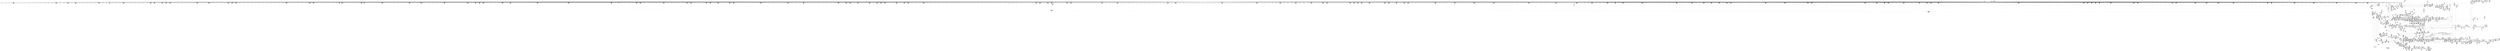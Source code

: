 digraph {
	CE0x496c290 [shape=record,shape=Mrecord,label="{CE0x496c290|i64*_getelementptr_inbounds_(_8_x_i64_,_8_x_i64_*___llvm_gcov_ctr154,_i64_0,_i64_7)|*Constant*|*SummSink*}"]
	CE0x48e1c60 [shape=record,shape=Mrecord,label="{CE0x48e1c60|file_has_perm:_tmp12|security/selinux/hooks.c,1688|*SummSink*}"]
	CE0x4929780 [shape=record,shape=Mrecord,label="{CE0x4929780|0:_i32,_4:_i32,_8:_i16,_12:_i32,_16:_i32,_20:_i32,_24:_i32,_56:_i8*,_:_SCMRE_201,202_}"]
	CE0x48e5080 [shape=record,shape=Mrecord,label="{CE0x48e5080|file_has_perm:_tmp24|security/selinux/hooks.c,1695|*SummSink*}"]
	CE0x48e6fb0 [shape=record,shape=Mrecord,label="{CE0x48e6fb0|file_has_perm:_tmp19|security/selinux/hooks.c,1690|*SummSource*}"]
	CE0x48a4bc0 [shape=record,shape=Mrecord,label="{CE0x48a4bc0|file_inode:_tmp4|*LoadInst*|include/linux/fs.h,1916|*SummSink*}"]
	CE0x4965200 [shape=record,shape=Mrecord,label="{CE0x4965200|inode_has_perm:_tmp12|security/selinux/hooks.c,1612|*SummSource*}"]
	CE0x4937930 [shape=record,shape=Mrecord,label="{CE0x4937930|0:_i32,_4:_i32,_8:_i16,_12:_i32,_16:_i32,_20:_i32,_24:_i32,_56:_i8*,_:_SCMRE_456,464_|*MultipleSource*|*LoadInst*|include/linux/fs.h,1916|security/selinux/hooks.c,1675|Function::inode_has_perm&Arg::inode::|security/selinux/hooks.c,1611}"]
	CE0x48a2f50 [shape=record,shape=Mrecord,label="{CE0x48a2f50|8:_i8,_32:_%struct.inode*,_%struct.selinux_audit_data*,_456:_i8*,_:_SCMRE_111,112_}"]
	CE0x4897480 [shape=record,shape=Mrecord,label="{CE0x4897480|file_has_perm:_type|security/selinux/hooks.c,1680|*SummSink*}"]
	CE0x485c390 [shape=record,shape=Mrecord,label="{CE0x485c390|selinux_file_lock:_land.lhs.true}"]
	CE0x48f8d10 [shape=record,shape=Mrecord,label="{CE0x48f8d10|file_has_perm:_tmp25|security/selinux/hooks.c,1695}"]
	CE0x48c3100 [shape=record,shape=Mrecord,label="{CE0x48c3100|8:_i8,_32:_%struct.inode*,_%struct.selinux_audit_data*,_456:_i8*,_:_SCMRE_52,53_}"]
	CE0x487e2a0 [shape=record,shape=Mrecord,label="{CE0x487e2a0|file_has_perm:_if.then8|*SummSink*}"]
	CE0x4899750 [shape=record,shape=Mrecord,label="{CE0x4899750|file_has_perm:_tmp8|security/selinux/hooks.c,1683|*SummSink*}"]
	CE0x48961f0 [shape=record,shape=Mrecord,label="{CE0x48961f0|file_has_perm:_tmp3|security/selinux/hooks.c,1674|*SummSink*}"]
	CE0x48a21d0 [shape=record,shape=Mrecord,label="{CE0x48a21d0|_call_void_mcount()_#3|*SummSource*}"]
	CE0x489ed20 [shape=record,shape=Mrecord,label="{CE0x489ed20|file_has_perm:_if.end6}"]
	CE0x4959ed0 [shape=record,shape=Mrecord,label="{CE0x4959ed0|__validate_creds:_if.end|*SummSink*}"]
	CE0x49630b0 [shape=record,shape=Mrecord,label="{CE0x49630b0|GLOBAL:___llvm_gcov_ctr154|Global_var:__llvm_gcov_ctr154|*SummSink*}"]
	CE0x48c3400 [shape=record,shape=Mrecord,label="{CE0x48c3400|8:_i8,_32:_%struct.inode*,_%struct.selinux_audit_data*,_456:_i8*,_:_SCMRE_55,56_}"]
	CE0x48cc250 [shape=record,shape=Mrecord,label="{CE0x48cc250|8:_i8,_32:_%struct.inode*,_%struct.selinux_audit_data*,_456:_i8*,_:_SCMRE_155,156_}"]
	CE0x49242d0 [shape=record,shape=Mrecord,label="{CE0x49242d0|cred_sid:_security|security/selinux/hooks.c,196}"]
	CE0x491bd30 [shape=record,shape=Mrecord,label="{CE0x491bd30|inode_has_perm:_if.end|*SummSource*}"]
	CE0x4857260 [shape=record,shape=Mrecord,label="{CE0x4857260|get_current:_bb|*SummSource*}"]
	CE0x48b6970 [shape=record,shape=Mrecord,label="{CE0x48b6970|8:_i8,_32:_%struct.inode*,_%struct.selinux_audit_data*,_456:_i8*,_:_SCMRE_72,73_}"]
	CE0x48e4a20 [shape=record,shape=Mrecord,label="{CE0x48e4a20|i64*_getelementptr_inbounds_(_12_x_i64_,_12_x_i64_*___llvm_gcov_ctr170,_i64_0,_i64_9)|*Constant*|*SummSource*}"]
	CE0x486ed30 [shape=record,shape=Mrecord,label="{CE0x486ed30|selinux_file_lock:_tmp17|security/selinux/hooks.c,3337}"]
	CE0x49593e0 [shape=record,shape=Mrecord,label="{CE0x49593e0|__validate_creds:_bb}"]
	CE0x4914be0 [shape=record,shape=Mrecord,label="{CE0x4914be0|0:_i32,_4:_i32,_8:_i16,_12:_i32,_16:_i32,_20:_i32,_24:_i32,_56:_i8*,_:_SCMRE_24,32_|*MultipleSource*|*LoadInst*|include/linux/fs.h,1916|security/selinux/hooks.c,1675|Function::inode_has_perm&Arg::inode::|security/selinux/hooks.c,1611}"]
	CE0x48cc930 [shape=record,shape=Mrecord,label="{CE0x48cc930|8:_i8,_32:_%struct.inode*,_%struct.selinux_audit_data*,_456:_i8*,_:_SCMRE_160,161_}"]
	CE0x4927770 [shape=record,shape=Mrecord,label="{CE0x4927770|0:_i32,_4:_i32,_8:_i16,_12:_i32,_16:_i32,_20:_i32,_24:_i32,_56:_i8*,_:_SCMRE_182,183_}"]
	CE0x48b03b0 [shape=record,shape=Mrecord,label="{CE0x48b03b0|0:_i32,_4:_i32,_8:_i32,_12:_i32,_:_CMRE_12,16_|*MultipleSource*|security/selinux/hooks.c,196|*LoadInst*|security/selinux/hooks.c,196|security/selinux/hooks.c,197}"]
	CE0x4950c00 [shape=record,shape=Mrecord,label="{CE0x4950c00|0:_i32,_4:_i32,_8:_i16,_12:_i32,_16:_i32,_20:_i32,_24:_i32,_56:_i8*,_:_SCMRE_978,979_}"]
	CE0x4941c80 [shape=record,shape=Mrecord,label="{CE0x4941c80|0:_i32,_4:_i32,_8:_i16,_12:_i32,_16:_i32,_20:_i32,_24:_i32,_56:_i8*,_:_SCMRE_611,612_}"]
	CE0x4960040 [shape=record,shape=Mrecord,label="{CE0x4960040|inode_has_perm:_lnot|security/selinux/hooks.c,1611}"]
	CE0x4916d20 [shape=record,shape=Mrecord,label="{CE0x4916d20|inode_has_perm:_i_flags|security/selinux/hooks.c,1611|*SummSource*}"]
	CE0x491cb30 [shape=record,shape=Mrecord,label="{CE0x491cb30|__validate_creds:_entry|*SummSource*}"]
	CE0x485a090 [shape=record,shape=Mrecord,label="{CE0x485a090|i64*_getelementptr_inbounds_(_11_x_i64_,_11_x_i64_*___llvm_gcov_ctr259,_i64_0,_i64_8)|*Constant*|*SummSink*}"]
	CE0x4954480 [shape=record,shape=Mrecord,label="{CE0x4954480|inode_has_perm:_sclass|security/selinux/hooks.c,1617|*SummSink*}"]
	CE0x4875b60 [shape=record,shape=Mrecord,label="{CE0x4875b60|selinux_file_lock:_land.lhs.true2|*SummSink*}"]
	CE0x49333d0 [shape=record,shape=Mrecord,label="{CE0x49333d0|0:_i32,_4:_i32,_8:_i16,_12:_i32,_16:_i32,_20:_i32,_24:_i32,_56:_i8*,_:_SCMRE_298,299_}"]
	CE0x48e67f0 [shape=record,shape=Mrecord,label="{CE0x48e67f0|file_has_perm:_tmp18|security/selinux/hooks.c,1690|*SummSource*}"]
	CE0x491d250 [shape=record,shape=Mrecord,label="{CE0x491d250|_ret_void,_!dbg_!27722|include/linux/cred.h,175|*SummSource*}"]
	CE0x48e8100 [shape=record,shape=Mrecord,label="{CE0x48e8100|file_has_perm:_tobool7|security/selinux/hooks.c,1694|*SummSink*}"]
	CE0x4929ae0 [shape=record,shape=Mrecord,label="{CE0x4929ae0|0:_i32,_4:_i32,_8:_i16,_12:_i32,_16:_i32,_20:_i32,_24:_i32,_56:_i8*,_:_SCMRE_203,204_}"]
	CE0x494de90 [shape=record,shape=Mrecord,label="{CE0x494de90|0:_i32,_4:_i32,_8:_i16,_12:_i32,_16:_i32,_20:_i32,_24:_i32,_56:_i8*,_:_SCMRE_918,919_}"]
	CE0x48844b0 [shape=record,shape=Mrecord,label="{CE0x48844b0|i64*_getelementptr_inbounds_(_11_x_i64_,_11_x_i64_*___llvm_gcov_ctr259,_i64_0,_i64_10)|*Constant*}"]
	CE0x4962050 [shape=record,shape=Mrecord,label="{CE0x4962050|inode_has_perm:_tmp7|security/selinux/hooks.c,1611|*SummSource*}"]
	CE0x4897c40 [shape=record,shape=Mrecord,label="{CE0x4897c40|0:_i32,_:_CRE_4,8_|*MultipleSource*|*LoadInst*|security/selinux/hooks.c,1674|security/selinux/hooks.c,1674|security/selinux/hooks.c,1683}"]
	CE0x48f8e80 [shape=record,shape=Mrecord,label="{CE0x48f8e80|file_has_perm:_tmp25|security/selinux/hooks.c,1695|*SummSource*}"]
	CE0x4944770 [shape=record,shape=Mrecord,label="{CE0x4944770|0:_i32,_4:_i32,_8:_i16,_12:_i32,_16:_i32,_20:_i32,_24:_i32,_56:_i8*,_:_SCMRE_684,688_|*MultipleSource*|*LoadInst*|include/linux/fs.h,1916|security/selinux/hooks.c,1675|Function::inode_has_perm&Arg::inode::|security/selinux/hooks.c,1611}"]
	CE0x48e8310 [shape=record,shape=Mrecord,label="{CE0x48e8310|i64_8|*Constant*|*SummSink*}"]
	CE0x48a38f0 [shape=record,shape=Mrecord,label="{CE0x48a38f0|8:_i8,_32:_%struct.inode*,_%struct.selinux_audit_data*,_456:_i8*,_:_SCMRE_118,119_}"]
	CE0x48bcbc0 [shape=record,shape=Mrecord,label="{CE0x48bcbc0|cred_sid:_tmp2|*SummSource*}"]
	CE0x492f3b0 [shape=record,shape=Mrecord,label="{CE0x492f3b0|0:_i32,_4:_i32,_8:_i16,_12:_i32,_16:_i32,_20:_i32,_24:_i32,_56:_i8*,_:_SCMRE_260,261_}"]
	CE0x49338e0 [shape=record,shape=Mrecord,label="{CE0x49338e0|0:_i32,_4:_i32,_8:_i16,_12:_i32,_16:_i32,_20:_i32,_24:_i32,_56:_i8*,_:_SCMRE_301,302_}"]
	CE0x4893b70 [shape=record,shape=Mrecord,label="{CE0x4893b70|avc_has_perm:_entry|*SummSink*}"]
	CE0x48c22e0 [shape=record,shape=Mrecord,label="{CE0x48c22e0|8:_i8,_32:_%struct.inode*,_%struct.selinux_audit_data*,_456:_i8*,_:_SCMRE_97,98_}"]
	CE0x4930d00 [shape=record,shape=Mrecord,label="{CE0x4930d00|0:_i32,_4:_i32,_8:_i16,_12:_i32,_16:_i32,_20:_i32,_24:_i32,_56:_i8*,_:_SCMRE_275,276_}"]
	CE0x48ba020 [shape=record,shape=Mrecord,label="{CE0x48ba020|i64*_getelementptr_inbounds_(_8_x_i64_,_8_x_i64_*___llvm_gcov_ctr154,_i64_0,_i64_2)|*Constant*}"]
	CE0x496deb0 [shape=record,shape=Mrecord,label="{CE0x496deb0|_call_void___invalid_creds(%struct.cred*_%cred,_i8*_%file,_i32_%line)_#10,_!dbg_!27721|include/linux/cred.h,174}"]
	CE0x4876e30 [shape=record,shape=Mrecord,label="{CE0x4876e30|i64_5|*Constant*|*SummSink*}"]
	CE0x487e980 [shape=record,shape=Mrecord,label="{CE0x487e980|COLLAPSED:_GCMRE___llvm_gcov_ctr170_internal_global_12_x_i64_zeroinitializer:_elem_0:default:}"]
	CE0x496da40 [shape=record,shape=Mrecord,label="{CE0x496da40|__validate_creds:_tmp7|include/linux/cred.h,174|*SummSource*}"]
	CE0x490a020 [shape=record,shape=Mrecord,label="{CE0x490a020|COLLAPSED:_GCMRE___llvm_gcov_ctr131_internal_global_2_x_i64_zeroinitializer:_elem_0:default:}"]
	CE0x48a29d0 [shape=record,shape=Mrecord,label="{CE0x48a29d0|8:_i8,_32:_%struct.inode*,_%struct.selinux_audit_data*,_456:_i8*,_:_SCMRE_107,108_}"]
	CE0x487cfb0 [shape=record,shape=Mrecord,label="{CE0x487cfb0|i64*_getelementptr_inbounds_(_2_x_i64_,_2_x_i64_*___llvm_gcov_ctr162,_i64_0,_i64_0)|*Constant*}"]
	CE0x489b890 [shape=record,shape=Mrecord,label="{CE0x489b890|file_has_perm:_tmp5|security/selinux/hooks.c,1681}"]
	CE0x484cac0 [shape=record,shape=Mrecord,label="{CE0x484cac0|selinux_file_lock:_entry|*SummSink*}"]
	CE0x496d6e0 [shape=record,shape=Mrecord,label="{CE0x496d6e0|__validate_creds:_tmp7|include/linux/cred.h,174|*SummSink*}"]
	CE0x49430c0 [shape=record,shape=Mrecord,label="{CE0x49430c0|0:_i32,_4:_i32,_8:_i16,_12:_i32,_16:_i32,_20:_i32,_24:_i32,_56:_i8*,_:_SCMRE_623,624_}"]
	CE0x489bef0 [shape=record,shape=Mrecord,label="{CE0x489bef0|0:_i32,_4:_i32,_8:_i16,_12:_i32,_16:_i32,_20:_i32,_24:_i32,_56:_i8*,_:_SCMRE_48,56_|*MultipleSource*|*LoadInst*|include/linux/fs.h,1916|security/selinux/hooks.c,1675|Function::inode_has_perm&Arg::inode::|security/selinux/hooks.c,1611}"]
	CE0x4897f90 [shape=record,shape=Mrecord,label="{CE0x4897f90|0:_i32,_:_CRE_12,16_|*MultipleSource*|*LoadInst*|security/selinux/hooks.c,1674|security/selinux/hooks.c,1674|security/selinux/hooks.c,1683}"]
	CE0x493f400 [shape=record,shape=Mrecord,label="{CE0x493f400|0:_i32,_4:_i32,_8:_i16,_12:_i32,_16:_i32,_20:_i32,_24:_i32,_56:_i8*,_:_SCMRE_587,588_}"]
	CE0x487d910 [shape=record,shape=Mrecord,label="{CE0x487d910|8:_i8,_32:_%struct.inode*,_%struct.selinux_audit_data*,_456:_i8*,_:_SCMRE_40,48_|*MultipleSource*|security/selinux/hooks.c, 1676|security/selinux/hooks.c,1674|Function::file_has_perm&Arg::file::|Function::selinux_file_lock&Arg::file::}"]
	CE0x487d7b0 [shape=record,shape=Mrecord,label="{CE0x487d7b0|8:_i8,_32:_%struct.inode*,_%struct.selinux_audit_data*,_456:_i8*,_:_SCMRE_32,40_|*MultipleSource*|security/selinux/hooks.c, 1676|security/selinux/hooks.c,1674|Function::file_has_perm&Arg::file::|Function::selinux_file_lock&Arg::file::}"]
	CE0x4926690 [shape=record,shape=Mrecord,label="{CE0x4926690|0:_i32,_4:_i32,_8:_i16,_12:_i32,_16:_i32,_20:_i32,_24:_i32,_56:_i8*,_:_SCMRE_172,173_}"]
	CE0x4925c70 [shape=record,shape=Mrecord,label="{CE0x4925c70|0:_i32,_4:_i32,_8:_i16,_12:_i32,_16:_i32,_20:_i32,_24:_i32,_56:_i8*,_:_SCMRE_166,167_}"]
	CE0x4926ba0 [shape=record,shape=Mrecord,label="{CE0x4926ba0|0:_i32,_4:_i32,_8:_i16,_12:_i32,_16:_i32,_20:_i32,_24:_i32,_56:_i8*,_:_SCMRE_175,176_}"]
	CE0x4852610 [shape=record,shape=Mrecord,label="{CE0x4852610|GLOBAL:_file_has_perm|*Constant*|*SummSource*}"]
	CE0x48a17d0 [shape=record,shape=Mrecord,label="{CE0x48a17d0|cred_sid:_tmp3|*SummSink*}"]
	CE0x4934cb0 [shape=record,shape=Mrecord,label="{CE0x4934cb0|0:_i32,_4:_i32,_8:_i16,_12:_i32,_16:_i32,_20:_i32,_24:_i32,_56:_i8*,_:_SCMRE_320,328_|*MultipleSource*|*LoadInst*|include/linux/fs.h,1916|security/selinux/hooks.c,1675|Function::inode_has_perm&Arg::inode::|security/selinux/hooks.c,1611}"]
	CE0x496a850 [shape=record,shape=Mrecord,label="{CE0x496a850|inode_has_perm:_call4|security/selinux/hooks.c,1617}"]
	CE0x490a090 [shape=record,shape=Mrecord,label="{CE0x490a090|cred_sid:_tmp|*SummSource*}"]
	CE0x493eb90 [shape=record,shape=Mrecord,label="{CE0x493eb90|0:_i32,_4:_i32,_8:_i16,_12:_i32,_16:_i32,_20:_i32,_24:_i32,_56:_i8*,_:_SCMRE_582,583_}"]
	CE0x485d6d0 [shape=record,shape=Mrecord,label="{CE0x485d6d0|get_current:_entry}"]
	CE0x489b170 [shape=record,shape=Mrecord,label="{CE0x489b170|file_has_perm:_call4|security/selinux/hooks.c,1684}"]
	CE0x494bb20 [shape=record,shape=Mrecord,label="{CE0x494bb20|0:_i32,_4:_i32,_8:_i16,_12:_i32,_16:_i32,_20:_i32,_24:_i32,_56:_i8*,_:_SCMRE_897,898_}"]
	CE0x4872390 [shape=record,shape=Mrecord,label="{CE0x4872390|i32_3337|*Constant*|*SummSource*}"]
	CE0x4894e40 [shape=record,shape=Mrecord,label="{CE0x4894e40|file_has_perm:_tmp5|security/selinux/hooks.c,1681}"]
	CE0x49264e0 [shape=record,shape=Mrecord,label="{CE0x49264e0|0:_i32,_4:_i32,_8:_i16,_12:_i32,_16:_i32,_20:_i32,_24:_i32,_56:_i8*,_:_SCMRE_171,172_}"]
	CE0x49185d0 [shape=record,shape=Mrecord,label="{CE0x49185d0|inode_has_perm:_tmp}"]
	CE0x48806e0 [shape=record,shape=Mrecord,label="{CE0x48806e0|8:_i8,_32:_%struct.inode*,_%struct.selinux_audit_data*,_456:_i8*,_:_SCMRE_203,204_}"]
	CE0x48cc510 [shape=record,shape=Mrecord,label="{CE0x48cc510|8:_i8,_32:_%struct.inode*,_%struct.selinux_audit_data*,_456:_i8*,_:_SCMRE_157,158_}"]
	CE0x4862210 [shape=record,shape=Mrecord,label="{CE0x4862210|selinux_file_lock:_tmp1|*SummSink*}"]
	CE0x4942a00 [shape=record,shape=Mrecord,label="{CE0x4942a00|0:_i32,_4:_i32,_8:_i16,_12:_i32,_16:_i32,_20:_i32,_24:_i32,_56:_i8*,_:_SCMRE_619,620_}"]
	CE0x487c4c0 [shape=record,shape=Mrecord,label="{CE0x487c4c0|cred_sid:_sid|security/selinux/hooks.c,197}"]
	CE0x49610e0 [shape=record,shape=Mrecord,label="{CE0x49610e0|inode_has_perm:_conv|security/selinux/hooks.c,1611|*SummSource*}"]
	CE0x4926330 [shape=record,shape=Mrecord,label="{CE0x4926330|0:_i32,_4:_i32,_8:_i16,_12:_i32,_16:_i32,_20:_i32,_24:_i32,_56:_i8*,_:_SCMRE_170,171_}"]
	CE0x493e4d0 [shape=record,shape=Mrecord,label="{CE0x493e4d0|0:_i32,_4:_i32,_8:_i16,_12:_i32,_16:_i32,_20:_i32,_24:_i32,_56:_i8*,_:_SCMRE_578,579_}"]
	CE0x4951b20 [shape=record,shape=Mrecord,label="{CE0x4951b20|0:_i32,_4:_i32,_8:_i16,_12:_i32,_16:_i32,_20:_i32,_24:_i32,_56:_i8*,_:_SCMRE_992,1000_|*MultipleSource*|*LoadInst*|include/linux/fs.h,1916|security/selinux/hooks.c,1675|Function::inode_has_perm&Arg::inode::|security/selinux/hooks.c,1611}"]
	CE0x48f9210 [shape=record,shape=Mrecord,label="{CE0x48f9210|file_has_perm:_call9|security/selinux/hooks.c,1695}"]
	CE0x496ef30 [shape=record,shape=Mrecord,label="{CE0x496ef30|inode_has_perm:_tmp16|security/selinux/hooks.c,1615}"]
	CE0x4884620 [shape=record,shape=Mrecord,label="{CE0x4884620|selinux_file_lock:_tmp19|security/selinux/hooks.c,3337}"]
	CE0x48bfb80 [shape=record,shape=Mrecord,label="{CE0x48bfb80|8:_i8,_32:_%struct.inode*,_%struct.selinux_audit_data*,_456:_i8*,_:_SCMRE_169,170_}"]
	CE0x4855b60 [shape=record,shape=Mrecord,label="{CE0x4855b60|file_has_perm:_tmp|*SummSink*}"]
	CE0x4867340 [shape=record,shape=Mrecord,label="{CE0x4867340|8:_i8,_32:_%struct.inode*,_%struct.selinux_audit_data*,_456:_i8*,_:_SCMRE_344,360_|*MultipleSource*|security/selinux/hooks.c, 1676|security/selinux/hooks.c,1674|Function::file_has_perm&Arg::file::|Function::selinux_file_lock&Arg::file::}"]
	CE0x4911bd0 [shape=record,shape=Mrecord,label="{CE0x4911bd0|inode_has_perm:_tmp1}"]
	CE0x49235c0 [shape=record,shape=Mrecord,label="{CE0x49235c0|0:_i32,_4:_i32,_8:_i16,_12:_i32,_16:_i32,_20:_i32,_24:_i32,_56:_i8*,_:_SCMRE_148,149_}"]
	CE0x4910cc0 [shape=record,shape=Mrecord,label="{CE0x4910cc0|i64*_getelementptr_inbounds_(_8_x_i64_,_8_x_i64_*___llvm_gcov_ctr154,_i64_0,_i64_1)|*Constant*}"]
	CE0x4861e80 [shape=record,shape=Mrecord,label="{CE0x4861e80|i8_1|*Constant*}"]
	CE0x4866e40 [shape=record,shape=Mrecord,label="{CE0x4866e40|8:_i8,_32:_%struct.inode*,_%struct.selinux_audit_data*,_456:_i8*,_:_SCMRE_328,336_|*MultipleSource*|security/selinux/hooks.c, 1676|security/selinux/hooks.c,1674|Function::file_has_perm&Arg::file::|Function::selinux_file_lock&Arg::file::}"]
	CE0x48814a0 [shape=record,shape=Mrecord,label="{CE0x48814a0|8:_i8,_32:_%struct.inode*,_%struct.selinux_audit_data*,_456:_i8*,_:_SCMRE_213,214_}"]
	CE0x48cbcd0 [shape=record,shape=Mrecord,label="{CE0x48cbcd0|8:_i8,_32:_%struct.inode*,_%struct.selinux_audit_data*,_456:_i8*,_:_SCMRE_151,152_}"]
	CE0x4941260 [shape=record,shape=Mrecord,label="{CE0x4941260|0:_i32,_4:_i32,_8:_i16,_12:_i32,_16:_i32,_20:_i32,_24:_i32,_56:_i8*,_:_SCMRE_605,606_}"]
	CE0x48c5fc0 [shape=record,shape=Mrecord,label="{CE0x48c5fc0|i64*_getelementptr_inbounds_(_12_x_i64_,_12_x_i64_*___llvm_gcov_ctr170,_i64_0,_i64_10)|*Constant*|*SummSink*}"]
	CE0x4912990 [shape=record,shape=Mrecord,label="{CE0x4912990|__validate_creds:_lnot1|include/linux/cred.h,173|*SummSink*}"]
	CE0x491c230 [shape=record,shape=Mrecord,label="{CE0x491c230|_call_void_mcount()_#3|*SummSink*}"]
	CE0x48a25c0 [shape=record,shape=Mrecord,label="{CE0x48a25c0|i64*_getelementptr_inbounds_(_2_x_i64_,_2_x_i64_*___llvm_gcov_ctr98,_i64_0,_i64_1)|*Constant*}"]
	CE0x48e6b70 [shape=record,shape=Mrecord,label="{CE0x48e6b70|file_has_perm:_tmp19|security/selinux/hooks.c,1690|*SummSink*}"]
	CE0x494fe30 [shape=record,shape=Mrecord,label="{CE0x494fe30|0:_i32,_4:_i32,_8:_i16,_12:_i32,_16:_i32,_20:_i32,_24:_i32,_56:_i8*,_:_SCMRE_944,952_|*MultipleSource*|*LoadInst*|include/linux/fs.h,1916|security/selinux/hooks.c,1675|Function::inode_has_perm&Arg::inode::|security/selinux/hooks.c,1611}"]
	CE0x49349c0 [shape=record,shape=Mrecord,label="{CE0x49349c0|0:_i32,_4:_i32,_8:_i16,_12:_i32,_16:_i32,_20:_i32,_24:_i32,_56:_i8*,_:_SCMRE_311,312_}"]
	CE0x4913d70 [shape=record,shape=Mrecord,label="{CE0x4913d70|__validate_creds:_lnot.ext|include/linux/cred.h,173}"]
	CE0x494a380 [shape=record,shape=Mrecord,label="{CE0x494a380|0:_i32,_4:_i32,_8:_i16,_12:_i32,_16:_i32,_20:_i32,_24:_i32,_56:_i8*,_:_SCMRE_883,884_}"]
	CE0x49623b0 [shape=record,shape=Mrecord,label="{CE0x49623b0|inode_has_perm:_tobool2|security/selinux/hooks.c,1611|*SummSink*}"]
	CE0x48c1c00 [shape=record,shape=Mrecord,label="{CE0x48c1c00|8:_i8,_32:_%struct.inode*,_%struct.selinux_audit_data*,_456:_i8*,_:_SCMRE_92,93_}"]
	CE0x484e3a0 [shape=record,shape=Mrecord,label="{CE0x484e3a0|GLOBAL:___llvm_gcov_ctr259|Global_var:__llvm_gcov_ctr259}"]
	CE0x48b57b0 [shape=record,shape=Mrecord,label="{CE0x48b57b0|cred_sid:_tmp4|*LoadInst*|security/selinux/hooks.c,196|*SummSink*}"]
	CE0x49322f0 [shape=record,shape=Mrecord,label="{CE0x49322f0|0:_i32,_4:_i32,_8:_i16,_12:_i32,_16:_i32,_20:_i32,_24:_i32,_56:_i8*,_:_SCMRE_288,289_}"]
	CE0x48a1ae0 [shape=record,shape=Mrecord,label="{CE0x48a1ae0|_call_void_mcount()_#3|*SummSource*}"]
	CE0x48755d0 [shape=record,shape=Mrecord,label="{CE0x48755d0|i64_0|*Constant*}"]
	CE0x4934b70 [shape=record,shape=Mrecord,label="{CE0x4934b70|0:_i32,_4:_i32,_8:_i16,_12:_i32,_16:_i32,_20:_i32,_24:_i32,_56:_i8*,_:_SCMRE_472,473_}"]
	CE0x4943270 [shape=record,shape=Mrecord,label="{CE0x4943270|0:_i32,_4:_i32,_8:_i16,_12:_i32,_16:_i32,_20:_i32,_24:_i32,_56:_i8*,_:_SCMRE_864,865_}"]
	CE0x4934e60 [shape=record,shape=Mrecord,label="{CE0x4934e60|0:_i32,_4:_i32,_8:_i16,_12:_i32,_16:_i32,_20:_i32,_24:_i32,_56:_i8*,_:_SCMRE_328,336_|*MultipleSource*|*LoadInst*|include/linux/fs.h,1916|security/selinux/hooks.c,1675|Function::inode_has_perm&Arg::inode::|security/selinux/hooks.c,1611}"]
	CE0x4926180 [shape=record,shape=Mrecord,label="{CE0x4926180|0:_i32,_4:_i32,_8:_i16,_12:_i32,_16:_i32,_20:_i32,_24:_i32,_56:_i8*,_:_SCMRE_169,170_}"]
	CE0x4941ad0 [shape=record,shape=Mrecord,label="{CE0x4941ad0|0:_i32,_4:_i32,_8:_i16,_12:_i32,_16:_i32,_20:_i32,_24:_i32,_56:_i8*,_:_SCMRE_610,611_}"]
	CE0x48a2270 [shape=record,shape=Mrecord,label="{CE0x48a2270|_call_void_mcount()_#3|*SummSink*}"]
	CE0x48e5010 [shape=record,shape=Mrecord,label="{CE0x48e5010|file_has_perm:_tmp24|security/selinux/hooks.c,1695|*SummSource*}"]
	CE0x48658c0 [shape=record,shape=Mrecord,label="{CE0x48658c0|8:_i8,_32:_%struct.inode*,_%struct.selinux_audit_data*,_456:_i8*,_:_SCMRE_432,436_|*MultipleSource*|security/selinux/hooks.c, 1676|security/selinux/hooks.c,1674|Function::file_has_perm&Arg::file::|Function::selinux_file_lock&Arg::file::}"]
	CE0x4963280 [shape=record,shape=Mrecord,label="{CE0x4963280|inode_has_perm:_tmp8|security/selinux/hooks.c,1611}"]
	CE0x48b5e80 [shape=record,shape=Mrecord,label="{CE0x48b5e80|i32_14|*Constant*|*SummSource*}"]
	CE0x496d8d0 [shape=record,shape=Mrecord,label="{CE0x496d8d0|__validate_creds:_tmp7|include/linux/cred.h,174}"]
	"CONST[source:2(external),value:2(dynamic)][purpose:{subject}]"
	CE0x48cb0c0 [shape=record,shape=Mrecord,label="{CE0x48cb0c0|inode_has_perm:_do.end|*SummSink*}"]
	CE0x4930eb0 [shape=record,shape=Mrecord,label="{CE0x4930eb0|0:_i32,_4:_i32,_8:_i16,_12:_i32,_16:_i32,_20:_i32,_24:_i32,_56:_i8*,_:_SCMRE_276,277_}"]
	CE0x493e170 [shape=record,shape=Mrecord,label="{CE0x493e170|0:_i32,_4:_i32,_8:_i16,_12:_i32,_16:_i32,_20:_i32,_24:_i32,_56:_i8*,_:_SCMRE_576,577_}"]
	CE0x4873ca0 [shape=record,shape=Mrecord,label="{CE0x4873ca0|selinux_file_lock:_tmp8|security/selinux/hooks.c,3337|*SummSource*}"]
	CE0x487d080 [shape=record,shape=Mrecord,label="{CE0x487d080|i64*_getelementptr_inbounds_(_2_x_i64_,_2_x_i64_*___llvm_gcov_ctr162,_i64_0,_i64_0)|*Constant*|*SummSource*}"]
	CE0x492a350 [shape=record,shape=Mrecord,label="{CE0x492a350|0:_i32,_4:_i32,_8:_i16,_12:_i32,_16:_i32,_20:_i32,_24:_i32,_56:_i8*,_:_SCMRE_240,241_}"]
	CE0x49471f0 [shape=record,shape=Mrecord,label="{CE0x49471f0|0:_i32,_4:_i32,_8:_i16,_12:_i32,_16:_i32,_20:_i32,_24:_i32,_56:_i8*,_:_SCMRE_816,824_|*MultipleSource*|*LoadInst*|include/linux/fs.h,1916|security/selinux/hooks.c,1675|Function::inode_has_perm&Arg::inode::|security/selinux/hooks.c,1611}"]
	CE0x49250a0 [shape=record,shape=Mrecord,label="{CE0x49250a0|0:_i32,_4:_i32,_8:_i16,_12:_i32,_16:_i32,_20:_i32,_24:_i32,_56:_i8*,_:_SCMRE_159,160_}"]
	CE0x48e19f0 [shape=record,shape=Mrecord,label="{CE0x48e19f0|file_has_perm:_tmp12|security/selinux/hooks.c,1688}"]
	CE0x48e6110 [shape=record,shape=Mrecord,label="{CE0x48e6110|i64*_getelementptr_inbounds_(_12_x_i64_,_12_x_i64_*___llvm_gcov_ctr170,_i64_0,_i64_6)|*Constant*}"]
	CE0x4947cf0 [shape=record,shape=Mrecord,label="{CE0x4947cf0|0:_i32,_4:_i32,_8:_i16,_12:_i32,_16:_i32,_20:_i32,_24:_i32,_56:_i8*,_:_SCMRE_848,856_|*MultipleSource*|*LoadInst*|include/linux/fs.h,1916|security/selinux/hooks.c,1675|Function::inode_has_perm&Arg::inode::|security/selinux/hooks.c,1611}"]
	CE0x48965d0 [shape=record,shape=Mrecord,label="{CE0x48965d0|file_has_perm:_call|security/selinux/hooks.c,1675|*SummSink*}"]
	CE0x4872be0 [shape=record,shape=Mrecord,label="{CE0x4872be0|_call_void_lockdep_rcu_suspicious(i8*_getelementptr_inbounds_(_25_x_i8_,_25_x_i8_*_.str3,_i32_0,_i32_0),_i32_3337,_i8*_getelementptr_inbounds_(_45_x_i8_,_45_x_i8_*_.str12,_i32_0,_i32_0))_#10,_!dbg_!27729|security/selinux/hooks.c,3337}"]
	CE0x48b2940 [shape=record,shape=Mrecord,label="{CE0x48b2940|file_inode:_f_inode|include/linux/fs.h,1916}"]
	CE0x48e1290 [shape=record,shape=Mrecord,label="{CE0x48e1290|file_has_perm:_tobool|security/selinux/hooks.c,1688}"]
	CE0x489edc0 [shape=record,shape=Mrecord,label="{CE0x489edc0|file_has_perm:_if.end6|*SummSource*}"]
	CE0x48b3870 [shape=record,shape=Mrecord,label="{CE0x48b3870|file_inode:_tmp|*SummSource*}"]
	CE0x4877cb0 [shape=record,shape=Mrecord,label="{CE0x4877cb0|selinux_file_lock:_tobool1|security/selinux/hooks.c,3337|*SummSource*}"]
	CE0x48e2b60 [shape=record,shape=Mrecord,label="{CE0x48e2b60|file_has_perm:_tmp15|security/selinux/hooks.c,1688|*SummSink*}"]
	CE0x4921820 [shape=record,shape=Mrecord,label="{CE0x4921820|0:_i32,_4:_i32,_8:_i16,_12:_i32,_16:_i32,_20:_i32,_24:_i32,_56:_i8*,_:_SCMRE_112,120_|*MultipleSource*|*LoadInst*|include/linux/fs.h,1916|security/selinux/hooks.c,1675|Function::inode_has_perm&Arg::inode::|security/selinux/hooks.c,1611}"]
	CE0x48bcb50 [shape=record,shape=Mrecord,label="{CE0x48bcb50|cred_sid:_tmp2}"]
	CE0x6431980 [shape=record,shape=Mrecord,label="{CE0x6431980|COLLAPSED:_GCMRE___llvm_gcov_ctr259_internal_global_11_x_i64_zeroinitializer:_elem_0:default:}"]
	CE0x489c470 [shape=record,shape=Mrecord,label="{CE0x489c470|0:_i32,_4:_i32,_8:_i16,_12:_i32,_16:_i32,_20:_i32,_24:_i32,_56:_i8*,_:_SCMRE_64,72_|*MultipleSource*|*LoadInst*|include/linux/fs.h,1916|security/selinux/hooks.c,1675|Function::inode_has_perm&Arg::inode::|security/selinux/hooks.c,1611}"]
	CE0x489f240 [shape=record,shape=Mrecord,label="{CE0x489f240|_call_void_mcount()_#3|*SummSink*}"]
	CE0x48f94b0 [shape=record,shape=Mrecord,label="{CE0x48f94b0|file_has_perm:_call9|security/selinux/hooks.c,1695|*SummSink*}"]
	CE0x48a72f0 [shape=record,shape=Mrecord,label="{CE0x48a72f0|0:_i32,_4:_i32,_8:_i16,_12:_i32,_16:_i32,_20:_i32,_24:_i32,_56:_i8*,_:_SCMRE_244,245_}"]
	CE0x4932650 [shape=record,shape=Mrecord,label="{CE0x4932650|0:_i32,_4:_i32,_8:_i16,_12:_i32,_16:_i32,_20:_i32,_24:_i32,_56:_i8*,_:_SCMRE_290,291_}"]
	CE0x48a9390 [shape=record,shape=Mrecord,label="{CE0x48a9390|cred_sid:_entry|*SummSource*}"]
	CE0x4922ba0 [shape=record,shape=Mrecord,label="{CE0x4922ba0|0:_i32,_4:_i32,_8:_i16,_12:_i32,_16:_i32,_20:_i32,_24:_i32,_56:_i8*,_:_SCMRE_142,143_}"]
	CE0x493fc70 [shape=record,shape=Mrecord,label="{CE0x493fc70|0:_i32,_4:_i32,_8:_i16,_12:_i32,_16:_i32,_20:_i32,_24:_i32,_56:_i8*,_:_SCMRE_592,593_}"]
	CE0x494ffe0 [shape=record,shape=Mrecord,label="{CE0x494ffe0|0:_i32,_4:_i32,_8:_i16,_12:_i32,_16:_i32,_20:_i32,_24:_i32,_56:_i8*,_:_SCMRE_952,960_|*MultipleSource*|*LoadInst*|include/linux/fs.h,1916|security/selinux/hooks.c,1675|Function::inode_has_perm&Arg::inode::|security/selinux/hooks.c,1611}"]
	CE0x494b970 [shape=record,shape=Mrecord,label="{CE0x494b970|0:_i32,_4:_i32,_8:_i16,_12:_i32,_16:_i32,_20:_i32,_24:_i32,_56:_i8*,_:_SCMRE_896,897_}"]
	CE0x485d120 [shape=record,shape=Mrecord,label="{CE0x485d120|selinux_file_lock:_do.end|*SummSource*}"]
	CE0x4898c50 [shape=record,shape=Mrecord,label="{CE0x4898c50|file_has_perm:_tmp7|security/selinux/hooks.c,1683|*SummSink*}"]
	CE0x48e0b90 [shape=record,shape=Mrecord,label="{CE0x48e0b90|avc_has_perm:_auditdata|Function::avc_has_perm&Arg::auditdata::|*SummSink*}"]
	CE0x4858fb0 [shape=record,shape=Mrecord,label="{CE0x4858fb0|file_has_perm:_if.then}"]
	CE0x48b7a90 [shape=record,shape=Mrecord,label="{CE0x48b7a90|__validate_creds:_if.then|*SummSink*}"]
	CE0x48973f0 [shape=record,shape=Mrecord,label="{CE0x48973f0|_ret_%struct.inode*_%tmp4,_!dbg_!27713|include/linux/fs.h,1916|*SummSink*}"]
	CE0x4914150 [shape=record,shape=Mrecord,label="{CE0x4914150|__validate_creds:_line|Function::__validate_creds&Arg::line::|*SummSink*}"]
	CE0x487f240 [shape=record,shape=Mrecord,label="{CE0x487f240|8:_i8,_32:_%struct.inode*,_%struct.selinux_audit_data*,_456:_i8*,_:_SCMRE_188,189_}"]
	CE0x487def0 [shape=record,shape=Mrecord,label="{CE0x487def0|file_has_perm:_if.end10|*SummSource*}"]
	CE0x48bf8c0 [shape=record,shape=Mrecord,label="{CE0x48bf8c0|8:_i8,_32:_%struct.inode*,_%struct.selinux_audit_data*,_456:_i8*,_:_SCMRE_167,168_}"]
	CE0x4961b20 [shape=record,shape=Mrecord,label="{CE0x4961b20|inode_has_perm:_expval|security/selinux/hooks.c,1611}"]
	CE0x4937bf0 [shape=record,shape=Mrecord,label="{CE0x4937bf0|0:_i32,_4:_i32,_8:_i16,_12:_i32,_16:_i32,_20:_i32,_24:_i32,_56:_i8*,_:_SCMRE_464,472_|*MultipleSource*|*LoadInst*|include/linux/fs.h,1916|security/selinux/hooks.c,1675|Function::inode_has_perm&Arg::inode::|security/selinux/hooks.c,1611}"]
	CE0x494d470 [shape=record,shape=Mrecord,label="{CE0x494d470|0:_i32,_4:_i32,_8:_i16,_12:_i32,_16:_i32,_20:_i32,_24:_i32,_56:_i8*,_:_SCMRE_912,913_}"]
	CE0x493d750 [shape=record,shape=Mrecord,label="{CE0x493d750|0:_i32,_4:_i32,_8:_i16,_12:_i32,_16:_i32,_20:_i32,_24:_i32,_56:_i8*,_:_SCMRE_570,571_}"]
	CE0x48a3210 [shape=record,shape=Mrecord,label="{CE0x48a3210|8:_i8,_32:_%struct.inode*,_%struct.selinux_audit_data*,_456:_i8*,_:_SCMRE_113,114_}"]
	CE0x48c9580 [shape=record,shape=Mrecord,label="{CE0x48c9580|i64_1|*Constant*}"]
	CE0x543da20 [shape=record,shape=Mrecord,label="{CE0x543da20|selinux_file_lock:_tmp5|security/selinux/hooks.c,3337|*SummSource*}"]
	CE0x48caf20 [shape=record,shape=Mrecord,label="{CE0x48caf20|i64*_getelementptr_inbounds_(_8_x_i64_,_8_x_i64_*___llvm_gcov_ctr154,_i64_0,_i64_0)|*Constant*|*SummSink*}"]
	CE0x489ee60 [shape=record,shape=Mrecord,label="{CE0x489ee60|file_has_perm:_if.end6|*SummSink*}"]
	CE0x4927410 [shape=record,shape=Mrecord,label="{CE0x4927410|0:_i32,_4:_i32,_8:_i16,_12:_i32,_16:_i32,_20:_i32,_24:_i32,_56:_i8*,_:_SCMRE_180,181_}"]
	CE0x4961880 [shape=record,shape=Mrecord,label="{CE0x4961880|GLOBAL:_llvm.expect.i64|*Constant*|*SummSource*}"]
	CE0x4862480 [shape=record,shape=Mrecord,label="{CE0x4862480|i32_0|*Constant*|*SummSource*}"]
	CE0x4895730 [shape=record,shape=Mrecord,label="{CE0x4895730|file_has_perm:_path|security/selinux/hooks.c,1681|*SummSink*}"]
	CE0x491d760 [shape=record,shape=Mrecord,label="{CE0x491d760|__validate_creds:_lnot.ext|include/linux/cred.h,173|*SummSource*}"]
	CE0x484f910 [shape=record,shape=Mrecord,label="{CE0x484f910|8:_i8,_32:_%struct.inode*,_%struct.selinux_audit_data*,_456:_i8*,_:_SCMRE_132,136_|*MultipleSource*|security/selinux/hooks.c, 1676|security/selinux/hooks.c,1674|Function::file_has_perm&Arg::file::|Function::selinux_file_lock&Arg::file::}"]
	CE0x485a680 [shape=record,shape=Mrecord,label="{CE0x485a680|i64_2|*Constant*|*SummSource*}"]
	CE0x486e900 [shape=record,shape=Mrecord,label="{CE0x486e900|i64*_getelementptr_inbounds_(_11_x_i64_,_11_x_i64_*___llvm_gcov_ctr259,_i64_0,_i64_9)|*Constant*|*SummSink*}"]
	CE0x48cbf90 [shape=record,shape=Mrecord,label="{CE0x48cbf90|8:_i8,_32:_%struct.inode*,_%struct.selinux_audit_data*,_456:_i8*,_:_SCMRE_153,154_}"]
	CE0x487adc0 [shape=record,shape=Mrecord,label="{CE0x487adc0|_ret_%struct.task_struct*_%tmp4,_!dbg_!27714|./arch/x86/include/asm/current.h,14}"]
	CE0x49295d0 [shape=record,shape=Mrecord,label="{CE0x49295d0|0:_i32,_4:_i32,_8:_i16,_12:_i32,_16:_i32,_20:_i32,_24:_i32,_56:_i8*,_:_SCMRE_200,201_}"]
	CE0x4874c00 [shape=record,shape=Mrecord,label="{CE0x4874c00|file_has_perm:_ad|security/selinux/hooks.c, 1676}"]
	CE0x49270b0 [shape=record,shape=Mrecord,label="{CE0x49270b0|0:_i32,_4:_i32,_8:_i16,_12:_i32,_16:_i32,_20:_i32,_24:_i32,_56:_i8*,_:_SCMRE_178,179_}"]
	CE0x4925760 [shape=record,shape=Mrecord,label="{CE0x4925760|0:_i32,_4:_i32,_8:_i16,_12:_i32,_16:_i32,_20:_i32,_24:_i32,_56:_i8*,_:_SCMRE_163,164_}"]
	CE0x4971e50 [shape=record,shape=Mrecord,label="{CE0x4971e50|__validate_creds:_tmp8|include/linux/cred.h,175|*SummSource*}"]
	CE0x4852c50 [shape=record,shape=Mrecord,label="{CE0x4852c50|file_has_perm:_entry|*SummSink*}"]
	CE0x4951970 [shape=record,shape=Mrecord,label="{CE0x4951970|0:_i32,_4:_i32,_8:_i16,_12:_i32,_16:_i32,_20:_i32,_24:_i32,_56:_i8*,_:_SCMRE_988,992_|*MultipleSource*|*LoadInst*|include/linux/fs.h,1916|security/selinux/hooks.c,1675|Function::inode_has_perm&Arg::inode::|security/selinux/hooks.c,1611}"]
	CE0x48e5970 [shape=record,shape=Mrecord,label="{CE0x48e5970|file_has_perm:_tmp17|security/selinux/hooks.c,1689|*SummSink*}"]
	CE0x4863690 [shape=record,shape=Mrecord,label="{CE0x4863690|8:_i8,_32:_%struct.inode*,_%struct.selinux_audit_data*,_456:_i8*,_:_SCMRE_264,280_|*MultipleSource*|security/selinux/hooks.c, 1676|security/selinux/hooks.c,1674|Function::file_has_perm&Arg::file::|Function::selinux_file_lock&Arg::file::}"]
	CE0x493fe20 [shape=record,shape=Mrecord,label="{CE0x493fe20|0:_i32,_4:_i32,_8:_i16,_12:_i32,_16:_i32,_20:_i32,_24:_i32,_56:_i8*,_:_SCMRE_593,594_}"]
	CE0x4874490 [shape=record,shape=Mrecord,label="{CE0x4874490|GLOBAL:_lockdep_rcu_suspicious|*Constant*|*SummSink*}"]
	"CONST[source:0(mediator),value:2(dynamic)][purpose:{object}]"
	CE0x494a1d0 [shape=record,shape=Mrecord,label="{CE0x494a1d0|0:_i32,_4:_i32,_8:_i16,_12:_i32,_16:_i32,_20:_i32,_24:_i32,_56:_i8*,_:_SCMRE_882,883_}"]
	CE0x48516c0 [shape=record,shape=Mrecord,label="{CE0x48516c0|i1_true|*Constant*}"]
	CE0x492f710 [shape=record,shape=Mrecord,label="{CE0x492f710|0:_i32,_4:_i32,_8:_i16,_12:_i32,_16:_i32,_20:_i32,_24:_i32,_56:_i8*,_:_SCMRE_262,263_}"]
	CE0x495f880 [shape=record,shape=Mrecord,label="{CE0x495f880|inode_has_perm:_and|security/selinux/hooks.c,1611}"]
	CE0x49302e0 [shape=record,shape=Mrecord,label="{CE0x49302e0|0:_i32,_4:_i32,_8:_i16,_12:_i32,_16:_i32,_20:_i32,_24:_i32,_56:_i8*,_:_SCMRE_269,270_}"]
	CE0x4939ab0 [shape=record,shape=Mrecord,label="{CE0x4939ab0|0:_i32,_4:_i32,_8:_i16,_12:_i32,_16:_i32,_20:_i32,_24:_i32,_56:_i8*,_:_SCMRE_552,553_}"]
	CE0x4896bd0 [shape=record,shape=Mrecord,label="{CE0x4896bd0|file_inode:_entry}"]
	CE0x48b30a0 [shape=record,shape=Mrecord,label="{CE0x48b30a0|file_has_perm:_out|*SummSink*}"]
	CE0x4929e40 [shape=record,shape=Mrecord,label="{CE0x4929e40|0:_i32,_4:_i32,_8:_i16,_12:_i32,_16:_i32,_20:_i32,_24:_i32,_56:_i8*,_:_SCMRE_205,206_}"]
	CE0x4968ff0 [shape=record,shape=Mrecord,label="{CE0x4968ff0|__validate_creds:_expval|include/linux/cred.h,173|*SummSink*}"]
	CE0x491bc40 [shape=record,shape=Mrecord,label="{CE0x491bc40|inode_has_perm:_if.end}"]
	CE0x496b2d0 [shape=record,shape=Mrecord,label="{CE0x496b2d0|i32_(i32,_i32,_i16,_i32,_%struct.common_audit_data*)*_bitcast_(i32_(i32,_i32,_i16,_i32,_%struct.common_audit_data.495*)*_avc_has_perm_to_i32_(i32,_i32,_i16,_i32,_%struct.common_audit_data*)*)|*Constant*}"]
	CE0x487d650 [shape=record,shape=Mrecord,label="{CE0x487d650|8:_i8,_32:_%struct.inode*,_%struct.selinux_audit_data*,_456:_i8*,_:_SCMRE_24,32_|*MultipleSource*|security/selinux/hooks.c, 1676|security/selinux/hooks.c,1674|Function::file_has_perm&Arg::file::|Function::selinux_file_lock&Arg::file::}"]
	CE0x48545f0 [shape=record,shape=Mrecord,label="{CE0x48545f0|_ret_i32_%rc.1,_!dbg_!27749|security/selinux/hooks.c,1698|*SummSource*}"]
	CE0x485eaf0 [shape=record,shape=Mrecord,label="{CE0x485eaf0|i64_4|*Constant*|*SummSource*}"]
	CE0x492b010 [shape=record,shape=Mrecord,label="{CE0x492b010|0:_i32,_4:_i32,_8:_i16,_12:_i32,_16:_i32,_20:_i32,_24:_i32,_56:_i8*,_:_SCMRE_241,242_}"]
	CE0x48548d0 [shape=record,shape=Mrecord,label="{CE0x48548d0|_ret_i32_%call5,_!dbg_!27741|security/selinux/hooks.c,3339}"]
	CE0x48a2b30 [shape=record,shape=Mrecord,label="{CE0x48a2b30|8:_i8,_32:_%struct.inode*,_%struct.selinux_audit_data*,_456:_i8*,_:_SCMRE_108,109_}"]
	CE0x49433b0 [shape=record,shape=Mrecord,label="{CE0x49433b0|0:_i32,_4:_i32,_8:_i16,_12:_i32,_16:_i32,_20:_i32,_24:_i32,_56:_i8*,_:_SCMRE_632,640_|*MultipleSource*|*LoadInst*|include/linux/fs.h,1916|security/selinux/hooks.c,1675|Function::inode_has_perm&Arg::inode::|security/selinux/hooks.c,1611}"]
	CE0x487e460 [shape=record,shape=Mrecord,label="{CE0x487e460|get_current:_tmp4|./arch/x86/include/asm/current.h,14|*SummSource*}"]
	CE0x48a1700 [shape=record,shape=Mrecord,label="{CE0x48a1700|cred_sid:_tmp3|*SummSource*}"]
	CE0x4881a20 [shape=record,shape=Mrecord,label="{CE0x4881a20|8:_i8,_32:_%struct.inode*,_%struct.selinux_audit_data*,_456:_i8*,_:_SCMRE_224,232_|*MultipleSource*|security/selinux/hooks.c, 1676|security/selinux/hooks.c,1674|Function::file_has_perm&Arg::file::|Function::selinux_file_lock&Arg::file::}"]
	CE0x4850180 [shape=record,shape=Mrecord,label="{CE0x4850180|8:_i8,_32:_%struct.inode*,_%struct.selinux_audit_data*,_456:_i8*,_:_SCMRE_146,147_}"]
	CE0x489a0c0 [shape=record,shape=Mrecord,label="{CE0x489a0c0|file_has_perm:_tmp10|security/selinux/hooks.c,1683|*SummSink*}"]
	CE0x491b750 [shape=record,shape=Mrecord,label="{CE0x491b750|_ret_void,_!dbg_!27722|include/linux/cred.h,175}"]
	CE0x4927e30 [shape=record,shape=Mrecord,label="{CE0x4927e30|0:_i32,_4:_i32,_8:_i16,_12:_i32,_16:_i32,_20:_i32,_24:_i32,_56:_i8*,_:_SCMRE_186,187_}"]
	CE0x4954be0 [shape=record,shape=Mrecord,label="{CE0x4954be0|inode_has_perm:_tmp13|security/selinux/hooks.c,1614}"]
	CE0x4931c30 [shape=record,shape=Mrecord,label="{CE0x4931c30|0:_i32,_4:_i32,_8:_i16,_12:_i32,_16:_i32,_20:_i32,_24:_i32,_56:_i8*,_:_SCMRE_284,285_}"]
	CE0x494a890 [shape=record,shape=Mrecord,label="{CE0x494a890|0:_i32,_4:_i32,_8:_i16,_12:_i32,_16:_i32,_20:_i32,_24:_i32,_56:_i8*,_:_SCMRE_886,887_}"]
	CE0x485dd10 [shape=record,shape=Mrecord,label="{CE0x485dd10|selinux_file_lock:_tmp20|security/selinux/hooks.c,3337|*SummSink*}"]
	CE0x493d5a0 [shape=record,shape=Mrecord,label="{CE0x493d5a0|0:_i32,_4:_i32,_8:_i16,_12:_i32,_16:_i32,_20:_i32,_24:_i32,_56:_i8*,_:_SCMRE_569,570_}"]
	CE0x4972020 [shape=record,shape=Mrecord,label="{CE0x4972020|__validate_creds:_tmp8|include/linux/cred.h,175|*SummSink*}"]
	CE0x48a4170 [shape=record,shape=Mrecord,label="{CE0x48a4170|GLOBAL:_current_task|Global_var:current_task}"]
	CE0x4885010 [shape=record,shape=Mrecord,label="{CE0x4885010|file_has_perm:_sid2|security/selinux/hooks.c,1683}"]
	CE0x48c6840 [shape=record,shape=Mrecord,label="{CE0x48c6840|file_has_perm:_tmp27|security/selinux/hooks.c,1694|*SummSink*}"]
	CE0x494b2b0 [shape=record,shape=Mrecord,label="{CE0x494b2b0|0:_i32,_4:_i32,_8:_i16,_12:_i32,_16:_i32,_20:_i32,_24:_i32,_56:_i8*,_:_SCMRE_892,893_}"]
	CE0x4959080 [shape=record,shape=Mrecord,label="{CE0x4959080|inode_has_perm:_tmp20|security/selinux/hooks.c,1618|*SummSource*}"]
	CE0x4924b90 [shape=record,shape=Mrecord,label="{CE0x4924b90|0:_i32,_4:_i32,_8:_i16,_12:_i32,_16:_i32,_20:_i32,_24:_i32,_56:_i8*,_:_SCMRE_156,157_}"]
	CE0x4962ad0 [shape=record,shape=Mrecord,label="{CE0x4962ad0|inode_has_perm:_tmp7|security/selinux/hooks.c,1611|*SummSink*}"]
	CE0x4870350 [shape=record,shape=Mrecord,label="{CE0x4870350|selinux_file_lock:_tmp9|security/selinux/hooks.c,3337|*SummSource*}"]
	CE0x48b6550 [shape=record,shape=Mrecord,label="{CE0x48b6550|8:_i8,_32:_%struct.inode*,_%struct.selinux_audit_data*,_456:_i8*,_:_SCMRE_69,70_}"]
	CE0x48e7960 [shape=record,shape=Mrecord,label="{CE0x48e7960|file_has_perm:_tobool7|security/selinux/hooks.c,1694}"]
	CE0x489b2a0 [shape=record,shape=Mrecord,label="{CE0x489b2a0|file_has_perm:_call4|security/selinux/hooks.c,1684|*SummSource*}"]
	CE0x4941410 [shape=record,shape=Mrecord,label="{CE0x4941410|0:_i32,_4:_i32,_8:_i16,_12:_i32,_16:_i32,_20:_i32,_24:_i32,_56:_i8*,_:_SCMRE_606,607_}"]
	CE0x4933730 [shape=record,shape=Mrecord,label="{CE0x4933730|0:_i32,_4:_i32,_8:_i16,_12:_i32,_16:_i32,_20:_i32,_24:_i32,_56:_i8*,_:_SCMRE_300,301_}"]
	CE0x49415c0 [shape=record,shape=Mrecord,label="{CE0x49415c0|0:_i32,_4:_i32,_8:_i16,_12:_i32,_16:_i32,_20:_i32,_24:_i32,_56:_i8*,_:_SCMRE_607,608_}"]
	CE0x4961390 [shape=record,shape=Mrecord,label="{CE0x4961390|i64_4|*Constant*}"]
	CE0x48a86a0 [shape=record,shape=Mrecord,label="{CE0x48a86a0|0:_i32,_4:_i32,_8:_i16,_12:_i32,_16:_i32,_20:_i32,_24:_i32,_56:_i8*,_:_SCMRE_256,257_}"]
	CE0x4935db0 [shape=record,shape=Mrecord,label="{CE0x4935db0|0:_i32,_4:_i32,_8:_i16,_12:_i32,_16:_i32,_20:_i32,_24:_i32,_56:_i8*,_:_SCMRE_376,384_|*MultipleSource*|*LoadInst*|include/linux/fs.h,1916|security/selinux/hooks.c,1675|Function::inode_has_perm&Arg::inode::|security/selinux/hooks.c,1611}"]
	CE0x489b500 [shape=record,shape=Mrecord,label="{CE0x489b500|file_has_perm:_tmp4|security/selinux/hooks.c,1681|*SummSource*}"]
	CE0x494c540 [shape=record,shape=Mrecord,label="{CE0x494c540|0:_i32,_4:_i32,_8:_i16,_12:_i32,_16:_i32,_20:_i32,_24:_i32,_56:_i8*,_:_SCMRE_903,904_}"]
	CE0x4933580 [shape=record,shape=Mrecord,label="{CE0x4933580|0:_i32,_4:_i32,_8:_i16,_12:_i32,_16:_i32,_20:_i32,_24:_i32,_56:_i8*,_:_SCMRE_299,300_}"]
	CE0x49269f0 [shape=record,shape=Mrecord,label="{CE0x49269f0|0:_i32,_4:_i32,_8:_i16,_12:_i32,_16:_i32,_20:_i32,_24:_i32,_56:_i8*,_:_SCMRE_174,175_}"]
	CE0x48e29f0 [shape=record,shape=Mrecord,label="{CE0x48e29f0|file_has_perm:_tmp15|security/selinux/hooks.c,1688|*SummSource*}"]
	CE0x4931de0 [shape=record,shape=Mrecord,label="{CE0x4931de0|0:_i32,_4:_i32,_8:_i16,_12:_i32,_16:_i32,_20:_i32,_24:_i32,_56:_i8*,_:_SCMRE_285,286_}"]
	CE0x4923260 [shape=record,shape=Mrecord,label="{CE0x4923260|0:_i32,_4:_i32,_8:_i16,_12:_i32,_16:_i32,_20:_i32,_24:_i32,_56:_i8*,_:_SCMRE_146,147_}"]
	CE0x490fa20 [shape=record,shape=Mrecord,label="{CE0x490fa20|inode_has_perm:_tmp2}"]
	CE0x491c120 [shape=record,shape=Mrecord,label="{CE0x491c120|_call_void_mcount()_#3|*SummSource*}"]
	CE0x48838d0 [shape=record,shape=Mrecord,label="{CE0x48838d0|selinux_file_lock:_tmp17|security/selinux/hooks.c,3337|*SummSource*}"]
	CE0x486a010 [shape=record,shape=Mrecord,label="{CE0x486a010|8:_i8,_32:_%struct.inode*,_%struct.selinux_audit_data*,_456:_i8*,_:_SCMRE_57,58_}"]
	CE0x4920d20 [shape=record,shape=Mrecord,label="{CE0x4920d20|0:_i32,_4:_i32,_8:_i16,_12:_i32,_16:_i32,_20:_i32,_24:_i32,_56:_i8*,_:_SCMRE_80,88_|*MultipleSource*|*LoadInst*|include/linux/fs.h,1916|security/selinux/hooks.c,1675|Function::inode_has_perm&Arg::inode::|security/selinux/hooks.c,1611}"]
	CE0x48a9930 [shape=record,shape=Mrecord,label="{CE0x48a9930|_ret_i32_%tmp6,_!dbg_!27716|security/selinux/hooks.c,197}"]
	CE0x4947a30 [shape=record,shape=Mrecord,label="{CE0x4947a30|0:_i32,_4:_i32,_8:_i16,_12:_i32,_16:_i32,_20:_i32,_24:_i32,_56:_i8*,_:_SCMRE_840,848_|*MultipleSource*|*LoadInst*|include/linux/fs.h,1916|security/selinux/hooks.c,1675|Function::inode_has_perm&Arg::inode::|security/selinux/hooks.c,1611}"]
	CE0x484ee70 [shape=record,shape=Mrecord,label="{CE0x484ee70|8:_i8,_32:_%struct.inode*,_%struct.selinux_audit_data*,_456:_i8*,_:_SCMRE_121,122_}"]
	CE0x4852ed0 [shape=record,shape=Mrecord,label="{CE0x4852ed0|file_has_perm:_cred|Function::file_has_perm&Arg::cred::|*SummSource*}"]
	CE0x4968d50 [shape=record,shape=Mrecord,label="{CE0x4968d50|i64_0|*Constant*}"]
	CE0x491c830 [shape=record,shape=Mrecord,label="{CE0x491c830|GLOBAL:_creds_are_invalid|*Constant*|*SummSink*}"]
	CE0x485d470 [shape=record,shape=Mrecord,label="{CE0x485d470|i64*_getelementptr_inbounds_(_11_x_i64_,_11_x_i64_*___llvm_gcov_ctr259,_i64_0,_i64_10)|*Constant*|*SummSink*}"]
	CE0x4875ff0 [shape=record,shape=Mrecord,label="{CE0x4875ff0|file_has_perm:_if.end|*SummSink*}"]
	CE0x485bcd0 [shape=record,shape=Mrecord,label="{CE0x485bcd0|i64*_getelementptr_inbounds_(_2_x_i64_,_2_x_i64_*___llvm_gcov_ctr98,_i64_0,_i64_1)|*Constant*|*SummSink*}"]
	CE0x494f990 [shape=record,shape=Mrecord,label="{CE0x494f990|0:_i32,_4:_i32,_8:_i16,_12:_i32,_16:_i32,_20:_i32,_24:_i32,_56:_i8*,_:_SCMRE_934,935_}"]
	CE0x491be40 [shape=record,shape=Mrecord,label="{CE0x491be40|inode_has_perm:_if.end|*SummSink*}"]
	CE0x4970510 [shape=record,shape=Mrecord,label="{CE0x4970510|cred_sid:_tmp}"]
	CE0x4942850 [shape=record,shape=Mrecord,label="{CE0x4942850|0:_i32,_4:_i32,_8:_i16,_12:_i32,_16:_i32,_20:_i32,_24:_i32,_56:_i8*,_:_SCMRE_618,619_}"]
	CE0x4930130 [shape=record,shape=Mrecord,label="{CE0x4930130|0:_i32,_4:_i32,_8:_i16,_12:_i32,_16:_i32,_20:_i32,_24:_i32,_56:_i8*,_:_SCMRE_268,269_}"]
	CE0x4893be0 [shape=record,shape=Mrecord,label="{CE0x4893be0|avc_has_perm:_requested|Function::avc_has_perm&Arg::requested::|*SummSink*}"]
	CE0x49545f0 [shape=record,shape=Mrecord,label="{CE0x49545f0|inode_has_perm:_sid3|security/selinux/hooks.c,1617|*SummSource*}"]
	CE0x4878110 [shape=record,shape=Mrecord,label="{CE0x4878110|8:_i8,_32:_%struct.inode*,_%struct.selinux_audit_data*,_456:_i8*,_:_SCMRE_64,65_}"]
	CE0x494e700 [shape=record,shape=Mrecord,label="{CE0x494e700|0:_i32,_4:_i32,_8:_i16,_12:_i32,_16:_i32,_20:_i32,_24:_i32,_56:_i8*,_:_SCMRE_923,924_}"]
	CE0x484fe70 [shape=record,shape=Mrecord,label="{CE0x484fe70|8:_i8,_32:_%struct.inode*,_%struct.selinux_audit_data*,_456:_i8*,_:_SCMRE_145,146_}"]
	CE0x4861ef0 [shape=record,shape=Mrecord,label="{CE0x4861ef0|selinux_file_lock:_tmp15|security/selinux/hooks.c,3337}"]
	CE0x4929ff0 [shape=record,shape=Mrecord,label="{CE0x4929ff0|0:_i32,_4:_i32,_8:_i16,_12:_i32,_16:_i32,_20:_i32,_24:_i32,_56:_i8*,_:_SCMRE_206,207_}"]
	CE0x4944a30 [shape=record,shape=Mrecord,label="{CE0x4944a30|0:_i32,_4:_i32,_8:_i16,_12:_i32,_16:_i32,_20:_i32,_24:_i32,_56:_i8*,_:_SCMRE_688,692_|*MultipleSource*|*LoadInst*|include/linux/fs.h,1916|security/selinux/hooks.c,1675|Function::inode_has_perm&Arg::inode::|security/selinux/hooks.c,1611}"]
	CE0x4934660 [shape=record,shape=Mrecord,label="{CE0x4934660|0:_i32,_4:_i32,_8:_i16,_12:_i32,_16:_i32,_20:_i32,_24:_i32,_56:_i8*,_:_SCMRE_309,310_}"]
	CE0x494f480 [shape=record,shape=Mrecord,label="{CE0x494f480|0:_i32,_4:_i32,_8:_i16,_12:_i32,_16:_i32,_20:_i32,_24:_i32,_56:_i8*,_:_SCMRE_931,932_}"]
	CE0x4929270 [shape=record,shape=Mrecord,label="{CE0x4929270|0:_i32,_4:_i32,_8:_i16,_12:_i32,_16:_i32,_20:_i32,_24:_i32,_56:_i8*,_:_SCMRE_198,199_}"]
	CE0x48a7ad0 [shape=record,shape=Mrecord,label="{CE0x48a7ad0|0:_i32,_4:_i32,_8:_i16,_12:_i32,_16:_i32,_20:_i32,_24:_i32,_56:_i8*,_:_SCMRE_249,250_}"]
	CE0x492f8c0 [shape=record,shape=Mrecord,label="{CE0x492f8c0|0:_i32,_4:_i32,_8:_i16,_12:_i32,_16:_i32,_20:_i32,_24:_i32,_56:_i8*,_:_SCMRE_263,264_}"]
	CE0x48b0c70 [shape=record,shape=Mrecord,label="{CE0x48b0c70|cred_sid:_tmp6|security/selinux/hooks.c,197|*SummSource*}"]
	CE0x486cb30 [shape=record,shape=Mrecord,label="{CE0x486cb30|selinux_file_lock:_tmp11|security/selinux/hooks.c,3337|*SummSink*}"]
	CE0x493b270 [shape=record,shape=Mrecord,label="{CE0x493b270|0:_i32,_4:_i32,_8:_i16,_12:_i32,_16:_i32,_20:_i32,_24:_i32,_56:_i8*,_:_SCMRE_540,544_|*MultipleSource*|*LoadInst*|include/linux/fs.h,1916|security/selinux/hooks.c,1675|Function::inode_has_perm&Arg::inode::|security/selinux/hooks.c,1611}"]
	CE0x48a1bb0 [shape=record,shape=Mrecord,label="{CE0x48a1bb0|_call_void_mcount()_#3|*SummSink*}"]
	CE0x486f280 [shape=record,shape=Mrecord,label="{CE0x486f280|_call_void_lockdep_rcu_suspicious(i8*_getelementptr_inbounds_(_25_x_i8_,_25_x_i8_*_.str3,_i32_0,_i32_0),_i32_3337,_i8*_getelementptr_inbounds_(_45_x_i8_,_45_x_i8_*_.str12,_i32_0,_i32_0))_#10,_!dbg_!27729|security/selinux/hooks.c,3337|*SummSink*}"]
	CE0x48e2fb0 [shape=record,shape=Mrecord,label="{CE0x48e2fb0|i64*_getelementptr_inbounds_(_12_x_i64_,_12_x_i64_*___llvm_gcov_ctr170,_i64_0,_i64_5)|*Constant*|*SummSource*}"]
	CE0x489f3d0 [shape=record,shape=Mrecord,label="{CE0x489f3d0|get_current:_tmp1|*SummSource*}"]
	CE0x4944fb0 [shape=record,shape=Mrecord,label="{CE0x4944fb0|0:_i32,_4:_i32,_8:_i16,_12:_i32,_16:_i32,_20:_i32,_24:_i32,_56:_i8*,_:_SCMRE_704,712_|*MultipleSource*|*LoadInst*|include/linux/fs.h,1916|security/selinux/hooks.c,1675|Function::inode_has_perm&Arg::inode::|security/selinux/hooks.c,1611}"]
	CE0x4851550 [shape=record,shape=Mrecord,label="{CE0x4851550|i64*_getelementptr_inbounds_(_11_x_i64_,_11_x_i64_*___llvm_gcov_ctr259,_i64_0,_i64_6)|*Constant*|*SummSink*}"]
	CE0x4895480 [shape=record,shape=Mrecord,label="{CE0x4895480|file_has_perm:_path|security/selinux/hooks.c,1681}"]
	CE0x48982d0 [shape=record,shape=Mrecord,label="{CE0x48982d0|file_has_perm:_tmp6|security/selinux/hooks.c,1683|*SummSink*}"]
	CE0x496ca40 [shape=record,shape=Mrecord,label="{CE0x496ca40|i64*_getelementptr_inbounds_(_5_x_i64_,_5_x_i64_*___llvm_gcov_ctr155,_i64_0,_i64_3)|*Constant*|*SummSource*}"]
	CE0x485ba70 [shape=record,shape=Mrecord,label="{CE0x485ba70|_call_void_mcount()_#3}"]
	CE0x486a9c0 [shape=record,shape=Mrecord,label="{CE0x486a9c0|file_has_perm:_tmp1|*SummSink*}"]
	CE0x4855170 [shape=record,shape=Mrecord,label="{CE0x4855170|8:_i8,_32:_%struct.inode*,_%struct.selinux_audit_data*,_456:_i8*,_:_SCMRE_85,86_}"]
	CE0x485ff30 [shape=record,shape=Mrecord,label="{CE0x485ff30|selinux_file_lock:_tmp8|security/selinux/hooks.c,3337|*SummSink*}"]
	CE0x494c8a0 [shape=record,shape=Mrecord,label="{CE0x494c8a0|0:_i32,_4:_i32,_8:_i16,_12:_i32,_16:_i32,_20:_i32,_24:_i32,_56:_i8*,_:_SCMRE_905,906_}"]
	CE0x48e39b0 [shape=record,shape=Mrecord,label="{CE0x48e39b0|file_has_perm:_tmp21|security/selinux/hooks.c,1694}"]
	CE0x494fcf0 [shape=record,shape=Mrecord,label="{CE0x494fcf0|0:_i32,_4:_i32,_8:_i16,_12:_i32,_16:_i32,_20:_i32,_24:_i32,_56:_i8*,_:_SCMRE_976,977_}"]
	CE0x494f7e0 [shape=record,shape=Mrecord,label="{CE0x494f7e0|0:_i32,_4:_i32,_8:_i16,_12:_i32,_16:_i32,_20:_i32,_24:_i32,_56:_i8*,_:_SCMRE_933,934_}"]
	CE0x4854110 [shape=record,shape=Mrecord,label="{CE0x4854110|file_has_perm:_av|Function::file_has_perm&Arg::av::}"]
	CE0x4874760 [shape=record,shape=Mrecord,label="{CE0x4874760|GLOBAL:___llvm_gcov_ctr259|Global_var:__llvm_gcov_ctr259|*SummSink*}"]
	CE0x4896730 [shape=record,shape=Mrecord,label="{CE0x4896730|GLOBAL:_file_inode|*Constant*}"]
	CE0x493aa30 [shape=record,shape=Mrecord,label="{CE0x493aa30|0:_i32,_4:_i32,_8:_i16,_12:_i32,_16:_i32,_20:_i32,_24:_i32,_56:_i8*,_:_SCMRE_520,528_|*MultipleSource*|*LoadInst*|include/linux/fs.h,1916|security/selinux/hooks.c,1675|Function::inode_has_perm&Arg::inode::|security/selinux/hooks.c,1611}"]
	CE0x490a2e0 [shape=record,shape=Mrecord,label="{CE0x490a2e0|cred_sid:_bb|*SummSource*}"]
	CE0x48be580 [shape=record,shape=Mrecord,label="{CE0x48be580|8:_i8,_32:_%struct.inode*,_%struct.selinux_audit_data*,_456:_i8*,_:_SCMRE_80,81_}"]
	CE0x4856e20 [shape=record,shape=Mrecord,label="{CE0x4856e20|get_current:_tmp|*SummSink*}"]
	CE0x48cb800 [shape=record,shape=Mrecord,label="{CE0x48cb800|8:_i8,_32:_%struct.inode*,_%struct.selinux_audit_data*,_456:_i8*,_:_SCMRE_147,148_}"]
	CE0x4878530 [shape=record,shape=Mrecord,label="{CE0x4878530|8:_i8,_32:_%struct.inode*,_%struct.selinux_audit_data*,_456:_i8*,_:_SCMRE_67,68_}"]
	CE0x4962240 [shape=record,shape=Mrecord,label="{CE0x4962240|inode_has_perm:_tobool2|security/selinux/hooks.c,1611|*SummSource*}"]
	CE0x491e6b0 [shape=record,shape=Mrecord,label="{CE0x491e6b0|cred_sid:_tmp2}"]
	CE0x48604b0 [shape=record,shape=Mrecord,label="{CE0x48604b0|8:_i8,_32:_%struct.inode*,_%struct.selinux_audit_data*,_456:_i8*,_:_SCMRE_9,10_}"]
	CE0x4945ab0 [shape=record,shape=Mrecord,label="{CE0x4945ab0|0:_i32,_4:_i32,_8:_i16,_12:_i32,_16:_i32,_20:_i32,_24:_i32,_56:_i8*,_:_SCMRE_744,752_|*MultipleSource*|*LoadInst*|include/linux/fs.h,1916|security/selinux/hooks.c,1675|Function::inode_has_perm&Arg::inode::|security/selinux/hooks.c,1611}"]
	CE0x4860610 [shape=record,shape=Mrecord,label="{CE0x4860610|8:_i8,_32:_%struct.inode*,_%struct.selinux_audit_data*,_456:_i8*,_:_SCMRE_10,11_}"]
	CE0x48bd230 [shape=record,shape=Mrecord,label="{CE0x48bd230|8:_i8,_32:_%struct.inode*,_%struct.selinux_audit_data*,_456:_i8*,_:_SCMRE_48,49_}"]
	CE0x494d980 [shape=record,shape=Mrecord,label="{CE0x494d980|0:_i32,_4:_i32,_8:_i16,_12:_i32,_16:_i32,_20:_i32,_24:_i32,_56:_i8*,_:_SCMRE_915,916_}"]
	CE0x495a8e0 [shape=record,shape=Mrecord,label="{CE0x495a8e0|GLOBAL:___llvm_gcov_ctr155|Global_var:__llvm_gcov_ctr155|*SummSource*}"]
	CE0x4964460 [shape=record,shape=Mrecord,label="{CE0x4964460|i64*_getelementptr_inbounds_(_8_x_i64_,_8_x_i64_*___llvm_gcov_ctr154,_i64_0,_i64_5)|*Constant*|*SummSource*}"]
	CE0x4855c40 [shape=record,shape=Mrecord,label="{CE0x4855c40|file_has_perm:_tmp1}"]
	CE0x4896d20 [shape=record,shape=Mrecord,label="{CE0x4896d20|file_inode:_entry|*SummSink*}"]
	CE0x493a4b0 [shape=record,shape=Mrecord,label="{CE0x493a4b0|0:_i32,_4:_i32,_8:_i16,_12:_i32,_16:_i32,_20:_i32,_24:_i32,_56:_i8*,_:_SCMRE_508,512_|*MultipleSource*|*LoadInst*|include/linux/fs.h,1916|security/selinux/hooks.c,1675|Function::inode_has_perm&Arg::inode::|security/selinux/hooks.c,1611}"]
	CE0x4953b20 [shape=record,shape=Mrecord,label="{CE0x4953b20|i32_3|*Constant*|*SummSink*}"]
	CE0x4949cc0 [shape=record,shape=Mrecord,label="{CE0x4949cc0|0:_i32,_4:_i32,_8:_i16,_12:_i32,_16:_i32,_20:_i32,_24:_i32,_56:_i8*,_:_SCMRE_879,880_}"]
	CE0x4899480 [shape=record,shape=Mrecord,label="{CE0x4899480|file_has_perm:_tmp8|security/selinux/hooks.c,1683}"]
	CE0x48c0260 [shape=record,shape=Mrecord,label="{CE0x48c0260|8:_i8,_32:_%struct.inode*,_%struct.selinux_audit_data*,_456:_i8*,_:_SCMRE_174,175_}"]
	CE0x4863e70 [shape=record,shape=Mrecord,label="{CE0x4863e70|8:_i8,_32:_%struct.inode*,_%struct.selinux_audit_data*,_456:_i8*,_:_SCMRE_296,304_|*MultipleSource*|security/selinux/hooks.c, 1676|security/selinux/hooks.c,1674|Function::file_has_perm&Arg::file::|Function::selinux_file_lock&Arg::file::}"]
	CE0x494b610 [shape=record,shape=Mrecord,label="{CE0x494b610|0:_i32,_4:_i32,_8:_i16,_12:_i32,_16:_i32,_20:_i32,_24:_i32,_56:_i8*,_:_SCMRE_894,895_}"]
	CE0x493afb0 [shape=record,shape=Mrecord,label="{CE0x493afb0|0:_i32,_4:_i32,_8:_i16,_12:_i32,_16:_i32,_20:_i32,_24:_i32,_56:_i8*,_:_SCMRE_536,540_|*MultipleSource*|*LoadInst*|include/linux/fs.h,1916|security/selinux/hooks.c,1675|Function::inode_has_perm&Arg::inode::|security/selinux/hooks.c,1611}"]
	CE0x48c2020 [shape=record,shape=Mrecord,label="{CE0x48c2020|8:_i8,_32:_%struct.inode*,_%struct.selinux_audit_data*,_456:_i8*,_:_SCMRE_95,96_}"]
	CE0x48e7620 [shape=record,shape=Mrecord,label="{CE0x48e7620|file_has_perm:_tobool7|security/selinux/hooks.c,1694|*SummSource*}"]
	CE0x48e5600 [shape=record,shape=Mrecord,label="{CE0x48e5600|file_has_perm:_tmp16|security/selinux/hooks.c,1689}"]
	CE0x4947770 [shape=record,shape=Mrecord,label="{CE0x4947770|0:_i32,_4:_i32,_8:_i16,_12:_i32,_16:_i32,_20:_i32,_24:_i32,_56:_i8*,_:_SCMRE_832,840_|*MultipleSource*|*LoadInst*|include/linux/fs.h,1916|security/selinux/hooks.c,1675|Function::inode_has_perm&Arg::inode::|security/selinux/hooks.c,1611}"]
	CE0x4897ac0 [shape=record,shape=Mrecord,label="{CE0x4897ac0|0:_i32,_:_CRE_0,4_|*MultipleSource*|*LoadInst*|security/selinux/hooks.c,1674|security/selinux/hooks.c,1674|security/selinux/hooks.c,1683}"]
	CE0x49510e0 [shape=record,shape=Mrecord,label="{CE0x49510e0|0:_i32,_4:_i32,_8:_i16,_12:_i32,_16:_i32,_20:_i32,_24:_i32,_56:_i8*,_:_SCMRE_979,980_}"]
	CE0x543d970 [shape=record,shape=Mrecord,label="{CE0x543d970|selinux_file_lock:_tmp5|security/selinux/hooks.c,3337}"]
	CE0x493cd30 [shape=record,shape=Mrecord,label="{CE0x493cd30|0:_i32,_4:_i32,_8:_i16,_12:_i32,_16:_i32,_20:_i32,_24:_i32,_56:_i8*,_:_SCMRE_564,565_}"]
	CE0x4910d30 [shape=record,shape=Mrecord,label="{CE0x4910d30|i64*_getelementptr_inbounds_(_8_x_i64_,_8_x_i64_*___llvm_gcov_ctr154,_i64_0,_i64_1)|*Constant*|*SummSource*}"]
	CE0x48b2f10 [shape=record,shape=Mrecord,label="{CE0x48b2f10|file_has_perm:_out}"]
	CE0x494d110 [shape=record,shape=Mrecord,label="{CE0x494d110|0:_i32,_4:_i32,_8:_i16,_12:_i32,_16:_i32,_20:_i32,_24:_i32,_56:_i8*,_:_SCMRE_910,911_}"]
	CE0x493bf20 [shape=record,shape=Mrecord,label="{CE0x493bf20|0:_i32,_4:_i32,_8:_i16,_12:_i32,_16:_i32,_20:_i32,_24:_i32,_56:_i8*,_:_SCMRE_555,556_}"]
	CE0x4962f40 [shape=record,shape=Mrecord,label="{CE0x4962f40|GLOBAL:___llvm_gcov_ctr154|Global_var:__llvm_gcov_ctr154|*SummSource*}"]
	CE0x49586e0 [shape=record,shape=Mrecord,label="{CE0x49586e0|inode_has_perm:_tmp19|security/selinux/hooks.c,1618|*SummSink*}"]
	CE0x495a440 [shape=record,shape=Mrecord,label="{CE0x495a440|__validate_creds:_tmp2|include/linux/cred.h,173|*SummSink*}"]
	CE0x48c0c00 [shape=record,shape=Mrecord,label="{CE0x48c0c00|8:_i8,_32:_%struct.inode*,_%struct.selinux_audit_data*,_456:_i8*,_:_SCMRE_181,182_}"]
	CE0x49309a0 [shape=record,shape=Mrecord,label="{CE0x49309a0|0:_i32,_4:_i32,_8:_i16,_12:_i32,_16:_i32,_20:_i32,_24:_i32,_56:_i8*,_:_SCMRE_273,274_}"]
	CE0x485dba0 [shape=record,shape=Mrecord,label="{CE0x485dba0|selinux_file_lock:_tmp20|security/selinux/hooks.c,3337|*SummSource*}"]
	CE0x48a30b0 [shape=record,shape=Mrecord,label="{CE0x48a30b0|8:_i8,_32:_%struct.inode*,_%struct.selinux_audit_data*,_456:_i8*,_:_SCMRE_112,113_}"]
	CE0x48bf240 [shape=record,shape=Mrecord,label="{CE0x48bf240|inode_has_perm:_tmp3|*SummSink*}"]
	CE0x48bd790 [shape=record,shape=Mrecord,label="{CE0x48bd790|8:_i8,_32:_%struct.inode*,_%struct.selinux_audit_data*,_456:_i8*,_:_SCMRE_50,51_}"]
	CE0x48a92d0 [shape=record,shape=Mrecord,label="{CE0x48a92d0|cred_sid:_entry}"]
	CE0x49313c0 [shape=record,shape=Mrecord,label="{CE0x49313c0|0:_i32,_4:_i32,_8:_i16,_12:_i32,_16:_i32,_20:_i32,_24:_i32,_56:_i8*,_:_SCMRE_279,280_}"]
	CE0x496f2c0 [shape=record,shape=Mrecord,label="{CE0x496f2c0|inode_has_perm:_tmp16|security/selinux/hooks.c,1615|*SummSink*}"]
	CE0x4943920 [shape=record,shape=Mrecord,label="{CE0x4943920|0:_i32,_4:_i32,_8:_i16,_12:_i32,_16:_i32,_20:_i32,_24:_i32,_56:_i8*,_:_SCMRE_648,656_|*MultipleSource*|*LoadInst*|include/linux/fs.h,1916|security/selinux/hooks.c,1675|Function::inode_has_perm&Arg::inode::|security/selinux/hooks.c,1611}"]
	CE0x4951320 [shape=record,shape=Mrecord,label="{CE0x4951320|0:_i32,_4:_i32,_8:_i16,_12:_i32,_16:_i32,_20:_i32,_24:_i32,_56:_i8*,_:_SCMRE_981,982_}"]
	CE0x484efd0 [shape=record,shape=Mrecord,label="{CE0x484efd0|8:_i8,_32:_%struct.inode*,_%struct.selinux_audit_data*,_456:_i8*,_:_SCMRE_122,123_}"]
	CE0x48bf600 [shape=record,shape=Mrecord,label="{CE0x48bf600|8:_i8,_32:_%struct.inode*,_%struct.selinux_audit_data*,_456:_i8*,_:_SCMRE_165,166_}"]
	CE0x49126c0 [shape=record,shape=Mrecord,label="{CE0x49126c0|__validate_creds:_lnot|include/linux/cred.h,173|*SummSink*}"]
	CE0x48ccbf0 [shape=record,shape=Mrecord,label="{CE0x48ccbf0|8:_i8,_32:_%struct.inode*,_%struct.selinux_audit_data*,_456:_i8*,_:_SCMRE_162,163_}"]
	CE0x48c6190 [shape=record,shape=Mrecord,label="{CE0x48c6190|file_has_perm:_tmp27|security/selinux/hooks.c,1694}"]
	CE0x4868580 [shape=record,shape=Mrecord,label="{CE0x4868580|i8*_getelementptr_inbounds_(_45_x_i8_,_45_x_i8_*_.str12,_i32_0,_i32_0)|*Constant*}"]
	CE0x4917cb0 [shape=record,shape=Mrecord,label="{CE0x4917cb0|_call_void___validate_creds(%struct.cred*_%cred,_i8*_getelementptr_inbounds_(_25_x_i8_,_25_x_i8_*_.str3,_i32_0,_i32_0),_i32_1609)_#10,_!dbg_!27719|security/selinux/hooks.c,1609|*SummSink*}"]
	CE0x4962760 [shape=record,shape=Mrecord,label="{CE0x4962760|inode_has_perm:_tmp7|security/selinux/hooks.c,1611}"]
	CE0x48b9d20 [shape=record,shape=Mrecord,label="{CE0x48b9d20|inode_has_perm:_tmp2|*SummSource*}"]
	CE0x4964b00 [shape=record,shape=Mrecord,label="{CE0x4964b00|inode_has_perm:_tmp11|security/selinux/hooks.c,1612|*SummSink*}"]
	CE0x48c40b0 [shape=record,shape=Mrecord,label="{CE0x48c40b0|inode_has_perm:_cred|Function::inode_has_perm&Arg::cred::|*SummSink*}"]
	CE0x4942340 [shape=record,shape=Mrecord,label="{CE0x4942340|0:_i32,_4:_i32,_8:_i16,_12:_i32,_16:_i32,_20:_i32,_24:_i32,_56:_i8*,_:_SCMRE_615,616_}"]
	CE0x4867a60 [shape=record,shape=Mrecord,label="{CE0x4867a60|8:_i8,_32:_%struct.inode*,_%struct.selinux_audit_data*,_456:_i8*,_:_SCMRE_376,384_|*MultipleSource*|security/selinux/hooks.c, 1676|security/selinux/hooks.c,1674|Function::file_has_perm&Arg::file::|Function::selinux_file_lock&Arg::file::}"]
	CE0x496dcc0 [shape=record,shape=Mrecord,label="{CE0x496dcc0|_call_void___invalid_creds(%struct.cred*_%cred,_i8*_%file,_i32_%line)_#10,_!dbg_!27721|include/linux/cred.h,174|*SummSource*}"]
	CE0x4969d20 [shape=record,shape=Mrecord,label="{CE0x4969d20|i64*_getelementptr_inbounds_(_5_x_i64_,_5_x_i64_*___llvm_gcov_ctr155,_i64_0,_i64_0)|*Constant*}"]
	CE0x485bc00 [shape=record,shape=Mrecord,label="{CE0x485bc00|selinux_file_lock:_land.lhs.true2|*SummSource*}"]
	CE0x4919c50 [shape=record,shape=Mrecord,label="{CE0x4919c50|__validate_creds:_file|Function::__validate_creds&Arg::file::|*SummSink*}"]
	CE0x493ba40 [shape=record,shape=Mrecord,label="{CE0x493ba40|0:_i32,_4:_i32,_8:_i16,_12:_i32,_16:_i32,_20:_i32,_24:_i32,_56:_i8*,_:_SCMRE_554,555_}"]
	CE0x486a2d0 [shape=record,shape=Mrecord,label="{CE0x486a2d0|8:_i8,_32:_%struct.inode*,_%struct.selinux_audit_data*,_456:_i8*,_:_SCMRE_59,60_}"]
	CE0x487a9e0 [shape=record,shape=Mrecord,label="{CE0x487a9e0|get_current:_entry|*SummSource*}"]
	CE0x48e2190 [shape=record,shape=Mrecord,label="{CE0x48e2190|file_has_perm:_tmp13|security/selinux/hooks.c,1688|*SummSink*}"]
	CE0x4909ab0 [shape=record,shape=Mrecord,label="{CE0x4909ab0|i64*_getelementptr_inbounds_(_8_x_i64_,_8_x_i64_*___llvm_gcov_ctr154,_i64_0,_i64_2)|*Constant*|*SummSink*}"]
	CE0x48b4f00 [shape=record,shape=Mrecord,label="{CE0x48b4f00|i32_1|*Constant*}"]
	CE0x494be80 [shape=record,shape=Mrecord,label="{CE0x494be80|0:_i32,_4:_i32,_8:_i16,_12:_i32,_16:_i32,_20:_i32,_24:_i32,_56:_i8*,_:_SCMRE_899,900_}"]
	CE0x4881340 [shape=record,shape=Mrecord,label="{CE0x4881340|8:_i8,_32:_%struct.inode*,_%struct.selinux_audit_data*,_456:_i8*,_:_SCMRE_212,213_}"]
	CE0x4875d10 [shape=record,shape=Mrecord,label="{CE0x4875d10|file_has_perm:_if.then|*SummSink*}"]
	CE0x489e3e0 [shape=record,shape=Mrecord,label="{CE0x489e3e0|file_has_perm:_tmp2|*LoadInst*|security/selinux/hooks.c,1674|*SummSource*}"]
	CE0x48c0680 [shape=record,shape=Mrecord,label="{CE0x48c0680|8:_i8,_32:_%struct.inode*,_%struct.selinux_audit_data*,_456:_i8*,_:_SCMRE_177,178_}"]
	CE0x48c9720 [shape=record,shape=Mrecord,label="{CE0x48c9720|file_inode:_tmp1}"]
	CE0x4862170 [shape=record,shape=Mrecord,label="{CE0x4862170|selinux_file_lock:_tmp15|security/selinux/hooks.c,3337|*SummSink*}"]
	CE0x4858e40 [shape=record,shape=Mrecord,label="{CE0x4858e40|file_has_perm:_bb|*SummSink*}"]
	CE0x49395a0 [shape=record,shape=Mrecord,label="{CE0x49395a0|0:_i32,_4:_i32,_8:_i16,_12:_i32,_16:_i32,_20:_i32,_24:_i32,_56:_i8*,_:_SCMRE_485,486_}"]
	CE0x485f320 [shape=record,shape=Mrecord,label="{CE0x485f320|selinux_file_lock:_tmp13|security/selinux/hooks.c,3337}"]
	CE0x48c6be0 [shape=record,shape=Mrecord,label="{CE0x48c6be0|file_has_perm:_rc.1}"]
	CE0x493dab0 [shape=record,shape=Mrecord,label="{CE0x493dab0|0:_i32,_4:_i32,_8:_i16,_12:_i32,_16:_i32,_20:_i32,_24:_i32,_56:_i8*,_:_SCMRE_572,573_}"]
	CE0x4934d20 [shape=record,shape=Mrecord,label="{CE0x4934d20|0:_i32,_4:_i32,_8:_i16,_12:_i32,_16:_i32,_20:_i32,_24:_i32,_56:_i8*,_:_SCMRE_312,320_|*MultipleSource*|*LoadInst*|include/linux/fs.h,1916|security/selinux/hooks.c,1675|Function::inode_has_perm&Arg::inode::|security/selinux/hooks.c,1611}"]
	CE0x492f190 [shape=record,shape=Mrecord,label="{CE0x492f190|0:_i32,_4:_i32,_8:_i16,_12:_i32,_16:_i32,_20:_i32,_24:_i32,_56:_i8*,_:_SCMRE_259,260_}"]
	CE0x4860cb0 [shape=record,shape=Mrecord,label="{CE0x4860cb0|i64*_getelementptr_inbounds_(_11_x_i64_,_11_x_i64_*___llvm_gcov_ctr259,_i64_0,_i64_9)|*Constant*}"]
	CE0x48a4070 [shape=record,shape=Mrecord,label="{CE0x48a4070|GLOBAL:_current_task|Global_var:current_task|*SummSource*}"]
	CE0x4925400 [shape=record,shape=Mrecord,label="{CE0x4925400|0:_i32,_4:_i32,_8:_i16,_12:_i32,_16:_i32,_20:_i32,_24:_i32,_56:_i8*,_:_SCMRE_161,162_}"]
	CE0x4918fc0 [shape=record,shape=Mrecord,label="{CE0x4918fc0|__validate_creds:_call|include/linux/cred.h,173|*SummSource*}"]
	CE0x48697a0 [shape=record,shape=Mrecord,label="{CE0x48697a0|selinux_file_lock:_tmp12|security/selinux/hooks.c,3337|*SummSource*}"]
	CE0x48963f0 [shape=record,shape=Mrecord,label="{CE0x48963f0|file_has_perm:_call|security/selinux/hooks.c,1675}"]
	CE0x4923410 [shape=record,shape=Mrecord,label="{CE0x4923410|0:_i32,_4:_i32,_8:_i16,_12:_i32,_16:_i32,_20:_i32,_24:_i32,_56:_i8*,_:_SCMRE_147,148_}"]
	CE0x48a5040 [shape=record,shape=Mrecord,label="{CE0x48a5040|__validate_creds:_lnot.ext|include/linux/cred.h,173|*SummSink*}"]
	CE0x4876ab0 [shape=record,shape=Mrecord,label="{CE0x4876ab0|i64_4|*Constant*|*SummSink*}"]
	CE0x48b4cc0 [shape=record,shape=Mrecord,label="{CE0x48b4cc0|i32_22|*Constant*|*SummSink*}"]
	CE0x49462f0 [shape=record,shape=Mrecord,label="{CE0x49462f0|0:_i32,_4:_i32,_8:_i16,_12:_i32,_16:_i32,_20:_i32,_24:_i32,_56:_i8*,_:_SCMRE_768,776_|*MultipleSource*|*LoadInst*|include/linux/fs.h,1916|security/selinux/hooks.c,1675|Function::inode_has_perm&Arg::inode::|security/selinux/hooks.c,1611}"]
	CE0x4909d20 [shape=record,shape=Mrecord,label="{CE0x4909d20|inode_has_perm:_tmp4|security/selinux/hooks.c,1609|*SummSource*}"]
	CE0x4915bb0 [shape=record,shape=Mrecord,label="{CE0x4915bb0|__validate_creds:_expval|include/linux/cred.h,173|*SummSource*}"]
	CE0x4916b10 [shape=record,shape=Mrecord,label="{CE0x4916b10|inode_has_perm:_tmp6|*LoadInst*|security/selinux/hooks.c,1611}"]
	CE0x49541d0 [shape=record,shape=Mrecord,label="{CE0x49541d0|inode_has_perm:_tmp15|*LoadInst*|security/selinux/hooks.c,1615|*SummSource*}"]
	CE0x48748d0 [shape=record,shape=Mrecord,label="{CE0x48748d0|GLOBAL:_selinux_file_lock.__warned|Global_var:selinux_file_lock.__warned}"]
	CE0x4896070 [shape=record,shape=Mrecord,label="{CE0x4896070|file_has_perm:_tmp3|security/selinux/hooks.c,1674}"]
	CE0x4876270 [shape=record,shape=Mrecord,label="{CE0x4876270|selinux_file_lock:_tmp14|security/selinux/hooks.c,3337|*SummSink*}"]
	CE0x485c9c0 [shape=record,shape=Mrecord,label="{CE0x485c9c0|get_current:_tmp|*SummSource*}"]
	CE0x4922270 [shape=record,shape=Mrecord,label="{CE0x4922270|0:_i32,_4:_i32,_8:_i16,_12:_i32,_16:_i32,_20:_i32,_24:_i32,_56:_i8*,_:_SCMRE_138,139_}"]
	CE0x48c1180 [shape=record,shape=Mrecord,label="{CE0x48c1180|8:_i8,_32:_%struct.inode*,_%struct.selinux_audit_data*,_456:_i8*,_:_SCMRE_185,186_}"]
	CE0x4933fa0 [shape=record,shape=Mrecord,label="{CE0x4933fa0|0:_i32,_4:_i32,_8:_i16,_12:_i32,_16:_i32,_20:_i32,_24:_i32,_56:_i8*,_:_SCMRE_305,306_}"]
	CE0x494db30 [shape=record,shape=Mrecord,label="{CE0x494db30|0:_i32,_4:_i32,_8:_i16,_12:_i32,_16:_i32,_20:_i32,_24:_i32,_56:_i8*,_:_SCMRE_916,917_}"]
	CE0x485c2c0 [shape=record,shape=Mrecord,label="{CE0x485c2c0|selinux_file_lock:_entry|*SummSource*}"]
	CE0x4877310 [shape=record,shape=Mrecord,label="{CE0x4877310|8:_i8,_32:_%struct.inode*,_%struct.selinux_audit_data*,_456:_i8*,_:_SCMRE_5,6_}"]
	CE0x49514d0 [shape=record,shape=Mrecord,label="{CE0x49514d0|0:_i32,_4:_i32,_8:_i16,_12:_i32,_16:_i32,_20:_i32,_24:_i32,_56:_i8*,_:_SCMRE_982,983_}"]
	CE0x4954340 [shape=record,shape=Mrecord,label="{CE0x4954340|inode_has_perm:_tmp15|*LoadInst*|security/selinux/hooks.c,1615|*SummSink*}"]
	CE0x48b9250 [shape=record,shape=Mrecord,label="{CE0x48b9250|__validate_creds:_tobool|include/linux/cred.h,173|*SummSource*}"]
	CE0x48a7770 [shape=record,shape=Mrecord,label="{CE0x48a7770|0:_i32,_4:_i32,_8:_i16,_12:_i32,_16:_i32,_20:_i32,_24:_i32,_56:_i8*,_:_SCMRE_247,248_}"]
	CE0x48ccd50 [shape=record,shape=Mrecord,label="{CE0x48ccd50|8:_i8,_32:_%struct.inode*,_%struct.selinux_audit_data*,_456:_i8*,_:_SCMRE_163,164_}"]
	CE0x4854d50 [shape=record,shape=Mrecord,label="{CE0x4854d50|8:_i8,_32:_%struct.inode*,_%struct.selinux_audit_data*,_456:_i8*,_:_SCMRE_82,83_}"]
	CE0x494ec10 [shape=record,shape=Mrecord,label="{CE0x494ec10|0:_i32,_4:_i32,_8:_i16,_12:_i32,_16:_i32,_20:_i32,_24:_i32,_56:_i8*,_:_SCMRE_926,927_}"]
	CE0x4962630 [shape=record,shape=Mrecord,label="{CE0x4962630|i64_3|*Constant*}"]
	CE0x4894470 [shape=record,shape=Mrecord,label="{CE0x4894470|i64_16|*Constant*|*SummSink*}"]
	CE0x49509b0 [shape=record,shape=Mrecord,label="{CE0x49509b0|0:_i32,_4:_i32,_8:_i16,_12:_i32,_16:_i32,_20:_i32,_24:_i32,_56:_i8*,_:_SCMRE_977,978_}"]
	CE0x487bb60 [shape=record,shape=Mrecord,label="{CE0x487bb60|GLOBAL:_file_has_perm|*Constant*}"]
	CE0x493c310 [shape=record,shape=Mrecord,label="{CE0x493c310|0:_i32,_4:_i32,_8:_i16,_12:_i32,_16:_i32,_20:_i32,_24:_i32,_56:_i8*,_:_SCMRE_558,559_}"]
	CE0x4912a00 [shape=record,shape=Mrecord,label="{CE0x4912a00|__validate_creds:_file|Function::__validate_creds&Arg::file::|*SummSource*}"]
	CE0x48c4810 [shape=record,shape=Mrecord,label="{CE0x48c4810|inode_has_perm:_perms|Function::inode_has_perm&Arg::perms::}"]
	CE0x4880000 [shape=record,shape=Mrecord,label="{CE0x4880000|8:_i8,_32:_%struct.inode*,_%struct.selinux_audit_data*,_456:_i8*,_:_SCMRE_198,199_}"]
	CE0x489ad60 [shape=record,shape=Mrecord,label="{CE0x489ad60|file_has_perm:_tmp11|security/selinux/hooks.c,1684|*SummSource*}"]
	CE0x48b1360 [shape=record,shape=Mrecord,label="{CE0x48b1360|inode_has_perm:_bb|*SummSource*}"]
	CE0x4895be0 [shape=record,shape=Mrecord,label="{CE0x4895be0|file_has_perm:_f_path|security/selinux/hooks.c,1681|*SummSink*}"]
	CE0x495b540 [shape=record,shape=Mrecord,label="{CE0x495b540|__validate_creds:_tmp4|include/linux/cred.h,173|*SummSink*}"]
	CE0x48988a0 [shape=record,shape=Mrecord,label="{CE0x48988a0|i64_2|*Constant*}"]
	CE0x48e1090 [shape=record,shape=Mrecord,label="{CE0x48e1090|file_has_perm:_tobool|security/selinux/hooks.c,1688|*SummSink*}"]
	CE0x4876510 [shape=record,shape=Mrecord,label="{CE0x4876510|i1_true|*Constant*|*SummSource*}"]
	CE0x494fea0 [shape=record,shape=Mrecord,label="{CE0x494fea0|0:_i32,_4:_i32,_8:_i16,_12:_i32,_16:_i32,_20:_i32,_24:_i32,_56:_i8*,_:_SCMRE_936,944_|*MultipleSource*|*LoadInst*|include/linux/fs.h,1916|security/selinux/hooks.c,1675|Function::inode_has_perm&Arg::inode::|security/selinux/hooks.c,1611}"]
	CE0x48503a0 [shape=record,shape=Mrecord,label="{CE0x48503a0|i64*_getelementptr_inbounds_(_2_x_i64_,_2_x_i64_*___llvm_gcov_ctr98,_i64_0,_i64_1)|*Constant*|*SummSource*}"]
	CE0x496e7d0 [shape=record,shape=Mrecord,label="{CE0x496e7d0|i64*_getelementptr_inbounds_(_5_x_i64_,_5_x_i64_*___llvm_gcov_ctr155,_i64_0,_i64_4)|*Constant*}"]
	CE0x48ca2f0 [shape=record,shape=Mrecord,label="{CE0x48ca2f0|i32_0|*Constant*}"]
	CE0x487f7c0 [shape=record,shape=Mrecord,label="{CE0x487f7c0|8:_i8,_32:_%struct.inode*,_%struct.selinux_audit_data*,_456:_i8*,_:_SCMRE_192,193_}"]
	CE0x4875ee0 [shape=record,shape=Mrecord,label="{CE0x4875ee0|file_has_perm:_if.end|*SummSource*}"]
	CE0x48bdea0 [shape=record,shape=Mrecord,label="{CE0x48bdea0|8:_i8,_32:_%struct.inode*,_%struct.selinux_audit_data*,_456:_i8*,_:_SCMRE_75,76_}"]
	CE0x4856220 [shape=record,shape=Mrecord,label="{CE0x4856220|GLOBAL:_current_task|Global_var:current_task|*SummSink*}"]
	CE0x48c4e60 [shape=record,shape=Mrecord,label="{CE0x48c4e60|inode_has_perm:_adp|Function::inode_has_perm&Arg::adp::|*SummSource*}"]
	CE0x48a3630 [shape=record,shape=Mrecord,label="{CE0x48a3630|8:_i8,_32:_%struct.inode*,_%struct.selinux_audit_data*,_456:_i8*,_:_SCMRE_116,117_}"]
	CE0x48c5d80 [shape=record,shape=Mrecord,label="{CE0x48c5d80|i64*_getelementptr_inbounds_(_12_x_i64_,_12_x_i64_*___llvm_gcov_ctr170,_i64_0,_i64_10)|*Constant*}"]
	CE0x4918f20 [shape=record,shape=Mrecord,label="{CE0x4918f20|__validate_creds:_call|include/linux/cred.h,173}"]
	CE0x49284f0 [shape=record,shape=Mrecord,label="{CE0x49284f0|0:_i32,_4:_i32,_8:_i16,_12:_i32,_16:_i32,_20:_i32,_24:_i32,_56:_i8*,_:_SCMRE_190,191_}"]
	CE0x485cd30 [shape=record,shape=Mrecord,label="{CE0x485cd30|selinux_file_lock:_do.end|*SummSink*}"]
	CE0x48a5af0 [shape=record,shape=Mrecord,label="{CE0x48a5af0|inode_has_perm:_do.body|*SummSource*}"]
	CE0x48a9f40 [shape=record,shape=Mrecord,label="{CE0x48a9f40|file_has_perm:_type|security/selinux/hooks.c,1680}"]
	CE0x48b6810 [shape=record,shape=Mrecord,label="{CE0x48b6810|8:_i8,_32:_%struct.inode*,_%struct.selinux_audit_data*,_456:_i8*,_:_SCMRE_71,72_}"]
	CE0x48c12e0 [shape=record,shape=Mrecord,label="{CE0x48c12e0|8:_i8,_32:_%struct.inode*,_%struct.selinux_audit_data*,_456:_i8*,_:_SCMRE_186,187_}"]
	CE0x485e0b0 [shape=record,shape=Mrecord,label="{CE0x485e0b0|selinux_file_lock:_call3|security/selinux/hooks.c,3337}"]
	CE0x4918640 [shape=record,shape=Mrecord,label="{CE0x4918640|COLLAPSED:_GCMRE___llvm_gcov_ctr154_internal_global_8_x_i64_zeroinitializer:_elem_0:default:}"]
	CE0x48e0ee0 [shape=record,shape=Mrecord,label="{CE0x48e0ee0|_ret_i32_%retval.0,_!dbg_!27728|security/selinux/avc.c,775|*SummSink*}"]
	CE0x4972870 [shape=record,shape=Mrecord,label="{CE0x4972870|i64*_getelementptr_inbounds_(_2_x_i64_,_2_x_i64_*___llvm_gcov_ctr131,_i64_0,_i64_0)|*Constant*}"]
	CE0x492ad50 [shape=record,shape=Mrecord,label="{CE0x492ad50|0:_i32,_4:_i32,_8:_i16,_12:_i32,_16:_i32,_20:_i32,_24:_i32,_56:_i8*,_:_SCMRE_232,236_|*MultipleSource*|*LoadInst*|include/linux/fs.h,1916|security/selinux/hooks.c,1675|Function::inode_has_perm&Arg::inode::|security/selinux/hooks.c,1611}"]
	CE0x486c2c0 [shape=record,shape=Mrecord,label="{CE0x486c2c0|i8*_getelementptr_inbounds_(_45_x_i8_,_45_x_i8_*_.str12,_i32_0,_i32_0)|*Constant*|*SummSink*}"]
	CE0x4854760 [shape=record,shape=Mrecord,label="{CE0x4854760|_ret_i32_%rc.1,_!dbg_!27749|security/selinux/hooks.c,1698|*SummSink*}"]
	CE0x48c29c0 [shape=record,shape=Mrecord,label="{CE0x48c29c0|8:_i8,_32:_%struct.inode*,_%struct.selinux_audit_data*,_456:_i8*,_:_SCMRE_102,103_}"]
	CE0x4943560 [shape=record,shape=Mrecord,label="{CE0x4943560|0:_i32,_4:_i32,_8:_i16,_12:_i32,_16:_i32,_20:_i32,_24:_i32,_56:_i8*,_:_SCMRE_640,648_|*MultipleSource*|*LoadInst*|include/linux/fs.h,1916|security/selinux/hooks.c,1675|Function::inode_has_perm&Arg::inode::|security/selinux/hooks.c,1611}"]
	CE0x48a1a70 [shape=record,shape=Mrecord,label="{CE0x48a1a70|_call_void_mcount()_#3}"]
	CE0x4955e40 [shape=record,shape=Mrecord,label="{CE0x4955e40|GLOBAL:_cred_sid|*Constant*}"]
	CE0x48be420 [shape=record,shape=Mrecord,label="{CE0x48be420|8:_i8,_32:_%struct.inode*,_%struct.selinux_audit_data*,_456:_i8*,_:_SCMRE_79,80_}"]
	CE0x489a680 [shape=record,shape=Mrecord,label="{CE0x489a680|file_has_perm:_sid3|security/selinux/hooks.c,1684|*SummSource*}"]
	CE0x487de20 [shape=record,shape=Mrecord,label="{CE0x487de20|file_has_perm:_if.end10}"]
	CE0x4953d80 [shape=record,shape=Mrecord,label="{CE0x4953d80|inode_has_perm:_i_security|security/selinux/hooks.c,1615|*SummSink*}"]
	CE0x4963e20 [shape=record,shape=Mrecord,label="{CE0x4963e20|inode_has_perm:_tmp10|security/selinux/hooks.c,1611|*SummSource*}"]
	CE0x486afc0 [shape=record,shape=Mrecord,label="{CE0x486afc0|selinux_file_lock:_do.body|*SummSource*}"]
	CE0x4942bb0 [shape=record,shape=Mrecord,label="{CE0x4942bb0|0:_i32,_4:_i32,_8:_i16,_12:_i32,_16:_i32,_20:_i32,_24:_i32,_56:_i8*,_:_SCMRE_620,621_}"]
	CE0x4868640 [shape=record,shape=Mrecord,label="{CE0x4868640|i8*_getelementptr_inbounds_(_45_x_i8_,_45_x_i8_*_.str12,_i32_0,_i32_0)|*Constant*|*SummSource*}"]
	CE0x4968ce0 [shape=record,shape=Mrecord,label="{CE0x4968ce0|__validate_creds:_expval|include/linux/cred.h,173}"]
	CE0x48660a0 [shape=record,shape=Mrecord,label="{CE0x48660a0|8:_i8,_32:_%struct.inode*,_%struct.selinux_audit_data*,_456:_i8*,_:_SCMRE_448,456_|*MultipleSource*|security/selinux/hooks.c, 1676|security/selinux/hooks.c,1674|Function::file_has_perm&Arg::file::|Function::selinux_file_lock&Arg::file::}"]
	CE0x4872c50 [shape=record,shape=Mrecord,label="{CE0x4872c50|selinux_file_lock:_tmp16|security/selinux/hooks.c,3337}"]
	CE0x4943420 [shape=record,shape=Mrecord,label="{CE0x4943420|0:_i32,_4:_i32,_8:_i16,_12:_i32,_16:_i32,_20:_i32,_24:_i32,_56:_i8*,_:_SCMRE_624,628_|*MultipleSource*|*LoadInst*|include/linux/fs.h,1916|security/selinux/hooks.c,1675|Function::inode_has_perm&Arg::inode::|security/selinux/hooks.c,1611}"]
	CE0x496a8c0 [shape=record,shape=Mrecord,label="{CE0x496a8c0|inode_has_perm:_tmp18|security/selinux/hooks.c,1617|*SummSource*}"]
	CE0x4933070 [shape=record,shape=Mrecord,label="{CE0x4933070|0:_i32,_4:_i32,_8:_i16,_12:_i32,_16:_i32,_20:_i32,_24:_i32,_56:_i8*,_:_SCMRE_296,297_}"]
	CE0x486cda0 [shape=record,shape=Mrecord,label="{CE0x486cda0|selinux_file_lock:_tmp12|security/selinux/hooks.c,3337}"]
	CE0x493c820 [shape=record,shape=Mrecord,label="{CE0x493c820|0:_i32,_4:_i32,_8:_i16,_12:_i32,_16:_i32,_20:_i32,_24:_i32,_56:_i8*,_:_SCMRE_561,562_}"]
	CE0x486d0e0 [shape=record,shape=Mrecord,label="{CE0x486d0e0|selinux_file_lock:_tmp6|security/selinux/hooks.c,3337|*SummSource*}"]
	CE0x48665a0 [shape=record,shape=Mrecord,label="{CE0x48665a0|8:_i8,_32:_%struct.inode*,_%struct.selinux_audit_data*,_456:_i8*,_:_SCMRE_464,472_|*MultipleSource*|security/selinux/hooks.c, 1676|security/selinux/hooks.c,1674|Function::file_has_perm&Arg::file::|Function::selinux_file_lock&Arg::file::}"]
	CE0x4965570 [shape=record,shape=Mrecord,label="{CE0x4965570|i64*_getelementptr_inbounds_(_8_x_i64_,_8_x_i64_*___llvm_gcov_ctr154,_i64_0,_i64_6)|*Constant*|*SummSink*}"]
	CE0x48e48f0 [shape=record,shape=Mrecord,label="{CE0x48e48f0|i64*_getelementptr_inbounds_(_12_x_i64_,_12_x_i64_*___llvm_gcov_ctr170,_i64_0,_i64_9)|*Constant*}"]
	CE0x489bc30 [shape=record,shape=Mrecord,label="{CE0x489bc30|0:_i32,_4:_i32,_8:_i16,_12:_i32,_16:_i32,_20:_i32,_24:_i32,_56:_i8*,_:_SCMRE_40,48_|*MultipleSource*|*LoadInst*|include/linux/fs.h,1916|security/selinux/hooks.c,1675|Function::inode_has_perm&Arg::inode::|security/selinux/hooks.c,1611}"]
	CE0x489dc00 [shape=record,shape=Mrecord,label="{CE0x489dc00|8:_i8,_32:_%struct.inode*,_%struct.selinux_audit_data*,_456:_i8*,_:_SCMRE_496,504_|*MultipleSource*|security/selinux/hooks.c, 1676|security/selinux/hooks.c,1674|Function::file_has_perm&Arg::file::|Function::selinux_file_lock&Arg::file::}"]
	CE0x4949b10 [shape=record,shape=Mrecord,label="{CE0x4949b10|0:_i32,_4:_i32,_8:_i16,_12:_i32,_16:_i32,_20:_i32,_24:_i32,_56:_i8*,_:_SCMRE_878,879_}"]
	CE0x495b6f0 [shape=record,shape=Mrecord,label="{CE0x495b6f0|__validate_creds:_tmp5|include/linux/cred.h,173}"]
	CE0x4916790 [shape=record,shape=Mrecord,label="{CE0x4916790|i32_4|*Constant*|*SummSource*}"]
	CE0x487c340 [shape=record,shape=Mrecord,label="{CE0x487c340|cred_sid:_tmp5|security/selinux/hooks.c,196|*SummSink*}"]
	CE0x4936070 [shape=record,shape=Mrecord,label="{CE0x4936070|0:_i32,_4:_i32,_8:_i16,_12:_i32,_16:_i32,_20:_i32,_24:_i32,_56:_i8*,_:_SCMRE_384,388_|*MultipleSource*|*LoadInst*|include/linux/fs.h,1916|security/selinux/hooks.c,1675|Function::inode_has_perm&Arg::inode::|security/selinux/hooks.c,1611}"]
	CE0x48942c0 [shape=record,shape=Mrecord,label="{CE0x48942c0|i32_8|*Constant*|*SummSink*}"]
	CE0x4849f80 [shape=record,shape=Mrecord,label="{CE0x4849f80|i64*_getelementptr_inbounds_(_11_x_i64_,_11_x_i64_*___llvm_gcov_ctr259,_i64_0,_i64_0)|*Constant*|*SummSource*}"]
	CE0x49095c0 [shape=record,shape=Mrecord,label="{CE0x49095c0|i64*_getelementptr_inbounds_(_2_x_i64_,_2_x_i64_*___llvm_gcov_ctr131,_i64_0,_i64_1)|*Constant*|*SummSink*}"]
	CE0x49557f0 [shape=record,shape=Mrecord,label="{CE0x49557f0|inode_has_perm:_call|security/selinux/hooks.c,1614}"]
	CE0x487ab40 [shape=record,shape=Mrecord,label="{CE0x487ab40|get_current:_entry|*SummSink*}"]
	CE0x4851ac0 [shape=record,shape=Mrecord,label="{CE0x4851ac0|i64*_getelementptr_inbounds_(_11_x_i64_,_11_x_i64_*___llvm_gcov_ctr259,_i64_0,_i64_6)|*Constant*}"]
	CE0x484c4c0 [shape=record,shape=Mrecord,label="{CE0x484c4c0|selinux_file_lock:_bb}"]
	CE0x4876100 [shape=record,shape=Mrecord,label="{CE0x4876100|selinux_file_lock:_tmp14|security/selinux/hooks.c,3337|*SummSource*}"]
	CE0x492a500 [shape=record,shape=Mrecord,label="{CE0x492a500|0:_i32,_4:_i32,_8:_i16,_12:_i32,_16:_i32,_20:_i32,_24:_i32,_56:_i8*,_:_SCMRE_208,210_|*MultipleSource*|*LoadInst*|include/linux/fs.h,1916|security/selinux/hooks.c,1675|Function::inode_has_perm&Arg::inode::|security/selinux/hooks.c,1611}"]
	CE0x48c3b80 [shape=record,shape=Mrecord,label="{CE0x48c3b80|GLOBAL:_inode_has_perm|*Constant*|*SummSink*}"]
	CE0x49370f0 [shape=record,shape=Mrecord,label="{CE0x49370f0|0:_i32,_4:_i32,_8:_i16,_12:_i32,_16:_i32,_20:_i32,_24:_i32,_56:_i8*,_:_SCMRE_432,440_|*MultipleSource*|*LoadInst*|include/linux/fs.h,1916|security/selinux/hooks.c,1675|Function::inode_has_perm&Arg::inode::|security/selinux/hooks.c,1611}"]
	CE0x4864370 [shape=record,shape=Mrecord,label="{CE0x4864370|8:_i8,_32:_%struct.inode*,_%struct.selinux_audit_data*,_456:_i8*,_:_SCMRE_312,316_|*MultipleSource*|security/selinux/hooks.c, 1676|security/selinux/hooks.c,1674|Function::file_has_perm&Arg::file::|Function::selinux_file_lock&Arg::file::}"]
	CE0x493c4c0 [shape=record,shape=Mrecord,label="{CE0x493c4c0|0:_i32,_4:_i32,_8:_i16,_12:_i32,_16:_i32,_20:_i32,_24:_i32,_56:_i8*,_:_SCMRE_559,560_}"]
	CE0x4910260 [shape=record,shape=Mrecord,label="{CE0x4910260|_ret_i32_%tmp6,_!dbg_!27716|security/selinux/hooks.c,197}"]
	CE0x48c74c0 [shape=record,shape=Mrecord,label="{CE0x48c74c0|i64*_getelementptr_inbounds_(_12_x_i64_,_12_x_i64_*___llvm_gcov_ctr170,_i64_0,_i64_11)|*Constant*|*SummSource*}"]
	CE0x48b0770 [shape=record,shape=Mrecord,label="{CE0x48b0770|0:_i32,_4:_i32,_8:_i32,_12:_i32,_:_CMRE_20,24_|*MultipleSource*|security/selinux/hooks.c,196|*LoadInst*|security/selinux/hooks.c,196|security/selinux/hooks.c,197}"]
	CE0x495b9e0 [shape=record,shape=Mrecord,label="{CE0x495b9e0|__validate_creds:_tmp5|include/linux/cred.h,173|*SummSink*}"]
	CE0x4952740 [shape=record,shape=Mrecord,label="{CE0x4952740|i32_512|*Constant*|*SummSink*}"]
	CE0x493b7f0 [shape=record,shape=Mrecord,label="{CE0x493b7f0|0:_i32,_4:_i32,_8:_i16,_12:_i32,_16:_i32,_20:_i32,_24:_i32,_56:_i8*,_:_SCMRE_553,554_}"]
	CE0x48a8d30 [shape=record,shape=Mrecord,label="{CE0x48a8d30|file_has_perm:_call1|security/selinux/hooks.c,1677|*SummSink*}"]
	CE0x48af740 [shape=record,shape=Mrecord,label="{CE0x48af740|_call_void_mcount()_#3|*SummSink*}"]
	CE0x4935570 [shape=record,shape=Mrecord,label="{CE0x4935570|0:_i32,_4:_i32,_8:_i16,_12:_i32,_16:_i32,_20:_i32,_24:_i32,_56:_i8*,_:_SCMRE_344,352_|*MultipleSource*|*LoadInst*|include/linux/fs.h,1916|security/selinux/hooks.c,1675|Function::inode_has_perm&Arg::inode::|security/selinux/hooks.c,1611}"]
	CE0x4930490 [shape=record,shape=Mrecord,label="{CE0x4930490|0:_i32,_4:_i32,_8:_i16,_12:_i32,_16:_i32,_20:_i32,_24:_i32,_56:_i8*,_:_SCMRE_270,271_}"]
	CE0x4867780 [shape=record,shape=Mrecord,label="{CE0x4867780|8:_i8,_32:_%struct.inode*,_%struct.selinux_audit_data*,_456:_i8*,_:_SCMRE_368,372_|*MultipleSource*|security/selinux/hooks.c, 1676|security/selinux/hooks.c,1674|Function::file_has_perm&Arg::file::|Function::selinux_file_lock&Arg::file::}"]
	CE0x489e660 [shape=record,shape=Mrecord,label="{CE0x489e660|file_has_perm:_tmp2|*LoadInst*|security/selinux/hooks.c,1674|*SummSink*}"]
	CE0x4945270 [shape=record,shape=Mrecord,label="{CE0x4945270|0:_i32,_4:_i32,_8:_i16,_12:_i32,_16:_i32,_20:_i32,_24:_i32,_56:_i8*,_:_SCMRE_712,728_|*MultipleSource*|*LoadInst*|include/linux/fs.h,1916|security/selinux/hooks.c,1675|Function::inode_has_perm&Arg::inode::|security/selinux/hooks.c,1611}"]
	CE0x4939da0 [shape=record,shape=Mrecord,label="{CE0x4939da0|0:_i32,_4:_i32,_8:_i16,_12:_i32,_16:_i32,_20:_i32,_24:_i32,_56:_i8*,_:_SCMRE_500,504_|*MultipleSource*|*LoadInst*|include/linux/fs.h,1916|security/selinux/hooks.c,1675|Function::inode_has_perm&Arg::inode::|security/selinux/hooks.c,1611}"]
	CE0x49127a0 [shape=record,shape=Mrecord,label="{CE0x49127a0|__validate_creds:_lnot1|include/linux/cred.h,173}"]
	CE0x4894c80 [shape=record,shape=Mrecord,label="{CE0x4894c80|file_has_perm:_tmp5|security/selinux/hooks.c,1681|*SummSink*}"]
	CE0x48556f0 [shape=record,shape=Mrecord,label="{CE0x48556f0|8:_i8,_32:_%struct.inode*,_%struct.selinux_audit_data*,_456:_i8*,_:_SCMRE_89,90_}"]
	CE0x4963810 [shape=record,shape=Mrecord,label="{CE0x4963810|inode_has_perm:_tmp9|security/selinux/hooks.c,1611}"]
	CE0x4939240 [shape=record,shape=Mrecord,label="{CE0x4939240|0:_i32,_4:_i32,_8:_i16,_12:_i32,_16:_i32,_20:_i32,_24:_i32,_56:_i8*,_:_SCMRE_483,484_}"]
	CE0x48af5f0 [shape=record,shape=Mrecord,label="{CE0x48af5f0|_call_void_mcount()_#3|*SummSource*}"]
	CE0x4878d40 [shape=record,shape=Mrecord,label="{CE0x4878d40|avc_has_perm:_tsid|Function::avc_has_perm&Arg::tsid::|*SummSink*}"]
	CE0x48c1ec0 [shape=record,shape=Mrecord,label="{CE0x48c1ec0|8:_i8,_32:_%struct.inode*,_%struct.selinux_audit_data*,_456:_i8*,_:_SCMRE_94,95_}"]
	CE0x491a960 [shape=record,shape=Mrecord,label="{CE0x491a960|cred_sid:_tmp5|security/selinux/hooks.c,196}"]
	CE0x494e1f0 [shape=record,shape=Mrecord,label="{CE0x494e1f0|0:_i32,_4:_i32,_8:_i16,_12:_i32,_16:_i32,_20:_i32,_24:_i32,_56:_i8*,_:_SCMRE_920,921_}"]
	CE0x4917fe0 [shape=record,shape=Mrecord,label="{CE0x4917fe0|i64_1|*Constant*}"]
	CE0x4864a90 [shape=record,shape=Mrecord,label="{CE0x4864a90|8:_i8,_32:_%struct.inode*,_%struct.selinux_audit_data*,_456:_i8*,_:_SCMRE_324,328_|*MultipleSource*|security/selinux/hooks.c, 1676|security/selinux/hooks.c,1674|Function::file_has_perm&Arg::file::|Function::selinux_file_lock&Arg::file::}"]
	CE0x487ca00 [shape=record,shape=Mrecord,label="{CE0x487ca00|0:_i32,_4:_i32,_8:_i32,_12:_i32,_:_CMRE_0,4_|*MultipleSource*|security/selinux/hooks.c,196|*LoadInst*|security/selinux/hooks.c,196|security/selinux/hooks.c,197}"]
	CE0x484cb90 [shape=record,shape=Mrecord,label="{CE0x484cb90|selinux_file_lock:_if.then|*SummSource*}"]
	CE0x4955920 [shape=record,shape=Mrecord,label="{CE0x4955920|inode_has_perm:_call|security/selinux/hooks.c,1614|*SummSource*}"]
	CE0x486fe20 [shape=record,shape=Mrecord,label="{CE0x486fe20|i64_0|*Constant*|*SummSink*}"]
	CE0x491c060 [shape=record,shape=Mrecord,label="{CE0x491c060|_call_void_mcount()_#3}"]
	CE0x48a5bb0 [shape=record,shape=Mrecord,label="{CE0x48a5bb0|inode_has_perm:_do.body|*SummSink*}"]
	CE0x4896f30 [shape=record,shape=Mrecord,label="{CE0x4896f30|file_inode:_f|Function::file_inode&Arg::f::}"]
	CE0x4922d50 [shape=record,shape=Mrecord,label="{CE0x4922d50|0:_i32,_4:_i32,_8:_i16,_12:_i32,_16:_i32,_20:_i32,_24:_i32,_56:_i8*,_:_SCMRE_143,144_}"]
	CE0x4855590 [shape=record,shape=Mrecord,label="{CE0x4855590|8:_i8,_32:_%struct.inode*,_%struct.selinux_audit_data*,_456:_i8*,_:_SCMRE_88,89_}"]
	CE0x49133b0 [shape=record,shape=Mrecord,label="{CE0x49133b0|0:_i32,_4:_i32,_8:_i16,_12:_i32,_16:_i32,_20:_i32,_24:_i32,_56:_i8*,_:_SCMRE_4,8_|*MultipleSource*|*LoadInst*|include/linux/fs.h,1916|security/selinux/hooks.c,1675|Function::inode_has_perm&Arg::inode::|security/selinux/hooks.c,1611}"]
	CE0x496d490 [shape=record,shape=Mrecord,label="{CE0x496d490|__validate_creds:_tmp6|include/linux/cred.h,174|*SummSink*}"]
	CE0x496ab60 [shape=record,shape=Mrecord,label="{CE0x496ab60|avc_has_perm:_tsid|Function::avc_has_perm&Arg::tsid::}"]
	CE0x495fdf0 [shape=record,shape=Mrecord,label="{CE0x495fdf0|inode_has_perm:_tobool|security/selinux/hooks.c,1611|*SummSource*}"]
	CE0x48718a0 [shape=record,shape=Mrecord,label="{CE0x48718a0|selinux_file_lock:_tmp7|security/selinux/hooks.c,3337}"]
	CE0x4927920 [shape=record,shape=Mrecord,label="{CE0x4927920|0:_i32,_4:_i32,_8:_i16,_12:_i32,_16:_i32,_20:_i32,_24:_i32,_56:_i8*,_:_SCMRE_183,184_}"]
	CE0x4953cb0 [shape=record,shape=Mrecord,label="{CE0x4953cb0|inode_has_perm:_i_security|security/selinux/hooks.c,1615|*SummSource*}"]
	CE0x494bcd0 [shape=record,shape=Mrecord,label="{CE0x494bcd0|0:_i32,_4:_i32,_8:_i16,_12:_i32,_16:_i32,_20:_i32,_24:_i32,_56:_i8*,_:_SCMRE_898,899_}"]
	CE0x4911a80 [shape=record,shape=Mrecord,label="{CE0x4911a80|__validate_creds:_lnot|include/linux/cred.h,173}"]
	CE0x48e3c00 [shape=record,shape=Mrecord,label="{CE0x48e3c00|file_has_perm:_tmp21|security/selinux/hooks.c,1694|*SummSink*}"]
	CE0x4924830 [shape=record,shape=Mrecord,label="{CE0x4924830|0:_i32,_4:_i32,_8:_i16,_12:_i32,_16:_i32,_20:_i32,_24:_i32,_56:_i8*,_:_SCMRE_154,155_}"]
	CE0x491b410 [shape=record,shape=Mrecord,label="{CE0x491b410|__validate_creds:_line|Function::__validate_creds&Arg::line::}"]
	CE0x48cc3b0 [shape=record,shape=Mrecord,label="{CE0x48cc3b0|8:_i8,_32:_%struct.inode*,_%struct.selinux_audit_data*,_456:_i8*,_:_SCMRE_156,157_}"]
	CE0x48c9c50 [shape=record,shape=Mrecord,label="{CE0x48c9c50|i64*_getelementptr_inbounds_(_2_x_i64_,_2_x_i64_*___llvm_gcov_ctr162,_i64_0,_i64_1)|*Constant*|*SummSource*}"]
	CE0x4853590 [shape=record,shape=Mrecord,label="{CE0x4853590|selinux_file_lock:_file|Function::selinux_file_lock&Arg::file::|*SummSource*}"]
	CE0x485e730 [shape=record,shape=Mrecord,label="{CE0x485e730|selinux_file_lock:_tmp9|security/selinux/hooks.c,3337|*SummSink*}"]
	CE0x485b860 [shape=record,shape=Mrecord,label="{CE0x485b860|selinux_file_lock:_tmp3|*SummSource*}"]
	CE0x485b170 [shape=record,shape=Mrecord,label="{CE0x485b170|__validate_creds:_cred|Function::__validate_creds&Arg::cred::}"]
	CE0x4934150 [shape=record,shape=Mrecord,label="{CE0x4934150|0:_i32,_4:_i32,_8:_i16,_12:_i32,_16:_i32,_20:_i32,_24:_i32,_56:_i8*,_:_SCMRE_306,307_}"]
	CE0x485c720 [shape=record,shape=Mrecord,label="{CE0x485c720|selinux_file_lock:_tmp2|*SummSource*}"]
	CE0x48c75c0 [shape=record,shape=Mrecord,label="{CE0x48c75c0|i64*_getelementptr_inbounds_(_12_x_i64_,_12_x_i64_*___llvm_gcov_ctr170,_i64_0,_i64_11)|*Constant*|*SummSink*}"]
	CE0x487c550 [shape=record,shape=Mrecord,label="{CE0x487c550|cred_sid:_sid|security/selinux/hooks.c,197|*SummSource*}"]
	CE0x487b740 [shape=record,shape=Mrecord,label="{CE0x487b740|selinux_file_lock:_cred4|security/selinux/hooks.c,3337}"]
	CE0x48a9a90 [shape=record,shape=Mrecord,label="{CE0x48a9a90|_ret_i32_%tmp6,_!dbg_!27716|security/selinux/hooks.c,197|*SummSource*}"]
	CE0x48a3d30 [shape=record,shape=Mrecord,label="{CE0x48a3d30|COLLAPSED:_GCMRE___llvm_gcov_ctr98_internal_global_2_x_i64_zeroinitializer:_elem_0:default:}"]
	CE0x48aa7b0 [shape=record,shape=Mrecord,label="{CE0x48aa7b0|file_has_perm:_call1|security/selinux/hooks.c,1677|*SummSource*}"]
	CE0x486ad20 [shape=record,shape=Mrecord,label="{CE0x486ad20|i32_1|*Constant*|*SummSource*}"]
	CE0x48c25a0 [shape=record,shape=Mrecord,label="{CE0x48c25a0|8:_i8,_32:_%struct.inode*,_%struct.selinux_audit_data*,_456:_i8*,_:_SCMRE_99,100_}"]
	CE0x4959370 [shape=record,shape=Mrecord,label="{CE0x4959370|i64*_getelementptr_inbounds_(_5_x_i64_,_5_x_i64_*___llvm_gcov_ctr155,_i64_0,_i64_0)|*Constant*|*SummSink*}"]
	CE0x48bf130 [shape=record,shape=Mrecord,label="{CE0x48bf130|inode_has_perm:_tmp3|*SummSource*}"]
	CE0x491a070 [shape=record,shape=Mrecord,label="{CE0x491a070|__validate_creds:_tmp1|*SummSource*}"]
	CE0x4933a90 [shape=record,shape=Mrecord,label="{CE0x4933a90|0:_i32,_4:_i32,_8:_i16,_12:_i32,_16:_i32,_20:_i32,_24:_i32,_56:_i8*,_:_SCMRE_302,303_}"]
	CE0x4924340 [shape=record,shape=Mrecord,label="{CE0x4924340|i32_0|*Constant*}"]
	CE0x48a8ff0 [shape=record,shape=Mrecord,label="{CE0x48a8ff0|GLOBAL:_cred_sid|*Constant*|*SummSource*}"]
	CE0x48a3370 [shape=record,shape=Mrecord,label="{CE0x48a3370|8:_i8,_32:_%struct.inode*,_%struct.selinux_audit_data*,_456:_i8*,_:_SCMRE_114,115_}"]
	CE0x48b6ad0 [shape=record,shape=Mrecord,label="{CE0x48b6ad0|8:_i8,_32:_%struct.inode*,_%struct.selinux_audit_data*,_456:_i8*,_:_SCMRE_73,74_}"]
	CE0x4884d60 [shape=record,shape=Mrecord,label="{CE0x4884d60|GLOBAL:_get_current|*Constant*|*SummSink*}"]
	CE0x4867120 [shape=record,shape=Mrecord,label="{CE0x4867120|8:_i8,_32:_%struct.inode*,_%struct.selinux_audit_data*,_456:_i8*,_:_SCMRE_336,344_|*MultipleSource*|security/selinux/hooks.c, 1676|security/selinux/hooks.c,1674|Function::file_has_perm&Arg::file::|Function::selinux_file_lock&Arg::file::}"]
	CE0x496a4a0 [shape=record,shape=Mrecord,label="{CE0x496a4a0|inode_has_perm:_tmp18|security/selinux/hooks.c,1617}"]
	CE0x4927c80 [shape=record,shape=Mrecord,label="{CE0x4927c80|0:_i32,_4:_i32,_8:_i16,_12:_i32,_16:_i32,_20:_i32,_24:_i32,_56:_i8*,_:_SCMRE_185,186_}"]
	CE0x4923770 [shape=record,shape=Mrecord,label="{CE0x4923770|0:_i32,_4:_i32,_8:_i16,_12:_i32,_16:_i32,_20:_i32,_24:_i32,_56:_i8*,_:_SCMRE_149,150_}"]
	CE0x495ab80 [shape=record,shape=Mrecord,label="{CE0x495ab80|__validate_creds:_tmp3|include/linux/cred.h,173|*SummSink*}"]
	CE0x4896a90 [shape=record,shape=Mrecord,label="{CE0x4896a90|GLOBAL:_file_inode|*Constant*|*SummSink*}"]
	CE0x4899ab0 [shape=record,shape=Mrecord,label="{CE0x4899ab0|file_has_perm:_tmp9|security/selinux/hooks.c,1683|*SummSource*}"]
	CE0x495af20 [shape=record,shape=Mrecord,label="{CE0x495af20|__validate_creds:_tmp3|include/linux/cred.h,173|*SummSource*}"]
	CE0x48c6d10 [shape=record,shape=Mrecord,label="{CE0x48c6d10|file_has_perm:_rc.1|*SummSource*}"]
	CE0x49492a0 [shape=record,shape=Mrecord,label="{CE0x49492a0|0:_i32,_4:_i32,_8:_i16,_12:_i32,_16:_i32,_20:_i32,_24:_i32,_56:_i8*,_:_SCMRE_873,874_}"]
	CE0x669e910 [shape=record,shape=Mrecord,label="{CE0x669e910|i32_0|*Constant*}"]
	CE0x494b7c0 [shape=record,shape=Mrecord,label="{CE0x494b7c0|0:_i32,_4:_i32,_8:_i16,_12:_i32,_16:_i32,_20:_i32,_24:_i32,_56:_i8*,_:_SCMRE_895,896_}"]
	CE0x4898670 [shape=record,shape=Mrecord,label="{CE0x4898670|file_has_perm:_cmp|security/selinux/hooks.c,1683|*SummSink*}"]
	CE0x496d750 [shape=record,shape=Mrecord,label="{CE0x496d750|GLOBAL:___invalid_creds|*Constant*}"]
	CE0x48848a0 [shape=record,shape=Mrecord,label="{CE0x48848a0|selinux_file_lock:_call3|security/selinux/hooks.c,3337|*SummSink*}"]
	CE0x4863470 [shape=record,shape=Mrecord,label="{CE0x4863470|8:_i8,_32:_%struct.inode*,_%struct.selinux_audit_data*,_456:_i8*,_:_SCMRE_256,264_|*MultipleSource*|security/selinux/hooks.c, 1676|security/selinux/hooks.c,1674|Function::file_has_perm&Arg::file::|Function::selinux_file_lock&Arg::file::}"]
	CE0x4853b10 [shape=record,shape=Mrecord,label="{CE0x4853b10|i64*_getelementptr_inbounds_(_2_x_i64_,_2_x_i64_*___llvm_gcov_ctr98,_i64_0,_i64_0)|*Constant*}"]
	CE0x486d390 [shape=record,shape=Mrecord,label="{CE0x486d390|selinux_file_lock:_tmp7|security/selinux/hooks.c,3337|*SummSink*}"]
	CE0x4934300 [shape=record,shape=Mrecord,label="{CE0x4934300|0:_i32,_4:_i32,_8:_i16,_12:_i32,_16:_i32,_20:_i32,_24:_i32,_56:_i8*,_:_SCMRE_307,308_}"]
	CE0x48a8bc0 [shape=record,shape=Mrecord,label="{CE0x48a8bc0|_ret_%struct.inode*_%tmp4,_!dbg_!27713|include/linux/fs.h,1916|*SummSource*}"]
	CE0x496c070 [shape=record,shape=Mrecord,label="{CE0x496c070|inode_has_perm:_retval.0|*SummSink*}"]
	CE0x48a5190 [shape=record,shape=Mrecord,label="{CE0x48a5190|__validate_creds:_conv|include/linux/cred.h,173|*SummSink*}"]
	CE0x5aff950 [shape=record,shape=Mrecord,label="{CE0x5aff950|i64*_getelementptr_inbounds_(_11_x_i64_,_11_x_i64_*___llvm_gcov_ctr259,_i64_0,_i64_1)|*Constant*|*SummSource*}"]
	CE0x489ccd0 [shape=record,shape=Mrecord,label="{CE0x489ccd0|_ret_i32_%retval.0,_!dbg_!27728|security/selinux/avc.c,775}"]
	CE0x4938820 [shape=record,shape=Mrecord,label="{CE0x4938820|0:_i32,_4:_i32,_8:_i16,_12:_i32,_16:_i32,_20:_i32,_24:_i32,_56:_i8*,_:_SCMRE_477,478_}"]
	CE0x4972580 [shape=record,shape=Mrecord,label="{CE0x4972580|__validate_creds:_tmp9|include/linux/cred.h,175|*SummSource*}"]
	CE0x48c5f10 [shape=record,shape=Mrecord,label="{CE0x48c5f10|i64*_getelementptr_inbounds_(_12_x_i64_,_12_x_i64_*___llvm_gcov_ctr170,_i64_0,_i64_10)|*Constant*|*SummSource*}"]
	CE0x4917ee0 [shape=record,shape=Mrecord,label="{CE0x4917ee0|__validate_creds:_tmp|*SummSink*}"]
	CE0x4896c90 [shape=record,shape=Mrecord,label="{CE0x4896c90|file_inode:_entry|*SummSource*}"]
	CE0x493e9e0 [shape=record,shape=Mrecord,label="{CE0x493e9e0|0:_i32,_4:_i32,_8:_i16,_12:_i32,_16:_i32,_20:_i32,_24:_i32,_56:_i8*,_:_SCMRE_581,582_}"]
	CE0x48bf760 [shape=record,shape=Mrecord,label="{CE0x48bf760|8:_i8,_32:_%struct.inode*,_%struct.selinux_audit_data*,_456:_i8*,_:_SCMRE_166,167_}"]
	CE0x494ef70 [shape=record,shape=Mrecord,label="{CE0x494ef70|0:_i32,_4:_i32,_8:_i16,_12:_i32,_16:_i32,_20:_i32,_24:_i32,_56:_i8*,_:_SCMRE_928,929_}"]
	CE0x48552d0 [shape=record,shape=Mrecord,label="{CE0x48552d0|8:_i8,_32:_%struct.inode*,_%struct.selinux_audit_data*,_456:_i8*,_:_SCMRE_86,87_}"]
	CE0x4853e10 [shape=record,shape=Mrecord,label="{CE0x4853e10|i32_64|*Constant*|*SummSource*}"]
	CE0x496b770 [shape=record,shape=Mrecord,label="{CE0x496b770|inode_has_perm:_retval.0}"]
	CE0x496d180 [shape=record,shape=Mrecord,label="{CE0x496d180|__validate_creds:_tmp6|include/linux/cred.h,174|*SummSource*}"]
	CE0x493ffd0 [shape=record,shape=Mrecord,label="{CE0x493ffd0|0:_i32,_4:_i32,_8:_i16,_12:_i32,_16:_i32,_20:_i32,_24:_i32,_56:_i8*,_:_SCMRE_594,595_}"]
	CE0x48a2870 [shape=record,shape=Mrecord,label="{CE0x48a2870|8:_i8,_32:_%struct.inode*,_%struct.selinux_audit_data*,_456:_i8*,_:_SCMRE_106,107_}"]
	CE0x495ffd0 [shape=record,shape=Mrecord,label="{CE0x495ffd0|inode_has_perm:_lnot|security/selinux/hooks.c,1611|*SummSink*}"]
	CE0x4938ee0 [shape=record,shape=Mrecord,label="{CE0x4938ee0|0:_i32,_4:_i32,_8:_i16,_12:_i32,_16:_i32,_20:_i32,_24:_i32,_56:_i8*,_:_SCMRE_481,482_}"]
	CE0x49324a0 [shape=record,shape=Mrecord,label="{CE0x49324a0|0:_i32,_4:_i32,_8:_i16,_12:_i32,_16:_i32,_20:_i32,_24:_i32,_56:_i8*,_:_SCMRE_289,290_}"]
	CE0x486fcb0 [shape=record,shape=Mrecord,label="{CE0x486fcb0|i64_0|*Constant*|*SummSource*}"]
	CE0x4940ba0 [shape=record,shape=Mrecord,label="{CE0x4940ba0|0:_i32,_4:_i32,_8:_i16,_12:_i32,_16:_i32,_20:_i32,_24:_i32,_56:_i8*,_:_SCMRE_601,602_}"]
	CE0x4895a70 [shape=record,shape=Mrecord,label="{CE0x4895a70|file_has_perm:_f_path|security/selinux/hooks.c,1681|*SummSource*}"]
	CE0x487f660 [shape=record,shape=Mrecord,label="{CE0x487f660|8:_i8,_32:_%struct.inode*,_%struct.selinux_audit_data*,_456:_i8*,_:_SCMRE_191,192_}"]
	CE0x4932140 [shape=record,shape=Mrecord,label="{CE0x4932140|0:_i32,_4:_i32,_8:_i16,_12:_i32,_16:_i32,_20:_i32,_24:_i32,_56:_i8*,_:_SCMRE_287,288_}"]
	CE0x48a2c90 [shape=record,shape=Mrecord,label="{CE0x48a2c90|8:_i8,_32:_%struct.inode*,_%struct.selinux_audit_data*,_456:_i8*,_:_SCMRE_109,110_}"]
	CE0x48537e0 [shape=record,shape=Mrecord,label="{CE0x48537e0|file_has_perm:_file|Function::file_has_perm&Arg::file::|*SummSource*}"]
	CE0x4924ef0 [shape=record,shape=Mrecord,label="{CE0x4924ef0|0:_i32,_4:_i32,_8:_i16,_12:_i32,_16:_i32,_20:_i32,_24:_i32,_56:_i8*,_:_SCMRE_158,159_}"]
	CE0x489f520 [shape=record,shape=Mrecord,label="{CE0x489f520|i64*_getelementptr_inbounds_(_2_x_i64_,_2_x_i64_*___llvm_gcov_ctr98,_i64_0,_i64_0)|*Constant*|*SummSink*}"]
	CE0x48e5670 [shape=record,shape=Mrecord,label="{CE0x48e5670|file_has_perm:_tmp16|security/selinux/hooks.c,1689|*SummSource*}"]
	CE0x486a170 [shape=record,shape=Mrecord,label="{CE0x486a170|8:_i8,_32:_%struct.inode*,_%struct.selinux_audit_data*,_456:_i8*,_:_SCMRE_58,59_}"]
	CE0x48c51e0 [shape=record,shape=Mrecord,label="{CE0x48c51e0|_ret_i32_%retval.0,_!dbg_!27739|security/selinux/hooks.c,1618}"]
	CE0x4960d20 [shape=record,shape=Mrecord,label="{CE0x4960d20|inode_has_perm:_lnot.ext|security/selinux/hooks.c,1611}"]
	CE0x48b8870 [shape=record,shape=Mrecord,label="{CE0x48b8870|GLOBAL:___validate_creds|*Constant*|*SummSink*}"]
	CE0x48a43d0 [shape=record,shape=Mrecord,label="{CE0x48a43d0|_call_void_mcount()_#3|*SummSink*}"]
	CE0x48e6e40 [shape=record,shape=Mrecord,label="{CE0x48e6e40|file_has_perm:_tmp19|security/selinux/hooks.c,1690}"]
	CE0x4926f00 [shape=record,shape=Mrecord,label="{CE0x4926f00|0:_i32,_4:_i32,_8:_i16,_12:_i32,_16:_i32,_20:_i32,_24:_i32,_56:_i8*,_:_SCMRE_177,178_}"]
	CE0x48cb9d0 [shape=record,shape=Mrecord,label="{CE0x48cb9d0|8:_i8,_32:_%struct.inode*,_%struct.selinux_audit_data*,_456:_i8*,_:_SCMRE_148,149_}"]
	CE0x494af50 [shape=record,shape=Mrecord,label="{CE0x494af50|0:_i32,_4:_i32,_8:_i16,_12:_i32,_16:_i32,_20:_i32,_24:_i32,_56:_i8*,_:_SCMRE_890,891_}"]
	CE0x484e4a0 [shape=record,shape=Mrecord,label="{CE0x484e4a0|selinux_file_lock:_tmp4|security/selinux/hooks.c,3337}"]
	CE0x48c1020 [shape=record,shape=Mrecord,label="{CE0x48c1020|8:_i8,_32:_%struct.inode*,_%struct.selinux_audit_data*,_456:_i8*,_:_SCMRE_184,185_}"]
	CE0x4865ba0 [shape=record,shape=Mrecord,label="{CE0x4865ba0|8:_i8,_32:_%struct.inode*,_%struct.selinux_audit_data*,_456:_i8*,_:_SCMRE_436,440_|*MultipleSource*|security/selinux/hooks.c, 1676|security/selinux/hooks.c,1674|Function::file_has_perm&Arg::file::|Function::selinux_file_lock&Arg::file::}"]
	CE0x485d550 [shape=record,shape=Mrecord,label="{CE0x485d550|selinux_file_lock:_tmp19|security/selinux/hooks.c,3337|*SummSink*}"]
	CE0x487e000 [shape=record,shape=Mrecord,label="{CE0x487e000|file_has_perm:_if.end10|*SummSink*}"]
	CE0x4961dc0 [shape=record,shape=Mrecord,label="{CE0x4961dc0|inode_has_perm:_expval|security/selinux/hooks.c,1611|*SummSource*}"]
	CE0x4911520 [shape=record,shape=Mrecord,label="{CE0x4911520|inode_has_perm:_tmp5|security/selinux/hooks.c,1609}"]
	CE0x493d900 [shape=record,shape=Mrecord,label="{CE0x493d900|0:_i32,_4:_i32,_8:_i16,_12:_i32,_16:_i32,_20:_i32,_24:_i32,_56:_i8*,_:_SCMRE_571,572_}"]
	CE0x492f560 [shape=record,shape=Mrecord,label="{CE0x492f560|0:_i32,_4:_i32,_8:_i16,_12:_i32,_16:_i32,_20:_i32,_24:_i32,_56:_i8*,_:_SCMRE_261,262_}"]
	CE0x494dce0 [shape=record,shape=Mrecord,label="{CE0x494dce0|0:_i32,_4:_i32,_8:_i16,_12:_i32,_16:_i32,_20:_i32,_24:_i32,_56:_i8*,_:_SCMRE_917,918_}"]
	CE0x48e2020 [shape=record,shape=Mrecord,label="{CE0x48e2020|file_has_perm:_tmp13|security/selinux/hooks.c,1688|*SummSource*}"]
	CE0x48b56b0 [shape=record,shape=Mrecord,label="{CE0x48b56b0|cred_sid:_tmp4|*LoadInst*|security/selinux/hooks.c,196|*SummSource*}"]
	CE0x49389d0 [shape=record,shape=Mrecord,label="{CE0x49389d0|0:_i32,_4:_i32,_8:_i16,_12:_i32,_16:_i32,_20:_i32,_24:_i32,_56:_i8*,_:_SCMRE_478,479_}"]
	CE0x496a9f0 [shape=record,shape=Mrecord,label="{CE0x496a9f0|inode_has_perm:_tmp18|security/selinux/hooks.c,1617|*SummSink*}"]
	CE0x4897a50 [shape=record,shape=Mrecord,label="{CE0x4897a50|file_has_perm:_sid3|security/selinux/hooks.c,1684|*SummSink*}"]
	CE0x4941920 [shape=record,shape=Mrecord,label="{CE0x4941920|0:_i32,_4:_i32,_8:_i16,_12:_i32,_16:_i32,_20:_i32,_24:_i32,_56:_i8*,_:_SCMRE_609,610_}"]
	CE0x48b4c00 [shape=record,shape=Mrecord,label="{CE0x48b4c00|i32_22|*Constant*|*SummSource*}"]
	CE0x4867560 [shape=record,shape=Mrecord,label="{CE0x4867560|8:_i8,_32:_%struct.inode*,_%struct.selinux_audit_data*,_456:_i8*,_:_SCMRE_360,368_|*MultipleSource*|security/selinux/hooks.c, 1676|security/selinux/hooks.c,1674|Function::file_has_perm&Arg::file::|Function::selinux_file_lock&Arg::file::}"]
	CE0x4949450 [shape=record,shape=Mrecord,label="{CE0x4949450|0:_i32,_4:_i32,_8:_i16,_12:_i32,_16:_i32,_20:_i32,_24:_i32,_56:_i8*,_:_SCMRE_874,875_}"]
	CE0x485e2d0 [shape=record,shape=Mrecord,label="{CE0x485e2d0|_call_void_mcount()_#3|*SummSink*}"]
	CE0x4942f10 [shape=record,shape=Mrecord,label="{CE0x4942f10|0:_i32,_4:_i32,_8:_i16,_12:_i32,_16:_i32,_20:_i32,_24:_i32,_56:_i8*,_:_SCMRE_622,623_}"]
	CE0x49506f0 [shape=record,shape=Mrecord,label="{CE0x49506f0|0:_i32,_4:_i32,_8:_i16,_12:_i32,_16:_i32,_20:_i32,_24:_i32,_56:_i8*,_:_SCMRE_968,976_|*MultipleSource*|*LoadInst*|include/linux/fs.h,1916|security/selinux/hooks.c,1675|Function::inode_has_perm&Arg::inode::|security/selinux/hooks.c,1611}"]
	CE0x491c6b0 [shape=record,shape=Mrecord,label="{CE0x491c6b0|GLOBAL:_creds_are_invalid|*Constant*|*SummSource*}"]
	CE0x4963ab0 [shape=record,shape=Mrecord,label="{CE0x4963ab0|inode_has_perm:_tmp9|security/selinux/hooks.c,1611|*SummSink*}"]
	CE0x4854180 [shape=record,shape=Mrecord,label="{CE0x4854180|file_has_perm:_av|Function::file_has_perm&Arg::av::|*SummSource*}"]
	CE0x4894330 [shape=record,shape=Mrecord,label="{CE0x4894330|i64_16|*Constant*}"]
	CE0x4855850 [shape=record,shape=Mrecord,label="{CE0x4855850|8:_i8,_32:_%struct.inode*,_%struct.selinux_audit_data*,_456:_i8*,_:_SCMRE_90,91_}"]
	CE0x48742f0 [shape=record,shape=Mrecord,label="{CE0x48742f0|GLOBAL:_lockdep_rcu_suspicious|*Constant*}"]
	CE0x49444b0 [shape=record,shape=Mrecord,label="{CE0x49444b0|0:_i32,_4:_i32,_8:_i16,_12:_i32,_16:_i32,_20:_i32,_24:_i32,_56:_i8*,_:_SCMRE_680,684_|*MultipleSource*|*LoadInst*|include/linux/fs.h,1916|security/selinux/hooks.c,1675|Function::inode_has_perm&Arg::inode::|security/selinux/hooks.c,1611}"]
	CE0x492fc20 [shape=record,shape=Mrecord,label="{CE0x492fc20|0:_i32,_4:_i32,_8:_i16,_12:_i32,_16:_i32,_20:_i32,_24:_i32,_56:_i8*,_:_SCMRE_265,266_}"]
	CE0x493a770 [shape=record,shape=Mrecord,label="{CE0x493a770|0:_i32,_4:_i32,_8:_i16,_12:_i32,_16:_i32,_20:_i32,_24:_i32,_56:_i8*,_:_SCMRE_512,520_|*MultipleSource*|*LoadInst*|include/linux/fs.h,1916|security/selinux/hooks.c,1675|Function::inode_has_perm&Arg::inode::|security/selinux/hooks.c,1611}"]
	CE0x493b530 [shape=record,shape=Mrecord,label="{CE0x493b530|0:_i32,_4:_i32,_8:_i16,_12:_i32,_16:_i32,_20:_i32,_24:_i32,_56:_i8*,_:_SCMRE_544,552_|*MultipleSource*|*LoadInst*|include/linux/fs.h,1916|security/selinux/hooks.c,1675|Function::inode_has_perm&Arg::inode::|security/selinux/hooks.c,1611}"]
	CE0x4893550 [shape=record,shape=Mrecord,label="{CE0x4893550|file_inode:_bb}"]
	CE0x48be6e0 [shape=record,shape=Mrecord,label="{CE0x48be6e0|8:_i8,_32:_%struct.inode*,_%struct.selinux_audit_data*,_456:_i8*,_:_SCMRE_81,82_}"]
	CE0x4942190 [shape=record,shape=Mrecord,label="{CE0x4942190|0:_i32,_4:_i32,_8:_i16,_12:_i32,_16:_i32,_20:_i32,_24:_i32,_56:_i8*,_:_SCMRE_614,615_}"]
	CE0x494fb40 [shape=record,shape=Mrecord,label="{CE0x494fb40|0:_i32,_4:_i32,_8:_i16,_12:_i32,_16:_i32,_20:_i32,_24:_i32,_56:_i8*,_:_SCMRE_935,936_}"]
	CE0x49227b0 [shape=record,shape=Mrecord,label="{CE0x49227b0|0:_i32,_4:_i32,_8:_i16,_12:_i32,_16:_i32,_20:_i32,_24:_i32,_56:_i8*,_:_SCMRE_139,140_}"]
	CE0x4913fa0 [shape=record,shape=Mrecord,label="{CE0x4913fa0|i32_1609|*Constant*|*SummSink*}"]
	CE0x487f3a0 [shape=record,shape=Mrecord,label="{CE0x487f3a0|8:_i8,_32:_%struct.inode*,_%struct.selinux_audit_data*,_456:_i8*,_:_SCMRE_189,190_}"]
	CE0x49135a0 [shape=record,shape=Mrecord,label="{CE0x49135a0|0:_i32,_4:_i32,_8:_i16,_12:_i32,_16:_i32,_20:_i32,_24:_i32,_56:_i8*,_:_SCMRE_8,12_|*MultipleSource*|*LoadInst*|include/linux/fs.h,1916|security/selinux/hooks.c,1675|Function::inode_has_perm&Arg::inode::|security/selinux/hooks.c,1611}"]
	CE0x4951830 [shape=record,shape=Mrecord,label="{CE0x4951830|inode_has_perm:_tmp6|*LoadInst*|security/selinux/hooks.c,1611|*SummSource*}"]
	CE0x48a4970 [shape=record,shape=Mrecord,label="{CE0x48a4970|file_inode:_tmp4|*LoadInst*|include/linux/fs.h,1916}"]
	CE0x4919370 [shape=record,shape=Mrecord,label="{CE0x4919370|i64*_getelementptr_inbounds_(_8_x_i64_,_8_x_i64_*___llvm_gcov_ctr154,_i64_0,_i64_2)|*Constant*|*SummSource*}"]
	CE0x48521a0 [shape=record,shape=Mrecord,label="{CE0x48521a0|selinux_file_lock:_call5|security/selinux/hooks.c,3339|*SummSource*}"]
	CE0x486ac80 [shape=record,shape=Mrecord,label="{CE0x486ac80|i32_1|*Constant*}"]
	CE0x4939bf0 [shape=record,shape=Mrecord,label="{CE0x4939bf0|0:_i32,_4:_i32,_8:_i16,_12:_i32,_16:_i32,_20:_i32,_24:_i32,_56:_i8*,_:_SCMRE_496,500_|*MultipleSource*|*LoadInst*|include/linux/fs.h,1916|security/selinux/hooks.c,1675|Function::inode_has_perm&Arg::inode::|security/selinux/hooks.c,1611}"]
	CE0x491e5d0 [shape=record,shape=Mrecord,label="{CE0x491e5d0|i64*_getelementptr_inbounds_(_2_x_i64_,_2_x_i64_*___llvm_gcov_ctr131,_i64_0,_i64_1)|*Constant*}"]
	CE0x48be000 [shape=record,shape=Mrecord,label="{CE0x48be000|8:_i8,_32:_%struct.inode*,_%struct.selinux_audit_data*,_456:_i8*,_:_SCMRE_76,77_}"]
	CE0x4863b90 [shape=record,shape=Mrecord,label="{CE0x4863b90|8:_i8,_32:_%struct.inode*,_%struct.selinux_audit_data*,_456:_i8*,_:_SCMRE_288,292_|*MultipleSource*|security/selinux/hooks.c, 1676|security/selinux/hooks.c,1674|Function::file_has_perm&Arg::file::|Function::selinux_file_lock&Arg::file::}"]
	CE0x4931a80 [shape=record,shape=Mrecord,label="{CE0x4931a80|0:_i32,_4:_i32,_8:_i16,_12:_i32,_16:_i32,_20:_i32,_24:_i32,_56:_i8*,_:_SCMRE_283,284_}"]
	CE0x4955a90 [shape=record,shape=Mrecord,label="{CE0x4955a90|inode_has_perm:_call|security/selinux/hooks.c,1614|*SummSink*}"]
	CE0x48bcc30 [shape=record,shape=Mrecord,label="{CE0x48bcc30|cred_sid:_tmp2|*SummSink*}"]
	CE0x49620c0 [shape=record,shape=Mrecord,label="{CE0x49620c0|inode_has_perm:_tobool2|security/selinux/hooks.c,1611}"]
	CE0x485e1f0 [shape=record,shape=Mrecord,label="{CE0x485e1f0|selinux_file_lock:_call3|security/selinux/hooks.c,3337|*SummSource*}"]
	CE0x49228d0 [shape=record,shape=Mrecord,label="{CE0x49228d0|0:_i32,_4:_i32,_8:_i16,_12:_i32,_16:_i32,_20:_i32,_24:_i32,_56:_i8*,_:_SCMRE_140,141_}"]
	CE0x48cca90 [shape=record,shape=Mrecord,label="{CE0x48cca90|8:_i8,_32:_%struct.inode*,_%struct.selinux_audit_data*,_456:_i8*,_:_SCMRE_161,162_}"]
	CE0x48b4f70 [shape=record,shape=Mrecord,label="{CE0x48b4f70|cred_sid:_security|security/selinux/hooks.c,196}"]
	CE0x489c1b0 [shape=record,shape=Mrecord,label="{CE0x489c1b0|0:_i32,_4:_i32,_8:_i16,_12:_i32,_16:_i32,_20:_i32,_24:_i32,_56:_i8*,_:_SCMRE_56,64_|*MultipleSource*|*LoadInst*|include/linux/fs.h,1916|security/selinux/hooks.c,1675|Function::inode_has_perm&Arg::inode::|security/selinux/hooks.c,1611}"]
	CE0x4941e30 [shape=record,shape=Mrecord,label="{CE0x4941e30|0:_i32,_4:_i32,_8:_i16,_12:_i32,_16:_i32,_20:_i32,_24:_i32,_56:_i8*,_:_SCMRE_612,613_}"]
	CE0x4870c10 [shape=record,shape=Mrecord,label="{CE0x4870c10|selinux_file_lock:_entry}"]
	CE0x48c3cb0 [shape=record,shape=Mrecord,label="{CE0x48c3cb0|inode_has_perm:_entry|*SummSink*}"]
	CE0x4893980 [shape=record,shape=Mrecord,label="{CE0x4893980|avc_has_perm:_entry|*SummSource*}"]
	CE0x48a5a00 [shape=record,shape=Mrecord,label="{CE0x48a5a00|inode_has_perm:_do.body}"]
	CE0x486ae30 [shape=record,shape=Mrecord,label="{CE0x486ae30|i32_1|*Constant*|*SummSink*}"]
	CE0x496f0b0 [shape=record,shape=Mrecord,label="{CE0x496f0b0|inode_has_perm:_tmp16|security/selinux/hooks.c,1615|*SummSource*}"]
	CE0x48c1aa0 [shape=record,shape=Mrecord,label="{CE0x48c1aa0|8:_i8,_32:_%struct.inode*,_%struct.selinux_audit_data*,_456:_i8*,_:_SCMRE_91,92_}"]
	CE0x48b2200 [shape=record,shape=Mrecord,label="{CE0x48b2200|i64*_getelementptr_inbounds_(_2_x_i64_,_2_x_i64_*___llvm_gcov_ctr131,_i64_0,_i64_0)|*Constant*|*SummSource*}"]
	CE0x4922f00 [shape=record,shape=Mrecord,label="{CE0x4922f00|0:_i32,_4:_i32,_8:_i16,_12:_i32,_16:_i32,_20:_i32,_24:_i32,_56:_i8*,_:_SCMRE_144,145_}"]
	CE0x496e390 [shape=record,shape=Mrecord,label="{CE0x496e390|_call_void___invalid_creds(%struct.cred*_%cred,_i8*_%file,_i32_%line)_#10,_!dbg_!27721|include/linux/cred.h,174|*SummSink*}"]
	CE0x485a610 [shape=record,shape=Mrecord,label="{CE0x485a610|i64_3|*Constant*}"]
	CE0x48c3fa0 [shape=record,shape=Mrecord,label="{CE0x48c3fa0|inode_has_perm:_cred|Function::inode_has_perm&Arg::cred::|*SummSource*}"]
	CE0x4855010 [shape=record,shape=Mrecord,label="{CE0x4855010|8:_i8,_32:_%struct.inode*,_%struct.selinux_audit_data*,_456:_i8*,_:_SCMRE_84,85_}"]
	CE0x48e5db0 [shape=record,shape=Mrecord,label="{CE0x48e5db0|file_has_perm:_tmp17|security/selinux/hooks.c,1689|*SummSource*}"]
	CE0x48818c0 [shape=record,shape=Mrecord,label="{CE0x48818c0|8:_i8,_32:_%struct.inode*,_%struct.selinux_audit_data*,_456:_i8*,_:_SCMRE_216,224_|*MultipleSource*|security/selinux/hooks.c, 1676|security/selinux/hooks.c,1674|Function::file_has_perm&Arg::file::|Function::selinux_file_lock&Arg::file::}"]
	CE0x496d110 [shape=record,shape=Mrecord,label="{CE0x496d110|__validate_creds:_tmp6|include/linux/cred.h,174}"]
	CE0x4896480 [shape=record,shape=Mrecord,label="{CE0x4896480|file_has_perm:_call|security/selinux/hooks.c,1675|*SummSource*}"]
	CE0x491d980 [shape=record,shape=Mrecord,label="{CE0x491d980|__validate_creds:_entry}"]
	CE0x48ca060 [shape=record,shape=Mrecord,label="{CE0x48ca060|file_inode:_tmp2|*SummSink*}"]
	CE0x485c430 [shape=record,shape=Mrecord,label="{CE0x485c430|selinux_file_lock:_land.lhs.true|*SummSource*}"]
	CE0x492a1a0 [shape=record,shape=Mrecord,label="{CE0x492a1a0|0:_i32,_4:_i32,_8:_i16,_12:_i32,_16:_i32,_20:_i32,_24:_i32,_56:_i8*,_:_SCMRE_207,208_}"]
	CE0x491ae50 [shape=record,shape=Mrecord,label="{CE0x491ae50|i64*_getelementptr_inbounds_(_8_x_i64_,_8_x_i64_*___llvm_gcov_ctr154,_i64_0,_i64_0)|*Constant*}"]
	CE0x4852890 [shape=record,shape=Mrecord,label="{CE0x4852890|selinux_file_lock:_file|Function::selinux_file_lock&Arg::file::|*SummSink*}"]
	CE0x4961b90 [shape=record,shape=Mrecord,label="{CE0x4961b90|inode_has_perm:_expval|security/selinux/hooks.c,1611|*SummSink*}"]
	CE0x491ac10 [shape=record,shape=Mrecord,label="{CE0x491ac10|inode_has_perm:_return|*SummSource*}"]
	CE0x487fbe0 [shape=record,shape=Mrecord,label="{CE0x487fbe0|8:_i8,_32:_%struct.inode*,_%struct.selinux_audit_data*,_456:_i8*,_:_SCMRE_195,196_}"]
	CE0x48c31d0 [shape=record,shape=Mrecord,label="{CE0x48c31d0|8:_i8,_32:_%struct.inode*,_%struct.selinux_audit_data*,_456:_i8*,_:_SCMRE_53,54_}"]
	CE0x4854b60 [shape=record,shape=Mrecord,label="{CE0x4854b60|_ret_i32_%call5,_!dbg_!27741|security/selinux/hooks.c,3339|*SummSink*}"]
	CE0x48934e0 [shape=record,shape=Mrecord,label="{CE0x48934e0|i64*_getelementptr_inbounds_(_2_x_i64_,_2_x_i64_*___llvm_gcov_ctr162,_i64_0,_i64_0)|*Constant*|*SummSink*}"]
	CE0x4940f00 [shape=record,shape=Mrecord,label="{CE0x4940f00|0:_i32,_4:_i32,_8:_i16,_12:_i32,_16:_i32,_20:_i32,_24:_i32,_56:_i8*,_:_SCMRE_603,604_}"]
	CE0x489d980 [shape=record,shape=Mrecord,label="{CE0x489d980|8:_i8,_32:_%struct.inode*,_%struct.selinux_audit_data*,_456:_i8*,_:_SCMRE_488,496_|*MultipleSource*|security/selinux/hooks.c, 1676|security/selinux/hooks.c,1674|Function::file_has_perm&Arg::file::|Function::selinux_file_lock&Arg::file::}"]
	CE0x4941770 [shape=record,shape=Mrecord,label="{CE0x4941770|0:_i32,_4:_i32,_8:_i16,_12:_i32,_16:_i32,_20:_i32,_24:_i32,_56:_i8*,_:_SCMRE_608,609_}"]
	CE0x4919840 [shape=record,shape=Mrecord,label="{CE0x4919840|i32_1|*Constant*}"]
	CE0x4895940 [shape=record,shape=Mrecord,label="{CE0x4895940|file_has_perm:_f_path|security/selinux/hooks.c,1681}"]
	CE0x4920a60 [shape=record,shape=Mrecord,label="{CE0x4920a60|0:_i32,_4:_i32,_8:_i16,_12:_i32,_16:_i32,_20:_i32,_24:_i32,_56:_i8*,_:_SCMRE_76,80_|*MultipleSource*|*LoadInst*|include/linux/fs.h,1916|security/selinux/hooks.c,1675|Function::inode_has_perm&Arg::inode::|security/selinux/hooks.c,1611}"]
	CE0x493dc60 [shape=record,shape=Mrecord,label="{CE0x493dc60|0:_i32,_4:_i32,_8:_i16,_12:_i32,_16:_i32,_20:_i32,_24:_i32,_56:_i8*,_:_SCMRE_573,574_}"]
	CE0x4961710 [shape=record,shape=Mrecord,label="{CE0x4961710|GLOBAL:_llvm.expect.i64|*Constant*|*SummSink*}"]
	CE0x4896100 [shape=record,shape=Mrecord,label="{CE0x4896100|file_has_perm:_tmp3|security/selinux/hooks.c,1674|*SummSource*}"]
	CE0x494ca50 [shape=record,shape=Mrecord,label="{CE0x494ca50|0:_i32,_4:_i32,_8:_i16,_12:_i32,_16:_i32,_20:_i32,_24:_i32,_56:_i8*,_:_SCMRE_906,907_}"]
	CE0x48706c0 [shape=record,shape=Mrecord,label="{CE0x48706c0|selinux_file_lock:_bb|*SummSink*}"]
	CE0x4876690 [shape=record,shape=Mrecord,label="{CE0x4876690|i64_2|*Constant*|*SummSink*}"]
	CE0x490a450 [shape=record,shape=Mrecord,label="{CE0x490a450|cred_sid:_bb|*SummSink*}"]
	CE0x4895ec0 [shape=record,shape=Mrecord,label="{CE0x4895ec0|file_has_perm:_tmp4|security/selinux/hooks.c,1681}"]
	CE0x4927ad0 [shape=record,shape=Mrecord,label="{CE0x4927ad0|0:_i32,_4:_i32,_8:_i16,_12:_i32,_16:_i32,_20:_i32,_24:_i32,_56:_i8*,_:_SCMRE_184,185_}"]
	CE0x4856b80 [shape=record,shape=Mrecord,label="{CE0x4856b80|get_current:_tmp2}"]
	CE0x4870e30 [shape=record,shape=Mrecord,label="{CE0x4870e30|i64*_getelementptr_inbounds_(_11_x_i64_,_11_x_i64_*___llvm_gcov_ctr259,_i64_0,_i64_1)|*Constant*|*SummSink*}"]
	CE0x485bd40 [shape=record,shape=Mrecord,label="{CE0x485bd40|i64_1|*Constant*}"]
	CE0x49519e0 [shape=record,shape=Mrecord,label="{CE0x49519e0|0:_i32,_4:_i32,_8:_i16,_12:_i32,_16:_i32,_20:_i32,_24:_i32,_56:_i8*,_:_SCMRE_984,988_|*MultipleSource*|*LoadInst*|include/linux/fs.h,1916|security/selinux/hooks.c,1675|Function::inode_has_perm&Arg::inode::|security/selinux/hooks.c,1611}"]
	CE0x493eef0 [shape=record,shape=Mrecord,label="{CE0x493eef0|0:_i32,_4:_i32,_8:_i16,_12:_i32,_16:_i32,_20:_i32,_24:_i32,_56:_i8*,_:_SCMRE_584,585_}"]
	CE0x4897380 [shape=record,shape=Mrecord,label="{CE0x4897380|file_has_perm:_call1|security/selinux/hooks.c,1677}"]
	CE0x48e2e80 [shape=record,shape=Mrecord,label="{CE0x48e2e80|i64*_getelementptr_inbounds_(_12_x_i64_,_12_x_i64_*___llvm_gcov_ctr170,_i64_0,_i64_5)|*Constant*}"]
	CE0x4932d10 [shape=record,shape=Mrecord,label="{CE0x4932d10|0:_i32,_4:_i32,_8:_i16,_12:_i32,_16:_i32,_20:_i32,_24:_i32,_56:_i8*,_:_SCMRE_294,295_}"]
	CE0x48943a0 [shape=record,shape=Mrecord,label="{CE0x48943a0|i64_16|*Constant*|*SummSource*}"]
	CE0x48e6240 [shape=record,shape=Mrecord,label="{CE0x48e6240|i64*_getelementptr_inbounds_(_12_x_i64_,_12_x_i64_*___llvm_gcov_ctr170,_i64_0,_i64_6)|*Constant*|*SummSource*}"]
	CE0x484e1e0 [shape=record,shape=Mrecord,label="{CE0x484e1e0|selinux_file_lock:_tmp4|security/selinux/hooks.c,3337|*SummSink*}"]
	CE0x6431910 [shape=record,shape=Mrecord,label="{CE0x6431910|selinux_file_lock:_tmp}"]
	CE0x493f5b0 [shape=record,shape=Mrecord,label="{CE0x493f5b0|0:_i32,_4:_i32,_8:_i16,_12:_i32,_16:_i32,_20:_i32,_24:_i32,_56:_i8*,_:_SCMRE_588,589_}"]
	CE0x4870ea0 [shape=record,shape=Mrecord,label="{CE0x4870ea0|i64_1|*Constant*|*SummSink*}"]
	CE0x48b3790 [shape=record,shape=Mrecord,label="{CE0x48b3790|file_inode:_tmp}"]
	CE0x48a7920 [shape=record,shape=Mrecord,label="{CE0x48a7920|0:_i32,_4:_i32,_8:_i16,_12:_i32,_16:_i32,_20:_i32,_24:_i32,_56:_i8*,_:_SCMRE_248,249_}"]
	CE0x4870140 [shape=record,shape=Mrecord,label="{CE0x4870140|i64*_getelementptr_inbounds_(_11_x_i64_,_11_x_i64_*___llvm_gcov_ctr259,_i64_0,_i64_6)|*Constant*|*SummSource*}"]
	CE0x49497b0 [shape=record,shape=Mrecord,label="{CE0x49497b0|0:_i32,_4:_i32,_8:_i16,_12:_i32,_16:_i32,_20:_i32,_24:_i32,_56:_i8*,_:_SCMRE_876,877_}"]
	CE0x4938100 [shape=record,shape=Mrecord,label="{CE0x4938100|0:_i32,_4:_i32,_8:_i16,_12:_i32,_16:_i32,_20:_i32,_24:_i32,_56:_i8*,_:_SCMRE_474,475_}"]
	CE0x48b66b0 [shape=record,shape=Mrecord,label="{CE0x48b66b0|8:_i8,_32:_%struct.inode*,_%struct.selinux_audit_data*,_456:_i8*,_:_SCMRE_70,71_}"]
	CE0x4853280 [shape=record,shape=Mrecord,label="{CE0x4853280|file_has_perm:_file|Function::file_has_perm&Arg::file::}"]
	CE0x48564a0 [shape=record,shape=Mrecord,label="{CE0x48564a0|%struct.task_struct*_(%struct.task_struct**)*_asm_movq_%gs:$_1:P_,$0_,_r,im,_dirflag_,_fpsr_,_flags_|*SummSource*}"]
	CE0x48e6860 [shape=record,shape=Mrecord,label="{CE0x48e6860|file_has_perm:_tmp18|security/selinux/hooks.c,1690|*SummSink*}"]
	CE0x48b55d0 [shape=record,shape=Mrecord,label="{CE0x48b55d0|cred_sid:_tmp4|*LoadInst*|security/selinux/hooks.c,196}"]
	CE0x4958870 [shape=record,shape=Mrecord,label="{CE0x4958870|inode_has_perm:_tmp20|security/selinux/hooks.c,1618|*SummSink*}"]
	CE0x48a9640 [shape=record,shape=Mrecord,label="{CE0x48a9640|cred_sid:_cred|Function::cred_sid&Arg::cred::}"]
	CE0x48c2440 [shape=record,shape=Mrecord,label="{CE0x48c2440|8:_i8,_32:_%struct.inode*,_%struct.selinux_audit_data*,_456:_i8*,_:_SCMRE_98,99_}"]
	CE0x49602e0 [shape=record,shape=Mrecord,label="{CE0x49602e0|inode_has_perm:_lnot.ext|security/selinux/hooks.c,1611|*SummSink*}"]
	CE0x489f0d0 [shape=record,shape=Mrecord,label="{CE0x489f0d0|_call_void_mcount()_#3|*SummSource*}"]
	CE0x4912730 [shape=record,shape=Mrecord,label="{CE0x4912730|GLOBAL:_llvm.expect.i64|*Constant*}"]
	CE0x487d230 [shape=record,shape=Mrecord,label="{CE0x487d230|8:_i8,_32:_%struct.inode*,_%struct.selinux_audit_data*,_456:_i8*,_:_SCMRE_14,15_}"]
	CE0x492fa70 [shape=record,shape=Mrecord,label="{CE0x492fa70|0:_i32,_4:_i32,_8:_i16,_12:_i32,_16:_i32,_20:_i32,_24:_i32,_56:_i8*,_:_SCMRE_264,265_}"]
	CE0x48e4130 [shape=record,shape=Mrecord,label="{CE0x48e4130|file_has_perm:_tmp22|security/selinux/hooks.c,1694|*SummSink*}"]
	CE0x4909630 [shape=record,shape=Mrecord,label="{CE0x4909630|cred_sid:_tmp1}"]
	CE0x4892e50 [shape=record,shape=Mrecord,label="{CE0x4892e50|file_has_perm:_u|security/selinux/hooks.c,1681}"]
	CE0x496a5d0 [shape=record,shape=Mrecord,label="{CE0x496a5d0|inode_has_perm:_sclass|security/selinux/hooks.c,1617}"]
	CE0x4915760 [shape=record,shape=Mrecord,label="{CE0x4915760|inode_has_perm:_tmp|*SummSink*}"]
	CE0x4863160 [shape=record,shape=Mrecord,label="{CE0x4863160|8:_i8,_32:_%struct.inode*,_%struct.selinux_audit_data*,_456:_i8*,_:_SCMRE_240,248_|*MultipleSource*|security/selinux/hooks.c, 1676|security/selinux/hooks.c,1674|Function::file_has_perm&Arg::file::|Function::selinux_file_lock&Arg::file::}"]
	CE0x496bc20 [shape=record,shape=Mrecord,label="{CE0x496bc20|avc_has_perm:_requested|Function::avc_has_perm&Arg::requested::}"]
	CE0x48b5030 [shape=record,shape=Mrecord,label="{CE0x48b5030|cred_sid:_security|security/selinux/hooks.c,196|*SummSource*}"]
	CE0x4877470 [shape=record,shape=Mrecord,label="{CE0x4877470|8:_i8,_32:_%struct.inode*,_%struct.selinux_audit_data*,_456:_i8*,_:_SCMRE_6,7_}"]
	CE0x48b1260 [shape=record,shape=Mrecord,label="{CE0x48b1260|inode_has_perm:_bb|*SummSink*}"]
	CE0x491bf70 [shape=record,shape=Mrecord,label="{CE0x491bf70|inode_has_perm:_return}"]
	CE0x48b9780 [shape=record,shape=Mrecord,label="{CE0x48b9780|inode_has_perm:_tmp5|security/selinux/hooks.c,1609|*SummSink*}"]
	CE0x493cee0 [shape=record,shape=Mrecord,label="{CE0x493cee0|0:_i32,_4:_i32,_8:_i16,_12:_i32,_16:_i32,_20:_i32,_24:_i32,_56:_i8*,_:_SCMRE_565,566_}"]
	CE0x487baf0 [shape=record,shape=Mrecord,label="{CE0x487baf0|selinux_file_lock:_tmp21|security/selinux/hooks.c,3337|*SummSource*}"]
	CE0x48e8170 [shape=record,shape=Mrecord,label="{CE0x48e8170|i64_7|*Constant*}"]
	CE0x485c0f0 [shape=record,shape=Mrecord,label="{CE0x485c0f0|0:_i8,_:_GCMR_selinux_file_lock.__warned_internal_global_i8_0,_section_.data.unlikely_,_align_1:_elem_0:default:}"]
	CE0x48be160 [shape=record,shape=Mrecord,label="{CE0x48be160|8:_i8,_32:_%struct.inode*,_%struct.selinux_audit_data*,_456:_i8*,_:_SCMRE_77,78_}"]
	CE0x4960690 [shape=record,shape=Mrecord,label="{CE0x4960690|inode_has_perm:_lnot1|security/selinux/hooks.c,1611}"]
	CE0x487e9f0 [shape=record,shape=Mrecord,label="{CE0x487e9f0|file_has_perm:_tmp|*SummSource*}"]
	CE0x4880160 [shape=record,shape=Mrecord,label="{CE0x4880160|8:_i8,_32:_%struct.inode*,_%struct.selinux_audit_data*,_456:_i8*,_:_SCMRE_199,200_}"]
	CE0x493c160 [shape=record,shape=Mrecord,label="{CE0x493c160|0:_i32,_4:_i32,_8:_i16,_12:_i32,_16:_i32,_20:_i32,_24:_i32,_56:_i8*,_:_SCMRE_557,558_}"]
	CE0x485f390 [shape=record,shape=Mrecord,label="{CE0x485f390|selinux_file_lock:_tmp10|security/selinux/hooks.c,3337}"]
	CE0x4860a30 [shape=record,shape=Mrecord,label="{CE0x4860a30|8:_i8,_32:_%struct.inode*,_%struct.selinux_audit_data*,_456:_i8*,_:_SCMRE_13,14_}"]
	CE0x495b870 [shape=record,shape=Mrecord,label="{CE0x495b870|__validate_creds:_tmp5|include/linux/cred.h,173|*SummSource*}"]
	CE0x48cc670 [shape=record,shape=Mrecord,label="{CE0x48cc670|8:_i8,_32:_%struct.inode*,_%struct.selinux_audit_data*,_456:_i8*,_:_SCMRE_158,159_}"]
	CE0x48a34d0 [shape=record,shape=Mrecord,label="{CE0x48a34d0|8:_i8,_32:_%struct.inode*,_%struct.selinux_audit_data*,_456:_i8*,_:_SCMRE_115,116_}"]
	CE0x4931060 [shape=record,shape=Mrecord,label="{CE0x4931060|0:_i32,_4:_i32,_8:_i16,_12:_i32,_16:_i32,_20:_i32,_24:_i32,_56:_i8*,_:_SCMRE_277,278_}"]
	CE0x4940d50 [shape=record,shape=Mrecord,label="{CE0x4940d50|0:_i32,_4:_i32,_8:_i16,_12:_i32,_16:_i32,_20:_i32,_24:_i32,_56:_i8*,_:_SCMRE_602,603_}"]
	CE0x4871fb0 [shape=record,shape=Mrecord,label="{CE0x4871fb0|i32_3337|*Constant*}"]
	CE0x48e3a90 [shape=record,shape=Mrecord,label="{CE0x48e3a90|file_has_perm:_tmp21|security/selinux/hooks.c,1694|*SummSource*}"]
	CE0x493d240 [shape=record,shape=Mrecord,label="{CE0x493d240|0:_i32,_4:_i32,_8:_i16,_12:_i32,_16:_i32,_20:_i32,_24:_i32,_56:_i8*,_:_SCMRE_567,568_}"]
	CE0x48e17e0 [shape=record,shape=Mrecord,label="{CE0x48e17e0|i64_4|*Constant*}"]
	CE0x4869960 [shape=record,shape=Mrecord,label="{CE0x4869960|selinux_file_lock:_tmp12|security/selinux/hooks.c,3337|*SummSink*}"]
	CE0x49373b0 [shape=record,shape=Mrecord,label="{CE0x49373b0|0:_i32,_4:_i32,_8:_i16,_12:_i32,_16:_i32,_20:_i32,_24:_i32,_56:_i8*,_:_SCMRE_440,448_|*MultipleSource*|*LoadInst*|include/linux/fs.h,1916|security/selinux/hooks.c,1675|Function::inode_has_perm&Arg::inode::|security/selinux/hooks.c,1611}"]
	CE0x496b970 [shape=record,shape=Mrecord,label="{CE0x496b970|avc_has_perm:_tclass|Function::avc_has_perm&Arg::tclass::}"]
	CE0x48a1fb0 [shape=record,shape=Mrecord,label="{CE0x48a1fb0|8:_i8,_32:_%struct.inode*,_%struct.selinux_audit_data*,_456:_i8*,_:_SCMRE_3,4_}"]
	CE0x491b4b0 [shape=record,shape=Mrecord,label="{CE0x491b4b0|__validate_creds:_line|Function::__validate_creds&Arg::line::|*SummSource*}"]
	CE0x4955410 [shape=record,shape=Mrecord,label="{CE0x4955410|inode_has_perm:_tmp14|security/selinux/hooks.c,1614|*SummSource*}"]
	CE0x48c9510 [shape=record,shape=Mrecord,label="{CE0x48c9510|i64*_getelementptr_inbounds_(_2_x_i64_,_2_x_i64_*___llvm_gcov_ctr162,_i64_0,_i64_1)|*Constant*|*SummSink*}"]
	CE0x487f0e0 [shape=record,shape=Mrecord,label="{CE0x487f0e0|8:_i8,_32:_%struct.inode*,_%struct.selinux_audit_data*,_456:_i8*,_:_SCMRE_187,188_}"]
	CE0x493de10 [shape=record,shape=Mrecord,label="{CE0x493de10|0:_i32,_4:_i32,_8:_i16,_12:_i32,_16:_i32,_20:_i32,_24:_i32,_56:_i8*,_:_SCMRE_574,575_}"]
	CE0x4943c70 [shape=record,shape=Mrecord,label="{CE0x4943c70|0:_i32,_4:_i32,_8:_i16,_12:_i32,_16:_i32,_20:_i32,_24:_i32,_56:_i8*,_:_SCMRE_656,664_|*MultipleSource*|*LoadInst*|include/linux/fs.h,1916|security/selinux/hooks.c,1675|Function::inode_has_perm&Arg::inode::|security/selinux/hooks.c,1611}"]
	CE0x669ea70 [shape=record,shape=Mrecord,label="{CE0x669ea70|selinux_file_lock:_tmp3}"]
	CE0x4854220 [shape=record,shape=Mrecord,label="{CE0x4854220|file_has_perm:_av|Function::file_has_perm&Arg::av::|*SummSink*}"]
	CE0x496e320 [shape=record,shape=Mrecord,label="{CE0x496e320|GLOBAL:___invalid_creds|*Constant*|*SummSource*}"]
	CE0x493c670 [shape=record,shape=Mrecord,label="{CE0x493c670|0:_i32,_4:_i32,_8:_i16,_12:_i32,_16:_i32,_20:_i32,_24:_i32,_56:_i8*,_:_SCMRE_560,561_}"]
	CE0x48ca8e0 [shape=record,shape=Mrecord,label="{CE0x48ca8e0|_call_void_mcount()_#3}"]
	CE0x48e1b90 [shape=record,shape=Mrecord,label="{CE0x48e1b90|file_has_perm:_tmp12|security/selinux/hooks.c,1688|*SummSource*}"]
	CE0x49540c0 [shape=record,shape=Mrecord,label="{CE0x49540c0|inode_has_perm:_tmp15|*LoadInst*|security/selinux/hooks.c,1615}"]
	CE0x48e26c0 [shape=record,shape=Mrecord,label="{CE0x48e26c0|file_has_perm:_tmp14|security/selinux/hooks.c,1688|*SummSink*}"]
	CE0x4850560 [shape=record,shape=Mrecord,label="{CE0x4850560|i32_14|*Constant*}"]
	CE0x49527b0 [shape=record,shape=Mrecord,label="{CE0x49527b0|i32_512|*Constant*|*SummSource*}"]
	CE0x4852fe0 [shape=record,shape=Mrecord,label="{CE0x4852fe0|file_has_perm:_cred|Function::file_has_perm&Arg::cred::|*SummSink*}"]
	CE0x48a5860 [shape=record,shape=Mrecord,label="{CE0x48a5860|inode_has_perm:_if.then|*SummSource*}"]
	CE0x4856bf0 [shape=record,shape=Mrecord,label="{CE0x4856bf0|get_current:_tmp2|*SummSource*}"]
	CE0x48b5100 [shape=record,shape=Mrecord,label="{CE0x48b5100|cred_sid:_security|security/selinux/hooks.c,196|*SummSink*}"]
	CE0x494e8b0 [shape=record,shape=Mrecord,label="{CE0x494e8b0|0:_i32,_4:_i32,_8:_i16,_12:_i32,_16:_i32,_20:_i32,_24:_i32,_56:_i8*,_:_SCMRE_924,925_}"]
	CE0x4933c40 [shape=record,shape=Mrecord,label="{CE0x4933c40|0:_i32,_4:_i32,_8:_i16,_12:_i32,_16:_i32,_20:_i32,_24:_i32,_56:_i8*,_:_SCMRE_303,304_}"]
	CE0x48f9340 [shape=record,shape=Mrecord,label="{CE0x48f9340|file_has_perm:_call9|security/selinux/hooks.c,1695|*SummSource*}"]
	CE0x4940330 [shape=record,shape=Mrecord,label="{CE0x4940330|0:_i32,_4:_i32,_8:_i16,_12:_i32,_16:_i32,_20:_i32,_24:_i32,_56:_i8*,_:_SCMRE_596,597_}"]
	CE0x49409f0 [shape=record,shape=Mrecord,label="{CE0x49409f0|0:_i32,_4:_i32,_8:_i16,_12:_i32,_16:_i32,_20:_i32,_24:_i32,_56:_i8*,_:_SCMRE_600,601_}"]
	CE0x48936f0 [shape=record,shape=Mrecord,label="{CE0x48936f0|file_inode:_bb|*SummSink*}"]
	CE0x48a8ec0 [shape=record,shape=Mrecord,label="{CE0x48a8ec0|GLOBAL:_cred_sid|*Constant*}"]
	CE0x494d7d0 [shape=record,shape=Mrecord,label="{CE0x494d7d0|0:_i32,_4:_i32,_8:_i16,_12:_i32,_16:_i32,_20:_i32,_24:_i32,_56:_i8*,_:_SCMRE_914,915_}"]
	CE0x4963500 [shape=record,shape=Mrecord,label="{CE0x4963500|inode_has_perm:_tmp8|security/selinux/hooks.c,1611|*SummSink*}"]
	CE0x4917f70 [shape=record,shape=Mrecord,label="{CE0x4917f70|GLOBAL:_creds_are_invalid|*Constant*}"]
	CE0x4925ac0 [shape=record,shape=Mrecord,label="{CE0x4925ac0|0:_i32,_4:_i32,_8:_i16,_12:_i32,_16:_i32,_20:_i32,_24:_i32,_56:_i8*,_:_SCMRE_165,166_}"]
	CE0x4854eb0 [shape=record,shape=Mrecord,label="{CE0x4854eb0|8:_i8,_32:_%struct.inode*,_%struct.selinux_audit_data*,_456:_i8*,_:_SCMRE_83,84_}"]
	CE0x4880f20 [shape=record,shape=Mrecord,label="{CE0x4880f20|8:_i8,_32:_%struct.inode*,_%struct.selinux_audit_data*,_456:_i8*,_:_SCMRE_209,210_}"]
	CE0x48bf0c0 [shape=record,shape=Mrecord,label="{CE0x48bf0c0|inode_has_perm:_tmp3}"]
	CE0x4972410 [shape=record,shape=Mrecord,label="{CE0x4972410|__validate_creds:_tmp9|include/linux/cred.h,175}"]
	CE0x4880c60 [shape=record,shape=Mrecord,label="{CE0x4880c60|8:_i8,_32:_%struct.inode*,_%struct.selinux_audit_data*,_456:_i8*,_:_SCMRE_207,208_}"]
	CE0x4958af0 [shape=record,shape=Mrecord,label="{CE0x4958af0|inode_has_perm:_tmp19|security/selinux/hooks.c,1618}"]
	CE0x4893e30 [shape=record,shape=Mrecord,label="{CE0x4893e30|avc_has_perm:_ssid|Function::avc_has_perm&Arg::ssid::}"]
	CE0x4872640 [shape=record,shape=Mrecord,label="{CE0x4872640|i32_3337|*Constant*|*SummSink*}"]
	CE0x487cbc0 [shape=record,shape=Mrecord,label="{CE0x487cbc0|0:_i32,_4:_i32,_8:_i32,_12:_i32,_:_CMRE_4,8_|*MultipleSource*|security/selinux/hooks.c,196|*LoadInst*|security/selinux/hooks.c,196|security/selinux/hooks.c,197}"]
	CE0x4897220 [shape=record,shape=Mrecord,label="{CE0x4897220|file_inode:_f|Function::file_inode&Arg::f::|*SummSink*}"]
	CE0x4862320 [shape=record,shape=Mrecord,label="{CE0x4862320|selinux_file_lock:_call|security/selinux/hooks.c,3337|*SummSink*}"]
	CE0x4963390 [shape=record,shape=Mrecord,label="{CE0x4963390|inode_has_perm:_tmp8|security/selinux/hooks.c,1611|*SummSource*}"]
	CE0x484f230 [shape=record,shape=Mrecord,label="{CE0x484f230|8:_i8,_32:_%struct.inode*,_%struct.selinux_audit_data*,_456:_i8*,_:_SCMRE_124,125_}"]
	CE0x486f1d0 [shape=record,shape=Mrecord,label="{CE0x486f1d0|_call_void_lockdep_rcu_suspicious(i8*_getelementptr_inbounds_(_25_x_i8_,_25_x_i8_*_.str3,_i32_0,_i32_0),_i32_3337,_i8*_getelementptr_inbounds_(_45_x_i8_,_45_x_i8_*_.str12,_i32_0,_i32_0))_#10,_!dbg_!27729|security/selinux/hooks.c,3337|*SummSource*}"]
	CE0x48995f0 [shape=record,shape=Mrecord,label="{CE0x48995f0|file_has_perm:_tmp8|security/selinux/hooks.c,1683|*SummSource*}"]
	CE0x489aed0 [shape=record,shape=Mrecord,label="{CE0x489aed0|file_has_perm:_tmp11|security/selinux/hooks.c,1684|*SummSink*}"]
	CE0x4931720 [shape=record,shape=Mrecord,label="{CE0x4931720|0:_i32,_4:_i32,_8:_i16,_12:_i32,_16:_i32,_20:_i32,_24:_i32,_56:_i8*,_:_SCMRE_281,282_}"]
	CE0x4939750 [shape=record,shape=Mrecord,label="{CE0x4939750|0:_i32,_4:_i32,_8:_i16,_12:_i32,_16:_i32,_20:_i32,_24:_i32,_56:_i8*,_:_SCMRE_486,487_}"]
	CE0x49275c0 [shape=record,shape=Mrecord,label="{CE0x49275c0|0:_i32,_4:_i32,_8:_i16,_12:_i32,_16:_i32,_20:_i32,_24:_i32,_56:_i8*,_:_SCMRE_181,182_}"]
	CE0x48bffa0 [shape=record,shape=Mrecord,label="{CE0x48bffa0|8:_i8,_32:_%struct.inode*,_%struct.selinux_audit_data*,_456:_i8*,_:_SCMRE_172,173_}"]
	CE0x4898460 [shape=record,shape=Mrecord,label="{CE0x4898460|file_has_perm:_cmp|security/selinux/hooks.c,1683}"]
	CE0x494e3a0 [shape=record,shape=Mrecord,label="{CE0x494e3a0|0:_i32,_4:_i32,_8:_i16,_12:_i32,_16:_i32,_20:_i32,_24:_i32,_56:_i8*,_:_SCMRE_921,922_}"]
	CE0x4857100 [shape=record,shape=Mrecord,label="{CE0x4857100|get_current:_bb}"]
	CE0x487bcc0 [shape=record,shape=Mrecord,label="{CE0x487bcc0|selinux_file_lock:_tmp21|security/selinux/hooks.c,3337}"]
	CE0x48b8080 [shape=record,shape=Mrecord,label="{CE0x48b8080|0:_i32,_4:_i32,_8:_i16,_12:_i32,_16:_i32,_20:_i32,_24:_i32,_56:_i8*,_:_SCMRE_2,4_|*MultipleSource*|*LoadInst*|include/linux/fs.h,1916|security/selinux/hooks.c,1675|Function::inode_has_perm&Arg::inode::|security/selinux/hooks.c,1611}"]
	CE0x4927260 [shape=record,shape=Mrecord,label="{CE0x4927260|0:_i32,_4:_i32,_8:_i16,_12:_i32,_16:_i32,_20:_i32,_24:_i32,_56:_i8*,_:_SCMRE_179,180_}"]
	CE0x491d3d0 [shape=record,shape=Mrecord,label="{CE0x491d3d0|_ret_void,_!dbg_!27722|include/linux/cred.h,175|*SummSink*}"]
	CE0x4877b30 [shape=record,shape=Mrecord,label="{CE0x4877b30|get_current:_tmp4|./arch/x86/include/asm/current.h,14}"]
	CE0x4953b90 [shape=record,shape=Mrecord,label="{CE0x4953b90|inode_has_perm:_i_security|security/selinux/hooks.c,1615}"]
	CE0x49404e0 [shape=record,shape=Mrecord,label="{CE0x49404e0|0:_i32,_4:_i32,_8:_i16,_12:_i32,_16:_i32,_20:_i32,_24:_i32,_56:_i8*,_:_SCMRE_597,598_}"]
	CE0x493c040 [shape=record,shape=Mrecord,label="{CE0x493c040|0:_i32,_4:_i32,_8:_i16,_12:_i32,_16:_i32,_20:_i32,_24:_i32,_56:_i8*,_:_SCMRE_556,557_}"]
	CE0x48b7930 [shape=record,shape=Mrecord,label="{CE0x48b7930|__validate_creds:_if.then}"]
	CE0x4948d90 [shape=record,shape=Mrecord,label="{CE0x4948d90|0:_i32,_4:_i32,_8:_i16,_12:_i32,_16:_i32,_20:_i32,_24:_i32,_56:_i8*,_:_SCMRE_870,871_}"]
	CE0x49490f0 [shape=record,shape=Mrecord,label="{CE0x49490f0|0:_i32,_4:_i32,_8:_i16,_12:_i32,_16:_i32,_20:_i32,_24:_i32,_56:_i8*,_:_SCMRE_872,873_}"]
	CE0x49318d0 [shape=record,shape=Mrecord,label="{CE0x49318d0|0:_i32,_4:_i32,_8:_i16,_12:_i32,_16:_i32,_20:_i32,_24:_i32,_56:_i8*,_:_SCMRE_282,283_}"]
	CE0x4864f20 [shape=record,shape=Mrecord,label="{CE0x4864f20|8:_i8,_32:_%struct.inode*,_%struct.selinux_audit_data*,_456:_i8*,_:_SCMRE_408,416_|*MultipleSource*|security/selinux/hooks.c, 1676|security/selinux/hooks.c,1674|Function::file_has_perm&Arg::file::|Function::selinux_file_lock&Arg::file::}"]
	CE0x48752d0 [shape=record,shape=Mrecord,label="{CE0x48752d0|selinux_file_lock:_tmp4|security/selinux/hooks.c,3337|*SummSource*}"]
	CE0x4919db0 [shape=record,shape=Mrecord,label="{CE0x4919db0|__validate_creds:_file|Function::__validate_creds&Arg::file::}"]
	CE0x48e5c40 [shape=record,shape=Mrecord,label="{CE0x48e5c40|file_has_perm:_tmp17|security/selinux/hooks.c,1689}"]
	CE0x494edc0 [shape=record,shape=Mrecord,label="{CE0x494edc0|0:_i32,_4:_i32,_8:_i16,_12:_i32,_16:_i32,_20:_i32,_24:_i32,_56:_i8*,_:_SCMRE_927,928_}"]
	CE0x48af580 [shape=record,shape=Mrecord,label="{CE0x48af580|_call_void_mcount()_#3}"]
	CE0x485bb10 [shape=record,shape=Mrecord,label="{CE0x485bb10|_call_void_mcount()_#3|*SummSource*}"]
	CE0x48e34b0 [shape=record,shape=Mrecord,label="{CE0x48e34b0|file_has_perm:_tmp20|security/selinux/hooks.c,1694}"]
	CE0x4910120 [shape=record,shape=Mrecord,label="{CE0x4910120|cred_sid:_cred|Function::cred_sid&Arg::cred::}"]
	CE0x48c6030 [shape=record,shape=Mrecord,label="{CE0x48c6030|file_has_perm:_tmp26|security/selinux/hooks.c,1694|*SummSink*}"]
	CE0x4855bd0 [shape=record,shape=Mrecord,label="{CE0x4855bd0|i32_0|*Constant*}"]
	CE0x49107f0 [shape=record,shape=Mrecord,label="{CE0x49107f0|COLLAPSED:_GCMRE___llvm_gcov_ctr155_internal_global_5_x_i64_zeroinitializer:_elem_0:default:}"]
	CE0x48c03c0 [shape=record,shape=Mrecord,label="{CE0x48c03c0|8:_i8,_32:_%struct.inode*,_%struct.selinux_audit_data*,_456:_i8*,_:_SCMRE_175,176_}"]
	CE0x4881600 [shape=record,shape=Mrecord,label="{CE0x4881600|8:_i8,_32:_%struct.inode*,_%struct.selinux_audit_data*,_456:_i8*,_:_SCMRE_214,215_}"]
	CE0x48b5f60 [shape=record,shape=Mrecord,label="{CE0x48b5f60|8:_i8,_32:_%struct.inode*,_%struct.selinux_audit_data*,_456:_i8*,_:_SCMRE_0,1_}"]
	CE0x49655e0 [shape=record,shape=Mrecord,label="{CE0x49655e0|i64*_getelementptr_inbounds_(_8_x_i64_,_8_x_i64_*___llvm_gcov_ctr154,_i64_0,_i64_6)|*Constant*}"]
	CE0x49426a0 [shape=record,shape=Mrecord,label="{CE0x49426a0|0:_i32,_4:_i32,_8:_i16,_12:_i32,_16:_i32,_20:_i32,_24:_i32,_56:_i8*,_:_SCMRE_617,618_}"]
	CE0x492aa00 [shape=record,shape=Mrecord,label="{CE0x492aa00|0:_i32,_4:_i32,_8:_i16,_12:_i32,_16:_i32,_20:_i32,_24:_i32,_56:_i8*,_:_SCMRE_224,232_|*MultipleSource*|*LoadInst*|include/linux/fs.h,1916|security/selinux/hooks.c,1675|Function::inode_has_perm&Arg::inode::|security/selinux/hooks.c,1611}"]
	CE0x494c6f0 [shape=record,shape=Mrecord,label="{CE0x494c6f0|0:_i32,_4:_i32,_8:_i16,_12:_i32,_16:_i32,_20:_i32,_24:_i32,_56:_i8*,_:_SCMRE_904,905_}"]
	CE0x493fac0 [shape=record,shape=Mrecord,label="{CE0x493fac0|0:_i32,_4:_i32,_8:_i16,_12:_i32,_16:_i32,_20:_i32,_24:_i32,_56:_i8*,_:_SCMRE_591,592_}"]
	CE0x48c7630 [shape=record,shape=Mrecord,label="{CE0x48c7630|file_has_perm:_tmp28|security/selinux/hooks.c,1698|*SummSink*}"]
	CE0x48565d0 [shape=record,shape=Mrecord,label="{CE0x48565d0|%struct.task_struct*_(%struct.task_struct**)*_asm_movq_%gs:$_1:P_,$0_,_r,im,_dirflag_,_fpsr_,_flags_|*SummSink*}"]
	CE0x4948be0 [shape=record,shape=Mrecord,label="{CE0x4948be0|0:_i32,_4:_i32,_8:_i16,_12:_i32,_16:_i32,_20:_i32,_24:_i32,_56:_i8*,_:_SCMRE_869,870_}"]
	CE0x48a75c0 [shape=record,shape=Mrecord,label="{CE0x48a75c0|0:_i32,_4:_i32,_8:_i16,_12:_i32,_16:_i32,_20:_i32,_24:_i32,_56:_i8*,_:_SCMRE_246,247_}"]
	CE0x4961220 [shape=record,shape=Mrecord,label="{CE0x4961220|inode_has_perm:_conv|security/selinux/hooks.c,1611|*SummSink*}"]
	CE0x487b380 [shape=record,shape=Mrecord,label="{CE0x487b380|i32_78|*Constant*|*SummSink*}"]
	CE0x48c2f90 [shape=record,shape=Mrecord,label="{CE0x48c2f90|8:_i8,_32:_%struct.inode*,_%struct.selinux_audit_data*,_456:_i8*,_:_SCMRE_51,52_}"]
	CE0x4930b50 [shape=record,shape=Mrecord,label="{CE0x4930b50|0:_i32,_4:_i32,_8:_i16,_12:_i32,_16:_i32,_20:_i32,_24:_i32,_56:_i8*,_:_SCMRE_274,275_}"]
	CE0x496b570 [shape=record,shape=Mrecord,label="{CE0x496b570|avc_has_perm:_ssid|Function::avc_has_perm&Arg::ssid::}"]
	CE0x4880420 [shape=record,shape=Mrecord,label="{CE0x4880420|8:_i8,_32:_%struct.inode*,_%struct.selinux_audit_data*,_456:_i8*,_:_SCMRE_201,202_}"]
	CE0x48640f0 [shape=record,shape=Mrecord,label="{CE0x48640f0|8:_i8,_32:_%struct.inode*,_%struct.selinux_audit_data*,_456:_i8*,_:_SCMRE_304,312_|*MultipleSource*|security/selinux/hooks.c, 1676|security/selinux/hooks.c,1674|Function::file_has_perm&Arg::file::|Function::selinux_file_lock&Arg::file::}"]
	CE0x4870d50 [shape=record,shape=Mrecord,label="{CE0x4870d50|i64_1|*Constant*|*SummSource*}"]
	CE0x4967520 [shape=record,shape=Mrecord,label="{CE0x4967520|28:_i32,_32:_i16,_:_CRE_28,32_|*MultipleSource*|*LoadInst*|security/selinux/hooks.c,1615|security/selinux/hooks.c,1615|security/selinux/hooks.c,1617}"]
	CE0x48788a0 [shape=record,shape=Mrecord,label="{CE0x48788a0|avc_has_perm:_ssid|Function::avc_has_perm&Arg::ssid::|*SummSink*}"]
	CE0x48c97f0 [shape=record,shape=Mrecord,label="{CE0x48c97f0|file_inode:_tmp1|*SummSource*}"]
	CE0x4935830 [shape=record,shape=Mrecord,label="{CE0x4935830|0:_i32,_4:_i32,_8:_i16,_12:_i32,_16:_i32,_20:_i32,_24:_i32,_56:_i8*,_:_SCMRE_352,360_|*MultipleSource*|*LoadInst*|include/linux/fs.h,1916|security/selinux/hooks.c,1675|Function::inode_has_perm&Arg::inode::|security/selinux/hooks.c,1611}"]
	CE0x4881760 [shape=record,shape=Mrecord,label="{CE0x4881760|8:_i8,_32:_%struct.inode*,_%struct.selinux_audit_data*,_456:_i8*,_:_SCMRE_215,216_}"]
	CE0x4949600 [shape=record,shape=Mrecord,label="{CE0x4949600|0:_i32,_4:_i32,_8:_i16,_12:_i32,_16:_i32,_20:_i32,_24:_i32,_56:_i8*,_:_SCMRE_875,876_}"]
	CE0x48b9500 [shape=record,shape=Mrecord,label="{CE0x48b9500|inode_has_perm:_tmp4|security/selinux/hooks.c,1609|*SummSink*}"]
	CE0x486b4a0 [shape=record,shape=Mrecord,label="{CE0x486b4a0|selinux_file_lock:_tmp13|security/selinux/hooks.c,3337|*SummSink*}"]
	CE0x4856330 [shape=record,shape=Mrecord,label="{CE0x4856330|%struct.task_struct*_(%struct.task_struct**)*_asm_movq_%gs:$_1:P_,$0_,_r,im,_dirflag_,_fpsr_,_flags_}"]
	CE0x49410b0 [shape=record,shape=Mrecord,label="{CE0x49410b0|0:_i32,_4:_i32,_8:_i16,_12:_i32,_16:_i32,_20:_i32,_24:_i32,_56:_i8*,_:_SCMRE_604,605_}"]
	CE0x4909fb0 [shape=record,shape=Mrecord,label="{CE0x4909fb0|cred_sid:_tmp}"]
	CE0x48a8190 [shape=record,shape=Mrecord,label="{CE0x48a8190|0:_i32,_4:_i32,_8:_i16,_12:_i32,_16:_i32,_20:_i32,_24:_i32,_56:_i8*,_:_SCMRE_253,254_}"]
	CE0x4967650 [shape=record,shape=Mrecord,label="{CE0x4967650|28:_i32,_32:_i16,_:_CRE_32,34_|*MultipleSource*|*LoadInst*|security/selinux/hooks.c,1615|security/selinux/hooks.c,1615|security/selinux/hooks.c,1617}"]
	CE0x4972220 [shape=record,shape=Mrecord,label="{CE0x4972220|__validate_creds:_tmp9|include/linux/cred.h,175|*SummSink*}"]
	CE0x48586f0 [shape=record,shape=Mrecord,label="{CE0x48586f0|_call_void_mcount()_#3}"]
	CE0x4860770 [shape=record,shape=Mrecord,label="{CE0x4860770|8:_i8,_32:_%struct.inode*,_%struct.selinux_audit_data*,_456:_i8*,_:_SCMRE_11,12_}"]
	CE0x48c0ec0 [shape=record,shape=Mrecord,label="{CE0x48c0ec0|8:_i8,_32:_%struct.inode*,_%struct.selinux_audit_data*,_456:_i8*,_:_SCMRE_183,184_}"]
	CE0x49182f0 [shape=record,shape=Mrecord,label="{CE0x49182f0|i64*_getelementptr_inbounds_(_8_x_i64_,_8_x_i64_*___llvm_gcov_ctr154,_i64_0,_i64_0)|*Constant*|*SummSource*}"]
	CE0x48e1910 [shape=record,shape=Mrecord,label="{CE0x48e1910|i64_3|*Constant*}"]
	CE0x485c6b0 [shape=record,shape=Mrecord,label="{CE0x485c6b0|selinux_file_lock:_tmp2}"]
	CE0x4870f80 [shape=record,shape=Mrecord,label="{CE0x4870f80|selinux_file_lock:_tmp1|*SummSource*}"]
	CE0x48b2e30 [shape=record,shape=Mrecord,label="{CE0x48b2e30|file_has_perm:_if.then5|*SummSink*}"]
	CE0x4960e90 [shape=record,shape=Mrecord,label="{CE0x4960e90|inode_has_perm:_lnot.ext|security/selinux/hooks.c,1611|*SummSource*}"]
	CE0x4947fb0 [shape=record,shape=Mrecord,label="{CE0x4947fb0|0:_i32,_4:_i32,_8:_i16,_12:_i32,_16:_i32,_20:_i32,_24:_i32,_56:_i8*,_:_SCMRE_856,864_|*MultipleSource*|*LoadInst*|include/linux/fs.h,1916|security/selinux/hooks.c,1675|Function::inode_has_perm&Arg::inode::|security/selinux/hooks.c,1611}"]
	CE0x48c4b00 [shape=record,shape=Mrecord,label="{CE0x48c4b00|inode_has_perm:_perms|Function::inode_has_perm&Arg::perms::|*SummSink*}"]
	CE0x4938700 [shape=record,shape=Mrecord,label="{CE0x4938700|0:_i32,_4:_i32,_8:_i16,_12:_i32,_16:_i32,_20:_i32,_24:_i32,_56:_i8*,_:_SCMRE_476,477_}"]
	CE0x48b3510 [shape=record,shape=Mrecord,label="{CE0x48b3510|file_has_perm:_f_security|security/selinux/hooks.c,1674|*SummSource*}"]
	CE0x48809a0 [shape=record,shape=Mrecord,label="{CE0x48809a0|8:_i8,_32:_%struct.inode*,_%struct.selinux_audit_data*,_456:_i8*,_:_SCMRE_205,206_}"]
	CE0x494c390 [shape=record,shape=Mrecord,label="{CE0x494c390|0:_i32,_4:_i32,_8:_i16,_12:_i32,_16:_i32,_20:_i32,_24:_i32,_56:_i8*,_:_SCMRE_902,903_}"]
	CE0x494f120 [shape=record,shape=Mrecord,label="{CE0x494f120|0:_i32,_4:_i32,_8:_i16,_12:_i32,_16:_i32,_20:_i32,_24:_i32,_56:_i8*,_:_SCMRE_929,930_}"]
	CE0x4944cf0 [shape=record,shape=Mrecord,label="{CE0x4944cf0|0:_i32,_4:_i32,_8:_i16,_12:_i32,_16:_i32,_20:_i32,_24:_i32,_56:_i8*,_:_SCMRE_696,704_|*MultipleSource*|*LoadInst*|include/linux/fs.h,1916|security/selinux/hooks.c,1675|Function::inode_has_perm&Arg::inode::|security/selinux/hooks.c,1611}"]
	CE0x494f630 [shape=record,shape=Mrecord,label="{CE0x494f630|0:_i32,_4:_i32,_8:_i16,_12:_i32,_16:_i32,_20:_i32,_24:_i32,_56:_i8*,_:_SCMRE_932,933_}"]
	CE0x48775d0 [shape=record,shape=Mrecord,label="{CE0x48775d0|8:_i8,_32:_%struct.inode*,_%struct.selinux_audit_data*,_456:_i8*,_:_SCMRE_7,8_}"]
	CE0x4948f40 [shape=record,shape=Mrecord,label="{CE0x4948f40|0:_i32,_4:_i32,_8:_i16,_12:_i32,_16:_i32,_20:_i32,_24:_i32,_56:_i8*,_:_SCMRE_871,872_}"]
	CE0x4946f30 [shape=record,shape=Mrecord,label="{CE0x4946f30|0:_i32,_4:_i32,_8:_i16,_12:_i32,_16:_i32,_20:_i32,_24:_i32,_56:_i8*,_:_SCMRE_808,816_|*MultipleSource*|*LoadInst*|include/linux/fs.h,1916|security/selinux/hooks.c,1675|Function::inode_has_perm&Arg::inode::|security/selinux/hooks.c,1611}"]
	CE0x49503a0 [shape=record,shape=Mrecord,label="{CE0x49503a0|0:_i32,_4:_i32,_8:_i16,_12:_i32,_16:_i32,_20:_i32,_24:_i32,_56:_i8*,_:_SCMRE_960,968_|*MultipleSource*|*LoadInst*|include/linux/fs.h,1916|security/selinux/hooks.c,1675|Function::inode_has_perm&Arg::inode::|security/selinux/hooks.c,1611}"]
	CE0x48a71d0 [shape=record,shape=Mrecord,label="{CE0x48a71d0|0:_i32,_4:_i32,_8:_i16,_12:_i32,_16:_i32,_20:_i32,_24:_i32,_56:_i8*,_:_SCMRE_243,244_}"]
	CE0x496e670 [shape=record,shape=Mrecord,label="{CE0x496e670|i64*_getelementptr_inbounds_(_5_x_i64_,_5_x_i64_*___llvm_gcov_ctr155,_i64_0,_i64_4)|*Constant*|*SummSource*}"]
	CE0x4877d90 [shape=record,shape=Mrecord,label="{CE0x4877d90|selinux_file_lock:_tobool1|security/selinux/hooks.c,3337|*SummSink*}"]
	CE0x487aed0 [shape=record,shape=Mrecord,label="{CE0x487aed0|_ret_%struct.task_struct*_%tmp4,_!dbg_!27714|./arch/x86/include/asm/current.h,14|*SummSink*}"]
	CE0x48533f0 [shape=record,shape=Mrecord,label="{CE0x48533f0|selinux_file_lock:_file|Function::selinux_file_lock&Arg::file::}"]
	CE0x494cf60 [shape=record,shape=Mrecord,label="{CE0x494cf60|0:_i32,_4:_i32,_8:_i16,_12:_i32,_16:_i32,_20:_i32,_24:_i32,_56:_i8*,_:_SCMRE_909,910_}"]
	CE0x4959510 [shape=record,shape=Mrecord,label="{CE0x4959510|__validate_creds:_bb|*SummSource*}"]
	CE0x4896fd0 [shape=record,shape=Mrecord,label="{CE0x4896fd0|_ret_%struct.inode*_%tmp4,_!dbg_!27713|include/linux/fs.h,1916}"]
	CE0x493e830 [shape=record,shape=Mrecord,label="{CE0x493e830|0:_i32,_4:_i32,_8:_i16,_12:_i32,_16:_i32,_20:_i32,_24:_i32,_56:_i8*,_:_SCMRE_580,581_}"]
	CE0x494e040 [shape=record,shape=Mrecord,label="{CE0x494e040|0:_i32,_4:_i32,_8:_i16,_12:_i32,_16:_i32,_20:_i32,_24:_i32,_56:_i8*,_:_SCMRE_919,920_}"]
	CE0x4866820 [shape=record,shape=Mrecord,label="{CE0x4866820|8:_i8,_32:_%struct.inode*,_%struct.selinux_audit_data*,_456:_i8*,_:_SCMRE_472,480_|*MultipleSource*|security/selinux/hooks.c, 1676|security/selinux/hooks.c,1674|Function::file_has_perm&Arg::file::|Function::selinux_file_lock&Arg::file::}"]
	CE0x48cc7d0 [shape=record,shape=Mrecord,label="{CE0x48cc7d0|8:_i8,_32:_%struct.inode*,_%struct.selinux_audit_data*,_456:_i8*,_:_SCMRE_159,160_}"]
	CE0x4958f10 [shape=record,shape=Mrecord,label="{CE0x4958f10|inode_has_perm:_tmp20|security/selinux/hooks.c,1618}"]
	CE0x494c1e0 [shape=record,shape=Mrecord,label="{CE0x494c1e0|0:_i32,_4:_i32,_8:_i16,_12:_i32,_16:_i32,_20:_i32,_24:_i32,_56:_i8*,_:_SCMRE_901,902_}"]
	CE0x495b3d0 [shape=record,shape=Mrecord,label="{CE0x495b3d0|__validate_creds:_tmp4|include/linux/cred.h,173|*SummSource*}"]
	CE0x485c8c0 [shape=record,shape=Mrecord,label="{CE0x485c8c0|selinux_file_lock:_if.end|*SummSource*}"]
	CE0x49552a0 [shape=record,shape=Mrecord,label="{CE0x49552a0|inode_has_perm:_tmp14|security/selinux/hooks.c,1614}"]
	CE0x487e310 [shape=record,shape=Mrecord,label="{CE0x487e310|i64*_getelementptr_inbounds_(_12_x_i64_,_12_x_i64_*___llvm_gcov_ctr170,_i64_0,_i64_0)|*Constant*|*SummSink*}"]
	CE0x4877e50 [shape=record,shape=Mrecord,label="{CE0x4877e50|8:_i8,_32:_%struct.inode*,_%struct.selinux_audit_data*,_456:_i8*,_:_SCMRE_61,62_}"]
	CE0x48c0100 [shape=record,shape=Mrecord,label="{CE0x48c0100|8:_i8,_32:_%struct.inode*,_%struct.selinux_audit_data*,_456:_i8*,_:_SCMRE_173,174_}"]
	CE0x4946ac0 [shape=record,shape=Mrecord,label="{CE0x4946ac0|0:_i32,_4:_i32,_8:_i16,_12:_i32,_16:_i32,_20:_i32,_24:_i32,_56:_i8*,_:_SCMRE_800,804_|*MultipleSource*|*LoadInst*|include/linux/fs.h,1916|security/selinux/hooks.c,1675|Function::inode_has_perm&Arg::inode::|security/selinux/hooks.c,1611}"]
	CE0x4911d70 [shape=record,shape=Mrecord,label="{CE0x4911d70|inode_has_perm:_tmp1|*SummSource*}"]
	CE0x4898eb0 [shape=record,shape=Mrecord,label="{CE0x4898eb0|GLOBAL:___llvm_gcov_ctr170|Global_var:__llvm_gcov_ctr170}"]
	CE0x4870240 [shape=record,shape=Mrecord,label="{CE0x4870240|selinux_file_lock:_tmp9|security/selinux/hooks.c,3337}"]
	CE0x4870dc0 [shape=record,shape=Mrecord,label="{CE0x4870dc0|i64_1|*Constant*}"]
	CE0x487b550 [shape=record,shape=Mrecord,label="{CE0x487b550|COLLAPSED:_GCMRE_current_task_external_global_%struct.task_struct*:_elem_0::|security/selinux/hooks.c,3337}"]
	CE0x4915e60 [shape=record,shape=Mrecord,label="{CE0x4915e60|__validate_creds:_tmp2|include/linux/cred.h,173|*SummSource*}"]
	CE0x4960bf0 [shape=record,shape=Mrecord,label="{CE0x4960bf0|inode_has_perm:_conv|security/selinux/hooks.c,1611}"]
	CE0x487c6b0 [shape=record,shape=Mrecord,label="{CE0x487c6b0|cred_sid:_sid|security/selinux/hooks.c,197|*SummSink*}"]
	CE0x48bf4a0 [shape=record,shape=Mrecord,label="{CE0x48bf4a0|8:_i8,_32:_%struct.inode*,_%struct.selinux_audit_data*,_456:_i8*,_:_SCMRE_164,165_}"]
	CE0x48b4b60 [shape=record,shape=Mrecord,label="{CE0x48b4b60|i32_22|*Constant*}"]
	CE0x48b5980 [shape=record,shape=Mrecord,label="{CE0x48b5980|cred_sid:_tmp5|security/selinux/hooks.c,196}"]
	CE0x4865200 [shape=record,shape=Mrecord,label="{CE0x4865200|8:_i8,_32:_%struct.inode*,_%struct.selinux_audit_data*,_456:_i8*,_:_SCMRE_416,424_|*MultipleSource*|security/selinux/hooks.c, 1676|security/selinux/hooks.c,1674|Function::file_has_perm&Arg::file::|Function::selinux_file_lock&Arg::file::}"]
	CE0x48c32a0 [shape=record,shape=Mrecord,label="{CE0x48c32a0|8:_i8,_32:_%struct.inode*,_%struct.selinux_audit_data*,_456:_i8*,_:_SCMRE_54,55_}"]
	CE0x48e1430 [shape=record,shape=Mrecord,label="{CE0x48e1430|file_has_perm:_tobool|security/selinux/hooks.c,1688|*SummSource*}"]
	CE0x487e230 [shape=record,shape=Mrecord,label="{CE0x487e230|file_has_perm:_if.then8|*SummSource*}"]
	CE0x491da30 [shape=record,shape=Mrecord,label="{CE0x491da30|__validate_creds:_entry|*SummSink*}"]
	CE0x484fbd0 [shape=record,shape=Mrecord,label="{CE0x484fbd0|8:_i8,_32:_%struct.inode*,_%struct.selinux_audit_data*,_456:_i8*,_:_SCMRE_144,145_}"]
	CE0x4946030 [shape=record,shape=Mrecord,label="{CE0x4946030|0:_i32,_4:_i32,_8:_i16,_12:_i32,_16:_i32,_20:_i32,_24:_i32,_56:_i8*,_:_SCMRE_760,768_|*MultipleSource*|*LoadInst*|include/linux/fs.h,1916|security/selinux/hooks.c,1675|Function::inode_has_perm&Arg::inode::|security/selinux/hooks.c,1611}"]
	CE0x48b7f10 [shape=record,shape=Mrecord,label="{CE0x48b7f10|0:_i32,_4:_i32,_8:_i16,_12:_i32,_16:_i32,_20:_i32,_24:_i32,_56:_i8*,_:_SCMRE_0,2_|*MultipleSource*|*LoadInst*|include/linux/fs.h,1916|security/selinux/hooks.c,1675|Function::inode_has_perm&Arg::inode::|security/selinux/hooks.c,1611}"]
	CE0x495a190 [shape=record,shape=Mrecord,label="{CE0x495a190|GLOBAL:___llvm_gcov_ctr155|Global_var:__llvm_gcov_ctr155}"]
	CE0x4881ce0 [shape=record,shape=Mrecord,label="{CE0x4881ce0|8:_i8,_32:_%struct.inode*,_%struct.selinux_audit_data*,_456:_i8*,_:_SCMRE_248,256_|*MultipleSource*|security/selinux/hooks.c, 1676|security/selinux/hooks.c,1674|Function::file_has_perm&Arg::file::|Function::selinux_file_lock&Arg::file::}"]
	CE0x4878270 [shape=record,shape=Mrecord,label="{CE0x4878270|8:_i8,_32:_%struct.inode*,_%struct.selinux_audit_data*,_456:_i8*,_:_SCMRE_65,66_}"]
	CE0x4962e10 [shape=record,shape=Mrecord,label="{CE0x4962e10|GLOBAL:___llvm_gcov_ctr154|Global_var:__llvm_gcov_ctr154}"]
	CE0x48b2d90 [shape=record,shape=Mrecord,label="{CE0x48b2d90|file_has_perm:_if.then5|*SummSource*}"]
	CE0x4855430 [shape=record,shape=Mrecord,label="{CE0x4855430|8:_i8,_32:_%struct.inode*,_%struct.selinux_audit_data*,_456:_i8*,_:_SCMRE_87,88_}"]
	CE0x49585d0 [shape=record,shape=Mrecord,label="{CE0x49585d0|inode_has_perm:_tmp17|security/selinux/hooks.c,1617|*SummSink*}"]
	CE0x486b230 [shape=record,shape=Mrecord,label="{CE0x486b230|selinux_file_lock:_tmp13|security/selinux/hooks.c,3337|*SummSource*}"]
	CE0x4921da0 [shape=record,shape=Mrecord,label="{CE0x4921da0|0:_i32,_4:_i32,_8:_i16,_12:_i32,_16:_i32,_20:_i32,_24:_i32,_56:_i8*,_:_SCMRE_128,136_|*MultipleSource*|*LoadInst*|include/linux/fs.h,1916|security/selinux/hooks.c,1675|Function::inode_has_perm&Arg::inode::|security/selinux/hooks.c,1611}"]
	CE0x48e8600 [shape=record,shape=Mrecord,label="{CE0x48e8600|i64_7|*Constant*|*SummSource*}"]
	CE0x48a1660 [shape=record,shape=Mrecord,label="{CE0x48a1660|cred_sid:_tmp3}"]
	CE0x49286a0 [shape=record,shape=Mrecord,label="{CE0x49286a0|0:_i32,_4:_i32,_8:_i16,_12:_i32,_16:_i32,_20:_i32,_24:_i32,_56:_i8*,_:_SCMRE_191,192_}"]
	CE0x489b670 [shape=record,shape=Mrecord,label="{CE0x489b670|file_has_perm:_tmp4|security/selinux/hooks.c,1681|*SummSink*}"]
	CE0x48981c0 [shape=record,shape=Mrecord,label="{CE0x48981c0|file_has_perm:_tmp6|security/selinux/hooks.c,1683|*SummSource*}"]
	CE0x4878aa0 [shape=record,shape=Mrecord,label="{CE0x4878aa0|avc_has_perm:_tsid|Function::avc_has_perm&Arg::tsid::}"]
	CE0x48cbb70 [shape=record,shape=Mrecord,label="{CE0x48cbb70|8:_i8,_32:_%struct.inode*,_%struct.selinux_audit_data*,_456:_i8*,_:_SCMRE_150,151_}"]
	CE0x49457f0 [shape=record,shape=Mrecord,label="{CE0x49457f0|0:_i32,_4:_i32,_8:_i16,_12:_i32,_16:_i32,_20:_i32,_24:_i32,_56:_i8*,_:_SCMRE_736,740_|*MultipleSource*|*LoadInst*|include/linux/fs.h,1916|security/selinux/hooks.c,1675|Function::inode_has_perm&Arg::inode::|security/selinux/hooks.c,1611}"]
	CE0x48a8850 [shape=record,shape=Mrecord,label="{CE0x48a8850|0:_i32,_4:_i32,_8:_i16,_12:_i32,_16:_i32,_20:_i32,_24:_i32,_56:_i8*,_:_SCMRE_257,258_}"]
	CE0x49583d0 [shape=record,shape=Mrecord,label="{CE0x49583d0|inode_has_perm:_tmp17|security/selinux/hooks.c,1617|*SummSource*}"]
	CE0x494cc00 [shape=record,shape=Mrecord,label="{CE0x494cc00|0:_i32,_4:_i32,_8:_i16,_12:_i32,_16:_i32,_20:_i32,_24:_i32,_56:_i8*,_:_SCMRE_907,908_}"]
	CE0x486a430 [shape=record,shape=Mrecord,label="{CE0x486a430|8:_i8,_32:_%struct.inode*,_%struct.selinux_audit_data*,_456:_i8*,_:_SCMRE_60,61_}"]
	CE0x4862bb0 [shape=record,shape=Mrecord,label="{CE0x4862bb0|selinux_file_lock:_tmp8|security/selinux/hooks.c,3337}"]
	CE0x486b740 [shape=record,shape=Mrecord,label="{CE0x486b740|selinux_file_lock:_tmp14|security/selinux/hooks.c,3337}"]
	CE0x48b2670 [shape=record,shape=Mrecord,label="{CE0x48b2670|i32_2|*Constant*|*SummSink*}"]
	CE0x49424f0 [shape=record,shape=Mrecord,label="{CE0x49424f0|0:_i32,_4:_i32,_8:_i16,_12:_i32,_16:_i32,_20:_i32,_24:_i32,_56:_i8*,_:_SCMRE_616,617_}"]
	CE0x4921ae0 [shape=record,shape=Mrecord,label="{CE0x4921ae0|0:_i32,_4:_i32,_8:_i16,_12:_i32,_16:_i32,_20:_i32,_24:_i32,_56:_i8*,_:_SCMRE_120,128_|*MultipleSource*|*LoadInst*|include/linux/fs.h,1916|security/selinux/hooks.c,1675|Function::inode_has_perm&Arg::inode::|security/selinux/hooks.c,1611}"]
	CE0x4945530 [shape=record,shape=Mrecord,label="{CE0x4945530|0:_i32,_4:_i32,_8:_i16,_12:_i32,_16:_i32,_20:_i32,_24:_i32,_56:_i8*,_:_SCMRE_728,736_|*MultipleSource*|*LoadInst*|include/linux/fs.h,1916|security/selinux/hooks.c,1675|Function::inode_has_perm&Arg::inode::|security/selinux/hooks.c,1611}"]
	CE0x4961a20 [shape=record,shape=Mrecord,label="{CE0x4961a20|i64_0|*Constant*}"]
	CE0x48e81e0 [shape=record,shape=Mrecord,label="{CE0x48e81e0|i64_8|*Constant*|*SummSource*}"]
	CE0x49344b0 [shape=record,shape=Mrecord,label="{CE0x49344b0|0:_i32,_4:_i32,_8:_i16,_12:_i32,_16:_i32,_20:_i32,_24:_i32,_56:_i8*,_:_SCMRE_308,309_}"]
	CE0x48a9fd0 [shape=record,shape=Mrecord,label="{CE0x48a9fd0|file_has_perm:_type|security/selinux/hooks.c,1680|*SummSource*}"]
	CE0x48783d0 [shape=record,shape=Mrecord,label="{CE0x48783d0|8:_i8,_32:_%struct.inode*,_%struct.selinux_audit_data*,_456:_i8*,_:_SCMRE_66,67_}"]
	CE0x48a5920 [shape=record,shape=Mrecord,label="{CE0x48a5920|inode_has_perm:_if.then|*SummSink*}"]
	CE0x4850710 [shape=record,shape=Mrecord,label="{CE0x4850710|get_current:_tmp3}"]
	CE0x4873260 [shape=record,shape=Mrecord,label="{CE0x4873260|i8_1|*Constant*|*SummSource*}"]
	CE0x487c000 [shape=record,shape=Mrecord,label="{CE0x487c000|cred_sid:_tmp5|security/selinux/hooks.c,196|*SummSource*}"]
	CE0x49465b0 [shape=record,shape=Mrecord,label="{CE0x49465b0|0:_i32,_4:_i32,_8:_i16,_12:_i32,_16:_i32,_20:_i32,_24:_i32,_56:_i8*,_:_SCMRE_776,792_|*MultipleSource*|*LoadInst*|include/linux/fs.h,1916|security/selinux/hooks.c,1675|Function::inode_has_perm&Arg::inode::|security/selinux/hooks.c,1611}"]
	CE0x49229f0 [shape=record,shape=Mrecord,label="{CE0x49229f0|0:_i32,_4:_i32,_8:_i16,_12:_i32,_16:_i32,_20:_i32,_24:_i32,_56:_i8*,_:_SCMRE_141,142_}"]
	CE0x4945d70 [shape=record,shape=Mrecord,label="{CE0x4945d70|0:_i32,_4:_i32,_8:_i16,_12:_i32,_16:_i32,_20:_i32,_24:_i32,_56:_i8*,_:_SCMRE_752,756_|*MultipleSource*|*LoadInst*|include/linux/fs.h,1916|security/selinux/hooks.c,1675|Function::inode_has_perm&Arg::inode::|security/selinux/hooks.c,1611}"]
	CE0x48ca570 [shape=record,shape=Mrecord,label="{CE0x48ca570|file_inode:_tmp3|*SummSource*}"]
	CE0x48c3560 [shape=record,shape=Mrecord,label="{CE0x48c3560|8:_i8,_32:_%struct.inode*,_%struct.selinux_audit_data*,_456:_i8*,_:_SCMRE_56,57_}"]
	CE0x48ca980 [shape=record,shape=Mrecord,label="{CE0x48ca980|_call_void_mcount()_#3|*SummSource*}"]
	CE0x48c6330 [shape=record,shape=Mrecord,label="{CE0x48c6330|file_has_perm:_tmp27|security/selinux/hooks.c,1694|*SummSource*}"]
	CE0x49441f0 [shape=record,shape=Mrecord,label="{CE0x49441f0|0:_i32,_4:_i32,_8:_i16,_12:_i32,_16:_i32,_20:_i32,_24:_i32,_56:_i8*,_:_SCMRE_672,680_|*MultipleSource*|*LoadInst*|include/linux/fs.h,1916|security/selinux/hooks.c,1675|Function::inode_has_perm&Arg::inode::|security/selinux/hooks.c,1611}"]
	CE0x48cbaa0 [shape=record,shape=Mrecord,label="{CE0x48cbaa0|8:_i8,_32:_%struct.inode*,_%struct.selinux_audit_data*,_456:_i8*,_:_SCMRE_149,150_}"]
	CE0x4928340 [shape=record,shape=Mrecord,label="{CE0x4928340|0:_i32,_4:_i32,_8:_i16,_12:_i32,_16:_i32,_20:_i32,_24:_i32,_56:_i8*,_:_SCMRE_189,190_}"]
	CE0x48b2cc0 [shape=record,shape=Mrecord,label="{CE0x48b2cc0|file_inode:_f_inode|include/linux/fs.h,1916|*SummSink*}"]
	CE0x4917b40 [shape=record,shape=Mrecord,label="{CE0x4917b40|_call_void___validate_creds(%struct.cred*_%cred,_i8*_getelementptr_inbounds_(_25_x_i8_,_25_x_i8_*_.str3,_i32_0,_i32_0),_i32_1609)_#10,_!dbg_!27719|security/selinux/hooks.c,1609|*SummSource*}"]
	CE0x48b5450 [shape=record,shape=Mrecord,label="{CE0x48b5450|COLLAPSED:_CMRE:_elem_0::|security/selinux/hooks.c,196}"]
	CE0x48b12d0 [shape=record,shape=Mrecord,label="{CE0x48b12d0|inode_has_perm:_bb}"]
	CE0x4855cb0 [shape=record,shape=Mrecord,label="{CE0x4855cb0|file_has_perm:_tmp1|*SummSource*}"]
	CE0x4912920 [shape=record,shape=Mrecord,label="{CE0x4912920|__validate_creds:_lnot1|include/linux/cred.h,173|*SummSource*}"]
	CE0x48b6220 [shape=record,shape=Mrecord,label="{CE0x48b6220|get_current:_tmp1|*SummSink*}"]
	CE0x496a6b0 [shape=record,shape=Mrecord,label="{CE0x496a6b0|inode_has_perm:_sclass|security/selinux/hooks.c,1617|*SummSource*}"]
	CE0x48c3c40 [shape=record,shape=Mrecord,label="{CE0x48c3c40|inode_has_perm:_cred|Function::inode_has_perm&Arg::cred::}"]
	CE0x487d390 [shape=record,shape=Mrecord,label="{CE0x487d390|8:_i8,_32:_%struct.inode*,_%struct.selinux_audit_data*,_456:_i8*,_:_SCMRE_15,16_}"]
	CE0x487d4f0 [shape=record,shape=Mrecord,label="{CE0x487d4f0|8:_i8,_32:_%struct.inode*,_%struct.selinux_audit_data*,_456:_i8*,_:_SCMRE_16,24_|*MultipleSource*|security/selinux/hooks.c, 1676|security/selinux/hooks.c,1674|Function::file_has_perm&Arg::file::|Function::selinux_file_lock&Arg::file::}"]
	CE0x494d2c0 [shape=record,shape=Mrecord,label="{CE0x494d2c0|0:_i32,_4:_i32,_8:_i16,_12:_i32,_16:_i32,_20:_i32,_24:_i32,_56:_i8*,_:_SCMRE_911,912_}"]
	CE0x48c42f0 [shape=record,shape=Mrecord,label="{CE0x48c42f0|inode_has_perm:_inode|Function::inode_has_perm&Arg::inode::}"]
	CE0x496b400 [shape=record,shape=Mrecord,label="{CE0x496b400|avc_has_perm:_entry}"]
	CE0x4928850 [shape=record,shape=Mrecord,label="{CE0x4928850|0:_i32,_4:_i32,_8:_i16,_12:_i32,_16:_i32,_20:_i32,_24:_i32,_56:_i8*,_:_SCMRE_192,193_}"]
	CE0x48b28d0 [shape=record,shape=Mrecord,label="{CE0x48b28d0|i64*_getelementptr_inbounds_(_2_x_i64_,_2_x_i64_*___llvm_gcov_ctr131,_i64_0,_i64_0)|*Constant*|*SummSink*}"]
	CE0x48e3fc0 [shape=record,shape=Mrecord,label="{CE0x48e3fc0|file_has_perm:_tmp22|security/selinux/hooks.c,1694|*SummSource*}"]
	CE0x4872de0 [shape=record,shape=Mrecord,label="{CE0x4872de0|selinux_file_lock:_tmp16|security/selinux/hooks.c,3337|*SummSource*}"]
	CE0x48a7c80 [shape=record,shape=Mrecord,label="{CE0x48a7c80|0:_i32,_4:_i32,_8:_i16,_12:_i32,_16:_i32,_20:_i32,_24:_i32,_56:_i8*,_:_SCMRE_250,251_}"]
	CE0x49385e0 [shape=record,shape=Mrecord,label="{CE0x49385e0|0:_i32,_4:_i32,_8:_i16,_12:_i32,_16:_i32,_20:_i32,_24:_i32,_56:_i8*,_:_SCMRE_475,476_}"]
	CE0x485d3c0 [shape=record,shape=Mrecord,label="{CE0x485d3c0|i64*_getelementptr_inbounds_(_11_x_i64_,_11_x_i64_*___llvm_gcov_ctr259,_i64_0,_i64_10)|*Constant*|*SummSource*}"]
	CE0x48e8480 [shape=record,shape=Mrecord,label="{CE0x48e8480|i64*_getelementptr_inbounds_(_12_x_i64_,_12_x_i64_*___llvm_gcov_ctr170,_i64_0,_i64_9)|*Constant*|*SummSink*}"]
	CE0x4964a20 [shape=record,shape=Mrecord,label="{CE0x4964a20|inode_has_perm:_tmp11|security/selinux/hooks.c,1612}"]
	CE0x48a5fb0 [shape=record,shape=Mrecord,label="{CE0x48a5fb0|i64*_getelementptr_inbounds_(_2_x_i64_,_2_x_i64_*___llvm_gcov_ctr131,_i64_0,_i64_1)|*Constant*|*SummSource*}"]
	CE0x4916a00 [shape=record,shape=Mrecord,label="{CE0x4916a00|inode_has_perm:_i_flags|security/selinux/hooks.c,1611|*SummSink*}"]
	CE0x4910640 [shape=record,shape=Mrecord,label="{CE0x4910640|i32_10|*Constant*|*SummSource*}"]
	CE0x48c4d10 [shape=record,shape=Mrecord,label="{CE0x48c4d10|inode_has_perm:_adp|Function::inode_has_perm&Arg::adp::}"]
	CE0x48c0520 [shape=record,shape=Mrecord,label="{CE0x48c0520|8:_i8,_32:_%struct.inode*,_%struct.selinux_audit_data*,_456:_i8*,_:_SCMRE_176,177_}"]
	CE0x487fa80 [shape=record,shape=Mrecord,label="{CE0x487fa80|8:_i8,_32:_%struct.inode*,_%struct.selinux_audit_data*,_456:_i8*,_:_SCMRE_194,195_}"]
	CE0x48a1ea0 [shape=record,shape=Mrecord,label="{CE0x48a1ea0|8:_i8,_32:_%struct.inode*,_%struct.selinux_audit_data*,_456:_i8*,_:_SCMRE_2,3_}"]
	CE0x4963f90 [shape=record,shape=Mrecord,label="{CE0x4963f90|inode_has_perm:_tmp10|security/selinux/hooks.c,1611|*SummSink*}"]
	CE0x49172b0 [shape=record,shape=Mrecord,label="{CE0x49172b0|inode_has_perm:_tmp|*SummSource*}"]
	CE0x48b79d0 [shape=record,shape=Mrecord,label="{CE0x48b79d0|__validate_creds:_if.then|*SummSource*}"]
	CE0x4868460 [shape=record,shape=Mrecord,label="{CE0x4868460|8:_i8,_32:_%struct.inode*,_%struct.selinux_audit_data*,_456:_i8*,_:_SCMRE_400,404_|*MultipleSource*|security/selinux/hooks.c, 1676|security/selinux/hooks.c,1674|Function::file_has_perm&Arg::file::|Function::selinux_file_lock&Arg::file::}"]
	CE0x4909cb0 [shape=record,shape=Mrecord,label="{CE0x4909cb0|inode_has_perm:_tmp4|security/selinux/hooks.c,1609}"]
	CE0x48c9a30 [shape=record,shape=Mrecord,label="{CE0x48c9a30|file_inode:_tmp1|*SummSink*}"]
	CE0x491daa0 [shape=record,shape=Mrecord,label="{CE0x491daa0|__validate_creds:_cred|Function::__validate_creds&Arg::cred::|*SummSink*}"]
	CE0x48bfe40 [shape=record,shape=Mrecord,label="{CE0x48bfe40|8:_i8,_32:_%struct.inode*,_%struct.selinux_audit_data*,_456:_i8*,_:_SCMRE_171,172_}"]
	CE0x486d6a0 [shape=record,shape=Mrecord,label="{CE0x486d6a0|GLOBAL:_selinux_file_lock.__warned|Global_var:selinux_file_lock.__warned|*SummSource*}"]
	CE0x48c2860 [shape=record,shape=Mrecord,label="{CE0x48c2860|8:_i8,_32:_%struct.inode*,_%struct.selinux_audit_data*,_456:_i8*,_:_SCMRE_101,102_}"]
	CE0x4894010 [shape=record,shape=Mrecord,label="{CE0x4894010|i32_8|*Constant*}"]
	CE0x493dfc0 [shape=record,shape=Mrecord,label="{CE0x493dfc0|0:_i32,_4:_i32,_8:_i16,_12:_i32,_16:_i32,_20:_i32,_24:_i32,_56:_i8*,_:_SCMRE_575,576_}"]
	CE0x4936b70 [shape=record,shape=Mrecord,label="{CE0x4936b70|0:_i32,_4:_i32,_8:_i16,_12:_i32,_16:_i32,_20:_i32,_24:_i32,_56:_i8*,_:_SCMRE_416,424_|*MultipleSource*|*LoadInst*|include/linux/fs.h,1916|security/selinux/hooks.c,1675|Function::inode_has_perm&Arg::inode::|security/selinux/hooks.c,1611}"]
	CE0x48e8ab0 [shape=record,shape=Mrecord,label="{CE0x48e8ab0|i64_7|*Constant*|*SummSink*}"]
	CE0x48a4af0 [shape=record,shape=Mrecord,label="{CE0x48a4af0|file_inode:_tmp4|*LoadInst*|include/linux/fs.h,1916|*SummSource*}"]
	CE0x48aa3e0 [shape=record,shape=Mrecord,label="{CE0x48aa3e0|i8_1|*Constant*}"]
	CE0x48850e0 [shape=record,shape=Mrecord,label="{CE0x48850e0|file_has_perm:_sid2|security/selinux/hooks.c,1683|*SummSource*}"]
	CE0x48bfa20 [shape=record,shape=Mrecord,label="{CE0x48bfa20|8:_i8,_32:_%struct.inode*,_%struct.selinux_audit_data*,_456:_i8*,_:_SCMRE_168,169_}"]
	CE0x4911b60 [shape=record,shape=Mrecord,label="{CE0x4911b60|i64*_getelementptr_inbounds_(_8_x_i64_,_8_x_i64_*___llvm_gcov_ctr154,_i64_0,_i64_1)|*Constant*|*SummSink*}"]
	CE0x4916c10 [shape=record,shape=Mrecord,label="{CE0x4916c10|inode_has_perm:_i_flags|security/selinux/hooks.c,1611}"]
	CE0x4951200 [shape=record,shape=Mrecord,label="{CE0x4951200|0:_i32,_4:_i32,_8:_i16,_12:_i32,_16:_i32,_20:_i32,_24:_i32,_56:_i8*,_:_SCMRE_980,981_}"]
	CE0x4929c90 [shape=record,shape=Mrecord,label="{CE0x4929c90|0:_i32,_4:_i32,_8:_i16,_12:_i32,_16:_i32,_20:_i32,_24:_i32,_56:_i8*,_:_SCMRE_204,205_}"]
	CE0x48c5620 [shape=record,shape=Mrecord,label="{CE0x48c5620|file_has_perm:_rc.0}"]
	CE0x4916870 [shape=record,shape=Mrecord,label="{CE0x4916870|i32_4|*Constant*|*SummSink*}"]
	CE0x48a96b0 [shape=record,shape=Mrecord,label="{CE0x48a96b0|cred_sid:_cred|Function::cred_sid&Arg::cred::|*SummSource*}"]
	CE0x4864d00 [shape=record,shape=Mrecord,label="{CE0x4864d00|8:_i8,_32:_%struct.inode*,_%struct.selinux_audit_data*,_456:_i8*,_:_SCMRE_404,408_|*MultipleSource*|security/selinux/hooks.c, 1676|security/selinux/hooks.c,1674|Function::file_has_perm&Arg::file::|Function::selinux_file_lock&Arg::file::}"]
	CE0x4884090 [shape=record,shape=Mrecord,label="{CE0x4884090|selinux_file_lock:_tmp18|security/selinux/hooks.c,3337|*SummSink*}"]
	CE0x494f2d0 [shape=record,shape=Mrecord,label="{CE0x494f2d0|0:_i32,_4:_i32,_8:_i16,_12:_i32,_16:_i32,_20:_i32,_24:_i32,_56:_i8*,_:_SCMRE_930,931_}"]
	CE0x4899370 [shape=record,shape=Mrecord,label="{CE0x4899370|i64_0|*Constant*}"]
	CE0x4874c70 [shape=record,shape=Mrecord,label="{CE0x4874c70|file_has_perm:_ad|security/selinux/hooks.c, 1676|*SummSource*}"]
	CE0x4878ee0 [shape=record,shape=Mrecord,label="{CE0x4878ee0|i16_8|*Constant*}"]
	CE0x48a5ca0 [shape=record,shape=Mrecord,label="{CE0x48a5ca0|cred_sid:_tmp1|*SummSink*}"]
	CE0x48b0600 [shape=record,shape=Mrecord,label="{CE0x48b0600|0:_i32,_4:_i32,_8:_i32,_12:_i32,_:_CMRE_16,20_|*MultipleSource*|security/selinux/hooks.c,196|*LoadInst*|security/selinux/hooks.c,196|security/selinux/hooks.c,197}"]
	CE0x48bfce0 [shape=record,shape=Mrecord,label="{CE0x48bfce0|8:_i8,_32:_%struct.inode*,_%struct.selinux_audit_data*,_456:_i8*,_:_SCMRE_170,171_}"]
	CE0x495a2a0 [shape=record,shape=Mrecord,label="{CE0x495a2a0|__validate_creds:_tmp2|include/linux/cred.h,173}"]
	CE0x496baa0 [shape=record,shape=Mrecord,label="{CE0x496baa0|_ret_i32_%retval.0,_!dbg_!27728|security/selinux/avc.c,775}"]
	CE0x494ada0 [shape=record,shape=Mrecord,label="{CE0x494ada0|0:_i32,_4:_i32,_8:_i16,_12:_i32,_16:_i32,_20:_i32,_24:_i32,_56:_i8*,_:_SCMRE_889,890_}"]
	CE0x493acf0 [shape=record,shape=Mrecord,label="{CE0x493acf0|0:_i32,_4:_i32,_8:_i16,_12:_i32,_16:_i32,_20:_i32,_24:_i32,_56:_i8*,_:_SCMRE_528,536_|*MultipleSource*|*LoadInst*|include/linux/fs.h,1916|security/selinux/hooks.c,1675|Function::inode_has_perm&Arg::inode::|security/selinux/hooks.c,1611}"]
	CE0x486d250 [shape=record,shape=Mrecord,label="{CE0x486d250|selinux_file_lock:_tmp6|security/selinux/hooks.c,3337|*SummSink*}"]
	CE0x4864870 [shape=record,shape=Mrecord,label="{CE0x4864870|8:_i8,_32:_%struct.inode*,_%struct.selinux_audit_data*,_456:_i8*,_:_SCMRE_320,324_|*MultipleSource*|security/selinux/hooks.c, 1676|security/selinux/hooks.c,1674|Function::file_has_perm&Arg::file::|Function::selinux_file_lock&Arg::file::}"]
	CE0x48a7fe0 [shape=record,shape=Mrecord,label="{CE0x48a7fe0|0:_i32,_4:_i32,_8:_i16,_12:_i32,_16:_i32,_20:_i32,_24:_i32,_56:_i8*,_:_SCMRE_252,253_}"]
	CE0x4880b00 [shape=record,shape=Mrecord,label="{CE0x4880b00|8:_i8,_32:_%struct.inode*,_%struct.selinux_audit_data*,_456:_i8*,_:_SCMRE_206,207_}"]
	CE0x4948270 [shape=record,shape=Mrecord,label="{CE0x4948270|0:_i32,_4:_i32,_8:_i16,_12:_i32,_16:_i32,_20:_i32,_24:_i32,_56:_i8*,_:_SCMRE_865,866_}"]
	CE0x48a8a00 [shape=record,shape=Mrecord,label="{CE0x48a8a00|0:_i32,_4:_i32,_8:_i16,_12:_i32,_16:_i32,_20:_i32,_24:_i32,_56:_i8*,_:_SCMRE_258,259_}"]
	CE0x48ca670 [shape=record,shape=Mrecord,label="{CE0x48ca670|file_inode:_tmp3|*SummSink*}"]
	CE0x48970e0 [shape=record,shape=Mrecord,label="{CE0x48970e0|file_inode:_f|Function::file_inode&Arg::f::|*SummSource*}"]
	CE0x4940180 [shape=record,shape=Mrecord,label="{CE0x4940180|0:_i32,_4:_i32,_8:_i16,_12:_i32,_16:_i32,_20:_i32,_24:_i32,_56:_i8*,_:_SCMRE_595,596_}"]
	CE0x49368b0 [shape=record,shape=Mrecord,label="{CE0x49368b0|0:_i32,_4:_i32,_8:_i16,_12:_i32,_16:_i32,_20:_i32,_24:_i32,_56:_i8*,_:_SCMRE_408,416_|*MultipleSource*|*LoadInst*|include/linux/fs.h,1916|security/selinux/hooks.c,1675|Function::inode_has_perm&Arg::inode::|security/selinux/hooks.c,1611}"]
	CE0x48f91a0 [shape=record,shape=Mrecord,label="{CE0x48f91a0|inode_has_perm:_entry|*SummSource*}"]
	CE0x4899c20 [shape=record,shape=Mrecord,label="{CE0x4899c20|file_has_perm:_tmp9|security/selinux/hooks.c,1683|*SummSink*}"]
	CE0x4940690 [shape=record,shape=Mrecord,label="{CE0x4940690|0:_i32,_4:_i32,_8:_i16,_12:_i32,_16:_i32,_20:_i32,_24:_i32,_56:_i8*,_:_SCMRE_598,599_}"]
	CE0x48b2520 [shape=record,shape=Mrecord,label="{CE0x48b2520|i32_2|*Constant*}"]
	CE0x486b850 [shape=record,shape=Mrecord,label="{CE0x486b850|selinux_file_lock:_land.lhs.true2}"]
	CE0x485a5a0 [shape=record,shape=Mrecord,label="{CE0x485a5a0|selinux_file_lock:_tobool|security/selinux/hooks.c,3337|*SummSink*}"]
	CE0x4850650 [shape=record,shape=Mrecord,label="{CE0x4850650|i32_14|*Constant*|*SummSink*}"]
	CE0x487e910 [shape=record,shape=Mrecord,label="{CE0x487e910|file_has_perm:_tmp}"]
	CE0x4925e20 [shape=record,shape=Mrecord,label="{CE0x4925e20|0:_i32,_4:_i32,_8:_i16,_12:_i32,_16:_i32,_20:_i32,_24:_i32,_56:_i8*,_:_SCMRE_167,168_}"]
	CE0x48c52c0 [shape=record,shape=Mrecord,label="{CE0x48c52c0|_ret_i32_%retval.0,_!dbg_!27739|security/selinux/hooks.c,1618|*SummSource*}"]
	CE0x49393f0 [shape=record,shape=Mrecord,label="{CE0x49393f0|0:_i32,_4:_i32,_8:_i16,_12:_i32,_16:_i32,_20:_i32,_24:_i32,_56:_i8*,_:_SCMRE_484,485_}"]
	CE0x485fdc0 [shape=record,shape=Mrecord,label="{CE0x485fdc0|GLOBAL:_selinux_file_lock.__warned|Global_var:selinux_file_lock.__warned|*SummSink*}"]
	CE0x4884c50 [shape=record,shape=Mrecord,label="{CE0x4884c50|GLOBAL:_get_current|*Constant*|*SummSource*}"]
	CE0x4942d60 [shape=record,shape=Mrecord,label="{CE0x4942d60|0:_i32,_4:_i32,_8:_i16,_12:_i32,_16:_i32,_20:_i32,_24:_i32,_56:_i8*,_:_SCMRE_621,622_}"]
	CE0x49524f0 [shape=record,shape=Mrecord,label="{CE0x49524f0|inode_has_perm:_tobool|security/selinux/hooks.c,1611|*SummSink*}"]
	CE0x49544f0 [shape=record,shape=Mrecord,label="{CE0x49544f0|inode_has_perm:_sid3|security/selinux/hooks.c,1617}"]
	CE0x48b2130 [shape=record,shape=Mrecord,label="{CE0x48b2130|i64*_getelementptr_inbounds_(_2_x_i64_,_2_x_i64_*___llvm_gcov_ctr131,_i64_0,_i64_0)|*Constant*}"]
	CE0x485f4c0 [shape=record,shape=Mrecord,label="{CE0x485f4c0|selinux_file_lock:_tmp10|security/selinux/hooks.c,3337|*SummSource*}"]
	CE0x48b3000 [shape=record,shape=Mrecord,label="{CE0x48b3000|file_has_perm:_out|*SummSource*}"]
	CE0x484bc70 [shape=record,shape=Mrecord,label="{CE0x484bc70|selinux_file_lock:_bb|*SummSource*}"]
	CE0x48b5ef0 [shape=record,shape=Mrecord,label="{CE0x48b5ef0|file_has_perm:_f_security|security/selinux/hooks.c,1674|*SummSink*}"]
	CE0x493a160 [shape=record,shape=Mrecord,label="{CE0x493a160|0:_i32,_4:_i32,_8:_i16,_12:_i32,_16:_i32,_20:_i32,_24:_i32,_56:_i8*,_:_SCMRE_504,508_|*MultipleSource*|*LoadInst*|include/linux/fs.h,1916|security/selinux/hooks.c,1675|Function::inode_has_perm&Arg::inode::|security/selinux/hooks.c,1611}"]
	CE0x4929930 [shape=record,shape=Mrecord,label="{CE0x4929930|0:_i32,_4:_i32,_8:_i16,_12:_i32,_16:_i32,_20:_i32,_24:_i32,_56:_i8*,_:_SCMRE_202,203_}"]
	CE0x49104d0 [shape=record,shape=Mrecord,label="{CE0x49104d0|i32_10|*Constant*}"]
	CE0x48e4fa0 [shape=record,shape=Mrecord,label="{CE0x48e4fa0|file_has_perm:_tmp24|security/selinux/hooks.c,1695}"]
	CE0x48a84f0 [shape=record,shape=Mrecord,label="{CE0x48a84f0|0:_i32,_4:_i32,_8:_i16,_12:_i32,_16:_i32,_20:_i32,_24:_i32,_56:_i8*,_:_SCMRE_255,256_}"]
	CE0x486cfb0 [shape=record,shape=Mrecord,label="{CE0x486cfb0|selinux_file_lock:_tmp6|security/selinux/hooks.c,3337}"]
	CE0x489ef10 [shape=record,shape=Mrecord,label="{CE0x489ef10|file_has_perm:_if.then5}"]
	CE0x49307f0 [shape=record,shape=Mrecord,label="{CE0x49307f0|0:_i32,_4:_i32,_8:_i16,_12:_i32,_16:_i32,_20:_i32,_24:_i32,_56:_i8*,_:_SCMRE_272,273_}"]
	CE0x493f0a0 [shape=record,shape=Mrecord,label="{CE0x493f0a0|0:_i32,_4:_i32,_8:_i16,_12:_i32,_16:_i32,_20:_i32,_24:_i32,_56:_i8*,_:_SCMRE_585,586_}"]
	CE0x48a7410 [shape=record,shape=Mrecord,label="{CE0x48a7410|0:_i32,_4:_i32,_8:_i16,_12:_i32,_16:_i32,_20:_i32,_24:_i32,_56:_i8*,_:_SCMRE_245,246_}"]
	CE0x48b4330 [shape=record,shape=Mrecord,label="{CE0x48b4330|i64*_getelementptr_inbounds_(_12_x_i64_,_12_x_i64_*___llvm_gcov_ctr170,_i64_0,_i64_0)|*Constant*}"]
	CE0x487ad20 [shape=record,shape=Mrecord,label="{CE0x487ad20|_ret_%struct.task_struct*_%tmp4,_!dbg_!27714|./arch/x86/include/asm/current.h,14|*SummSource*}"]
	CE0x4941fe0 [shape=record,shape=Mrecord,label="{CE0x4941fe0|0:_i32,_4:_i32,_8:_i16,_12:_i32,_16:_i32,_20:_i32,_24:_i32,_56:_i8*,_:_SCMRE_613,614_}"]
	CE0x493f250 [shape=record,shape=Mrecord,label="{CE0x493f250|0:_i32,_4:_i32,_8:_i16,_12:_i32,_16:_i32,_20:_i32,_24:_i32,_56:_i8*,_:_SCMRE_586,587_}"]
	CE0x48aec20 [shape=record,shape=Mrecord,label="{CE0x48aec20|cred_sid:_tmp|*SummSink*}"]
	CE0x4853fb0 [shape=record,shape=Mrecord,label="{CE0x4853fb0|i32_64|*Constant*|*SummSink*}"]
	CE0x4875640 [shape=record,shape=Mrecord,label="{CE0x4875640|GLOBAL:___llvm_gcov_ctr259|Global_var:__llvm_gcov_ctr259|*SummSource*}"]
	CE0x48e60a0 [shape=record,shape=Mrecord,label="{CE0x48e60a0|i64*_getelementptr_inbounds_(_12_x_i64_,_12_x_i64_*___llvm_gcov_ctr170,_i64_0,_i64_6)|*Constant*|*SummSink*}"]
	CE0x4893ed0 [shape=record,shape=Mrecord,label="{CE0x4893ed0|avc_has_perm:_ssid|Function::avc_has_perm&Arg::ssid::|*SummSource*}"]
	CE0x494aa40 [shape=record,shape=Mrecord,label="{CE0x494aa40|0:_i32,_4:_i32,_8:_i16,_12:_i32,_16:_i32,_20:_i32,_24:_i32,_56:_i8*,_:_SCMRE_887,888_}"]
	CE0x48c7190 [shape=record,shape=Mrecord,label="{CE0x48c7190|file_has_perm:_tmp28|security/selinux/hooks.c,1698}"]
	CE0x484fa70 [shape=record,shape=Mrecord,label="{CE0x484fa70|8:_i8,_32:_%struct.inode*,_%struct.selinux_audit_data*,_456:_i8*,_:_SCMRE_136,140_|*MultipleSource*|security/selinux/hooks.c, 1676|security/selinux/hooks.c,1674|Function::file_has_perm&Arg::file::|Function::selinux_file_lock&Arg::file::}"]
	CE0x4951ee0 [shape=record,shape=Mrecord,label="{CE0x4951ee0|0:_i32,_4:_i32,_8:_i16,_12:_i32,_16:_i32,_20:_i32,_24:_i32,_56:_i8*,_:_SCMRE_1000,1008_|*MultipleSource*|*LoadInst*|include/linux/fs.h,1916|security/selinux/hooks.c,1675|Function::inode_has_perm&Arg::inode::|security/selinux/hooks.c,1611}"]
	CE0x489b410 [shape=record,shape=Mrecord,label="{CE0x489b410|file_has_perm:_call4|security/selinux/hooks.c,1684|*SummSink*}"]
	CE0x493d3f0 [shape=record,shape=Mrecord,label="{CE0x493d3f0|0:_i32,_4:_i32,_8:_i16,_12:_i32,_16:_i32,_20:_i32,_24:_i32,_56:_i8*,_:_SCMRE_568,569_}"]
	CE0x64318a0 [shape=record,shape=Mrecord,label="{CE0x64318a0|selinux_file_lock:_tmp|*SummSource*}"]
	CE0x4931210 [shape=record,shape=Mrecord,label="{CE0x4931210|0:_i32,_4:_i32,_8:_i16,_12:_i32,_16:_i32,_20:_i32,_24:_i32,_56:_i8*,_:_SCMRE_278,279_}"]
	CE0x4883f20 [shape=record,shape=Mrecord,label="{CE0x4883f20|selinux_file_lock:_tmp18|security/selinux/hooks.c,3337|*SummSource*}"]
	CE0x494d620 [shape=record,shape=Mrecord,label="{CE0x494d620|0:_i32,_4:_i32,_8:_i16,_12:_i32,_16:_i32,_20:_i32,_24:_i32,_56:_i8*,_:_SCMRE_913,914_}"]
	CE0x4932ec0 [shape=record,shape=Mrecord,label="{CE0x4932ec0|0:_i32,_4:_i32,_8:_i16,_12:_i32,_16:_i32,_20:_i32,_24:_i32,_56:_i8*,_:_SCMRE_295,296_}"]
	CE0x4959d10 [shape=record,shape=Mrecord,label="{CE0x4959d10|__validate_creds:_if.end}"]
	CE0x4959de0 [shape=record,shape=Mrecord,label="{CE0x4959de0|__validate_creds:_if.end|*SummSource*}"]
	CE0x4911690 [shape=record,shape=Mrecord,label="{CE0x4911690|inode_has_perm:_tmp5|security/selinux/hooks.c,1609|*SummSource*}"]
	CE0x485a3a0 [shape=record,shape=Mrecord,label="{CE0x485a3a0|i64*_getelementptr_inbounds_(_11_x_i64_,_11_x_i64_*___llvm_gcov_ctr259,_i64_0,_i64_8)|*Constant*|*SummSource*}"]
	CE0x4883d90 [shape=record,shape=Mrecord,label="{CE0x4883d90|selinux_file_lock:_tmp18|security/selinux/hooks.c,3337}"]
	CE0x487b5c0 [shape=record,shape=Mrecord,label="{CE0x487b5c0|selinux_file_lock:_cred4|security/selinux/hooks.c,3337|*SummSink*}"]
	CE0x4910780 [shape=record,shape=Mrecord,label="{CE0x4910780|__validate_creds:_tmp}"]
	CE0x4924260 [shape=record,shape=Mrecord,label="{CE0x4924260|_call_void_mcount()_#3}"]
	CE0x487cc50 [shape=record,shape=Mrecord,label="{CE0x487cc50|0:_i32,_4:_i32,_8:_i32,_12:_i32,_:_CMRE_8,12_|*MultipleSource*|security/selinux/hooks.c,196|*LoadInst*|security/selinux/hooks.c,196|security/selinux/hooks.c,197}"]
	CE0x48b90f0 [shape=record,shape=Mrecord,label="{CE0x48b90f0|__validate_creds:_tobool|include/linux/cred.h,173}"]
	CE0x4896860 [shape=record,shape=Mrecord,label="{CE0x4896860|GLOBAL:_file_inode|*Constant*|*SummSource*}"]
	CE0x48bd620 [shape=record,shape=Mrecord,label="{CE0x48bd620|8:_i8,_32:_%struct.inode*,_%struct.selinux_audit_data*,_456:_i8*,_:_SCMRE_49,50_}"]
	"CONST[source:0(mediator),value:0(static)][purpose:{operation}]"
	CE0x48e2420 [shape=record,shape=Mrecord,label="{CE0x48e2420|file_has_perm:_tmp14|security/selinux/hooks.c,1688}"]
	CE0x487fd40 [shape=record,shape=Mrecord,label="{CE0x487fd40|8:_i8,_32:_%struct.inode*,_%struct.selinux_audit_data*,_456:_i8*,_:_SCMRE_196,197_}"]
	CE0x48a7e30 [shape=record,shape=Mrecord,label="{CE0x48a7e30|0:_i32,_4:_i32,_8:_i16,_12:_i32,_16:_i32,_20:_i32,_24:_i32,_56:_i8*,_:_SCMRE_251,252_}"]
	CE0x4930640 [shape=record,shape=Mrecord,label="{CE0x4930640|0:_i32,_4:_i32,_8:_i16,_12:_i32,_16:_i32,_20:_i32,_24:_i32,_56:_i8*,_:_SCMRE_271,272_}"]
	CE0x484f4f0 [shape=record,shape=Mrecord,label="{CE0x484f4f0|8:_i8,_32:_%struct.inode*,_%struct.selinux_audit_data*,_456:_i8*,_:_SCMRE_126,127_}"]
	CE0x4895600 [shape=record,shape=Mrecord,label="{CE0x4895600|file_has_perm:_path|security/selinux/hooks.c,1681|*SummSource*}"]
	CE0x48a5f40 [shape=record,shape=Mrecord,label="{CE0x48a5f40|i64*_getelementptr_inbounds_(_2_x_i64_,_2_x_i64_*___llvm_gcov_ctr131,_i64_0,_i64_1)|*Constant*}"]
	CE0x48c76a0 [shape=record,shape=Mrecord,label="{CE0x48c76a0|file_has_perm:_tmp29|security/selinux/hooks.c,1698|*SummSink*}"]
	CE0x486c8d0 [shape=record,shape=Mrecord,label="{CE0x486c8d0|selinux_file_lock:_tmp11|security/selinux/hooks.c,3337}"]
	CE0x4893110 [shape=record,shape=Mrecord,label="{CE0x4893110|file_has_perm:_tmp29|security/selinux/hooks.c,1698|*SummSource*}"]
	CE0x4914920 [shape=record,shape=Mrecord,label="{CE0x4914920|0:_i32,_4:_i32,_8:_i16,_12:_i32,_16:_i32,_20:_i32,_24:_i32,_56:_i8*,_:_SCMRE_16,24_|*MultipleSource*|*LoadInst*|include/linux/fs.h,1916|security/selinux/hooks.c,1675|Function::inode_has_perm&Arg::inode::|security/selinux/hooks.c,1611}"]
	CE0x486b6d0 [shape=record,shape=Mrecord,label="{CE0x486b6d0|i64*_getelementptr_inbounds_(_11_x_i64_,_11_x_i64_*___llvm_gcov_ctr259,_i64_0,_i64_8)|*Constant*}"]
	CE0x48767e0 [shape=record,shape=Mrecord,label="{CE0x48767e0|i64_3|*Constant*|*SummSource*}"]
	CE0x48a3790 [shape=record,shape=Mrecord,label="{CE0x48a3790|8:_i8,_32:_%struct.inode*,_%struct.selinux_audit_data*,_456:_i8*,_:_SCMRE_117,118_}"]
	CE0x48b1150 [shape=record,shape=Mrecord,label="{CE0x48b1150|cred_sid:_tmp6|security/selinux/hooks.c,197|*SummSink*}"]
	CE0x49607c0 [shape=record,shape=Mrecord,label="{CE0x49607c0|inode_has_perm:_lnot1|security/selinux/hooks.c,1611|*SummSource*}"]
	CE0x48e36b0 [shape=record,shape=Mrecord,label="{CE0x48e36b0|file_has_perm:_tmp20|security/selinux/hooks.c,1694|*SummSink*}"]
	CE0x49484c0 [shape=record,shape=Mrecord,label="{CE0x49484c0|0:_i32,_4:_i32,_8:_i16,_12:_i32,_16:_i32,_20:_i32,_24:_i32,_56:_i8*,_:_SCMRE_866,867_}"]
	CE0x48e4460 [shape=record,shape=Mrecord,label="{CE0x48e4460|file_has_perm:_tmp23|security/selinux/hooks.c,1694|*SummSource*}"]
	CE0x4879180 [shape=record,shape=Mrecord,label="{CE0x4879180|i16_8|*Constant*|*SummSink*}"]
	CE0x485b280 [shape=record,shape=Mrecord,label="{CE0x485b280|__validate_creds:_cred|Function::__validate_creds&Arg::cred::|*SummSource*}"]
	CE0x4858cc0 [shape=record,shape=Mrecord,label="{CE0x4858cc0|file_has_perm:_bb}"]
	CE0x48e56e0 [shape=record,shape=Mrecord,label="{CE0x48e56e0|file_has_perm:_tmp16|security/selinux/hooks.c,1689|*SummSink*}"]
	CE0x4931f90 [shape=record,shape=Mrecord,label="{CE0x4931f90|0:_i32,_4:_i32,_8:_i16,_12:_i32,_16:_i32,_20:_i32,_24:_i32,_56:_i8*,_:_SCMRE_286,287_}"]
	CE0x48656a0 [shape=record,shape=Mrecord,label="{CE0x48656a0|8:_i8,_32:_%struct.inode*,_%struct.selinux_audit_data*,_456:_i8*,_:_SCMRE_428,432_|*MultipleSource*|security/selinux/hooks.c, 1676|security/selinux/hooks.c,1674|Function::file_has_perm&Arg::file::|Function::selinux_file_lock&Arg::file::}"]
	CE0x48c9ff0 [shape=record,shape=Mrecord,label="{CE0x48c9ff0|file_inode:_tmp2|*SummSource*}"]
	CE0x4869df0 [shape=record,shape=Mrecord,label="{CE0x4869df0|selinux_file_lock:_do.end}"]
	CE0x4872f50 [shape=record,shape=Mrecord,label="{CE0x4872f50|selinux_file_lock:_tmp16|security/selinux/hooks.c,3337|*SummSink*}"]
	CE0x4939090 [shape=record,shape=Mrecord,label="{CE0x4939090|0:_i32,_4:_i32,_8:_i16,_12:_i32,_16:_i32,_20:_i32,_24:_i32,_56:_i8*,_:_SCMRE_482,483_}"]
	CE0x4938d30 [shape=record,shape=Mrecord,label="{CE0x4938d30|0:_i32,_4:_i32,_8:_i16,_12:_i32,_16:_i32,_20:_i32,_24:_i32,_56:_i8*,_:_SCMRE_480,481_}"]
	CE0x485c4a0 [shape=record,shape=Mrecord,label="{CE0x485c4a0|selinux_file_lock:_land.lhs.true|*SummSink*}"]
	CE0x495a870 [shape=record,shape=Mrecord,label="{CE0x495a870|i64*_getelementptr_inbounds_(_5_x_i64_,_5_x_i64_*___llvm_gcov_ctr155,_i64_0,_i64_3)|*Constant*}"]
	CE0x4898b40 [shape=record,shape=Mrecord,label="{CE0x4898b40|file_has_perm:_tmp7|security/selinux/hooks.c,1683|*SummSource*}"]
	CE0x496be70 [shape=record,shape=Mrecord,label="{CE0x496be70|avc_has_perm:_auditdata|Function::avc_has_perm&Arg::auditdata::}"]
	CE0x49489a0 [shape=record,shape=Mrecord,label="{CE0x49489a0|0:_i32,_4:_i32,_8:_i16,_12:_i32,_16:_i32,_20:_i32,_24:_i32,_56:_i8*,_:_SCMRE_867,868_}"]
	CE0x49190d0 [shape=record,shape=Mrecord,label="{CE0x49190d0|__validate_creds:_call|include/linux/cred.h,173|*SummSink*}"]
	CE0x485c930 [shape=record,shape=Mrecord,label="{CE0x485c930|selinux_file_lock:_if.end|*SummSink*}"]
	CE0x493e320 [shape=record,shape=Mrecord,label="{CE0x493e320|0:_i32,_4:_i32,_8:_i16,_12:_i32,_16:_i32,_20:_i32,_24:_i32,_56:_i8*,_:_SCMRE_577,578_}"]
	CE0x485c5a0 [shape=record,shape=Mrecord,label="{CE0x485c5a0|get_current:_tmp1}"]
	CE0x48a9160 [shape=record,shape=Mrecord,label="{CE0x48a9160|GLOBAL:_cred_sid|*Constant*|*SummSink*}"]
	CE0x48a9bc0 [shape=record,shape=Mrecord,label="{CE0x48a9bc0|_ret_i32_%tmp6,_!dbg_!27716|security/selinux/hooks.c,197|*SummSink*}"]
	CE0x48c7e20 [shape=record,shape=Mrecord,label="{CE0x48c7e20|file_has_perm:_tmp29|security/selinux/hooks.c,1698}"]
	CE0x491c960 [shape=record,shape=Mrecord,label="{CE0x491c960|GLOBAL:___validate_creds|*Constant*|*SummSource*}"]
	CE0x48c1d60 [shape=record,shape=Mrecord,label="{CE0x48c1d60|8:_i8,_32:_%struct.inode*,_%struct.selinux_audit_data*,_456:_i8*,_:_SCMRE_93,94_}"]
	CE0x48be2c0 [shape=record,shape=Mrecord,label="{CE0x48be2c0|8:_i8,_32:_%struct.inode*,_%struct.selinux_audit_data*,_456:_i8*,_:_SCMRE_78,79_}"]
	CE0x48c9f80 [shape=record,shape=Mrecord,label="{CE0x48c9f80|file_inode:_tmp2}"]
	CE0x49249e0 [shape=record,shape=Mrecord,label="{CE0x49249e0|0:_i32,_4:_i32,_8:_i16,_12:_i32,_16:_i32,_20:_i32,_24:_i32,_56:_i8*,_:_SCMRE_155,156_}"]
	CE0x48c2b20 [shape=record,shape=Mrecord,label="{CE0x48c2b20|8:_i8,_32:_%struct.inode*,_%struct.selinux_audit_data*,_456:_i8*,_:_SCMRE_103,104_}"]
	CE0x4963940 [shape=record,shape=Mrecord,label="{CE0x4963940|inode_has_perm:_tmp9|security/selinux/hooks.c,1611|*SummSource*}"]
	CE0x48b5ca0 [shape=record,shape=Mrecord,label="{CE0x48b5ca0|8:_i8,_32:_%struct.inode*,_%struct.selinux_audit_data*,_456:_i8*,_:_SCMRE_1,2_}"]
	CE0x4875c50 [shape=record,shape=Mrecord,label="{CE0x4875c50|file_has_perm:_if.then|*SummSource*}"]
	CE0x48c4960 [shape=record,shape=Mrecord,label="{CE0x48c4960|inode_has_perm:_perms|Function::inode_has_perm&Arg::perms::|*SummSource*}"]
	CE0x4874420 [shape=record,shape=Mrecord,label="{CE0x4874420|GLOBAL:_lockdep_rcu_suspicious|*Constant*|*SummSource*}"]
	CE0x4899980 [shape=record,shape=Mrecord,label="{CE0x4899980|file_has_perm:_tmp9|security/selinux/hooks.c,1683}"]
	CE0x4895410 [shape=record,shape=Mrecord,label="{CE0x4895410|file_has_perm:_sid2|security/selinux/hooks.c,1683|*SummSink*}"]
	CE0x4893680 [shape=record,shape=Mrecord,label="{CE0x4893680|file_inode:_bb|*SummSource*}"]
	CE0x485d870 [shape=record,shape=Mrecord,label="{CE0x485d870|selinux_file_lock:_tmp20|security/selinux/hooks.c,3337}"]
	CE0x492a490 [shape=record,shape=Mrecord,label="{CE0x492a490|0:_i32,_4:_i32,_8:_i16,_12:_i32,_16:_i32,_20:_i32,_24:_i32,_56:_i8*,_:_SCMRE_212,216_|*MultipleSource*|*LoadInst*|include/linux/fs.h,1916|security/selinux/hooks.c,1675|Function::inode_has_perm&Arg::inode::|security/selinux/hooks.c,1611}"]
	CE0x494c030 [shape=record,shape=Mrecord,label="{CE0x494c030|0:_i32,_4:_i32,_8:_i16,_12:_i32,_16:_i32,_20:_i32,_24:_i32,_56:_i8*,_:_SCMRE_900,901_}"]
	CE0x48c45d0 [shape=record,shape=Mrecord,label="{CE0x48c45d0|inode_has_perm:_inode|Function::inode_has_perm&Arg::inode::|*SummSink*}"]
	CE0x495fc80 [shape=record,shape=Mrecord,label="{CE0x495fc80|inode_has_perm:_tobool|security/selinux/hooks.c,1611}"]
	CE0x4928bb0 [shape=record,shape=Mrecord,label="{CE0x4928bb0|0:_i32,_4:_i32,_8:_i16,_12:_i32,_16:_i32,_20:_i32,_24:_i32,_56:_i8*,_:_SCMRE_194,195_}"]
	CE0x4937eb0 [shape=record,shape=Mrecord,label="{CE0x4937eb0|0:_i32,_4:_i32,_8:_i16,_12:_i32,_16:_i32,_20:_i32,_24:_i32,_56:_i8*,_:_SCMRE_473,474_}"]
	CE0x4927fe0 [shape=record,shape=Mrecord,label="{CE0x4927fe0|0:_i32,_4:_i32,_8:_i16,_12:_i32,_16:_i32,_20:_i32,_24:_i32,_56:_i8*,_:_SCMRE_187,188_}"]
	CE0x48caf90 [shape=record,shape=Mrecord,label="{CE0x48caf90|inode_has_perm:_do.end}"]
	CE0x4918050 [shape=record,shape=Mrecord,label="{CE0x4918050|__validate_creds:_tmp1}"]
	CE0x4850810 [shape=record,shape=Mrecord,label="{CE0x4850810|get_current:_tmp3|*SummSource*}"]
	CE0x4969df0 [shape=record,shape=Mrecord,label="{CE0x4969df0|i64*_getelementptr_inbounds_(_5_x_i64_,_5_x_i64_*___llvm_gcov_ctr155,_i64_0,_i64_0)|*Constant*|*SummSource*}"]
	CE0x49199b0 [shape=record,shape=Mrecord,label="{CE0x49199b0|cred_sid:_sid|security/selinux/hooks.c,197}"]
	CE0x48bdd40 [shape=record,shape=Mrecord,label="{CE0x48bdd40|8:_i8,_32:_%struct.inode*,_%struct.selinux_audit_data*,_456:_i8*,_:_SCMRE_74,75_}"]
	CE0x486e180 [shape=record,shape=Mrecord,label="{CE0x486e180|i64_2|*Constant*}"]
	CE0x494b100 [shape=record,shape=Mrecord,label="{CE0x494b100|0:_i32,_4:_i32,_8:_i16,_12:_i32,_16:_i32,_20:_i32,_24:_i32,_56:_i8*,_:_SCMRE_891,892_}"]
	CE0x48cc0f0 [shape=record,shape=Mrecord,label="{CE0x48cc0f0|8:_i8,_32:_%struct.inode*,_%struct.selinux_audit_data*,_456:_i8*,_:_SCMRE_154,155_}"]
	CE0x493f760 [shape=record,shape=Mrecord,label="{CE0x493f760|0:_i32,_4:_i32,_8:_i16,_12:_i32,_16:_i32,_20:_i32,_24:_i32,_56:_i8*,_:_SCMRE_589,590_}"]
	CE0x4899030 [shape=record,shape=Mrecord,label="{CE0x4899030|GLOBAL:___llvm_gcov_ctr170|Global_var:__llvm_gcov_ctr170|*SummSource*}"]
	CE0x4894160 [shape=record,shape=Mrecord,label="{CE0x4894160|i32_8|*Constant*|*SummSource*}"]
	CE0x48a3fb0 [shape=record,shape=Mrecord,label="{CE0x48a3fb0|get_current:_tmp4|./arch/x86/include/asm/current.h,14|*SummSink*}"]
	CE0x493ed40 [shape=record,shape=Mrecord,label="{CE0x493ed40|0:_i32,_4:_i32,_8:_i16,_12:_i32,_16:_i32,_20:_i32,_24:_i32,_56:_i8*,_:_SCMRE_583,584_}"]
	CE0x486db60 [shape=record,shape=Mrecord,label="{CE0x486db60|selinux_file_lock:_call|security/selinux/hooks.c,3337|*SummSource*}"]
	CE0x48c5460 [shape=record,shape=Mrecord,label="{CE0x48c5460|_ret_i32_%retval.0,_!dbg_!27739|security/selinux/hooks.c,1618|*SummSink*}"]
	CE0x4948ac0 [shape=record,shape=Mrecord,label="{CE0x4948ac0|0:_i32,_4:_i32,_8:_i16,_12:_i32,_16:_i32,_20:_i32,_24:_i32,_56:_i8*,_:_SCMRE_868,869_}"]
	CE0x486b0d0 [shape=record,shape=Mrecord,label="{CE0x486b0d0|i64*_getelementptr_inbounds_(_11_x_i64_,_11_x_i64_*___llvm_gcov_ctr259,_i64_0,_i64_0)|*Constant*}"]
	CE0x4854a30 [shape=record,shape=Mrecord,label="{CE0x4854a30|_ret_i32_%call5,_!dbg_!27741|security/selinux/hooks.c,3339|*SummSource*}"]
	CE0x491c640 [shape=record,shape=Mrecord,label="{CE0x491c640|i1_true|*Constant*}"]
	CE0x496c660 [shape=record,shape=Mrecord,label="{CE0x496c660|i64*_getelementptr_inbounds_(_8_x_i64_,_8_x_i64_*___llvm_gcov_ctr154,_i64_0,_i64_7)|*Constant*}"]
	CE0x484cc30 [shape=record,shape=Mrecord,label="{CE0x484cc30|selinux_file_lock:_if.then|*SummSink*}"]
	CE0x48a3a50 [shape=record,shape=Mrecord,label="{CE0x48a3a50|8:_i8,_32:_%struct.inode*,_%struct.selinux_audit_data*,_456:_i8*,_:_SCMRE_119,120_}"]
	CE0x491ad20 [shape=record,shape=Mrecord,label="{CE0x491ad20|inode_has_perm:_return|*SummSink*}"]
	CE0x496c0e0 [shape=record,shape=Mrecord,label="{CE0x496c0e0|inode_has_perm:_retval.0|*SummSource*}"]
	CE0x4970680 [shape=record,shape=Mrecord,label="{CE0x4970680|cred_sid:_tmp1}"]
	CE0x48b3800 [shape=record,shape=Mrecord,label="{CE0x48b3800|COLLAPSED:_GCMRE___llvm_gcov_ctr162_internal_global_2_x_i64_zeroinitializer:_elem_0:default:}"]
	CE0x4925910 [shape=record,shape=Mrecord,label="{CE0x4925910|0:_i32,_4:_i32,_8:_i16,_12:_i32,_16:_i32,_20:_i32,_24:_i32,_56:_i8*,_:_SCMRE_164,165_}"]
	CE0x4955780 [shape=record,shape=Mrecord,label="{CE0x4955780|i32_10|*Constant*|*SummSink*}"]
	CE0x4852060 [shape=record,shape=Mrecord,label="{CE0x4852060|selinux_file_lock:_call5|security/selinux/hooks.c,3339}"]
	CE0x48b31e0 [shape=record,shape=Mrecord,label="{CE0x48b31e0|get_current:_tmp3|*SummSink*}"]
	CE0x489d2f0 [shape=record,shape=Mrecord,label="{CE0x489d2f0|avc_has_perm:_auditdata|Function::avc_has_perm&Arg::auditdata::|*SummSource*}"]
	CE0x48e28c0 [shape=record,shape=Mrecord,label="{CE0x48e28c0|file_has_perm:_tmp15|security/selinux/hooks.c,1688}"]
	CE0x485b950 [shape=record,shape=Mrecord,label="{CE0x485b950|selinux_file_lock:_tmp3|*SummSink*}"]
	CE0x4885300 [shape=record,shape=Mrecord,label="{CE0x4885300|i32_(i32,_i32,_i16,_i32,_%struct.common_audit_data*)*_bitcast_(i32_(i32,_i32,_i16,_i32,_%struct.common_audit_data.495*)*_avc_has_perm_to_i32_(i32,_i32,_i16,_i32,_%struct.common_audit_data*)*)|*Constant*}"]
	CE0x494a020 [shape=record,shape=Mrecord,label="{CE0x494a020|0:_i32,_4:_i32,_8:_i16,_12:_i32,_16:_i32,_20:_i32,_24:_i32,_56:_i8*,_:_SCMRE_881,882_}"]
	CE0x4946870 [shape=record,shape=Mrecord,label="{CE0x4946870|0:_i32,_4:_i32,_8:_i16,_12:_i32,_16:_i32,_20:_i32,_24:_i32,_56:_i8*,_:_SCMRE_792,800_|*MultipleSource*|*LoadInst*|include/linux/fs.h,1916|security/selinux/hooks.c,1675|Function::inode_has_perm&Arg::inode::|security/selinux/hooks.c,1611}"]
	CE0x48c2700 [shape=record,shape=Mrecord,label="{CE0x48c2700|8:_i8,_32:_%struct.inode*,_%struct.selinux_audit_data*,_456:_i8*,_:_SCMRE_100,101_}"]
	CE0x48c4460 [shape=record,shape=Mrecord,label="{CE0x48c4460|inode_has_perm:_inode|Function::inode_has_perm&Arg::inode::|*SummSource*}"]
	CE0x495aa10 [shape=record,shape=Mrecord,label="{CE0x495aa10|GLOBAL:___llvm_gcov_ctr155|Global_var:__llvm_gcov_ctr155|*SummSink*}"]
	CE0x48b9d90 [shape=record,shape=Mrecord,label="{CE0x48b9d90|inode_has_perm:_tmp2|*SummSink*}"]
	CE0x4919cc0 [shape=record,shape=Mrecord,label="{CE0x4919cc0|i32_1609|*Constant*}"]
	CE0x48b3470 [shape=record,shape=Mrecord,label="{CE0x48b3470|file_has_perm:_f_security|security/selinux/hooks.c,1674}"]
	CE0x4852720 [shape=record,shape=Mrecord,label="{CE0x4852720|GLOBAL:_file_has_perm|*Constant*|*SummSink*}"]
	CE0x48a9780 [shape=record,shape=Mrecord,label="{CE0x48a9780|cred_sid:_cred|Function::cred_sid&Arg::cred::|*SummSink*}"]
	CE0x48c94a0 [shape=record,shape=Mrecord,label="{CE0x48c94a0|file_inode:_tmp|*SummSink*}"]
	CE0x543d900 [shape=record,shape=Mrecord,label="{CE0x543d900|selinux_file_lock:_tmp5|security/selinux/hooks.c,3337|*SummSink*}"]
	CE0x48cb000 [shape=record,shape=Mrecord,label="{CE0x48cb000|inode_has_perm:_do.end|*SummSource*}"]
	CE0x4863910 [shape=record,shape=Mrecord,label="{CE0x4863910|8:_i8,_32:_%struct.inode*,_%struct.selinux_audit_data*,_456:_i8*,_:_SCMRE_280,288_|*MultipleSource*|security/selinux/hooks.c, 1676|security/selinux/hooks.c,1674|Function::file_has_perm&Arg::file::|Function::selinux_file_lock&Arg::file::}"]
	CE0x48b7d90 [shape=record,shape=Mrecord,label="{CE0x48b7d90|0:_i32,_4:_i32,_8:_i16,_12:_i32,_16:_i32,_20:_i32,_24:_i32,_56:_i8*,_:_SCMRE_136,137_}"]
	CE0x4954f50 [shape=record,shape=Mrecord,label="{CE0x4954f50|inode_has_perm:_tmp14|security/selinux/hooks.c,1614|*SummSink*}"]
	CE0x4922060 [shape=record,shape=Mrecord,label="{CE0x4922060|0:_i32,_4:_i32,_8:_i16,_12:_i32,_16:_i32,_20:_i32,_24:_i32,_56:_i8*,_:_SCMRE_137,138_}"]
	CE0x4852af0 [shape=record,shape=Mrecord,label="{CE0x4852af0|file_has_perm:_entry|*SummSource*}"]
	CE0x496af00 [shape=record,shape=Mrecord,label="{CE0x496af00|inode_has_perm:_call4|security/selinux/hooks.c,1617|*SummSource*}"]
	"CONST[source:1(input),value:2(dynamic)][purpose:{object}]"
	CE0x4963cf0 [shape=record,shape=Mrecord,label="{CE0x4963cf0|inode_has_perm:_tmp10|security/selinux/hooks.c,1611}"]
	CE0x48a2160 [shape=record,shape=Mrecord,label="{CE0x48a2160|_call_void_mcount()_#3}"]
	CE0x4852370 [shape=record,shape=Mrecord,label="{CE0x4852370|selinux_file_lock:_call5|security/selinux/hooks.c,3339|*SummSink*}"]
	CE0x49628d0 [shape=record,shape=Mrecord,label="{CE0x49628d0|i64*_getelementptr_inbounds_(_8_x_i64_,_8_x_i64_*___llvm_gcov_ctr154,_i64_0,_i64_5)|*Constant*|*SummSink*}"]
	CE0x4858d80 [shape=record,shape=Mrecord,label="{CE0x4858d80|file_has_perm:_bb|*SummSource*}"]
	CE0x48c38d0 [shape=record,shape=Mrecord,label="{CE0x48c38d0|inode_has_perm:_entry}"]
	CE0x4876d20 [shape=record,shape=Mrecord,label="{CE0x4876d20|i64_5|*Constant*|*SummSource*}"]
	CE0x4965710 [shape=record,shape=Mrecord,label="{CE0x4965710|i64*_getelementptr_inbounds_(_8_x_i64_,_8_x_i64_*___llvm_gcov_ctr154,_i64_0,_i64_6)|*Constant*|*SummSource*}"]
	CE0x48573d0 [shape=record,shape=Mrecord,label="{CE0x48573d0|get_current:_bb|*SummSink*}"]
	CE0x484ed10 [shape=record,shape=Mrecord,label="{CE0x484ed10|8:_i8,_32:_%struct.inode*,_%struct.selinux_audit_data*,_456:_i8*,_:_SCMRE_120,121_}"]
	CE0x485cad0 [shape=record,shape=Mrecord,label="{CE0x485cad0|selinux_file_lock:_if.end}"]
	CE0x4885430 [shape=record,shape=Mrecord,label="{CE0x4885430|i32_(i32,_i32,_i16,_i32,_%struct.common_audit_data*)*_bitcast_(i32_(i32,_i32,_i16,_i32,_%struct.common_audit_data.495*)*_avc_has_perm_to_i32_(i32,_i32,_i16,_i32,_%struct.common_audit_data*)*)|*Constant*|*SummSource*}"]
	CE0x484f390 [shape=record,shape=Mrecord,label="{CE0x484f390|8:_i8,_32:_%struct.inode*,_%struct.selinux_audit_data*,_456:_i8*,_:_SCMRE_125,126_}"]
	CE0x4965090 [shape=record,shape=Mrecord,label="{CE0x4965090|inode_has_perm:_tmp12|security/selinux/hooks.c,1612}"]
	CE0x4936330 [shape=record,shape=Mrecord,label="{CE0x4936330|0:_i32,_4:_i32,_8:_i16,_12:_i32,_16:_i32,_20:_i32,_24:_i32,_56:_i8*,_:_SCMRE_392,400_|*MultipleSource*|*LoadInst*|include/linux/fs.h,1916|security/selinux/hooks.c,1675|Function::inode_has_perm&Arg::inode::|security/selinux/hooks.c,1611}"]
	CE0x48b63f0 [shape=record,shape=Mrecord,label="{CE0x48b63f0|8:_i8,_32:_%struct.inode*,_%struct.selinux_audit_data*,_456:_i8*,_:_SCMRE_68,69_}"]
	CE0x4961070 [shape=record,shape=Mrecord,label="{CE0x4961070|GLOBAL:_llvm.expect.i64|*Constant*}"]
	CE0x484f7b0 [shape=record,shape=Mrecord,label="{CE0x484f7b0|8:_i8,_32:_%struct.inode*,_%struct.selinux_audit_data*,_456:_i8*,_:_SCMRE_128,132_|*MultipleSource*|security/selinux/hooks.c, 1676|security/selinux/hooks.c,1674|Function::file_has_perm&Arg::file::|Function::selinux_file_lock&Arg::file::}"]
	CE0x48ca4d0 [shape=record,shape=Mrecord,label="{CE0x48ca4d0|file_inode:_tmp3}"]
	CE0x48a8340 [shape=record,shape=Mrecord,label="{CE0x48a8340|0:_i32,_4:_i32,_8:_i16,_12:_i32,_16:_i32,_20:_i32,_24:_i32,_56:_i8*,_:_SCMRE_254,255_}"]
	CE0x4916240 [shape=record,shape=Mrecord,label="{CE0x4916240|_call_void___validate_creds(%struct.cred*_%cred,_i8*_getelementptr_inbounds_(_25_x_i8_,_25_x_i8_*_.str3,_i32_0,_i32_0),_i32_1609)_#10,_!dbg_!27719|security/selinux/hooks.c,1609}"]
	CE0x4972290 [shape=record,shape=Mrecord,label="{CE0x4972290|cred_sid:_bb}"]
	CE0x48802c0 [shape=record,shape=Mrecord,label="{CE0x48802c0|8:_i8,_32:_%struct.inode*,_%struct.selinux_audit_data*,_456:_i8*,_:_SCMRE_200,201_}"]
	CE0x4952480 [shape=record,shape=Mrecord,label="{CE0x4952480|i32_512|*Constant*}"]
	CE0x48e77f0 [shape=record,shape=Mrecord,label="{CE0x48e77f0|i64_8|*Constant*}"]
	CE0x4960930 [shape=record,shape=Mrecord,label="{CE0x4960930|inode_has_perm:_lnot1|security/selinux/hooks.c,1611|*SummSink*}"]
	CE0x491b6e0 [shape=record,shape=Mrecord,label="{CE0x491b6e0|i32_4|*Constant*}"]
	CE0x4937670 [shape=record,shape=Mrecord,label="{CE0x4937670|0:_i32,_4:_i32,_8:_i16,_12:_i32,_16:_i32,_20:_i32,_24:_i32,_56:_i8*,_:_SCMRE_448,456_|*MultipleSource*|*LoadInst*|include/linux/fs.h,1916|security/selinux/hooks.c,1675|Function::inode_has_perm&Arg::inode::|security/selinux/hooks.c,1611}"]
	CE0x48e2550 [shape=record,shape=Mrecord,label="{CE0x48e2550|file_has_perm:_tmp14|security/selinux/hooks.c,1688|*SummSource*}"]
	CE0x48c3a40 [shape=record,shape=Mrecord,label="{CE0x48c3a40|GLOBAL:_inode_has_perm|*Constant*|*SummSource*}"]
	CE0x4959680 [shape=record,shape=Mrecord,label="{CE0x4959680|__validate_creds:_bb|*SummSink*}"]
	CE0x4875af0 [shape=record,shape=Mrecord,label="{CE0x4875af0|i64*_getelementptr_inbounds_(_11_x_i64_,_11_x_i64_*___llvm_gcov_ctr259,_i64_0,_i64_0)|*Constant*|*SummSink*}"]
	CE0x5c312e0 [shape=record,shape=Mrecord,label="{CE0x5c312e0|selinux_file_lock:_if.then}"]
	CE0x48c3d90 [shape=record,shape=Mrecord,label="{CE0x48c3d90|file_has_perm:_tmp26|security/selinux/hooks.c,1694|*SummSource*}"]
	CE0x48e5390 [shape=record,shape=Mrecord,label="{CE0x48e5390|file_has_perm:_tmp25|security/selinux/hooks.c,1695|*SummSink*}"]
	CE0x4874130 [shape=record,shape=Mrecord,label="{CE0x4874130|i8*_getelementptr_inbounds_(_25_x_i8_,_25_x_i8_*_.str3,_i32_0,_i32_0)|*Constant*|*SummSink*}"]
	CE0x484f130 [shape=record,shape=Mrecord,label="{CE0x484f130|8:_i8,_32:_%struct.inode*,_%struct.selinux_audit_data*,_456:_i8*,_:_SCMRE_123,124_}"]
	CE0x48733a0 [shape=record,shape=Mrecord,label="{CE0x48733a0|i8_1|*Constant*|*SummSink*}"]
	CE0x4926d50 [shape=record,shape=Mrecord,label="{CE0x4926d50|0:_i32,_4:_i32,_8:_i16,_12:_i32,_16:_i32,_20:_i32,_24:_i32,_56:_i8*,_:_SCMRE_176,177_}"]
	CE0x4932b60 [shape=record,shape=Mrecord,label="{CE0x4932b60|0:_i32,_4:_i32,_8:_i16,_12:_i32,_16:_i32,_20:_i32,_24:_i32,_56:_i8*,_:_SCMRE_293,294_}"]
	CE0x49096a0 [shape=record,shape=Mrecord,label="{CE0x49096a0|cred_sid:_tmp1|*SummSource*}"]
	CE0x4964a90 [shape=record,shape=Mrecord,label="{CE0x4964a90|inode_has_perm:_tmp11|security/selinux/hooks.c,1612|*SummSource*}"]
	CE0x489cdb0 [shape=record,shape=Mrecord,label="{CE0x489cdb0|avc_has_perm:_requested|Function::avc_has_perm&Arg::requested::}"]
	CE0x4859f20 [shape=record,shape=Mrecord,label="{CE0x4859f20|i1_true|*Constant*|*SummSink*}"]
	"CONST[source:0(mediator),value:2(dynamic)][purpose:{subject}]"
	CE0x48681e0 [shape=record,shape=Mrecord,label="{CE0x48681e0|8:_i8,_32:_%struct.inode*,_%struct.selinux_audit_data*,_456:_i8*,_:_SCMRE_396,400_|*MultipleSource*|security/selinux/hooks.c, 1676|security/selinux/hooks.c,1674|Function::file_has_perm&Arg::file::|Function::selinux_file_lock&Arg::file::}"]
	CE0x48c9bb0 [shape=record,shape=Mrecord,label="{CE0x48c9bb0|i64*_getelementptr_inbounds_(_2_x_i64_,_2_x_i64_*___llvm_gcov_ctr162,_i64_0,_i64_1)|*Constant*}"]
	CE0x4857630 [shape=record,shape=Mrecord,label="{CE0x4857630|file_has_perm:_if.then8}"]
	CE0x4928a00 [shape=record,shape=Mrecord,label="{CE0x4928a00|0:_i32,_4:_i32,_8:_i16,_12:_i32,_16:_i32,_20:_i32,_24:_i32,_56:_i8*,_:_SCMRE_193,194_}"]
	CE0x4853930 [shape=record,shape=Mrecord,label="{CE0x4853930|file_has_perm:_file|Function::file_has_perm&Arg::file::|*SummSink*}"]
	CE0x4851f00 [shape=record,shape=Mrecord,label="{CE0x4851f00|file_has_perm:_entry}"]
	CE0x486c9e0 [shape=record,shape=Mrecord,label="{CE0x486c9e0|selinux_file_lock:_tmp11|security/selinux/hooks.c,3337|*SummSource*}"]
	CE0x495b2a0 [shape=record,shape=Mrecord,label="{CE0x495b2a0|__validate_creds:_tmp4|include/linux/cred.h,173}"]
	CE0x4951680 [shape=record,shape=Mrecord,label="{CE0x4951680|0:_i32,_4:_i32,_8:_i16,_12:_i32,_16:_i32,_20:_i32,_24:_i32,_56:_i8*,_:_SCMRE_983,984_}"]
	CE0x4926840 [shape=record,shape=Mrecord,label="{CE0x4926840|0:_i32,_4:_i32,_8:_i16,_12:_i32,_16:_i32,_20:_i32,_24:_i32,_56:_i8*,_:_SCMRE_173,174_}"]
	CE0x487f920 [shape=record,shape=Mrecord,label="{CE0x487f920|8:_i8,_32:_%struct.inode*,_%struct.selinux_audit_data*,_456:_i8*,_:_SCMRE_193,194_}"]
	CE0x48b4400 [shape=record,shape=Mrecord,label="{CE0x48b4400|i64*_getelementptr_inbounds_(_12_x_i64_,_12_x_i64_*___llvm_gcov_ctr170,_i64_0,_i64_0)|*Constant*|*SummSource*}"]
	CE0x484e2c0 [shape=record,shape=Mrecord,label="{CE0x484e2c0|i64_3|*Constant*|*SummSink*}"]
	CE0x4894940 [shape=record,shape=Mrecord,label="{CE0x4894940|file_has_perm:_tmp5|security/selinux/hooks.c,1681|*SummSource*}"]
	CE0x48c60a0 [shape=record,shape=Mrecord,label="{CE0x48c60a0|file_has_perm:_tmp28|security/selinux/hooks.c,1698|*SummSource*}"]
	CE0x49546c0 [shape=record,shape=Mrecord,label="{CE0x49546c0|inode_has_perm:_sid3|security/selinux/hooks.c,1617|*SummSink*}"]
	CE0x49212a0 [shape=record,shape=Mrecord,label="{CE0x49212a0|0:_i32,_4:_i32,_8:_i16,_12:_i32,_16:_i32,_20:_i32,_24:_i32,_56:_i8*,_:_SCMRE_96,104_|*MultipleSource*|*LoadInst*|include/linux/fs.h,1916|security/selinux/hooks.c,1675|Function::inode_has_perm&Arg::inode::|security/selinux/hooks.c,1611}"]
	CE0x4881b80 [shape=record,shape=Mrecord,label="{CE0x4881b80|8:_i8,_32:_%struct.inode*,_%struct.selinux_audit_data*,_456:_i8*,_:_SCMRE_232,240_|*MultipleSource*|security/selinux/hooks.c, 1676|security/selinux/hooks.c,1674|Function::file_has_perm&Arg::file::|Function::selinux_file_lock&Arg::file::}"]
	CE0x4866320 [shape=record,shape=Mrecord,label="{CE0x4866320|8:_i8,_32:_%struct.inode*,_%struct.selinux_audit_data*,_456:_i8*,_:_SCMRE_456,464_|*MultipleSource*|security/selinux/hooks.c, 1676|security/selinux/hooks.c,1674|Function::file_has_perm&Arg::file::|Function::selinux_file_lock&Arg::file::}"]
	CE0x4851c50 [shape=record,shape=Mrecord,label="{CE0x4851c50|selinux_file_lock:_tmp21|security/selinux/hooks.c,3337|*SummSink*}"]
	CE0x495fb00 [shape=record,shape=Mrecord,label="{CE0x495fb00|i1_true|*Constant*}"]
	CE0x491a2b0 [shape=record,shape=Mrecord,label="{CE0x491a2b0|__validate_creds:_tmp1|*SummSink*}"]
	CE0x489a510 [shape=record,shape=Mrecord,label="{CE0x489a510|file_has_perm:_sid3|security/selinux/hooks.c,1684}"]
	CE0x489e160 [shape=record,shape=Mrecord,label="{CE0x489e160|file_has_perm:_tmp2|*LoadInst*|security/selinux/hooks.c,1674}"]
	CE0x485a890 [shape=record,shape=Mrecord,label="{CE0x485a890|selinux_file_lock:_do.body}"]
	CE0x489ac30 [shape=record,shape=Mrecord,label="{CE0x489ac30|file_has_perm:_tmp11|security/selinux/hooks.c,1684}"]
	CE0x4958670 [shape=record,shape=Mrecord,label="{CE0x4958670|inode_has_perm:_tmp19|security/selinux/hooks.c,1618|*SummSource*}"]
	CE0x487b100 [shape=record,shape=Mrecord,label="{CE0x487b100|i32_78|*Constant*}"]
	CE0x489abc0 [shape=record,shape=Mrecord,label="{CE0x489abc0|avc_has_perm:_entry}"]
	CE0x494abf0 [shape=record,shape=Mrecord,label="{CE0x494abf0|0:_i32,_4:_i32,_8:_i16,_12:_i32,_16:_i32,_20:_i32,_24:_i32,_56:_i8*,_:_SCMRE_888,889_}"]
	CE0x49255b0 [shape=record,shape=Mrecord,label="{CE0x49255b0|0:_i32,_4:_i32,_8:_i16,_12:_i32,_16:_i32,_20:_i32,_24:_i32,_56:_i8*,_:_SCMRE_162,163_}"]
	CE0x489d510 [shape=record,shape=Mrecord,label="{CE0x489d510|__validate_creds:_conv|include/linux/cred.h,173}"]
	CE0x4897d20 [shape=record,shape=Mrecord,label="{CE0x4897d20|0:_i32,_:_CRE_8,12_|*MultipleSource*|*LoadInst*|security/selinux/hooks.c,1674|security/selinux/hooks.c,1674|security/selinux/hooks.c,1683}"]
	CE0x4861f60 [shape=record,shape=Mrecord,label="{CE0x4861f60|selinux_file_lock:_tmp15|security/selinux/hooks.c,3337|*SummSource*}"]
	CE0x4923ad0 [shape=record,shape=Mrecord,label="{CE0x4923ad0|0:_i32,_4:_i32,_8:_i16,_12:_i32,_16:_i32,_20:_i32,_24:_i32,_56:_i8*,_:_SCMRE_151,152_}"]
	CE0x48e1770 [shape=record,shape=Mrecord,label="{CE0x48e1770|i64*_getelementptr_inbounds_(_12_x_i64_,_12_x_i64_*___llvm_gcov_ctr170,_i64_0,_i64_5)|*Constant*|*SummSink*}"]
	CE0x4949960 [shape=record,shape=Mrecord,label="{CE0x4949960|0:_i32,_4:_i32,_8:_i16,_12:_i32,_16:_i32,_20:_i32,_24:_i32,_56:_i8*,_:_SCMRE_877,878_}"]
	CE0x4865e20 [shape=record,shape=Mrecord,label="{CE0x4865e20|8:_i8,_32:_%struct.inode*,_%struct.selinux_audit_data*,_456:_i8*,_:_SCMRE_440,448_|*MultipleSource*|security/selinux/hooks.c, 1676|security/selinux/hooks.c,1674|Function::file_has_perm&Arg::file::|Function::selinux_file_lock&Arg::file::}"]
	CE0x4913940 [shape=record,shape=Mrecord,label="{CE0x4913940|0:_i32,_4:_i32,_8:_i16,_12:_i32,_16:_i32,_20:_i32,_24:_i32,_56:_i8*,_:_SCMRE_12,16_|*MultipleSource*|*LoadInst*|include/linux/fs.h,1916|security/selinux/hooks.c,1675|Function::inode_has_perm&Arg::inode::|security/selinux/hooks.c,1611}"]
	CE0x4898590 [shape=record,shape=Mrecord,label="{CE0x4898590|file_has_perm:_cmp|security/selinux/hooks.c,1683|*SummSource*}"]
	CE0x486cf40 [shape=record,shape=Mrecord,label="{CE0x486cf40|selinux_file_lock:_tobool1|security/selinux/hooks.c,3337}"]
	CE0x48980b0 [shape=record,shape=Mrecord,label="{CE0x48980b0|file_has_perm:_tmp6|security/selinux/hooks.c,1683}"]
	CE0x48e4330 [shape=record,shape=Mrecord,label="{CE0x48e4330|file_has_perm:_tmp23|security/selinux/hooks.c,1694}"]
	CE0x4881080 [shape=record,shape=Mrecord,label="{CE0x4881080|8:_i8,_32:_%struct.inode*,_%struct.selinux_audit_data*,_456:_i8*,_:_SCMRE_210,211_}"]
	CE0x4925250 [shape=record,shape=Mrecord,label="{CE0x4925250|0:_i32,_4:_i32,_8:_i16,_12:_i32,_16:_i32,_20:_i32,_24:_i32,_56:_i8*,_:_SCMRE_160,161_}"]
	CE0x48e45d0 [shape=record,shape=Mrecord,label="{CE0x48e45d0|file_has_perm:_tmp23|security/selinux/hooks.c,1694|*SummSink*}"]
	CE0x4865480 [shape=record,shape=Mrecord,label="{CE0x4865480|8:_i8,_32:_%struct.inode*,_%struct.selinux_audit_data*,_456:_i8*,_:_SCMRE_424,428_|*MultipleSource*|security/selinux/hooks.c, 1676|security/selinux/hooks.c,1674|Function::file_has_perm&Arg::file::|Function::selinux_file_lock&Arg::file::}"]
	CE0x4877c40 [shape=record,shape=Mrecord,label="{CE0x4877c40|i64_4|*Constant*}"]
	CE0x489b970 [shape=record,shape=Mrecord,label="{CE0x489b970|0:_i32,_4:_i32,_8:_i16,_12:_i32,_16:_i32,_20:_i32,_24:_i32,_56:_i8*,_:_SCMRE_32,40_|*MultipleSource*|*LoadInst*|include/linux/fs.h,1916|security/selinux/hooks.c,1675|Function::inode_has_perm&Arg::inode::|security/selinux/hooks.c,1611}"]
	CE0x4932800 [shape=record,shape=Mrecord,label="{CE0x4932800|0:_i32,_4:_i32,_8:_i16,_12:_i32,_16:_i32,_20:_i32,_24:_i32,_56:_i8*,_:_SCMRE_291,292_}"]
	CE0x4964d10 [shape=record,shape=Mrecord,label="{CE0x4964d10|inode_has_perm:_tmp12|security/selinux/hooks.c,1612|*SummSink*}"]
	CE0x48645f0 [shape=record,shape=Mrecord,label="{CE0x48645f0|8:_i8,_32:_%struct.inode*,_%struct.selinux_audit_data*,_456:_i8*,_:_SCMRE_316,320_|*MultipleSource*|security/selinux/hooks.c, 1676|security/selinux/hooks.c,1674|Function::file_has_perm&Arg::file::|Function::selinux_file_lock&Arg::file::}"]
	CE0x489cf20 [shape=record,shape=Mrecord,label="{CE0x489cf20|avc_has_perm:_requested|Function::avc_has_perm&Arg::requested::|*SummSource*}"]
	CE0x4880840 [shape=record,shape=Mrecord,label="{CE0x4880840|8:_i8,_32:_%struct.inode*,_%struct.selinux_audit_data*,_456:_i8*,_:_SCMRE_204,205_}"]
	CE0x4928f10 [shape=record,shape=Mrecord,label="{CE0x4928f10|0:_i32,_4:_i32,_8:_i16,_12:_i32,_16:_i32,_20:_i32,_24:_i32,_56:_i8*,_:_SCMRE_196,197_}"]
	CE0x492ff80 [shape=record,shape=Mrecord,label="{CE0x492ff80|0:_i32,_4:_i32,_8:_i16,_12:_i32,_16:_i32,_20:_i32,_24:_i32,_56:_i8*,_:_SCMRE_267,268_}"]
	CE0x494ea60 [shape=record,shape=Mrecord,label="{CE0x494ea60|0:_i32,_4:_i32,_8:_i16,_12:_i32,_16:_i32,_20:_i32,_24:_i32,_56:_i8*,_:_SCMRE_925,926_}"]
	CE0x4877fb0 [shape=record,shape=Mrecord,label="{CE0x4877fb0|8:_i8,_32:_%struct.inode*,_%struct.selinux_audit_data*,_456:_i8*,_:_SCMRE_63,64_}"]
	CE0x4971de0 [shape=record,shape=Mrecord,label="{CE0x4971de0|__validate_creds:_tmp8|include/linux/cred.h,175}"]
	CE0x48c0d60 [shape=record,shape=Mrecord,label="{CE0x48c0d60|8:_i8,_32:_%struct.inode*,_%struct.selinux_audit_data*,_456:_i8*,_:_SCMRE_182,183_}"]
	CE0x4923c80 [shape=record,shape=Mrecord,label="{CE0x4923c80|0:_i32,_4:_i32,_8:_i16,_12:_i32,_16:_i32,_20:_i32,_24:_i32,_56:_i8*,_:_SCMRE_152,153_}"]
	CE0x4939900 [shape=record,shape=Mrecord,label="{CE0x4939900|0:_i32,_4:_i32,_8:_i16,_12:_i32,_16:_i32,_20:_i32,_24:_i32,_56:_i8*,_:_SCMRE_487,488_}"]
	CE0x4856c60 [shape=record,shape=Mrecord,label="{CE0x4856c60|get_current:_tmp2|*SummSink*}"]
	CE0x495adb0 [shape=record,shape=Mrecord,label="{CE0x495adb0|__validate_creds:_tmp3|include/linux/cred.h,173}"]
	CE0x489c730 [shape=record,shape=Mrecord,label="{CE0x489c730|0:_i32,_4:_i32,_8:_i16,_12:_i32,_16:_i32,_20:_i32,_24:_i32,_56:_i8*,_:_SCMRE_72,76_|*MultipleSource*|*LoadInst*|include/linux/fs.h,1916|security/selinux/hooks.c,1675|Function::inode_has_perm&Arg::inode::|security/selinux/hooks.c,1611}"]
	CE0x4852e60 [shape=record,shape=Mrecord,label="{CE0x4852e60|file_has_perm:_cred|Function::file_has_perm&Arg::cred::}"]
	CE0x4878bd0 [shape=record,shape=Mrecord,label="{CE0x4878bd0|avc_has_perm:_tsid|Function::avc_has_perm&Arg::tsid::|*SummSource*}"]
	CE0x496f850 [shape=record,shape=Mrecord,label="{CE0x496f850|i32_3|*Constant*|*SummSource*}"]
	CE0x4921560 [shape=record,shape=Mrecord,label="{CE0x4921560|0:_i32,_4:_i32,_8:_i16,_12:_i32,_16:_i32,_20:_i32,_24:_i32,_56:_i8*,_:_SCMRE_104,112_|*MultipleSource*|*LoadInst*|include/linux/fs.h,1916|security/selinux/hooks.c,1675|Function::inode_has_perm&Arg::inode::|security/selinux/hooks.c,1611}"]
	CE0x494a6e0 [shape=record,shape=Mrecord,label="{CE0x494a6e0|0:_i32,_4:_i32,_8:_i16,_12:_i32,_16:_i32,_20:_i32,_24:_i32,_56:_i8*,_:_SCMRE_885,886_}"]
	CE0x4935220 [shape=record,shape=Mrecord,label="{CE0x4935220|0:_i32,_4:_i32,_8:_i16,_12:_i32,_16:_i32,_20:_i32,_24:_i32,_56:_i8*,_:_SCMRE_336,344_|*MultipleSource*|*LoadInst*|include/linux/fs.h,1916|security/selinux/hooks.c,1675|Function::inode_has_perm&Arg::inode::|security/selinux/hooks.c,1611}"]
	CE0x49365f0 [shape=record,shape=Mrecord,label="{CE0x49365f0|0:_i32,_4:_i32,_8:_i16,_12:_i32,_16:_i32,_20:_i32,_24:_i32,_56:_i8*,_:_SCMRE_400,408_|*MultipleSource*|*LoadInst*|include/linux/fs.h,1916|security/selinux/hooks.c,1675|Function::inode_has_perm&Arg::inode::|security/selinux/hooks.c,1611}"]
	CE0x489cab0 [shape=record,shape=Mrecord,label="{CE0x489cab0|avc_has_perm:_tclass|Function::avc_has_perm&Arg::tclass::|*SummSink*}"]
	CE0x48c7330 [shape=record,shape=Mrecord,label="{CE0x48c7330|i64*_getelementptr_inbounds_(_12_x_i64_,_12_x_i64_*___llvm_gcov_ctr170,_i64_0,_i64_11)|*Constant*}"]
	CE0x4960170 [shape=record,shape=Mrecord,label="{CE0x4960170|inode_has_perm:_lnot|security/selinux/hooks.c,1611|*SummSource*}"]
	CE0x4935af0 [shape=record,shape=Mrecord,label="{CE0x4935af0|0:_i32,_4:_i32,_8:_i16,_12:_i32,_16:_i32,_20:_i32,_24:_i32,_56:_i8*,_:_SCMRE_360,376_|*MultipleSource*|*LoadInst*|include/linux/fs.h,1916|security/selinux/hooks.c,1675|Function::inode_has_perm&Arg::inode::|security/selinux/hooks.c,1611}"]
	CE0x493cb80 [shape=record,shape=Mrecord,label="{CE0x493cb80|0:_i32,_4:_i32,_8:_i16,_12:_i32,_16:_i32,_20:_i32,_24:_i32,_56:_i8*,_:_SCMRE_563,564_}"]
	CE0x485b0b0 [shape=record,shape=Mrecord,label="{CE0x485b0b0|i8*_getelementptr_inbounds_(_25_x_i8_,_25_x_i8_*_.str3,_i32_0,_i32_0)|*Constant*}"]
	CE0x496c760 [shape=record,shape=Mrecord,label="{CE0x496c760|i64*_getelementptr_inbounds_(_8_x_i64_,_8_x_i64_*___llvm_gcov_ctr154,_i64_0,_i64_7)|*Constant*|*SummSource*}"]
	CE0x485d4e0 [shape=record,shape=Mrecord,label="{CE0x485d4e0|selinux_file_lock:_tmp19|security/selinux/hooks.c,3337|*SummSource*}"]
	CE0x48a94a0 [shape=record,shape=Mrecord,label="{CE0x48a94a0|cred_sid:_entry|*SummSink*}"]
	CE0x4876cb0 [shape=record,shape=Mrecord,label="{CE0x4876cb0|i64_5|*Constant*}"]
	CE0x493d090 [shape=record,shape=Mrecord,label="{CE0x493d090|0:_i32,_4:_i32,_8:_i16,_12:_i32,_16:_i32,_20:_i32,_24:_i32,_56:_i8*,_:_SCMRE_566,567_}"]
	CE0x486e220 [shape=record,shape=Mrecord,label="{CE0x486e220|selinux_file_lock:_tobool|security/selinux/hooks.c,3337|*SummSource*}"]
	CE0x486e080 [shape=record,shape=Mrecord,label="{CE0x486e080|selinux_file_lock:_tobool|security/selinux/hooks.c,3337}"]
	CE0x5aff880 [shape=record,shape=Mrecord,label="{CE0x5aff880|i64*_getelementptr_inbounds_(_11_x_i64_,_11_x_i64_*___llvm_gcov_ctr259,_i64_0,_i64_1)|*Constant*}"]
	CE0x493f910 [shape=record,shape=Mrecord,label="{CE0x493f910|0:_i32,_4:_i32,_8:_i16,_12:_i32,_16:_i32,_20:_i32,_24:_i32,_56:_i8*,_:_SCMRE_590,591_}"]
	CE0x485f630 [shape=record,shape=Mrecord,label="{CE0x485f630|selinux_file_lock:_tmp10|security/selinux/hooks.c,3337|*SummSink*}"]
	CE0x490ffb0 [shape=record,shape=Mrecord,label="{CE0x490ffb0|cred_sid:_entry}"]
	CE0x4879010 [shape=record,shape=Mrecord,label="{CE0x4879010|i16_8|*Constant*|*SummSource*}"]
	CE0x48a6c90 [shape=record,shape=Mrecord,label="{CE0x48a6c90|0:_i32,_4:_i32,_8:_i16,_12:_i32,_16:_i32,_20:_i32,_24:_i32,_56:_i8*,_:_SCMRE_242,243_}"]
	CE0x496e020 [shape=record,shape=Mrecord,label="{CE0x496e020|GLOBAL:___invalid_creds|*Constant*|*SummSink*}"]
	CE0x48b93c0 [shape=record,shape=Mrecord,label="{CE0x48b93c0|__validate_creds:_tobool|include/linux/cred.h,173|*SummSink*}"]
	CE0x4925fd0 [shape=record,shape=Mrecord,label="{CE0x4925fd0|0:_i32,_4:_i32,_8:_i16,_12:_i32,_16:_i32,_20:_i32,_24:_i32,_56:_i8*,_:_SCMRE_168,169_}"]
	CE0x49329b0 [shape=record,shape=Mrecord,label="{CE0x49329b0|0:_i32,_4:_i32,_8:_i16,_12:_i32,_16:_i32,_20:_i32,_24:_i32,_56:_i8*,_:_SCMRE_292,293_}"]
	CE0x49474b0 [shape=record,shape=Mrecord,label="{CE0x49474b0|0:_i32,_4:_i32,_8:_i16,_12:_i32,_16:_i32,_20:_i32,_24:_i32,_56:_i8*,_:_SCMRE_824,832_|*MultipleSource*|*LoadInst*|include/linux/fs.h,1916|security/selinux/hooks.c,1675|Function::inode_has_perm&Arg::inode::|security/selinux/hooks.c,1611}"]
	CE0x4899e20 [shape=record,shape=Mrecord,label="{CE0x4899e20|file_has_perm:_tmp10|security/selinux/hooks.c,1683}"]
	CE0x48c07e0 [shape=record,shape=Mrecord,label="{CE0x48c07e0|8:_i8,_32:_%struct.inode*,_%struct.selinux_audit_data*,_456:_i8*,_:_SCMRE_178,179_}"]
	CE0x4875100 [shape=record,shape=Mrecord,label="{CE0x4875100|file_has_perm:_ad|security/selinux/hooks.c, 1676|*SummSink*}"]
	CE0x486e970 [shape=record,shape=Mrecord,label="{CE0x486e970|GLOBAL:_get_current|*Constant*}"]
	CE0x48a2df0 [shape=record,shape=Mrecord,label="{CE0x48a2df0|8:_i8,_32:_%struct.inode*,_%struct.selinux_audit_data*,_456:_i8*,_:_SCMRE_110,111_}"]
	CE0x4880dc0 [shape=record,shape=Mrecord,label="{CE0x4880dc0|8:_i8,_32:_%struct.inode*,_%struct.selinux_audit_data*,_456:_i8*,_:_SCMRE_208,209_}"]
	CE0x4912d80 [shape=record,shape=Mrecord,label="{CE0x4912d80|i32_1609|*Constant*|*SummSource*}"]
	CE0x48a2710 [shape=record,shape=Mrecord,label="{CE0x48a2710|8:_i8,_32:_%struct.inode*,_%struct.selinux_audit_data*,_456:_i8*,_:_SCMRE_105,106_}"]
	CE0x48b27e0 [shape=record,shape=Mrecord,label="{CE0x48b27e0|i32_2|*Constant*|*SummSource*}"]
	CE0x494e550 [shape=record,shape=Mrecord,label="{CE0x494e550|0:_i32,_4:_i32,_8:_i16,_12:_i32,_16:_i32,_20:_i32,_24:_i32,_56:_i8*,_:_SCMRE_922,923_}"]
	CE0x48aa370 [shape=record,shape=Mrecord,label="{CE0x48aa370|file_has_perm:_u|security/selinux/hooks.c,1681|*SummSink*}"]
	CE0x48c6e80 [shape=record,shape=Mrecord,label="{CE0x48c6e80|file_has_perm:_rc.1|*SummSink*}"]
	CE0x4883b60 [shape=record,shape=Mrecord,label="{CE0x4883b60|selinux_file_lock:_tmp17|security/selinux/hooks.c,3337|*SummSink*}"]
	CE0x4870f10 [shape=record,shape=Mrecord,label="{CE0x4870f10|selinux_file_lock:_tmp1}"]
	CE0x484ec00 [shape=record,shape=Mrecord,label="{CE0x484ec00|selinux_file_lock:_tmp|*SummSink*}"]
	CE0x487fea0 [shape=record,shape=Mrecord,label="{CE0x487fea0|8:_i8,_32:_%struct.inode*,_%struct.selinux_audit_data*,_456:_i8*,_:_SCMRE_197,198_}"]
	CE0x493c9d0 [shape=record,shape=Mrecord,label="{CE0x493c9d0|0:_i32,_4:_i32,_8:_i16,_12:_i32,_16:_i32,_20:_i32,_24:_i32,_56:_i8*,_:_SCMRE_562,563_}"]
	CE0x496f6e0 [shape=record,shape=Mrecord,label="{CE0x496f6e0|i32_3|*Constant*}"]
	CE0x4867f60 [shape=record,shape=Mrecord,label="{CE0x4867f60|8:_i8,_32:_%struct.inode*,_%struct.selinux_audit_data*,_456:_i8*,_:_SCMRE_392,396_|*MultipleSource*|security/selinux/hooks.c, 1676|security/selinux/hooks.c,1674|Function::file_has_perm&Arg::file::|Function::selinux_file_lock&Arg::file::}"]
	CE0x48b08e0 [shape=record,shape=Mrecord,label="{CE0x48b08e0|cred_sid:_tmp6|security/selinux/hooks.c,197}"]
	CE0x486dac0 [shape=record,shape=Mrecord,label="{CE0x486dac0|selinux_file_lock:_call|security/selinux/hooks.c,3337}"]
	CE0x4936e30 [shape=record,shape=Mrecord,label="{CE0x4936e30|0:_i32,_4:_i32,_8:_i16,_12:_i32,_16:_i32,_20:_i32,_24:_i32,_56:_i8*,_:_SCMRE_424,432_|*MultipleSource*|*LoadInst*|include/linux/fs.h,1916|security/selinux/hooks.c,1675|Function::inode_has_perm&Arg::inode::|security/selinux/hooks.c,1611}"]
	CE0x48c0940 [shape=record,shape=Mrecord,label="{CE0x48c0940|8:_i8,_32:_%struct.inode*,_%struct.selinux_audit_data*,_456:_i8*,_:_SCMRE_179,180_}"]
	CE0x494a530 [shape=record,shape=Mrecord,label="{CE0x494a530|0:_i32,_4:_i32,_8:_i16,_12:_i32,_16:_i32,_20:_i32,_24:_i32,_56:_i8*,_:_SCMRE_884,885_}"]
	CE0x489d680 [shape=record,shape=Mrecord,label="{CE0x489d680|__validate_creds:_conv|include/linux/cred.h,173|*SummSource*}"]
	CE0x492fdd0 [shape=record,shape=Mrecord,label="{CE0x492fdd0|0:_i32,_4:_i32,_8:_i16,_12:_i32,_16:_i32,_20:_i32,_24:_i32,_56:_i8*,_:_SCMRE_266,267_}"]
	CE0x496cd30 [shape=record,shape=Mrecord,label="{CE0x496cd30|i64*_getelementptr_inbounds_(_5_x_i64_,_5_x_i64_*___llvm_gcov_ctr155,_i64_0,_i64_3)|*Constant*|*SummSink*}"]
	CE0x489f2e0 [shape=record,shape=Mrecord,label="{CE0x489f2e0|i64*_getelementptr_inbounds_(_2_x_i64_,_2_x_i64_*___llvm_gcov_ctr98,_i64_0,_i64_0)|*Constant*|*SummSource*}"]
	CE0x493e680 [shape=record,shape=Mrecord,label="{CE0x493e680|0:_i32,_4:_i32,_8:_i16,_12:_i32,_16:_i32,_20:_i32,_24:_i32,_56:_i8*,_:_SCMRE_579,580_}"]
	CE0x491a890 [shape=record,shape=Mrecord,label="{CE0x491a890|cred_sid:_tmp4|*LoadInst*|security/selinux/hooks.c,196}"]
	CE0x4949e70 [shape=record,shape=Mrecord,label="{CE0x4949e70|0:_i32,_4:_i32,_8:_i16,_12:_i32,_16:_i32,_20:_i32,_24:_i32,_56:_i8*,_:_SCMRE_880,881_}"]
	CE0x484f650 [shape=record,shape=Mrecord,label="{CE0x484f650|8:_i8,_32:_%struct.inode*,_%struct.selinux_audit_data*,_456:_i8*,_:_SCMRE_127,128_}"]
	CE0x48989d0 [shape=record,shape=Mrecord,label="{CE0x48989d0|file_has_perm:_tmp7|security/selinux/hooks.c,1683}"]
	CE0x48608d0 [shape=record,shape=Mrecord,label="{CE0x48608d0|8:_i8,_32:_%struct.inode*,_%struct.selinux_audit_data*,_456:_i8*,_:_SCMRE_12,13_}"]
	CE0x492a640 [shape=record,shape=Mrecord,label="{CE0x492a640|0:_i32,_4:_i32,_8:_i16,_12:_i32,_16:_i32,_20:_i32,_24:_i32,_56:_i8*,_:_SCMRE_216,224_|*MultipleSource*|*LoadInst*|include/linux/fs.h,1916|security/selinux/hooks.c,1675|Function::inode_has_perm&Arg::inode::|security/selinux/hooks.c,1611}"]
	CE0x4943f30 [shape=record,shape=Mrecord,label="{CE0x4943f30|0:_i32,_4:_i32,_8:_i16,_12:_i32,_16:_i32,_20:_i32,_24:_i32,_56:_i8*,_:_SCMRE_664,672_|*MultipleSource*|*LoadInst*|include/linux/fs.h,1916|security/selinux/hooks.c,1675|Function::inode_has_perm&Arg::inode::|security/selinux/hooks.c,1611}"]
	CE0x48c2c80 [shape=record,shape=Mrecord,label="{CE0x48c2c80|8:_i8,_32:_%struct.inode*,_%struct.selinux_audit_data*,_456:_i8*,_:_SCMRE_104,105_}"]
	CE0x4866a40 [shape=record,shape=Mrecord,label="{CE0x4866a40|8:_i8,_32:_%struct.inode*,_%struct.selinux_audit_data*,_456:_i8*,_:_SCMRE_480,488_|*MultipleSource*|security/selinux/hooks.c, 1676|security/selinux/hooks.c,1674|Function::file_has_perm&Arg::file::|Function::selinux_file_lock&Arg::file::}"]
	CE0x48625e0 [shape=record,shape=Mrecord,label="{CE0x48625e0|i32_0|*Constant*|*SummSink*}"]
	CE0x4939c60 [shape=record,shape=Mrecord,label="{CE0x4939c60|0:_i32,_4:_i32,_8:_i16,_12:_i32,_16:_i32,_20:_i32,_24:_i32,_56:_i8*,_:_SCMRE_488,496_|*MultipleSource*|*LoadInst*|include/linux/fs.h,1916|security/selinux/hooks.c,1675|Function::inode_has_perm&Arg::inode::|security/selinux/hooks.c,1611}"]
	CE0x4940840 [shape=record,shape=Mrecord,label="{CE0x4940840|0:_i32,_4:_i32,_8:_i16,_12:_i32,_16:_i32,_20:_i32,_24:_i32,_56:_i8*,_:_SCMRE_599,600_}"]
	CE0x4853770 [shape=record,shape=Mrecord,label="{CE0x4853770|i32_64|*Constant*}"]
	CE0x4952230 [shape=record,shape=Mrecord,label="{CE0x4952230|inode_has_perm:_tmp6|*LoadInst*|security/selinux/hooks.c,1611|*SummSink*}"]
	CE0x4933df0 [shape=record,shape=Mrecord,label="{CE0x4933df0|0:_i32,_4:_i32,_8:_i16,_12:_i32,_16:_i32,_20:_i32,_24:_i32,_56:_i8*,_:_SCMRE_304,305_}"]
	CE0x489c9a0 [shape=record,shape=Mrecord,label="{CE0x489c9a0|avc_has_perm:_tclass|Function::avc_has_perm&Arg::tclass::}"]
	CE0x4954c50 [shape=record,shape=Mrecord,label="{CE0x4954c50|inode_has_perm:_tmp13|security/selinux/hooks.c,1614|*SummSource*}"]
	CE0x48740a0 [shape=record,shape=Mrecord,label="{CE0x48740a0|i8*_getelementptr_inbounds_(_25_x_i8_,_25_x_i8_*_.str3,_i32_0,_i32_0)|*Constant*|*SummSource*}"]
	CE0x4918820 [shape=record,shape=Mrecord,label="{CE0x4918820|cred_sid:_tmp6|security/selinux/hooks.c,197}"]
	CE0x4928d60 [shape=record,shape=Mrecord,label="{CE0x4928d60|0:_i32,_4:_i32,_8:_i16,_12:_i32,_16:_i32,_20:_i32,_24:_i32,_56:_i8*,_:_SCMRE_195,196_}"]
	CE0x487b7e0 [shape=record,shape=Mrecord,label="{CE0x487b7e0|selinux_file_lock:_cred4|security/selinux/hooks.c,3337|*SummSource*}"]
	CE0x48b29e0 [shape=record,shape=Mrecord,label="{CE0x48b29e0|file_inode:_f_inode|include/linux/fs.h,1916|*SummSource*}"]
	CE0x48c2180 [shape=record,shape=Mrecord,label="{CE0x48c2180|8:_i8,_32:_%struct.inode*,_%struct.selinux_audit_data*,_456:_i8*,_:_SCMRE_96,97_}"]
	CE0x4968e80 [shape=record,shape=Mrecord,label="{CE0x4968e80|i64_2|*Constant*}"]
	CE0x48991a0 [shape=record,shape=Mrecord,label="{CE0x48991a0|GLOBAL:___llvm_gcov_ctr170|Global_var:__llvm_gcov_ctr170|*SummSink*}"]
	CE0x48c4fd0 [shape=record,shape=Mrecord,label="{CE0x48c4fd0|inode_has_perm:_adp|Function::inode_has_perm&Arg::adp::|*SummSink*}"]
	CE0x49581d0 [shape=record,shape=Mrecord,label="{CE0x49581d0|inode_has_perm:_tmp17|security/selinux/hooks.c,1617}"]
	CE0x48e35e0 [shape=record,shape=Mrecord,label="{CE0x48e35e0|file_has_perm:_tmp20|security/selinux/hooks.c,1694|*SummSource*}"]
	CE0x491b8c0 [shape=record,shape=Mrecord,label="{CE0x491b8c0|i32_22|*Constant*}"]
	CE0x4910860 [shape=record,shape=Mrecord,label="{CE0x4910860|__validate_creds:_tmp|*SummSource*}"]
	CE0x48e1ef0 [shape=record,shape=Mrecord,label="{CE0x48e1ef0|file_has_perm:_tmp13|security/selinux/hooks.c,1688}"]
	CE0x487b3f0 [shape=record,shape=Mrecord,label="{CE0x487b3f0|i32_78|*Constant*|*SummSource*}"]
	CE0x48544c0 [shape=record,shape=Mrecord,label="{CE0x48544c0|_ret_i32_%rc.1,_!dbg_!27749|security/selinux/hooks.c,1698}"]
	CE0x48950d0 [shape=record,shape=Mrecord,label="{CE0x48950d0|file_has_perm:_u|security/selinux/hooks.c,1681|*SummSource*}"]
	CE0x48e3e90 [shape=record,shape=Mrecord,label="{CE0x48e3e90|file_has_perm:_tmp22|security/selinux/hooks.c,1694}"]
	CE0x48b5c30 [shape=record,shape=Mrecord,label="{CE0x48b5c30|8:_i8,_32:_%struct.inode*,_%struct.selinux_audit_data*,_456:_i8*,_:_SCMRE_4,5_}"]
	CE0x490a1b0 [shape=record,shape=Mrecord,label="{CE0x490a1b0|cred_sid:_bb}"]
	CE0x495f960 [shape=record,shape=Mrecord,label="{CE0x495f960|inode_has_perm:_and|security/selinux/hooks.c,1611|*SummSink*}"]
	CE0x48cbe30 [shape=record,shape=Mrecord,label="{CE0x48cbe30|8:_i8,_32:_%struct.inode*,_%struct.selinux_audit_data*,_456:_i8*,_:_SCMRE_152,153_}"]
	CE0x4933220 [shape=record,shape=Mrecord,label="{CE0x4933220|0:_i32,_4:_i32,_8:_i16,_12:_i32,_16:_i32,_20:_i32,_24:_i32,_56:_i8*,_:_SCMRE_297,298_}"]
	CE0x49230b0 [shape=record,shape=Mrecord,label="{CE0x49230b0|0:_i32,_4:_i32,_8:_i16,_12:_i32,_16:_i32,_20:_i32,_24:_i32,_56:_i8*,_:_SCMRE_145,146_}"]
	CE0x4923920 [shape=record,shape=Mrecord,label="{CE0x4923920|0:_i32,_4:_i32,_8:_i16,_12:_i32,_16:_i32,_20:_i32,_24:_i32,_56:_i8*,_:_SCMRE_150,151_}"]
	CE0x4899f50 [shape=record,shape=Mrecord,label="{CE0x4899f50|file_has_perm:_tmp10|security/selinux/hooks.c,1683|*SummSource*}"]
	CE0x495f8f0 [shape=record,shape=Mrecord,label="{CE0x495f8f0|inode_has_perm:_and|security/selinux/hooks.c,1611|*SummSource*}"]
	CE0x48e6780 [shape=record,shape=Mrecord,label="{CE0x48e6780|file_has_perm:_tmp18|security/selinux/hooks.c,1690}"]
	CE0x485c790 [shape=record,shape=Mrecord,label="{CE0x485c790|selinux_file_lock:_tmp2|*SummSink*}"]
	CE0x48c0aa0 [shape=record,shape=Mrecord,label="{CE0x48c0aa0|8:_i8,_32:_%struct.inode*,_%struct.selinux_audit_data*,_456:_i8*,_:_SCMRE_180,181_}"]
	CE0x4924d40 [shape=record,shape=Mrecord,label="{CE0x4924d40|0:_i32,_4:_i32,_8:_i16,_12:_i32,_16:_i32,_20:_i32,_24:_i32,_56:_i8*,_:_SCMRE_157,158_}"]
	CE0x494b460 [shape=record,shape=Mrecord,label="{CE0x494b460|0:_i32,_4:_i32,_8:_i16,_12:_i32,_16:_i32,_20:_i32,_24:_i32,_56:_i8*,_:_SCMRE_893,894_}"]
	CE0x49290c0 [shape=record,shape=Mrecord,label="{CE0x49290c0|0:_i32,_4:_i32,_8:_i16,_12:_i32,_16:_i32,_20:_i32,_24:_i32,_56:_i8*,_:_SCMRE_197,198_}"]
	CE0x48c57b0 [shape=record,shape=Mrecord,label="{CE0x48c57b0|file_has_perm:_rc.0|*SummSource*}"]
	CE0x4934810 [shape=record,shape=Mrecord,label="{CE0x4934810|0:_i32,_4:_i32,_8:_i16,_12:_i32,_16:_i32,_20:_i32,_24:_i32,_56:_i8*,_:_SCMRE_310,311_}"]
	CE0x494cdb0 [shape=record,shape=Mrecord,label="{CE0x494cdb0|0:_i32,_4:_i32,_8:_i16,_12:_i32,_16:_i32,_20:_i32,_24:_i32,_56:_i8*,_:_SCMRE_908,909_}"]
	CE0x48811e0 [shape=record,shape=Mrecord,label="{CE0x48811e0|8:_i8,_32:_%struct.inode*,_%struct.selinux_audit_data*,_456:_i8*,_:_SCMRE_211,212_}"]
	CE0x4938b80 [shape=record,shape=Mrecord,label="{CE0x4938b80|0:_i32,_4:_i32,_8:_i16,_12:_i32,_16:_i32,_20:_i32,_24:_i32,_56:_i8*,_:_SCMRE_479,480_}"]
	CE0x48719d0 [shape=record,shape=Mrecord,label="{CE0x48719d0|selinux_file_lock:_tmp7|security/selinux/hooks.c,3337|*SummSource*}"]
	CE0x496ead0 [shape=record,shape=Mrecord,label="{CE0x496ead0|i64*_getelementptr_inbounds_(_5_x_i64_,_5_x_i64_*___llvm_gcov_ctr155,_i64_0,_i64_4)|*Constant*|*SummSink*}"]
	CE0x4867ce0 [shape=record,shape=Mrecord,label="{CE0x4867ce0|8:_i8,_32:_%struct.inode*,_%struct.selinux_audit_data*,_456:_i8*,_:_SCMRE_384,392_|*MultipleSource*|security/selinux/hooks.c, 1676|security/selinux/hooks.c,1674|Function::file_has_perm&Arg::file::|Function::selinux_file_lock&Arg::file::}"]
	CE0x4873510 [shape=record,shape=Mrecord,label="{CE0x4873510|i8*_getelementptr_inbounds_(_25_x_i8_,_25_x_i8_*_.str3,_i32_0,_i32_0)|*Constant*}"]
	CE0x48778c0 [shape=record,shape=Mrecord,label="{CE0x48778c0|i64*_getelementptr_inbounds_(_11_x_i64_,_11_x_i64_*___llvm_gcov_ctr259,_i64_0,_i64_9)|*Constant*|*SummSource*}"]
	CE0x48cb1a0 [shape=record,shape=Mrecord,label="{CE0x48cb1a0|inode_has_perm:_if.then}"]
	CE0x4913a90 [shape=record,shape=Mrecord,label="{CE0x4913a90|__validate_creds:_lnot|include/linux/cred.h,173|*SummSource*}"]
	CE0x4875df0 [shape=record,shape=Mrecord,label="{CE0x4875df0|file_has_perm:_if.end}"]
	CE0x489ca10 [shape=record,shape=Mrecord,label="{CE0x489ca10|avc_has_perm:_tclass|Function::avc_has_perm&Arg::tclass::|*SummSource*}"]
	CE0x489dee0 [shape=record,shape=Mrecord,label="{CE0x489dee0|8:_i8,_32:_%struct.inode*,_%struct.selinux_audit_data*,_456:_i8*,_:_SCMRE_504,512_|*MultipleSource*|security/selinux/hooks.c, 1676|security/selinux/hooks.c,1674|Function::file_has_perm&Arg::file::|Function::selinux_file_lock&Arg::file::}"]
	CE0x4954cc0 [shape=record,shape=Mrecord,label="{CE0x4954cc0|inode_has_perm:_tmp13|security/selinux/hooks.c,1614|*SummSink*}"]
	CE0x48c5c20 [shape=record,shape=Mrecord,label="{CE0x48c5c20|file_has_perm:_tmp26|security/selinux/hooks.c,1694}"]
	CE0x489d1a0 [shape=record,shape=Mrecord,label="{CE0x489d1a0|avc_has_perm:_auditdata|Function::avc_has_perm&Arg::auditdata::}"]
	CE0x491e640 [shape=record,shape=Mrecord,label="{CE0x491e640|cred_sid:_tmp3}"]
	CE0x48a3cc0 [shape=record,shape=Mrecord,label="{CE0x48a3cc0|get_current:_tmp}"]
	CE0x496b070 [shape=record,shape=Mrecord,label="{CE0x496b070|inode_has_perm:_call4|security/selinux/hooks.c,1617|*SummSink*}"]
	CE0x49161d0 [shape=record,shape=Mrecord,label="{CE0x49161d0|GLOBAL:___validate_creds|*Constant*}"]
	CE0x48c37a0 [shape=record,shape=Mrecord,label="{CE0x48c37a0|GLOBAL:_inode_has_perm|*Constant*}"]
	CE0x4877730 [shape=record,shape=Mrecord,label="{CE0x4877730|8:_i8,_32:_%struct.inode*,_%struct.selinux_audit_data*,_456:_i8*,_:_SCMRE_8,9_}"]
	CE0x48c5930 [shape=record,shape=Mrecord,label="{CE0x48c5930|file_has_perm:_rc.0|*SummSink*}"]
	CE0x4911e80 [shape=record,shape=Mrecord,label="{CE0x4911e80|inode_has_perm:_tmp1|*SummSink*}"]
	CE0x4920fe0 [shape=record,shape=Mrecord,label="{CE0x4920fe0|0:_i32,_4:_i32,_8:_i16,_12:_i32,_16:_i32,_20:_i32,_24:_i32,_56:_i8*,_:_SCMRE_88,96_|*MultipleSource*|*LoadInst*|include/linux/fs.h,1916|security/selinux/hooks.c,1675|Function::inode_has_perm&Arg::inode::|security/selinux/hooks.c,1611}"]
	CE0x487f500 [shape=record,shape=Mrecord,label="{CE0x487f500|8:_i8,_32:_%struct.inode*,_%struct.selinux_audit_data*,_456:_i8*,_:_SCMRE_190,191_}"]
	CE0x48e0d00 [shape=record,shape=Mrecord,label="{CE0x48e0d00|_ret_i32_%retval.0,_!dbg_!27728|security/selinux/avc.c,775|*SummSource*}"]
	CE0x4964330 [shape=record,shape=Mrecord,label="{CE0x4964330|i64*_getelementptr_inbounds_(_8_x_i64_,_8_x_i64_*___llvm_gcov_ctr154,_i64_0,_i64_5)|*Constant*}"]
	CE0x4928190 [shape=record,shape=Mrecord,label="{CE0x4928190|0:_i32,_4:_i32,_8:_i16,_12:_i32,_16:_i32,_20:_i32,_24:_i32,_56:_i8*,_:_SCMRE_188,189_}"]
	CE0x4929420 [shape=record,shape=Mrecord,label="{CE0x4929420|0:_i32,_4:_i32,_8:_i16,_12:_i32,_16:_i32,_20:_i32,_24:_i32,_56:_i8*,_:_SCMRE_199,200_}"]
	CE0x486a590 [shape=record,shape=Mrecord,label="{CE0x486a590|8:_i8,_32:_%struct.inode*,_%struct.selinux_audit_data*,_456:_i8*,_:_SCMRE_62,63_}"]
	CE0x4924680 [shape=record,shape=Mrecord,label="{CE0x4924680|0:_i32,_4:_i32,_8:_i16,_12:_i32,_16:_i32,_20:_i32,_24:_i32,_56:_i8*,_:_SCMRE_153,154_}"]
	CE0x4931570 [shape=record,shape=Mrecord,label="{CE0x4931570|0:_i32,_4:_i32,_8:_i16,_12:_i32,_16:_i32,_20:_i32,_24:_i32,_56:_i8*,_:_SCMRE_280,281_}"]
	CE0x486b030 [shape=record,shape=Mrecord,label="{CE0x486b030|selinux_file_lock:_do.body|*SummSink*}"]
	CE0x4880580 [shape=record,shape=Mrecord,label="{CE0x4880580|8:_i8,_32:_%struct.inode*,_%struct.selinux_audit_data*,_456:_i8*,_:_SCMRE_202,203_}"]
	CE0x48855a0 [shape=record,shape=Mrecord,label="{CE0x48855a0|i32_(i32,_i32,_i16,_i32,_%struct.common_audit_data*)*_bitcast_(i32_(i32,_i32,_i16,_i32,_%struct.common_audit_data.495*)*_avc_has_perm_to_i32_(i32,_i32,_i16,_i32,_%struct.common_audit_data*)*)|*Constant*|*SummSink*}"]
	"CONST[source:1(input),value:2(dynamic)][purpose:{object}]" -> CE0x4880c60
	"CONST[source:1(input),value:2(dynamic)][purpose:{object}]" -> CE0x493f0a0
	CE0x4894e40 -> CE0x4867340
	CE0x4894330 -> CE0x484efd0
	CE0x487e980 -> CE0x48c5c20
	CE0x4858cc0 -> CE0x487de20
	"CONST[source:1(input),value:2(dynamic)][purpose:{object}]" -> CE0x484f230
	CE0x48b29e0 -> CE0x48b2940
	CE0x48caf90 -> CE0x4960690
	CE0x4894e40 -> CE0x48b6ad0
	CE0x4893980 -> CE0x489abc0
	CE0x4894010 -> CE0x484fe70
	"CONST[source:1(input),value:2(dynamic)][purpose:{object}]" -> CE0x4864d00
	"CONST[source:1(input),value:2(dynamic)][purpose:{object}]" -> CE0x4880000
	CE0x4894e40 -> CE0x487d7b0
	CE0x48b56b0 -> CE0x491a890
	CE0x486e180 -> CE0x4876690
	CE0x48c37a0 -> CE0x48c3b80
	CE0x4899e20 -> CE0x487e980
	CE0x4894e40 -> CE0x48c1180
	"CONST[source:1(input),value:2(dynamic)][purpose:{object}]" -> CE0x48a7770
	CE0x4894330 -> CE0x484f130
	CE0x4894330 -> CE0x48bd790
	CE0x4857630 -> CE0x487e980
	CE0x48ca980 -> CE0x48ca8e0
	CE0x4855bd0 -> CE0x489a510
	CE0x4963810 -> CE0x4963ab0
	"CONST[source:1(input),value:2(dynamic)][purpose:{object}]" -> CE0x4878270
	"CONST[source:1(input),value:2(dynamic)][purpose:{object}]" -> CE0x48c1d60
	CE0x4962760 -> CE0x4963280
	CE0x49199b0 -> CE0x4918820
	"CONST[source:1(input),value:2(dynamic)][purpose:{object}]" -> CE0x49506f0
	CE0x4856330 -> CE0x48565d0
	CE0x4855bd0 -> CE0x48c5620
	CE0x496ef30 -> CE0x496f2c0
	CE0x485c390 -> CE0x6431980
	CE0x487b7e0 -> CE0x487b740
	"CONST[source:1(input),value:2(dynamic)][purpose:{object}]" -> CE0x48cc510
	CE0x4894010 -> CE0x4878530
	CE0x4918640 -> CE0x4909cb0
	"CONST[source:1(input),value:2(dynamic)][purpose:{object}]" -> CE0x49324a0
	CE0x4894010 -> CE0x486a2d0
	CE0x487de20 -> CE0x487e000
	CE0x48b4b60 -> CE0x48b4f70
	"CONST[source:1(input),value:2(dynamic)][purpose:{object}]" -> CE0x48811e0
	CE0x495fc80 -> CE0x4960040
	"CONST[source:1(input),value:2(dynamic)][purpose:{object}]" -> CE0x48c1180
	"CONST[source:1(input),value:2(dynamic)][purpose:{object}]" -> CE0x48660a0
	CE0x49581d0 -> CE0x49585d0
	CE0x48e8170 -> CE0x48e34b0
	CE0x48b2520 -> CE0x48b2940
	CE0x4894010 -> CE0x48640f0
	CE0x487baf0 -> CE0x487bcc0
	CE0x4894330 -> CE0x48bf600
	CE0x4896bd0 -> CE0x4896d20
	CE0x4894330 -> CE0x48c2860
	CE0x4894010 -> CE0x4877730
	"CONST[source:1(input),value:2(dynamic)][purpose:{object}]" -> CE0x49270b0
	CE0x4894010 -> CE0x4855850
	CE0x4894e40 -> CE0x48c1d60
	CE0x48e1910 -> CE0x48e19f0
	CE0x48a8ff0 -> CE0x48a8ec0
	"CONST[source:1(input),value:2(dynamic)][purpose:{object}]" -> CE0x48a38f0
	"CONST[source:1(input),value:2(dynamic)][purpose:{object}]" -> CE0x48ccbf0
	CE0x5aff950 -> CE0x5aff880
	CE0x4894010 -> CE0x48c32a0
	CE0x4894010 -> CE0x4864f20
	CE0x485c390 -> CE0x486c8d0
	CE0x4894e40 -> CE0x48cc930
	CE0x48a9a90 -> CE0x48a9930
	CE0x4964330 -> CE0x49628d0
	"CONST[source:1(input),value:2(dynamic)][purpose:{object}]" -> CE0x48bfe40
	CE0x4873510 -> CE0x4874130
	CE0x4894e40 -> CE0x4877470
	CE0x4894010 -> CE0x48cc3b0
	CE0x4960040 -> CE0x495ffd0
	CE0x4869df0 -> CE0x48548d0
	CE0x4894330 -> CE0x48bf8c0
	CE0x487e910 -> CE0x4855b60
	"CONST[source:1(input),value:2(dynamic)][purpose:{object}]" -> CE0x4925c70
	CE0x486f1d0 -> CE0x4872be0
	"CONST[source:1(input),value:2(dynamic)][purpose:{object}]" -> CE0x48a2710
	"CONST[source:1(input),value:2(dynamic)][purpose:{object}]" -> CE0x494b2b0
	CE0x4894010 -> CE0x4866820
	CE0x4894330 -> CE0x48b6ad0
	"CONST[source:1(input),value:2(dynamic)][purpose:{object}]" -> CE0x48b66b0
	CE0x4918820 -> CE0x4910260
	"CONST[source:1(input),value:2(dynamic)][purpose:{object}]" -> CE0x4940d50
	CE0x4894330 -> CE0x4880420
	CE0x4894330 -> CE0x48bfce0
	CE0x4894010 -> CE0x48c3100
	CE0x4894330 -> CE0x4894470
	CE0x491e640 -> CE0x490a020
	"CONST[source:1(input),value:2(dynamic)][purpose:{object}]" -> CE0x487d4f0
	CE0x4894330 -> CE0x4855010
	"CONST[source:1(input),value:2(dynamic)][purpose:{object}]" -> CE0x494ef70
	CE0x4918640 -> CE0x4963810
	"CONST[source:1(input),value:2(dynamic)][purpose:{object}]" -> CE0x49230b0
	CE0x48c42f0 -> CE0x48c45d0
	CE0x48b2940 -> CE0x48a4970
	CE0x496c0e0 -> CE0x496b770
	"CONST[source:1(input),value:2(dynamic)][purpose:{object}]" -> CE0x48c2860
	"CONST[source:1(input),value:2(dynamic)][purpose:{object}]" -> CE0x493fc70
	CE0x49620c0 -> CE0x48cb1a0
	"CONST[source:1(input),value:2(dynamic)][purpose:{object}]" -> CE0x4926f00
	"CONST[source:1(input),value:2(dynamic)][purpose:{object}]" -> CE0x48c25a0
	CE0x4894010 -> CE0x487d650
	CE0x4894010 -> CE0x4880c60
	CE0x491a070 -> CE0x4918050
	"CONST[source:1(input),value:2(dynamic)][purpose:{object}]" -> CE0x4942f10
	CE0x4851f00 -> CE0x4855c40
	"CONST[source:1(input),value:2(dynamic)][purpose:{object}]" -> CE0x48c31d0
	"CONST[source:1(input),value:2(dynamic)][purpose:{object}]" -> CE0x49474b0
	CE0x4894e40 -> CE0x484fa70
	CE0x486ac80 -> CE0x4874c00
	CE0x48c4810 -> CE0x48c4b00
	CE0x4894330 -> CE0x48656a0
	CE0x491b410 -> CE0x4914150
	CE0x48c60a0 -> CE0x48c7190
	"CONST[source:1(input),value:2(dynamic)][purpose:{object}]" -> CE0x4922ba0
	"CONST[source:1(input),value:2(dynamic)][purpose:{object}]" -> CE0x49329b0
	CE0x4959080 -> CE0x4958f10
	CE0x4910cc0 -> CE0x4911b60
	CE0x4894e40 -> CE0x4864870
	"CONST[source:1(input),value:2(dynamic)][purpose:{object}]" -> CE0x48cbb70
	CE0x48b5e80 -> CE0x4850560
	CE0x4897ac0 -> CE0x48980b0
	CE0x48778c0 -> CE0x4860cb0
	CE0x485a890 -> CE0x543d970
	CE0x48e1ef0 -> CE0x48e2190
	CE0x4874c00 -> CE0x489d1a0
	CE0x4858cc0 -> CE0x489ef10
	CE0x487c000 -> CE0x48b5980
	"CONST[source:1(input),value:2(dynamic)][purpose:{object}]" -> CE0x49497b0
	CE0x486cf40 -> CE0x4870240
	CE0x4894010 -> CE0x48c1020
	"CONST[source:1(input),value:2(dynamic)][purpose:{object}]" -> CE0x49509b0
	CE0x4894010 -> CE0x4868460
	CE0x4894010 -> CE0x4866320
	"CONST[source:1(input),value:2(dynamic)][purpose:{object}]" -> CE0x487fbe0
	CE0x4894330 -> CE0x48cc670
	CE0x4894330 -> CE0x4854d50
	CE0x4894330 -> CE0x48c12e0
	CE0x4894010 -> CE0x4855010
	"CONST[source:1(input),value:2(dynamic)][purpose:{object}]" -> CE0x48c2f90
	CE0x48a4070 -> CE0x48a4170
	"CONST[source:1(input),value:2(dynamic)][purpose:{object}]" -> CE0x49489a0
	CE0x4850560 -> CE0x48b3470
	"CONST[source:1(input),value:2(dynamic)][purpose:{object}]" -> CE0x4864a90
	CE0x4858fb0 -> CE0x4875df0
	CE0x48a5a00 -> CE0x4909cb0
	CE0x4894330 -> CE0x48c2440
	CE0x48b1360 -> CE0x48b12d0
	CE0x4894330 -> CE0x48cbe30
	"CONST[source:1(input),value:2(dynamic)][purpose:{object}]" -> CE0x49333d0
	"CONST[source:1(input),value:2(dynamic)][purpose:{object}]" -> CE0x4933df0
	CE0x4894330 -> CE0x48ccd50
	"CONST[source:1(input),value:2(dynamic)][purpose:{object}]" -> CE0x48658c0
	CE0x4910d30 -> CE0x4910cc0
	"CONST[source:1(input),value:2(dynamic)][purpose:{object}]" -> CE0x487d650
	CE0x485a680 -> CE0x48988a0
	CE0x495b6f0 -> CE0x49107f0
	"CONST[source:1(input),value:2(dynamic)][purpose:{object}]" -> CE0x4878110
	CE0x48748d0 -> CE0x485c0f0
	"CONST[source:1(input),value:2(dynamic)][purpose:{object}]" -> CE0x4939c60
	CE0x4955a90 -> "CONST[source:0(mediator),value:2(dynamic)][purpose:{subject}]"
	CE0x4893550 -> CE0x48a4970
	"CONST[source:1(input),value:2(dynamic)][purpose:{object}]" -> CE0x48bfa20
	CE0x4894330 -> CE0x4865200
	CE0x4894e40 -> CE0x48665a0
	CE0x486e080 -> CE0x485c390
	CE0x4894010 -> CE0x48cbcd0
	"CONST[source:1(input),value:2(dynamic)][purpose:{object}]" -> CE0x486a590
	"CONST[source:0(mediator),value:2(dynamic)][purpose:{subject}]" -> CE0x487cbc0
	CE0x4894330 -> CE0x48cbaa0
	"CONST[source:1(input),value:2(dynamic)][purpose:{object}]" -> CE0x492a500
	CE0x4858cc0 -> CE0x4857630
	CE0x48a8d30 -> "CONST[source:0(mediator),value:2(dynamic)][purpose:{subject}]"
	CE0x4894330 -> CE0x48c2180
	CE0x490a1b0 -> CE0x48a9930
	CE0x4858cc0 -> CE0x48b5f60
	CE0x487e980 -> CE0x487e910
	CE0x485d6d0 -> CE0x48a3d30
	CE0x48b27e0 -> CE0x48b2520
	CE0x487de20 -> CE0x48c5c20
	CE0x495fdf0 -> CE0x495fc80
	CE0x48a9640 -> CE0x48a9780
	"CONST[source:1(input),value:2(dynamic)][purpose:{object}]" -> CE0x4948be0
	CE0x4894e40 -> CE0x48be2c0
	CE0x48c9580 -> CE0x49552a0
	"CONST[source:1(input),value:2(dynamic)][purpose:{object}]" -> CE0x49433b0
	"CONST[source:1(input),value:2(dynamic)][purpose:{object}]" -> CE0x48a3790
	CE0x4870d50 -> CE0x48c9580
	CE0x48844b0 -> CE0x6431980
	CE0x487b740 -> CE0x487bcc0
	"CONST[source:1(input),value:2(dynamic)][purpose:{object}]" -> CE0x48cb9d0
	"CONST[source:1(input),value:2(dynamic)][purpose:{object}]" -> CE0x4940840
	CE0x4894e40 -> CE0x48640f0
	CE0x4893550 -> CE0x48936f0
	CE0x4894e40 -> CE0x48b63f0
	CE0x4894330 -> CE0x48660a0
	"CONST[source:1(input),value:2(dynamic)][purpose:{object}]" -> CE0x4926690
	CE0x4870f10 -> CE0x4862210
	CE0x4894e40 -> CE0x48bfce0
	CE0x4894330 -> CE0x48cc0f0
	CE0x4917fe0 -> CE0x4970680
	CE0x4894e40 -> CE0x4866320
	CE0x4894010 -> CE0x48bf600
	CE0x48a5a00 -> CE0x48a5bb0
	CE0x4894e40 -> CE0x487f920
	CE0x4855c40 -> CE0x486a9c0
	CE0x4894e40 -> CE0x48c0940
	CE0x485c390 -> CE0x4870240
	CE0x4894e40 -> CE0x4863e70
	"CONST[source:1(input),value:2(dynamic)][purpose:{object}]" -> CE0x494fb40
	CE0x4894e40 -> CE0x4894c80
	CE0x4896730 -> CE0x4896a90
	CE0x496a850 -> CE0x496b070
	CE0x4853b10 -> CE0x48a3d30
	CE0x48e5c40 -> CE0x487e980
	CE0x4896c90 -> CE0x4896bd0
	"CONST[source:1(input),value:2(dynamic)][purpose:{object}]" -> CE0x49344b0
	CE0x4894e40 -> CE0x48cb800
	"CONST[source:1(input),value:2(dynamic)][purpose:{object}]" -> CE0x4867120
	CE0x4965200 -> CE0x4965090
	CE0x496bc20 -> CE0x4893be0
	CE0x4894330 -> CE0x487f0e0
	CE0x48ba020 -> CE0x4909ab0
	"CONST[source:1(input),value:2(dynamic)][purpose:{object}]" -> CE0x48be2c0
	"CONST[source:1(input),value:2(dynamic)][purpose:{object}]" -> CE0x49135a0
	"CONST[source:1(input),value:2(dynamic)][purpose:{object}]" -> CE0x492fa70
	CE0x4963810 -> CE0x4963cf0
	CE0x4894330 -> CE0x48a2df0
	CE0x4953b90 -> CE0x4953d80
	CE0x4894330 -> CE0x484f230
	"CONST[source:1(input),value:2(dynamic)][purpose:{object}]" -> CE0x4951ee0
	CE0x4918640 -> CE0x49185d0
	CE0x48ca8e0 -> CE0x48a43d0
	CE0x4894e40 -> CE0x48bf600
	CE0x4870240 -> CE0x485e730
	CE0x4899480 -> CE0x487e980
	"CONST[source:1(input),value:2(dynamic)][purpose:{object}]" -> CE0x494b970
	CE0x48e5010 -> CE0x48e4fa0
	CE0x48a4170 -> CE0x487b550
	CE0x491e640 -> CE0x48a17d0
	CE0x4850810 -> CE0x4850710
	"CONST[source:1(input),value:2(dynamic)][purpose:{object}]" -> CE0x48c0940
	CE0x4894330 -> CE0x487d650
	"CONST[source:1(input),value:2(dynamic)][purpose:{object}]" -> CE0x48a8190
	"CONST[source:1(input),value:2(dynamic)][purpose:{object}]" -> CE0x492fdd0
	CE0x48bcb50 -> CE0x48bcc30
	CE0x4894330 -> CE0x487f3a0
	CE0x4894330 -> CE0x4881080
	CE0x489c1b0 -> CE0x49540c0
	CE0x48a3d30 -> CE0x4856b80
	CE0x4894010 -> CE0x48cb9d0
	CE0x487c000 -> CE0x491a960
	CE0x4894e40 -> CE0x48cc250
	CE0x4894010 -> CE0x4880000
	"CONST[source:1(input),value:2(dynamic)][purpose:{object}]" -> CE0x48a2df0
	CE0x491d980 -> CE0x48b7930
	CE0x48caf90 -> CE0x4960d20
	CE0x4860cb0 -> CE0x486e900
	CE0x4857100 -> CE0x48573d0
	CE0x4894010 -> CE0x4866e40
	"CONST[source:1(input),value:2(dynamic)][purpose:{object}]" -> CE0x4940180
	CE0x4894010 -> CE0x4865e20
	CE0x48a8ec0 -> CE0x48a92d0
	CE0x491e5d0 -> CE0x49095c0
	"CONST[source:1(input),value:2(dynamic)][purpose:{object}]" -> CE0x4939090
	CE0x487e910 -> CE0x4855c40
	CE0x4894010 -> CE0x487d4f0
	CE0x4894e40 -> CE0x48a2df0
	CE0x64318a0 -> CE0x6431910
	CE0x4894330 -> CE0x4864370
	CE0x48545f0 -> CE0x48544c0
	"CONST[source:1(input),value:2(dynamic)][purpose:{object}]" -> CE0x492a1a0
	CE0x4870d50 -> CE0x485bd40
	"CONST[source:1(input),value:2(dynamic)][purpose:{object}]" -> CE0x49368b0
	"CONST[source:1(input),value:2(dynamic)][purpose:{object}]" -> CE0x48c0aa0
	CE0x4964330 -> CE0x4918640
	"CONST[source:1(input),value:2(dynamic)][purpose:{object}]" -> CE0x4926d50
	CE0x4894010 -> CE0x4880b00
	"CONST[source:1(input),value:2(dynamic)][purpose:{object}]" -> CE0x484f130
	CE0x4960040 -> CE0x4960690
	"CONST[source:2(external),value:2(dynamic)][purpose:{subject}]" -> CE0x48a4070
	CE0x4858fb0 -> CE0x489a510
	CE0x491b8c0 -> CE0x48b4cc0
	"CONST[source:1(input),value:2(dynamic)][purpose:{object}]" -> CE0x4937930
	CE0x4894010 -> CE0x4867780
	CE0x4894940 -> CE0x489b890
	CE0x491bd30 -> CE0x491bc40
	CE0x4894330 -> CE0x484fe70
	CE0x4894010 -> CE0x48b6ad0
	CE0x48b90f0 -> CE0x495a2a0
	CE0x6431980 -> CE0x4861ef0
	"CONST[source:1(input),value:2(dynamic)][purpose:{object}]" -> CE0x484fa70
	CE0x48b08e0 -> CE0x48b1150
	CE0x4894330 -> CE0x4863b90
	CE0x496a6b0 -> CE0x496a5d0
	"CONST[source:1(input),value:2(dynamic)][purpose:{object}]" -> CE0x49307f0
	CE0x669e910 -> CE0x48625e0
	CE0x4917fe0 -> CE0x4870ea0
	CE0x485d6d0 -> CE0x48a3cc0
	CE0x4894010 -> CE0x487fd40
	CE0x4853280 -> CE0x4895940
	CE0x4894330 -> CE0x4864a90
	"CONST[source:1(input),value:2(dynamic)][purpose:{object}]" -> CE0x4880840
	CE0x4911bd0 -> CE0x4911e80
	CE0x4894010 -> CE0x4881760
	CE0x4894010 -> CE0x48c2f90
	CE0x485c390 -> CE0x486cf40
	CE0x4854110 -> CE0x48c4810
	CE0x4958670 -> CE0x4958af0
	CE0x4894330 -> CE0x4881a20
	CE0x4894010 -> CE0x4880dc0
	"CONST[source:1(input),value:2(dynamic)][purpose:{object}]" -> CE0x4931f90
	CE0x48f8e80 -> CE0x48f8d10
	CE0x495a2a0 -> CE0x495adb0
	CE0x4851f00 -> CE0x489ed20
	"CONST[source:1(input),value:2(dynamic)][purpose:{object}]" -> CE0x4881080
	CE0x4862480 -> CE0x4855bd0
	CE0x49127a0 -> CE0x4912990
	"CONST[source:1(input),value:2(dynamic)][purpose:{object}]" -> CE0x484ed10
	"CONST[source:1(input),value:2(dynamic)][purpose:{object}]" -> CE0x48b6550
	"CONST[source:1(input),value:2(dynamic)][purpose:{object}]" -> CE0x49249e0
	"CONST[source:1(input),value:2(dynamic)][purpose:{object}]" -> CE0x4930eb0
	CE0x4894010 -> CE0x48c03c0
	CE0x4924340 -> CE0x49199b0
	"CONST[source:1(input),value:2(dynamic)][purpose:{object}]" -> CE0x494a380
	CE0x4851f00 -> CE0x4858fb0
	CE0x486b740 -> CE0x4876270
	CE0x485bd40 -> CE0x48c7e20
	CE0x4964330 -> CE0x4964a20
	CE0x4894e40 -> CE0x487f660
	CE0x48ca4d0 -> CE0x48ca670
	CE0x487def0 -> CE0x487de20
	"CONST[source:1(input),value:2(dynamic)][purpose:{object}]" -> CE0x4897f90
	CE0x4894330 -> CE0x48cbcd0
	CE0x487b550 -> CE0x4877b30
	CE0x48516c0 -> CE0x5c312e0
	CE0x491d980 -> CE0x49593e0
	CE0x4894330 -> CE0x48be160
	CE0x4894010 -> CE0x484fbd0
	CE0x49593e0 -> CE0x4968ce0
	"CONST[source:1(input),value:2(dynamic)][purpose:{object}]" -> CE0x493a4b0
	CE0x487c550 -> CE0x49199b0
	"CONST[source:1(input),value:2(dynamic)][purpose:{object}]" -> CE0x48783d0
	"CONST[source:1(input),value:2(dynamic)][purpose:{object}]" -> CE0x493afb0
	CE0x486b740 -> CE0x6431980
	"CONST[source:1(input),value:2(dynamic)][purpose:{object}]" -> CE0x48bf8c0
	CE0x4896860 -> CE0x4896730
	CE0x669ea70 -> CE0x6431980
	CE0x4916c10 -> CE0x4916a00
	"CONST[source:1(input),value:2(dynamic)][purpose:{object}]" -> CE0x48604b0
	"CONST[source:1(input),value:2(dynamic)][purpose:{object}]" -> CE0x49409f0
	CE0x487b100 -> CE0x487b740
	CE0x48e1910 -> CE0x484e2c0
	CE0x49655e0 -> CE0x4954be0
	"CONST[source:1(input),value:2(dynamic)][purpose:{object}]" -> CE0x493d090
	"CONST[source:1(input),value:2(dynamic)][purpose:{object}]" -> CE0x4853590
	CE0x48740a0 -> CE0x485b0b0
	CE0x48caf90 -> CE0x4963810
	CE0x48b2f10 -> CE0x48b30a0
	CE0x4894e40 -> CE0x48cca90
	CE0x48b08e0 -> CE0x48a9930
	"CONST[source:1(input),value:2(dynamic)][purpose:{object}]" -> CE0x48c12e0
	CE0x496baa0 -> CE0x48e0ee0
	"CONST[source:1(input),value:2(dynamic)][purpose:{object}]" -> CE0x49444b0
	"CONST[source:1(input),value:2(dynamic)][purpose:{object}]" -> CE0x49484c0
	CE0x4894010 -> CE0x48bf4a0
	CE0x491bc40 -> CE0x490ffb0
	"CONST[source:1(input),value:2(dynamic)][purpose:{object}]" -> CE0x49313c0
	"CONST[source:1(input),value:2(dynamic)][purpose:{object}]" -> CE0x4913940
	CE0x4894010 -> CE0x4867340
	CE0x485eaf0 -> CE0x4877c40
	CE0x4894e40 -> CE0x484fe70
	CE0x4895480 -> CE0x4895730
	CE0x48f8d10 -> CE0x487e980
	CE0x485bd40 -> CE0x4870ea0
	CE0x48caf90 -> CE0x4963cf0
	"CONST[source:1(input),value:2(dynamic)][purpose:{object}]" -> CE0x48a3a50
	"CONST[source:1(input),value:2(dynamic)][purpose:{object}]" -> CE0x4949e70
	"CONST[source:1(input),value:2(dynamic)][purpose:{object}]" -> CE0x489c470
	CE0x48a5860 -> CE0x48cb1a0
	CE0x4899980 -> CE0x4899c20
	CE0x4894e40 -> CE0x487d650
	CE0x491c960 -> CE0x49161d0
	CE0x4894010 -> CE0x48c0100
	CE0x485a610 -> CE0x484e2c0
	CE0x4862480 -> CE0x48ca2f0
	CE0x4870f80 -> CE0x4870f10
	CE0x486b850 -> CE0x485f320
	CE0x4858cc0 -> CE0x4892e50
	CE0x4918820 -> CE0x48b1150
	CE0x4895940 -> CE0x489b890
	CE0x4883d90 -> CE0x4884090
	CE0x48c9580 -> CE0x4963cf0
	CE0x4893980 -> CE0x496b400
	CE0x4894010 -> CE0x487fbe0
	"CONST[source:1(input),value:2(dynamic)][purpose:{object}]" -> CE0x48552d0
	CE0x48c7e20 -> CE0x487e980
	CE0x48e6110 -> CE0x487e980
	"CONST[source:1(input),value:2(dynamic)][purpose:{object}]" -> CE0x49250a0
	CE0x4894010 -> CE0x48c0d60
	"CONST[source:1(input),value:2(dynamic)][purpose:{object}]" -> CE0x48656a0
	CE0x4858cc0 -> CE0x4897380
	CE0x5c312e0 -> CE0x4872be0
	CE0x4894e40 -> CE0x484efd0
	CE0x48e6780 -> CE0x48e6860
	CE0x49161d0 -> CE0x48b8870
	CE0x48988a0 -> CE0x4876690
	CE0x4894010 -> CE0x484f230
	CE0x4894010 -> CE0x48604b0
	CE0x4885300 -> CE0x48855a0
	"CONST[source:1(input),value:2(dynamic)][purpose:{object}]" -> CE0x4927410
	CE0x4869df0 -> CE0x485d6d0
	CE0x4911520 -> CE0x4918640
	CE0x4894010 -> CE0x48bdea0
	CE0x4853280 -> CE0x4853930
	CE0x4858cc0 -> CE0x4896070
	CE0x4894e40 -> CE0x48c1020
	"CONST[source:1(input),value:2(dynamic)][purpose:{object}]" -> CE0x494ec10
	CE0x4894010 -> CE0x48cbe30
	CE0x485a890 -> CE0x48718a0
	CE0x4899370 -> CE0x4899480
	CE0x48c5c20 -> CE0x48c6190
	CE0x49655e0 -> CE0x4965570
	"CONST[source:1(input),value:2(dynamic)][purpose:{object}]" -> CE0x4929780
	"CONST[source:1(input),value:2(dynamic)][purpose:{object}]" -> CE0x494d2c0
	CE0x4894330 -> CE0x487fa80
	CE0x4894330 -> CE0x4865480
	"CONST[source:2(external),value:2(dynamic)][purpose:{subject}]" -> CE0x487b550
	CE0x4894330 -> CE0x487d230
	CE0x4917fe0 -> CE0x496d8d0
	CE0x485f390 -> CE0x485f630
	CE0x4894e40 -> CE0x48a3210
	CE0x4894010 -> CE0x48bfce0
	"CONST[source:1(input),value:2(dynamic)][purpose:{object}]" -> CE0x48bdd40
	CE0x490ffb0 -> CE0x4970680
	CE0x48e6e40 -> CE0x48e6b70
	CE0x4894e40 -> CE0x48be160
	CE0x4918050 -> CE0x49107f0
	CE0x4893550 -> CE0x48ca4d0
	CE0x485b170 -> CE0x4918f20
	CE0x485c390 -> CE0x5c312e0
	CE0x4894010 -> CE0x48b5ca0
	CE0x48c9720 -> CE0x48b3800
	CE0x4894330 -> CE0x4867560
	"CONST[source:1(input),value:2(dynamic)][purpose:{object}]" -> CE0x4881760
	CE0x48caf90 -> CE0x4962760
	"CONST[source:1(input),value:2(dynamic)][purpose:{object}]" -> CE0x4860770
	CE0x48c7190 -> CE0x48c7e20
	CE0x4894e40 -> CE0x4866a40
	CE0x4894010 -> CE0x4865ba0
	CE0x48c9580 -> CE0x48bf0c0
	"CONST[source:1(input),value:2(dynamic)][purpose:{object}]" -> CE0x49430c0
	CE0x4961a20 -> CE0x4963280
	CE0x4894010 -> CE0x48be6e0
	CE0x4969d20 -> CE0x49107f0
	CE0x4894330 -> CE0x48a2870
	CE0x4877b30 -> CE0x48a3fb0
	CE0x4909630 -> CE0x48a5ca0
	CE0x4894330 -> CE0x48c07e0
	CE0x489ef10 -> CE0x487e980
	CE0x48c9580 -> CE0x48ca4d0
	CE0x4918640 -> CE0x4958af0
	CE0x4962760 -> CE0x4962ad0
	CE0x4894010 -> CE0x48802c0
	CE0x4858cc0 -> CE0x4858fb0
	CE0x48a21d0 -> CE0x48a2160
	CE0x48a92d0 -> CE0x490a020
	"CONST[source:1(input),value:2(dynamic)][purpose:{object}]" -> CE0x49370f0
	CE0x4894e40 -> CE0x48681e0
	CE0x4851f00 -> CE0x4857630
	CE0x48c7330 -> CE0x48c7190
	CE0x496a850 -> CE0x496b770
	CE0x496c760 -> CE0x496c660
	"CONST[source:1(input),value:2(dynamic)][purpose:{object}]" -> CE0x494dce0
	CE0x4894010 -> CE0x48c1c00
	CE0x4894e40 -> CE0x48c2700
	CE0x491e5d0 -> CE0x490a020
	CE0x4894330 -> CE0x48b5f60
	CE0x48bf0c0 -> CE0x48bf240
	CE0x4894e40 -> CE0x48a3a50
	CE0x48c9ff0 -> CE0x48c9f80
	"CONST[source:1(input),value:2(dynamic)][purpose:{object}]" -> CE0x484f390
	CE0x48e6fb0 -> CE0x48e6e40
	CE0x4858cc0 -> CE0x489b890
	"CONST[source:1(input),value:2(dynamic)][purpose:{object}]" -> CE0x48a3370
	CE0x4894e40 -> CE0x4855170
	CE0x490a020 -> CE0x491e6b0
	CE0x4898eb0 -> CE0x48e39b0
	"CONST[source:1(input),value:2(dynamic)][purpose:{object}]" -> CE0x4927fe0
	"CONST[source:1(input),value:2(dynamic)][purpose:{object}]" -> CE0x494d470
	CE0x496d750 -> CE0x496e020
	CE0x4853b10 -> CE0x489f520
	CE0x4857630 -> CE0x48f8d10
	CE0x48503a0 -> CE0x48a25c0
	CE0x4959d10 -> CE0x4972410
	CE0x495a190 -> CE0x495aa10
	"CONST[source:1(input),value:2(dynamic)][purpose:{object}]" -> CE0x4854d50
	CE0x491bc40 -> CE0x49557f0
	CE0x4894330 -> CE0x4880000
	CE0x4894e40 -> CE0x4864370
	CE0x4912920 -> CE0x49127a0
	CE0x4961b20 -> CE0x4961b90
	CE0x4963e20 -> CE0x4963cf0
	CE0x4894010 -> CE0x486a590
	CE0x489ed20 -> CE0x48e7960
	CE0x4855bd0 -> CE0x4885010
	CE0x48b5030 -> CE0x48b4f70
	CE0x484e3a0 -> CE0x485f390
	CE0x48752d0 -> CE0x484e4a0
	CE0x48a9f40 -> CE0x4897480
	"CONST[source:1(input),value:2(dynamic)][purpose:{object}]" -> CE0x48a2870
	"CONST[source:1(input),value:2(dynamic)][purpose:{object}]" -> CE0x49275c0
	CE0x4855bd0 -> CE0x48e7960
	CE0x4856b80 -> CE0x4856c60
	CE0x4894010 -> CE0x48c29c0
	CE0x48ca2f0 -> CE0x496b770
	"CONST[source:1(input),value:2(dynamic)][purpose:{object}]" -> CE0x4944a30
	CE0x484bc70 -> CE0x484c4c0
	"CONST[source:1(input),value:2(dynamic)][purpose:{object}]" -> CE0x4923920
	CE0x484c4c0 -> CE0x48706c0
	CE0x486e970 -> CE0x4884d60
	"CONST[source:1(input),value:2(dynamic)][purpose:{object}]" -> CE0x48a7ad0
	"CONST[source:1(input),value:2(dynamic)][purpose:{object}]" -> CE0x4925fd0
	CE0x49620c0 -> CE0x4962760
	CE0x4894e40 -> CE0x484f130
	"CONST[source:1(input),value:2(dynamic)][purpose:{object}]" -> CE0x493c4c0
	"CONST[source:1(input),value:2(dynamic)][purpose:{object}]" -> CE0x487f3a0
	CE0x49655e0 -> CE0x4918640
	"CONST[source:1(input),value:2(dynamic)][purpose:{object}]" -> CE0x4928340
	CE0x49107f0 -> CE0x4971de0
	"CONST[source:1(input),value:2(dynamic)][purpose:{object}]" -> CE0x49424f0
	CE0x4894010 -> CE0x48c2020
	CE0x4862480 -> CE0x669e910
	CE0x48f8d10 -> CE0x48e5390
	CE0x4894010 -> CE0x48bfb80
	"CONST[source:1(input),value:2(dynamic)][purpose:{object}]" -> CE0x48c2b20
	CE0x48767e0 -> CE0x4962630
	"CONST[source:1(input),value:2(dynamic)][purpose:{object}]" -> CE0x494c1e0
	CE0x48b3470 -> CE0x48b5ef0
	CE0x4910120 -> CE0x48a9780
	CE0x489ca10 -> CE0x496b970
	CE0x4894010 -> CE0x48be160
	"CONST[source:1(input),value:2(dynamic)][purpose:{object}]" -> CE0x48a7c80
	CE0x4894330 -> CE0x48a30b0
	CE0x485d6d0 -> CE0x4857100
	CE0x4894330 -> CE0x48cb800
	"CONST[source:1(input),value:2(dynamic)][purpose:{object}]" -> CE0x49349c0
	"CONST[source:1(input),value:2(dynamic)][purpose:{object}]" -> CE0x4949450
	CE0x4910860 -> CE0x4910780
	"CONST[source:1(input),value:2(dynamic)][purpose:{object}]" -> CE0x49284f0
	"CONST[source:0(mediator),value:2(dynamic)][purpose:{subject}]" -> CE0x487ca00
	"CONST[source:1(input),value:2(dynamic)][purpose:{object}]" -> CE0x48b6ad0
	CE0x4964a20 -> CE0x4965090
	"CONST[source:1(input),value:2(dynamic)][purpose:{object}]" -> CE0x484f4f0
	CE0x4894010 -> CE0x487d230
	"CONST[source:1(input),value:2(dynamic)][purpose:{object}]" -> CE0x48814a0
	CE0x4878bd0 -> CE0x4878aa0
	"CONST[source:1(input),value:2(dynamic)][purpose:{object}]" -> CE0x48b5ca0
	CE0x4962050 -> CE0x4962760
	"CONST[source:1(input),value:2(dynamic)][purpose:{object}]" -> CE0x48c03c0
	CE0x4894e40 -> CE0x48806e0
	CE0x4894940 -> CE0x4894e40
	CE0x4894010 -> CE0x48c3400
	"CONST[source:1(input),value:2(dynamic)][purpose:{object}]" -> CE0x48bf4a0
	CE0x4898b40 -> CE0x48989d0
	CE0x48caf90 -> CE0x4916c10
	"CONST[source:1(input),value:2(dynamic)][purpose:{object}]" -> CE0x493e320
	CE0x4972870 -> CE0x48b28d0
	CE0x4897380 -> CE0x4893e30
	CE0x4858cc0 -> CE0x4885010
	"CONST[source:1(input),value:2(dynamic)][purpose:{object}]" -> CE0x4951b20
	CE0x49593e0 -> CE0x489d510
	"CONST[source:1(input),value:2(dynamic)][purpose:{object}]" -> CE0x48c2440
	CE0x48e2e80 -> CE0x48e5600
	"CONST[source:1(input),value:2(dynamic)][purpose:{object}]" -> CE0x493d5a0
	CE0x4870c10 -> CE0x484cac0
	"CONST[source:1(input),value:2(dynamic)][purpose:{object}]" -> CE0x487d910
	CE0x4894330 -> CE0x48b6550
	"CONST[source:1(input),value:2(dynamic)][purpose:{object}]" -> CE0x48bdea0
	CE0x4851f00 -> CE0x48b2f10
	CE0x48748d0 -> CE0x4862bb0
	CE0x4894330 -> CE0x487f660
	CE0x4870d50 -> CE0x4870dc0
	CE0x4894010 -> CE0x4878270
	CE0x4894e40 -> CE0x48811e0
	CE0x4917f70 -> CE0x4918f20
	CE0x4894330 -> CE0x48c0940
	CE0x48e4fa0 -> CE0x48e5080
	CE0x4896480 -> CE0x48963f0
	CE0x4894e40 -> CE0x48645f0
	CE0x495a8e0 -> CE0x495a190
	CE0x48e39b0 -> CE0x48e3c00
	CE0x48a92d0 -> CE0x48a94a0
	CE0x487e980 -> CE0x4899980
	CE0x496baa0 -> CE0x496a850
	"CONST[source:1(input),value:2(dynamic)][purpose:{object}]" -> CE0x4850180
	CE0x4894010 -> CE0x48c12e0
	"CONST[source:1(input),value:2(dynamic)][purpose:{object}]" -> CE0x49465b0
	"CONST[source:1(input),value:2(dynamic)][purpose:{object}]" -> CE0x4920d20
	CE0x48ca2f0 -> CE0x495fc80
	CE0x4894330 -> CE0x48bfe40
	"CONST[source:1(input),value:2(dynamic)][purpose:{object}]" -> CE0x48bf600
	CE0x489b2a0 -> CE0x489b170
	"CONST[source:1(input),value:2(dynamic)][purpose:{object}]" -> CE0x489bef0
	CE0x489ed20 -> CE0x48e39b0
	CE0x4894010 -> CE0x48658c0
	CE0x48e4330 -> CE0x487e980
	CE0x4959de0 -> CE0x4959d10
	CE0x49107f0 -> CE0x496d110
	CE0x4876510 -> CE0x48516c0
	CE0x4898460 -> CE0x4875df0
	CE0x4894e40 -> CE0x48b5ca0
	CE0x491bf70 -> CE0x4918640
	"CONST[source:1(input),value:2(dynamic)][purpose:{object}]" -> CE0x48c2c80
	CE0x4894330 -> CE0x4863160
	"CONST[source:1(input),value:2(dynamic)][purpose:{object}]" -> CE0x4939da0
	"CONST[source:1(input),value:2(dynamic)][purpose:{object}]" -> CE0x4934150
	CE0x48a1ae0 -> CE0x48a1a70
	CE0x48988a0 -> CE0x48989d0
	"CONST[source:1(input),value:2(dynamic)][purpose:{object}]" -> CE0x48cc7d0
	"CONST[source:1(input),value:2(dynamic)][purpose:{object}]" -> CE0x494d980
	CE0x49593e0 -> CE0x495b6f0
	CE0x4894010 -> CE0x484ee70
	CE0x4872de0 -> CE0x4872c50
	"CONST[source:1(input),value:2(dynamic)][purpose:{object}]" -> CE0x48cc250
	CE0x4894e40 -> CE0x48b5f60
	CE0x4899480 -> CE0x4899980
	CE0x48a96b0 -> CE0x48a9640
	CE0x4857100 -> CE0x48a3d30
	"CONST[source:1(input),value:2(dynamic)][purpose:{object}]" -> CE0x4942d60
	CE0x48c5d80 -> CE0x48c5fc0
	CE0x4894330 -> CE0x4855170
	CE0x496a4a0 -> CE0x496a9f0
	CE0x4894330 -> CE0x48a3210
	CE0x48caf90 -> CE0x48cb1a0
	"CONST[source:1(input),value:2(dynamic)][purpose:{object}]" -> CE0x49503a0
	CE0x485c390 -> CE0x4862bb0
	CE0x4894e40 -> CE0x4867780
	CE0x48e8600 -> CE0x48e8170
	CE0x491bc40 -> CE0x4954be0
	"CONST[source:1(input),value:2(dynamic)][purpose:{object}]" -> CE0x4946870
	CE0x4894010 -> CE0x48c31d0
	CE0x485bd40 -> CE0x48e4330
	CE0x4852060 -> CE0x48548d0
	"CONST[source:1(input),value:2(dynamic)][purpose:{object}]" -> CE0x49415c0
	CE0x4898eb0 -> CE0x4899480
	CE0x4894e40 -> CE0x48c03c0
	CE0x4894330 -> CE0x4880dc0
	"CONST[source:1(input),value:2(dynamic)][purpose:{object}]" -> CE0x48c1020
	"CONST[source:1(input),value:2(dynamic)][purpose:{object}]" -> CE0x4880f20
	CE0x4894010 -> CE0x48c2b20
	CE0x4895940 -> CE0x4895be0
	"CONST[source:1(input),value:2(dynamic)][purpose:{object}]" -> CE0x4930d00
	"CONST[source:1(input),value:2(dynamic)][purpose:{object}]" -> CE0x494a530
	CE0x4911520 -> CE0x48b9780
	CE0x4919cc0 -> CE0x4913fa0
	CE0x4972290 -> CE0x491e6b0
	CE0x4894330 -> CE0x4855850
	CE0x48844b0 -> CE0x485d470
	CE0x4851f00 -> CE0x4858cc0
	CE0x486cfb0 -> CE0x486d250
	CE0x48a5fb0 -> CE0x48a5f40
	CE0x48e1b90 -> CE0x48e19f0
	CE0x48e6e40 -> CE0x487e980
	"CONST[source:1(input),value:2(dynamic)][purpose:{object}]" -> CE0x49302e0
	"CONST[source:1(input),value:2(dynamic)][purpose:{object}]" -> CE0x4933730
	CE0x4894e40 -> CE0x4863690
	CE0x49541d0 -> CE0x49540c0
	CE0x486e080 -> CE0x486b850
	CE0x4894e40 -> CE0x4880840
	CE0x48a4970 -> CE0x4896fd0
	CE0x4963280 -> CE0x4918640
	CE0x48e7960 -> CE0x48e34b0
	CE0x486b850 -> CE0x4875b60
	"CONST[source:1(input),value:2(dynamic)][purpose:{object}]" -> CE0x4932650
	"CONST[source:1(input),value:2(dynamic)][purpose:{object}]" -> CE0x4936070
	CE0x4894010 -> CE0x48bd620
	CE0x4972290 -> CE0x490a450
	"CONST[source:1(input),value:2(dynamic)][purpose:{object}]" -> CE0x494e550
	CE0x4894e40 -> CE0x4877730
	CE0x4894330 -> CE0x48c1020
	CE0x4965090 -> CE0x4964d10
	CE0x4909630 -> CE0x490a020
	CE0x490ffb0 -> CE0x4970510
	CE0x48cb1a0 -> CE0x48a5920
	CE0x4894e40 -> CE0x4855590
	CE0x4918640 -> CE0x490fa20
	CE0x4894010 -> CE0x48b5c30
	"CONST[source:1(input),value:2(dynamic)][purpose:{object}]" -> CE0x4867560
	CE0x4898460 -> CE0x4898670
	CE0x48a9930 -> CE0x48a9bc0
	CE0x4911690 -> CE0x4911520
	CE0x496dcc0 -> CE0x496deb0
	"CONST[source:1(input),value:2(dynamic)][purpose:{object}]" -> CE0x4939240
	CE0x4894330 -> CE0x48c29c0
	CE0x48caf90 -> CE0x4960bf0
	CE0x48b9d20 -> CE0x490fa20
	CE0x48c38d0 -> CE0x48cb1a0
	"CONST[source:1(input),value:2(dynamic)][purpose:{object}]" -> CE0x48be000
	"CONST[source:1(input),value:2(dynamic)][purpose:{object}]" -> CE0x493c160
	"CONST[source:1(input),value:2(dynamic)][purpose:{object}]" -> CE0x4931060
	CE0x4894330 -> CE0x4863470
	CE0x490a090 -> CE0x4909fb0
	CE0x491bf70 -> CE0x48c51e0
	CE0x485c430 -> CE0x485c390
	"CONST[source:1(input),value:2(dynamic)][purpose:{object}]" -> CE0x4925400
	"CONST[source:1(input),value:2(dynamic)][purpose:{object}]" -> CE0x4940690
	CE0x491c640 -> CE0x49127a0
	CE0x48b4c00 -> CE0x48b4b60
	CE0x4894010 -> CE0x4867f60
	CE0x4894330 -> CE0x4850180
	CE0x48e0d00 -> CE0x496baa0
	CE0x669e910 -> CE0x487b740
	CE0x496a5d0 -> CE0x496a4a0
	CE0x48e6110 -> CE0x48e6780
	CE0x487e9f0 -> CE0x487e910
	CE0x491e6b0 -> CE0x491e640
	"CONST[source:1(input),value:2(dynamic)][purpose:{object}]" -> CE0x4881340
	CE0x4912730 -> CE0x4968ce0
	CE0x48755d0 -> CE0x543d970
	CE0x4894010 -> CE0x48b6970
	"CONST[source:1(input),value:2(dynamic)][purpose:{object}]" -> CE0x48a30b0
	"CONST[source:1(input),value:2(dynamic)][purpose:{object}]" -> CE0x494b7c0
	CE0x4894e40 -> CE0x48a3630
	CE0x48a5f40 -> CE0x49095c0
	"CONST[source:1(input),value:2(dynamic)][purpose:{object}]" -> CE0x489c730
	CE0x4877b30 -> CE0x487adc0
	CE0x49593e0 -> CE0x495adb0
	CE0x4858cc0 -> CE0x489e160
	CE0x4894330 -> CE0x487f920
	CE0x4894010 -> CE0x48c3560
	CE0x485bd40 -> CE0x48989d0
	"CONST[source:1(input),value:2(dynamic)][purpose:{object}]" -> CE0x4944cf0
	CE0x4894e40 -> CE0x4854eb0
	CE0x4894e40 -> CE0x4881600
	"CONST[source:1(input),value:2(dynamic)][purpose:{object}]" -> CE0x48809a0
	CE0x4967650 -> CE0x496a4a0
	"CONST[source:1(input),value:2(dynamic)][purpose:{object}]" -> CE0x493de10
	CE0x4899f50 -> CE0x4899e20
	CE0x48b2130 -> CE0x490a020
	CE0x543da20 -> CE0x543d970
	CE0x4894330 -> CE0x4881340
	CE0x4894330 -> CE0x486a170
	"CONST[source:1(input),value:2(dynamic)][purpose:{object}]" -> CE0x48cb800
	CE0x48586f0 -> CE0x489f240
	CE0x4951830 -> CE0x4916b10
	"CONST[source:1(input),value:2(dynamic)][purpose:{object}]" -> CE0x48a7410
	"CONST[source:1(input),value:2(dynamic)][purpose:{object}]" -> CE0x487d230
	"CONST[source:1(input),value:2(dynamic)][purpose:{object}]" -> CE0x494f480
	"CONST[source:1(input),value:2(dynamic)][purpose:{object}]" -> CE0x487fa80
	"CONST[source:1(input),value:2(dynamic)][purpose:{object}]" -> CE0x48c32a0
	"CONST[source:1(input),value:2(dynamic)][purpose:{object}]" -> CE0x4929e40
	CE0x48f9210 -> CE0x48c5620
	CE0x4897380 -> CE0x4898460
	CE0x4916c10 -> CE0x4916b10
	CE0x4910260 -> CE0x49557f0
	CE0x4963940 -> CE0x4963810
	CE0x48caf90 -> CE0x49620c0
	CE0x48b12d0 -> CE0x48af580
	"CONST[source:1(input),value:2(dynamic)][purpose:{object}]" -> CE0x4928190
	"CONST[source:1(input),value:2(dynamic)][purpose:{object}]" -> CE0x492b010
	CE0x4869df0 -> CE0x487bcc0
	CE0x4893680 -> CE0x4893550
	CE0x490a2e0 -> CE0x490a1b0
	"CONST[source:1(input),value:2(dynamic)][purpose:{object}]" -> CE0x48cc930
	CE0x4861f60 -> CE0x4861ef0
	"CONST[source:1(input),value:2(dynamic)][purpose:{object}]" -> CE0x4925e20
	CE0x4972410 -> CE0x49107f0
	CE0x489ed20 -> CE0x48e4330
	CE0x4858fb0 -> CE0x489b170
	CE0x489aed0 -> "CONST[source:0(mediator),value:2(dynamic)][purpose:{object}]"
	"CONST[source:1(input),value:2(dynamic)][purpose:{object}]" -> CE0x4947cf0
	CE0x49242d0 -> CE0x48b5100
	CE0x485a890 -> CE0x486b850
	CE0x4894010 -> CE0x4863910
	"CONST[source:1(input),value:2(dynamic)][purpose:{object}]" -> CE0x494aa40
	"CONST[source:1(input),value:2(dynamic)][purpose:{object}]" -> CE0x493e830
	"CONST[source:1(input),value:2(dynamic)][purpose:{object}]" -> CE0x4877730
	"CONST[source:1(input),value:2(dynamic)][purpose:{object}]" -> CE0x48c0520
	CE0x48b5030 -> CE0x49242d0
	CE0x48e2420 -> CE0x48e26c0
	CE0x4858cc0 -> CE0x4898460
	CE0x490a2e0 -> CE0x4972290
	CE0x4894330 -> CE0x48cc250
	CE0x48b2520 -> CE0x48b2670
	"CONST[source:1(input),value:2(dynamic)][purpose:{object}]" -> CE0x494fea0
	CE0x4894330 -> CE0x48c2020
	CE0x4894330 -> CE0x4880160
	CE0x490a020 -> CE0x48bcb50
	"CONST[source:1(input),value:2(dynamic)][purpose:{object}]" -> CE0x4855010
	CE0x48516c0 -> CE0x4859f20
	CE0x4894010 -> CE0x48c25a0
	CE0x48c9580 -> CE0x48a1660
	"CONST[source:1(input),value:2(dynamic)][purpose:{object}]" -> CE0x494e8b0
	CE0x4856b80 -> CE0x4850710
	CE0x4962630 -> CE0x4962760
	CE0x48c38d0 -> CE0x4918640
	CE0x4894010 -> CE0x4860610
	CE0x4898460 -> CE0x4858fb0
	"CONST[source:1(input),value:2(dynamic)][purpose:{object}]" -> CE0x4934b70
	CE0x4899370 -> CE0x48e1ef0
	CE0x4894010 -> CE0x48811e0
	CE0x487cfb0 -> CE0x48934e0
	CE0x4955920 -> CE0x49557f0
	CE0x4861ef0 -> CE0x4862170
	CE0x486b0d0 -> CE0x6431980
	CE0x4894e40 -> CE0x48556f0
	CE0x49540c0 -> CE0x496ef30
	CE0x4894010 -> CE0x48a2870
	CE0x4894010 -> CE0x48bd790
	CE0x4910640 -> CE0x49104d0
	CE0x4858cc0 -> CE0x48980b0
	CE0x4898eb0 -> CE0x48991a0
	CE0x4894010 -> CE0x487f240
	CE0x48b4f70 -> CE0x48b55d0
	CE0x487ad20 -> CE0x487adc0
	"CONST[source:1(input),value:2(dynamic)][purpose:{object}]" -> CE0x4860610
	CE0x485bd40 -> CE0x48c6190
	CE0x4894010 -> CE0x484f4f0
	"CONST[source:1(input),value:2(dynamic)][purpose:{object}]" -> CE0x494d620
	CE0x4894330 -> CE0x4880840
	"CONST[source:1(input),value:2(dynamic)][purpose:{object}]" -> CE0x494db30
	CE0x49096a0 -> CE0x4970680
	CE0x484c4c0 -> CE0x485ba70
	CE0x4861ef0 -> CE0x4872c50
	CE0x4883d90 -> CE0x6431980
	CE0x48cb1a0 -> CE0x4918640
	CE0x486d6a0 -> CE0x48748d0
	"CONST[source:1(input),value:2(dynamic)][purpose:{object}]" -> CE0x48c1aa0
	CE0x486cda0 -> CE0x6431980
	CE0x4894e40 -> CE0x484f7b0
	CE0x49593e0 -> CE0x4911a80
	CE0x485a890 -> CE0x486e080
	CE0x4894010 -> CE0x48c0680
	"CONST[source:1(input),value:2(dynamic)][purpose:{object}]" -> CE0x4855430
	"CONST[source:1(input),value:2(dynamic)][purpose:{object}]" -> CE0x48c0100
	CE0x48c5f10 -> CE0x48c5d80
	"CONST[source:1(input),value:2(dynamic)][purpose:{object}]" -> CE0x484ee70
	CE0x4892e50 -> CE0x48aa370
	CE0x491b6e0 -> CE0x4916870
	CE0x4894e40 -> CE0x4855850
	"CONST[source:1(input),value:2(dynamic)][purpose:{object}]" -> CE0x4927e30
	"CONST[source:1(input),value:2(dynamic)][purpose:{object}]" -> CE0x489d980
	"CONST[source:1(input),value:2(dynamic)][purpose:{object}]" -> CE0x4938d30
	CE0x4870c10 -> CE0x4869df0
	CE0x48a5f40 -> CE0x48bcb50
	CE0x495fc80 -> CE0x49524f0
	"CONST[source:1(input),value:2(dynamic)][purpose:{object}]" -> CE0x4926330
	"CONST[source:1(input),value:2(dynamic)][purpose:{object}]" -> CE0x4933070
	CE0x4894e40 -> CE0x48bfe40
	CE0x49593e0 -> CE0x48b7930
	CE0x4858cc0 -> CE0x4895ec0
	"CONST[source:1(input),value:2(dynamic)][purpose:{object}]" -> CE0x4877e50
	"CONST[source:1(input),value:2(dynamic)][purpose:{object}]" -> CE0x4951320
	CE0x496d8d0 -> CE0x49107f0
	"CONST[source:1(input),value:2(dynamic)][purpose:{object}]" -> CE0x4938100
	"CONST[source:1(input),value:2(dynamic)][purpose:{object}]" -> CE0x494b460
	CE0x4894330 -> CE0x4878270
	CE0x4894330 -> CE0x487f240
	CE0x489ed20 -> CE0x48e3e90
	"CONST[source:1(input),value:2(dynamic)][purpose:{object}]" -> CE0x49290c0
	CE0x489edc0 -> CE0x489ed20
	CE0x489d680 -> CE0x489d510
	CE0x4894010 -> CE0x4867560
	CE0x4919840 -> CE0x486ae30
	CE0x4894330 -> CE0x48c3100
	CE0x485a3a0 -> CE0x486b6d0
	"CONST[source:1(input),value:2(dynamic)][purpose:{object}]" -> CE0x49462f0
	CE0x4894330 -> CE0x48c0aa0
	CE0x48e2e80 -> CE0x487e980
	CE0x4894e40 -> CE0x48be580
	CE0x48e48f0 -> CE0x487e980
	CE0x4875640 -> CE0x484e3a0
	"CONST[source:1(input),value:2(dynamic)][purpose:{object}]" -> CE0x4922d50
	CE0x4875df0 -> CE0x4875ff0
	CE0x4852e60 -> CE0x48a9640
	CE0x4894330 -> CE0x48809a0
	CE0x4894010 -> CE0x48cbb70
	CE0x4894010 -> CE0x48c07e0
	CE0x48548d0 -> CE0x4854b60
	"CONST[source:1(input),value:2(dynamic)][purpose:{object}]" -> CE0x49269f0
	CE0x4955e40 -> CE0x490ffb0
	CE0x48e48f0 -> CE0x48e8480
	"CONST[source:1(input),value:2(dynamic)][purpose:{object}]" -> CE0x4931a80
	CE0x6431980 -> CE0x486c8d0
	CE0x491ac10 -> CE0x491bf70
	CE0x491b750 -> CE0x4916240
	CE0x4915bb0 -> CE0x4968ce0
	CE0x4894010 -> CE0x4880420
	"CONST[source:1(input),value:2(dynamic)][purpose:{object}]" -> CE0x4929930
	CE0x4869df0 -> CE0x4884620
	CE0x48e1290 -> CE0x489ef10
	CE0x48c38d0 -> CE0x491bc40
	CE0x48a8ec0 -> CE0x48a9160
	CE0x485c390 -> CE0x485f390
	CE0x4856330 -> CE0x487b550
	"CONST[source:1(input),value:2(dynamic)][purpose:{object}]" -> CE0x48a8a00
	CE0x4870dc0 -> CE0x485d870
	CE0x48544c0 -> CE0x4852060
	CE0x4894330 -> CE0x48658c0
	"CONST[source:1(input),value:2(dynamic)][purpose:{object}]" -> CE0x494bcd0
	CE0x487cfb0 -> CE0x48b3800
	CE0x4894e40 -> CE0x48a2f50
	CE0x486b6d0 -> CE0x4861ef0
	CE0x4852060 -> CE0x4852370
	CE0x4894010 -> CE0x4863160
	CE0x48caf90 -> CE0x4960040
	"CONST[source:1(input),value:2(dynamic)][purpose:{object}]" -> CE0x48556f0
	CE0x48e1290 -> CE0x4875df0
	"CONST[source:1(input),value:2(dynamic)][purpose:{object}]" -> CE0x4921ae0
	CE0x4873260 -> CE0x48aa3e0
	CE0x48a2160 -> CE0x48a2270
	CE0x4894010 -> CE0x48a2c90
	CE0x49593e0 -> CE0x49107f0
	"CONST[source:1(input),value:2(dynamic)][purpose:{object}]" -> CE0x48a1ea0
	CE0x4868580 -> CE0x486c2c0
	CE0x48e4fa0 -> CE0x48f8d10
	CE0x48c51e0 -> CE0x48c5460
	CE0x4869df0 -> CE0x487b740
	"CONST[source:0(mediator),value:2(dynamic)][purpose:{subject}]" -> CE0x48b0770
	CE0x485e0b0 -> CE0x48848a0
	CE0x489abc0 -> CE0x4893b70
	CE0x48e34b0 -> CE0x48e39b0
	CE0x4855bd0 -> CE0x48625e0
	CE0x4916790 -> CE0x491b6e0
	CE0x4916b10 -> CE0x4952230
	CE0x4894e40 -> CE0x48c1ec0
	CE0x4858cc0 -> CE0x48989d0
	CE0x485e1f0 -> CE0x485e0b0
	CE0x4894010 -> CE0x4865200
	CE0x487c550 -> CE0x487c4c0
	CE0x4963390 -> CE0x4963280
	CE0x4894010 -> CE0x4865480
	CE0x48537e0 -> CE0x4853280
	CE0x486ac80 -> CE0x489cdb0
	CE0x491bc40 -> CE0x496b400
	"CONST[source:1(input),value:2(dynamic)][purpose:{object}]" -> CE0x4948ac0
	CE0x4851f00 -> CE0x4874c00
	"CONST[source:1(input),value:2(dynamic)][purpose:{object}]" -> CE0x4880b00
	CE0x49527b0 -> CE0x4952480
	CE0x4894330 -> CE0x489dc00
	CE0x487de20 -> CE0x487e980
	CE0x4893550 -> CE0x48ca8e0
	CE0x4894330 -> CE0x4867340
	"CONST[source:1(input),value:2(dynamic)][purpose:{object}]" -> CE0x494f990
	CE0x4894010 -> CE0x4863b90
	CE0x4875ee0 -> CE0x4875df0
	"CONST[source:1(input),value:2(dynamic)][purpose:{object}]" -> CE0x49338e0
	CE0x4898460 -> CE0x48989d0
	CE0x6431980 -> CE0x486ed30
	CE0x4894330 -> CE0x48c2f90
	CE0x4876100 -> CE0x486b740
	CE0x4972290 -> CE0x4924260
	CE0x4894010 -> CE0x48bfe40
	CE0x4854110 -> CE0x48e7960
	CE0x4896730 -> CE0x4896bd0
	"CONST[source:1(input),value:2(dynamic)][purpose:{object}]" -> CE0x4928d60
	CE0x4894330 -> CE0x484f390
	CE0x489cdb0 -> CE0x4893be0
	CE0x48c4e60 -> CE0x48c4d10
	CE0x4894010 -> CE0x4877470
	CE0x4894e40 -> CE0x4877fb0
	CE0x49540c0 -> CE0x4954340
	"CONST[source:1(input),value:2(dynamic)][purpose:{object}]" -> CE0x48a8850
	CE0x486e080 -> CE0x5c312e0
	"CONST[source:1(input),value:2(dynamic)][purpose:{object}]" -> CE0x493cd30
	CE0x484e3a0 -> CE0x4874760
	CE0x4909fb0 -> CE0x4909630
	CE0x48b3000 -> CE0x48b2f10
	CE0x4875c50 -> CE0x4858fb0
	CE0x495fb00 -> CE0x4960690
	CE0x485f4c0 -> CE0x485f390
	CE0x4968ce0 -> CE0x4968ff0
	CE0x4959d10 -> CE0x4959ed0
	CE0x496d8d0 -> CE0x496d6e0
	CE0x4894e40 -> CE0x48b66b0
	CE0x4894e40 -> CE0x48cbf90
	"CONST[source:1(input),value:2(dynamic)][purpose:{object}]" -> CE0x4933a90
	CE0x495f880 -> CE0x495f960
	"CONST[source:1(input),value:2(dynamic)][purpose:{object}]" -> CE0x48802c0
	CE0x485bd40 -> CE0x48e28c0
	CE0x4910cc0 -> CE0x490fa20
	CE0x4971de0 -> CE0x4972410
	CE0x4894330 -> CE0x4860610
	CE0x4894330 -> CE0x4867120
	CE0x4894010 -> CE0x48a2df0
	CE0x4894010 -> CE0x48a30b0
	CE0x4894330 -> CE0x4881760
	CE0x4858fb0 -> CE0x489ed20
	"CONST[source:1(input),value:2(dynamic)][purpose:{object}]" -> CE0x489c1b0
	"CONST[source:1(input),value:2(dynamic)][purpose:{object}]" -> CE0x493dab0
	CE0x4852610 -> CE0x487bb60
	CE0x49544f0 -> CE0x49581d0
	CE0x491bc40 -> CE0x49540c0
	CE0x491d760 -> CE0x4913d70
	CE0x4894330 -> CE0x48a3630
	CE0x4870dc0 -> CE0x4870f10
	"CONST[source:1(input),value:2(dynamic)][purpose:{object}]" -> CE0x493d240
	CE0x4909cb0 -> CE0x4911520
	CE0x4894e40 -> CE0x48a38f0
	"CONST[source:1(input),value:2(dynamic)][purpose:{object}]" -> CE0x48a7e30
	CE0x4894010 -> CE0x484efd0
	CE0x4894e40 -> CE0x487f240
	CE0x495b2a0 -> CE0x495b6f0
	CE0x4894e40 -> CE0x484f390
	CE0x48a9390 -> CE0x490ffb0
	CE0x4894e40 -> CE0x4880f20
	CE0x48b2130 -> CE0x48b28d0
	CE0x4894e40 -> CE0x48a2c90
	CE0x4894330 -> CE0x4864f20
	CE0x5aff880 -> CE0x4870e30
	"CONST[source:1(input),value:2(dynamic)][purpose:{object}]" -> CE0x4927260
	CE0x4894010 -> CE0x48942c0
	CE0x4855c40 -> CE0x487e980
	CE0x491c120 -> CE0x491c060
	CE0x48980b0 -> CE0x4898460
	CE0x495fb00 -> CE0x4960040
	CE0x4894010 -> CE0x48a38f0
	CE0x485b0b0 -> CE0x4874130
	CE0x485c390 -> CE0x485c4a0
	"CONST[source:1(input),value:2(dynamic)][purpose:{object}]" -> CE0x49457f0
	CE0x4960d20 -> CE0x4960bf0
	CE0x4912d80 -> CE0x4919cc0
	"CONST[source:1(input),value:2(dynamic)][purpose:{object}]" -> CE0x492a640
	"CONST[source:0(mediator),value:2(dynamic)][purpose:{subject}]" -> CE0x48b0600
	CE0x4962e10 -> CE0x49630b0
	CE0x4894330 -> CE0x48a2f50
	"CONST[source:1(input),value:2(dynamic)][purpose:{object}]" -> CE0x487f660
	CE0x48e39b0 -> CE0x487e980
	CE0x4894010 -> CE0x48556f0
	CE0x48a9930 -> CE0x4897380
	"CONST[source:1(input),value:2(dynamic)][purpose:{object}]" -> CE0x4897d20
	CE0x4894010 -> CE0x48b6550
	CE0x48b4f00 -> CE0x487c4c0
	CE0x486b850 -> CE0x5c312e0
	CE0x49583d0 -> CE0x49581d0
	CE0x485f390 -> CE0x486c8d0
	CE0x48c38d0 -> CE0x48c3cb0
	"CONST[source:1(input),value:2(dynamic)][purpose:{object}]" -> CE0x4932140
	CE0x486fcb0 -> CE0x4961a20
	"CONST[source:1(input),value:2(dynamic)][purpose:{object}]" -> CE0x49322f0
	CE0x4894330 -> CE0x4866820
	CE0x48c9580 -> CE0x4958f10
	CE0x4894e40 -> CE0x489dc00
	CE0x4894e40 -> CE0x4878530
	CE0x4894e40 -> CE0x48b6550
	CE0x48b79d0 -> CE0x48b7930
	CE0x486b850 -> CE0x6431980
	CE0x48989d0 -> CE0x4899480
	CE0x4894e40 -> CE0x48c0c00
	CE0x4894e40 -> CE0x48c0ec0
	CE0x489ad60 -> CE0x489ac30
	CE0x48c3c40 -> CE0x48c40b0
	CE0x486c8d0 -> CE0x486cda0
	CE0x4894010 -> CE0x4881600
	CE0x48e17e0 -> CE0x48e19f0
	CE0x48740a0 -> CE0x4873510
	CE0x491bf70 -> CE0x496b770
	CE0x4894330 -> CE0x487fbe0
	CE0x4894010 -> CE0x48be580
	CE0x4917fe0 -> CE0x4918050
	CE0x4853280 -> CE0x4896f30
	"CONST[source:1(input),value:2(dynamic)][purpose:{object}]" -> CE0x493cee0
	CE0x496e7d0 -> CE0x49107f0
	CE0x4857100 -> CE0x487adc0
	CE0x4868640 -> CE0x4868580
	CE0x48e28c0 -> CE0x48e2b60
	CE0x4854a30 -> CE0x48548d0
	CE0x4894330 -> CE0x48cbf90
	CE0x4894330 -> CE0x48a3a50
	"CONST[source:1(input),value:2(dynamic)][purpose:{object}]" -> CE0x4865480
	"CONST[source:1(input),value:2(dynamic)][purpose:{object}]" -> CE0x4936330
	CE0x48c52c0 -> CE0x48c51e0
	"CONST[source:1(input),value:2(dynamic)][purpose:{object}]" -> CE0x493b7f0
	CE0x4894010 -> CE0x48a3630
	CE0x4894330 -> CE0x48a29d0
	CE0x48b3790 -> CE0x48c94a0
	CE0x4917fe0 -> CE0x495b6f0
	CE0x48533f0 -> CE0x4852890
	CE0x496b570 -> CE0x48788a0
	"CONST[source:1(input),value:2(dynamic)][purpose:{object}]" -> CE0x4942340
	CE0x489ef10 -> CE0x48e5c40
	CE0x4894330 -> CE0x4867ce0
	"CONST[source:1(input),value:2(dynamic)][purpose:{object}]" -> CE0x492f190
	CE0x4894010 -> CE0x48681e0
	"CONST[source:1(input),value:2(dynamic)][purpose:{object}]" -> CE0x48a71d0
	CE0x4960690 -> CE0x4960d20
	CE0x4894e40 -> CE0x48c07e0
	CE0x48e0d00 -> CE0x489ccd0
	CE0x4894e40 -> CE0x48bfb80
	"CONST[source:1(input),value:2(dynamic)][purpose:{object}]" -> CE0x4930b50
	"CONST[source:1(input),value:2(dynamic)][purpose:{object}]" -> CE0x494e040
	CE0x485e0b0 -> CE0x487b740
	"CONST[source:1(input),value:2(dynamic)][purpose:{object}]" -> CE0x48c2180
	CE0x48e4460 -> CE0x48e4330
	"CONST[source:1(input),value:2(dynamic)][purpose:{object}]" -> CE0x48c0ec0
	CE0x48ca2f0 -> CE0x48b4f70
	CE0x4894330 -> CE0x48a1ea0
	"CONST[source:1(input),value:2(dynamic)][purpose:{object}]" -> CE0x4944fb0
	CE0x48b5980 -> CE0x487c340
	CE0x4894010 -> CE0x48a34d0
	CE0x4894010 -> CE0x48cc510
	"CONST[source:1(input),value:2(dynamic)][purpose:{object}]" -> CE0x487f920
	"CONST[source:1(input),value:2(dynamic)][purpose:{object}]" -> CE0x4863690
	CE0x49620c0 -> CE0x49623b0
	CE0x4876cb0 -> CE0x4876e30
	CE0x4894010 -> CE0x484f7b0
	CE0x4894010 -> CE0x4877e50
	CE0x6431980 -> CE0x4884620
	CE0x48b7930 -> CE0x48b7a90
	CE0x4894330 -> CE0x484f650
	CE0x485b0b0 -> CE0x4919db0
	CE0x4855bd0 -> CE0x48b3470
	CE0x485b170 -> CE0x491daa0
	CE0x4858cc0 -> CE0x4895940
	CE0x489e160 -> CE0x4896070
	"CONST[source:1(input),value:2(dynamic)][purpose:{object}]" -> CE0x49295d0
	"CONST[source:1(input),value:2(dynamic)][purpose:{object}]" -> CE0x493f760
	CE0x4858fb0 -> CE0x48e28c0
	CE0x6431980 -> CE0x485f320
	CE0x4894e40 -> CE0x487fea0
	CE0x496a4a0 -> CE0x496b970
	CE0x4894e40 -> CE0x487f500
	CE0x48caf90 -> CE0x4916b10
	"CONST[source:1(input),value:2(dynamic)][purpose:{object}]" -> CE0x4939bf0
	CE0x48718a0 -> CE0x6431980
	CE0x487e460 -> CE0x4877b30
	CE0x4894010 -> CE0x489d980
	CE0x4894010 -> CE0x48c0940
	CE0x48a25c0 -> CE0x48a3d30
	"CONST[source:1(input),value:2(dynamic)][purpose:{object}]" -> CE0x48665a0
	"CONST[source:1(input),value:2(dynamic)][purpose:{object}]" -> CE0x4926ba0
	CE0x49552a0 -> CE0x4918640
	CE0x495af20 -> CE0x495adb0
	CE0x48b4330 -> CE0x487e910
	CE0x496d110 -> CE0x496d8d0
	CE0x485a890 -> CE0x486cfb0
	CE0x4894e40 -> CE0x48b5c30
	CE0x4894010 -> CE0x4860a30
	"CONST[source:1(input),value:2(dynamic)][purpose:{object}]" -> CE0x4945270
	CE0x4894330 -> CE0x48c1aa0
	CE0x491bc40 -> CE0x496a4a0
	CE0x4894010 -> CE0x48bffa0
	"CONST[source:1(input),value:2(dynamic)][purpose:{object}]" -> CE0x48be160
	CE0x4894330 -> CE0x4860770
	CE0x48c9580 -> CE0x48c9720
	CE0x490fa20 -> CE0x48b9d90
	"CONST[source:1(input),value:2(dynamic)][purpose:{object}]" -> CE0x484efd0
	"CONST[source:1(input),value:2(dynamic)][purpose:{object}]" -> CE0x4925910
	CE0x4894330 -> CE0x48556f0
	CE0x4894e40 -> CE0x484f650
	CE0x4894010 -> CE0x48cca90
	CE0x4855cb0 -> CE0x4855c40
	CE0x485ba70 -> CE0x485e2d0
	CE0x485a680 -> CE0x4968e80
	"CONST[source:1(input),value:2(dynamic)][purpose:{object}]" -> CE0x493ba40
	CE0x49107f0 -> CE0x495b2a0
	CE0x48a8bc0 -> CE0x4896fd0
	CE0x4919cc0 -> CE0x491b410
	CE0x4858cc0 -> CE0x4896bd0
	CE0x48c57b0 -> CE0x48c5620
	CE0x48e17e0 -> CE0x4876ab0
	CE0x4894330 -> CE0x48b6970
	CE0x4894010 -> CE0x48c1ec0
	CE0x4894e40 -> CE0x4850180
	CE0x4885430 -> CE0x4885300
	CE0x4965710 -> CE0x49655e0
	"CONST[source:1(input),value:2(dynamic)][purpose:{object}]" -> CE0x494a6e0
	"CONST[source:1(input),value:2(dynamic)][purpose:{object}]" -> CE0x48cbf90
	"CONST[source:1(input),value:2(dynamic)][purpose:{object}]" -> CE0x486a430
	CE0x4894330 -> CE0x48c0d60
	CE0x49545f0 -> CE0x49544f0
	"CONST[source:1(input),value:2(dynamic)][purpose:{object}]" -> CE0x4938700
	CE0x48e1290 -> CE0x487de20
	"CONST[source:1(input),value:2(dynamic)][purpose:{object}]" -> CE0x49410b0
	CE0x4894e40 -> CE0x4877310
	CE0x4894330 -> CE0x48818c0
	CE0x485a890 -> CE0x485c390
	CE0x4894010 -> CE0x4854d50
	CE0x48b2f10 -> CE0x48544c0
	CE0x48e2420 -> CE0x48e28c0
	CE0x4870c10 -> CE0x485c390
	CE0x4894330 -> CE0x48a2b30
	"CONST[source:1(input),value:2(dynamic)][purpose:{object}]" -> CE0x493dc60
	CE0x48c9580 -> CE0x4911520
	CE0x48caf90 -> CE0x495f880
	CE0x4894e40 -> CE0x48c29c0
	CE0x486dac0 -> CE0x4862320
	"CONST[source:1(input),value:2(dynamic)][purpose:{object}]" -> CE0x4951680
	CE0x4894330 -> CE0x4881b80
	CE0x5c312e0 -> CE0x4861ef0
	CE0x4894e40 -> CE0x48814a0
	CE0x4870240 -> CE0x485f390
	CE0x4894e40 -> CE0x48a3370
	"CONST[source:1(input),value:2(dynamic)][purpose:{object}]" -> CE0x4941fe0
	CE0x4894e40 -> CE0x48be420
	CE0x48c4d10 -> CE0x48c4fd0
	CE0x491d980 -> CE0x4918050
	"CONST[source:1(input),value:2(dynamic)][purpose:{object}]" -> CE0x48a3210
	CE0x487adc0 -> CE0x487aed0
	CE0x4894e40 -> CE0x48cb9d0
	CE0x4894e40 -> CE0x486a2d0
	CE0x4894e40 -> CE0x4863160
	CE0x489c9a0 -> CE0x489cab0
	CE0x4894010 -> CE0x48645f0
	CE0x4894010 -> CE0x48c0c00
	CE0x4885430 -> CE0x496b2d0
	CE0x487e980 -> CE0x48e6780
	CE0x4894330 -> CE0x48c2c80
	"CONST[source:1(input),value:2(dynamic)][purpose:{object}]" -> CE0x4932b60
	"CONST[source:1(input),value:2(dynamic)][purpose:{object}]" -> CE0x493c040
	CE0x48e5c40 -> CE0x48e5970
	"CONST[source:1(input),value:2(dynamic)][purpose:{object}]" -> CE0x48a2f50
	"CONST[source:1(input),value:2(dynamic)][purpose:{object}]" -> CE0x494f2d0
	CE0x4884620 -> CE0x485d870
	CE0x48a1660 -> CE0x48a17d0
	CE0x48a9a90 -> CE0x4910260
	CE0x4964a20 -> CE0x4964b00
	CE0x4912a00 -> CE0x4919db0
	CE0x4858cc0 -> CE0x48a9f40
	CE0x4858cc0 -> CE0x487e980
	CE0x4894e40 -> CE0x48bd230
	CE0x4894e40 -> CE0x4864d00
	CE0x4893550 -> CE0x4896fd0
	CE0x4894330 -> CE0x48b63f0
	CE0x4858fb0 -> CE0x487de20
	CE0x4894330 -> CE0x486a010
	CE0x48c37a0 -> CE0x48c38d0
	"CONST[source:1(input),value:2(dynamic)][purpose:{object}]" -> CE0x4935db0
	CE0x486cf40 -> CE0x5c312e0
	CE0x484e4a0 -> CE0x543d970
	CE0x48755d0 -> CE0x485f390
	CE0x4855bd0 -> CE0x4892e50
	CE0x4893110 -> CE0x48c7e20
	CE0x495a190 -> CE0x495adb0
	CE0x4893550 -> CE0x48b2940
	CE0x48c7e20 -> CE0x48c76a0
	"CONST[source:1(input),value:2(dynamic)][purpose:{object}]" -> CE0x4880160
	"CONST[source:1(input),value:2(dynamic)][purpose:{object}]" -> CE0x4934d20
	CE0x49104d0 -> CE0x4955780
	CE0x4894010 -> CE0x4880160
	"CONST[source:1(input),value:2(dynamic)][purpose:{object}]" -> CE0x4948d90
	CE0x491bc40 -> CE0x496a850
	CE0x4894e40 -> CE0x48b6970
	"CONST[source:1(input),value:2(dynamic)][purpose:{object}]" -> CE0x4877310
	"CONST[source:1(input),value:2(dynamic)][purpose:{object}]" -> CE0x48a75c0
	CE0x4894e40 -> CE0x4855430
	"CONST[source:1(input),value:2(dynamic)][purpose:{object}]" -> CE0x494c8a0
	CE0x4894330 -> CE0x48cbb70
	CE0x48748d0 -> CE0x485fdc0
	CE0x4885010 -> CE0x4895410
	CE0x4968d50 -> CE0x48b90f0
	"CONST[source:0(mediator),value:2(dynamic)][purpose:{subject}]" -> CE0x48b5450
	"CONST[source:1(input),value:2(dynamic)][purpose:{object}]" -> CE0x484f650
	CE0x4894010 -> CE0x48c0ec0
	CE0x487de20 -> CE0x48c5620
	CE0x48b4330 -> CE0x487e980
	CE0x4918fc0 -> CE0x4918f20
	CE0x4894e40 -> CE0x48bd620
	CE0x48b2200 -> CE0x4972870
	CE0x4861e80 -> CE0x485c0f0
	CE0x48e1ef0 -> CE0x487e980
	CE0x48c9c50 -> CE0x48c9bb0
	CE0x486c9e0 -> CE0x486c8d0
	"CONST[source:1(input),value:2(dynamic)][purpose:{object}]" -> CE0x4934660
	CE0x4856bf0 -> CE0x4856b80
	CE0x489ef10 -> CE0x48e5600
	CE0x543d970 -> CE0x6431980
	CE0x4851f00 -> CE0x489ef10
	"CONST[source:1(input),value:2(dynamic)][purpose:{object}]" -> CE0x49212a0
	"CONST[source:1(input),value:2(dynamic)][purpose:{object}]" -> CE0x4937bf0
	"CONST[source:1(input),value:2(dynamic)][purpose:{object}]" -> CE0x48bffa0
	"CONST[source:1(input),value:2(dynamic)][purpose:{object}]" -> CE0x48c3400
	CE0x4894330 -> CE0x489dee0
	CE0x4894010 -> CE0x489dee0
	CE0x4894010 -> CE0x4855590
	CE0x49620c0 -> CE0x491bc40
	"CONST[source:1(input),value:2(dynamic)][purpose:{object}]" -> CE0x487d390
	CE0x485c9c0 -> CE0x48a3cc0
	CE0x4894330 -> CE0x48c0260
	CE0x48b2200 -> CE0x48b2130
	"CONST[source:1(input),value:2(dynamic)][purpose:{object}]" -> CE0x48c0c00
	"CONST[source:1(input),value:2(dynamic)][purpose:{object}]" -> CE0x48a86a0
	"CONST[source:1(input),value:2(dynamic)][purpose:{object}]" -> CE0x4947fb0
	CE0x48b0c70 -> CE0x48b08e0
	"CONST[source:1(input),value:2(dynamic)][purpose:{object}]" -> CE0x494cc00
	CE0x4913d70 -> CE0x489d510
	CE0x48e29f0 -> CE0x48e28c0
	CE0x49161d0 -> CE0x491d980
	"CONST[source:1(input),value:2(dynamic)][purpose:{object}]" -> CE0x49426a0
	"CONST[source:1(input),value:2(dynamic)][purpose:{object}]" -> CE0x4868460
	CE0x48ca2f0 -> CE0x4953b90
	CE0x485c8c0 -> CE0x485cad0
	CE0x4924340 -> CE0x49242d0
	CE0x487d080 -> CE0x487cfb0
	CE0x486b6d0 -> CE0x6431980
	CE0x48caf90 -> CE0x48cb0c0
	CE0x4924260 -> CE0x48a1bb0
	CE0x4894330 -> CE0x48b66b0
	CE0x485d120 -> CE0x4869df0
	CE0x48b2f10 -> CE0x48c7190
	"CONST[source:1(input),value:2(dynamic)][purpose:{object}]" -> CE0x48cca90
	CE0x4870c10 -> CE0x484c4c0
	CE0x4851ac0 -> CE0x485f320
	CE0x487b550 -> CE0x487bcc0
	"CONST[source:1(input),value:2(dynamic)][purpose:{object}]" -> CE0x48a84f0
	"CONST[source:1(input),value:2(dynamic)][purpose:{object}]" -> CE0x48c0d60
	CE0x489ac30 -> CE0x489aed0
	CE0x4894010 -> CE0x487fa80
	CE0x4894330 -> CE0x487d7b0
	CE0x4971de0 -> CE0x4972020
	CE0x48b56b0 -> CE0x48b55d0
	CE0x4919db0 -> CE0x4919c50
	CE0x4894e40 -> CE0x4880580
	"CONST[source:1(input),value:2(dynamic)][purpose:{object}]" -> CE0x4924830
	CE0x4870dc0 -> CE0x486b740
	CE0x491bc40 -> CE0x491be40
	CE0x48b2940 -> CE0x48b2cc0
	CE0x491c060 -> CE0x491c230
	"CONST[source:1(input),value:2(dynamic)][purpose:{object}]" -> CE0x4934810
	CE0x4894330 -> CE0x486a590
	"CONST[source:1(input),value:2(dynamic)][purpose:{object}]" -> CE0x49510e0
	CE0x485c5a0 -> CE0x48b6220
	CE0x490a1b0 -> CE0x487c4c0
	CE0x4894e40 -> CE0x4881080
	CE0x6431910 -> CE0x484ec00
	CE0x486cf40 -> CE0x4877d90
	CE0x48bf0c0 -> CE0x4918640
	"CONST[source:1(input),value:2(dynamic)][purpose:{object}]" -> CE0x4948270
	CE0x48c4460 -> CE0x48c42f0
	CE0x496da40 -> CE0x496d8d0
	CE0x5aff880 -> CE0x6431980
	CE0x4894e40 -> CE0x4880c60
	CE0x4961390 -> CE0x4962760
	CE0x4894e40 -> CE0x487fbe0
	"CONST[source:1(input),value:2(dynamic)][purpose:{object}]" -> CE0x4923c80
	CE0x4858cc0 -> CE0x48a92d0
	CE0x4896070 -> CE0x4885010
	CE0x48ca2f0 -> CE0x496a5d0
	CE0x48caf90 -> CE0x491bc40
	CE0x487a9e0 -> CE0x485d6d0
	CE0x4853280 -> CE0x48b3470
	CE0x485d3c0 -> CE0x48844b0
	CE0x49607c0 -> CE0x4960690
	CE0x4894010 -> CE0x48809a0
	"CONST[source:1(input),value:2(dynamic)][purpose:{object}]" -> CE0x494a020
	CE0x4894e40 -> CE0x4867120
	CE0x489a510 -> CE0x4897a50
	"CONST[source:1(input),value:2(dynamic)][purpose:{object}]" -> CE0x4931c30
	CE0x4894010 -> CE0x484fa70
	CE0x496c660 -> CE0x4918640
	CE0x4857630 -> CE0x48e4fa0
	CE0x4910cc0 -> CE0x4918640
	CE0x4860cb0 -> CE0x6431980
	"CONST[source:1(input),value:2(dynamic)][purpose:{object}]" -> CE0x48a72f0
	CE0x4876d20 -> CE0x4876cb0
	CE0x48b55d0 -> CE0x48b57b0
	"CONST[source:1(input),value:2(dynamic)][purpose:{object}]" -> CE0x486a2d0
	"CONST[source:1(input),value:2(dynamic)][purpose:{object}]" -> CE0x49309a0
	CE0x4918050 -> CE0x491a2b0
	"CONST[source:1(input),value:2(dynamic)][purpose:{object}]" -> CE0x4925760
	CE0x487b740 -> CE0x487b5c0
	CE0x4894010 -> CE0x48b5f60
	CE0x485f320 -> CE0x486b740
	"CONST[source:1(input),value:2(dynamic)][purpose:{object}]" -> CE0x492f710
	CE0x4894e40 -> CE0x48802c0
	CE0x487cbc0 -> CE0x48b08e0
	CE0x491c6b0 -> CE0x4917f70
	CE0x490a1b0 -> CE0x48a1660
	"CONST[source:1(input),value:2(dynamic)][purpose:{object}]" -> CE0x48cbaa0
	"CONST[source:1(input),value:2(dynamic)][purpose:{object}]" -> CE0x4942bb0
	CE0x49581d0 -> CE0x496ab60
	CE0x4894e40 -> CE0x4867f60
	CE0x4855bd0 -> CE0x4895940
	CE0x4894e40 -> CE0x484f230
	CE0x4850710 -> CE0x48a3d30
	CE0x4894330 -> CE0x48645f0
	"CONST[source:1(input),value:2(dynamic)][purpose:{object}]" -> CE0x4926840
	"CONST[source:1(input),value:2(dynamic)][purpose:{object}]" -> CE0x494cf60
	CE0x4894010 -> CE0x487f920
	CE0x4892e50 -> CE0x4895480
	CE0x4894e40 -> CE0x4866e40
	CE0x489cf20 -> CE0x496bc20
	CE0x4894e40 -> CE0x4881a20
	CE0x48a1700 -> CE0x491e640
	CE0x48b2f10 -> CE0x487e980
	"CONST[source:1(input),value:2(dynamic)][purpose:{object}]" -> CE0x4945d70
	CE0x4972290 -> CE0x49242d0
	CE0x485d870 -> CE0x485dd10
	CE0x48943a0 -> CE0x4894330
	CE0x4853770 -> CE0x4854110
	CE0x489f3d0 -> CE0x485c5a0
	CE0x4894e40 -> CE0x4865e20
	CE0x4967520 -> CE0x49581d0
	"CONST[source:0(mediator),value:0(static)][purpose:{operation}]" -> CE0x4854180
	CE0x4894010 -> CE0x4864870
	CE0x4964460 -> CE0x4964330
	CE0x4894e40 -> CE0x48604b0
	"CONST[source:1(input),value:2(dynamic)][purpose:{object}]" -> CE0x4945530
	CE0x496b2d0 -> CE0x48855a0
	"CONST[source:1(input),value:2(dynamic)][purpose:{object}]" -> CE0x4865e20
	"CONST[source:1(input),value:2(dynamic)][purpose:{object}]" -> CE0x4855590
	CE0x4894e40 -> CE0x48783d0
	"CONST[source:1(input),value:2(dynamic)][purpose:{object}]" -> CE0x4865ba0
	CE0x48f9210 -> CE0x48f94b0
	CE0x491bc40 -> CE0x49552a0
	"CONST[source:1(input),value:2(dynamic)][purpose:{object}]" -> CE0x494be80
	CE0x4894010 -> CE0x487f500
	CE0x491e5d0 -> CE0x491e6b0
	"CONST[source:1(input),value:2(dynamic)][purpose:{object}]" -> CE0x49490f0
	CE0x4894330 -> CE0x48c1c00
	CE0x4961070 -> CE0x4961b20
	"CONST[source:1(input),value:2(dynamic)][purpose:{object}]" -> CE0x4927920
	CE0x4894010 -> CE0x48c1180
	CE0x491a960 -> CE0x487c340
	CE0x48544c0 -> CE0x4854760
	CE0x48b3470 -> CE0x489e160
	CE0x49557f0 -> CE0x496b570
	CE0x486ed30 -> CE0x4883d90
	CE0x4911a80 -> CE0x49127a0
	CE0x485c390 -> CE0x486b850
	CE0x4894e40 -> CE0x4863470
	CE0x4894e40 -> CE0x48c2c80
	CE0x4918640 -> CE0x4964a20
	CE0x489f0d0 -> CE0x48586f0
	CE0x48e5600 -> CE0x48e56e0
	CE0x4894330 -> CE0x48640f0
	CE0x48b5450 -> CE0x491a890
	CE0x49593e0 -> CE0x4959680
	CE0x48e77f0 -> CE0x48e34b0
	"CONST[source:1(input),value:2(dynamic)][purpose:{object}]" -> CE0x49133b0
	CE0x5c312e0 -> CE0x484cc30
	CE0x4894e40 -> CE0x4864a90
	CE0x4894010 -> CE0x487f0e0
	"CONST[source:1(input),value:2(dynamic)][purpose:{object}]" -> CE0x4923410
	CE0x486ae30 -> "CONST[source:0(mediator),value:0(static)][purpose:{operation}]"
	"CONST[source:1(input),value:2(dynamic)][purpose:{object}]" -> CE0x4866320
	CE0x4878ee0 -> CE0x4879180
	CE0x4910120 -> CE0x49242d0
	CE0x48b4400 -> CE0x48b4330
	CE0x4858d80 -> CE0x4858cc0
	CE0x4894010 -> CE0x48552d0
	CE0x48c7330 -> CE0x487e980
	CE0x48a5a00 -> CE0x4916240
	CE0x4963280 -> CE0x4963500
	CE0x48aa7b0 -> CE0x4897380
	"CONST[source:1(input),value:2(dynamic)][purpose:{object}]" -> CE0x4877fb0
	CE0x486cfb0 -> CE0x48718a0
	"CONST[source:1(input),value:2(dynamic)][purpose:{object}]" -> CE0x4914be0
	CE0x4894e40 -> CE0x48c0680
	CE0x4878aa0 -> CE0x4878d40
	CE0x4857100 -> CE0x4850710
	CE0x490ffb0 -> CE0x490a020
	CE0x485d6d0 -> CE0x487ab40
	"CONST[source:1(input),value:2(dynamic)][purpose:{object}]" -> CE0x49393f0
	"CONST[source:1(input),value:2(dynamic)][purpose:{object}]" -> CE0x4943560
	CE0x48963f0 -> CE0x48c42f0
	CE0x485c2c0 -> CE0x4870c10
	"CONST[source:1(input),value:2(dynamic)][purpose:{object}]" -> CE0x493eef0
	CE0x4894010 -> CE0x4866a40
	CE0x4894330 -> CE0x48681e0
	CE0x495b6f0 -> CE0x495b9e0
	CE0x4894010 -> CE0x487f7c0
	CE0x4894010 -> CE0x48a1fb0
	"CONST[source:1(input),value:2(dynamic)][purpose:{object}]" -> CE0x4940ba0
	CE0x4858cc0 -> CE0x4899480
	CE0x48697a0 -> CE0x486cda0
	CE0x4894010 -> CE0x48bf8c0
	CE0x48a4170 -> CE0x4877b30
	"CONST[source:1(input),value:2(dynamic)][purpose:{object}]" -> CE0x493fac0
	CE0x4894330 -> CE0x48806e0
	CE0x4894330 -> CE0x48665a0
	CE0x48c6190 -> CE0x48c6840
	CE0x48ca2f0 -> CE0x48625e0
	"CONST[source:1(input),value:2(dynamic)][purpose:{object}]" -> CE0x494b610
	"CONST[source:1(input),value:2(dynamic)][purpose:{object}]" -> CE0x49365f0
	CE0x4894330 -> CE0x48c0ec0
	CE0x4894e40 -> CE0x487d390
	CE0x4852af0 -> CE0x4851f00
	"CONST[source:1(input),value:2(dynamic)][purpose:{object}]" -> CE0x49492a0
	"CONST[source:1(input),value:2(dynamic)][purpose:{object}]" -> CE0x4929c90
	CE0x4894010 -> CE0x48818c0
	CE0x4894010 -> CE0x48c22e0
	CE0x48995f0 -> CE0x4899480
	CE0x4894010 -> CE0x4880840
	CE0x48719d0 -> CE0x48718a0
	CE0x4894330 -> CE0x48811e0
	"CONST[source:1(input),value:2(dynamic)][purpose:{object}]" -> CE0x4924b90
	CE0x496ca40 -> CE0x495a870
	CE0x48e1430 -> CE0x48e1290
	CE0x487e230 -> CE0x4857630
	CE0x4870dc0 -> CE0x486cda0
	CE0x485c6b0 -> CE0x485c790
	CE0x4894330 -> CE0x4877310
	CE0x4894330 -> CE0x4866a40
	"CONST[source:1(input),value:2(dynamic)][purpose:{object}]" -> CE0x49441f0
	CE0x4894330 -> CE0x487d390
	CE0x48bcbc0 -> CE0x491e6b0
	CE0x5aff880 -> CE0x485c6b0
	CE0x4894330 -> CE0x4863690
	CE0x4899030 -> CE0x4898eb0
	"CONST[source:1(input),value:2(dynamic)][purpose:{object}]" -> CE0x493a770
	CE0x4874420 -> CE0x48742f0
	CE0x48e5db0 -> CE0x48e5c40
	"CONST[source:1(input),value:2(dynamic)][purpose:{object}]" -> CE0x4867340
	CE0x4857630 -> CE0x48f9210
	CE0x4894010 -> CE0x48cb800
	CE0x48963f0 -> CE0x48965d0
	CE0x4894010 -> CE0x48be000
	"CONST[source:1(input),value:2(dynamic)][purpose:{object}]" -> CE0x4932800
	CE0x4894e40 -> CE0x4860770
	CE0x48981c0 -> CE0x48980b0
	"CONST[source:1(input),value:2(dynamic)][purpose:{object}]" -> CE0x4867f60
	CE0x4876cb0 -> CE0x4870240
	CE0x4894010 -> CE0x48cc7d0
	CE0x4894e40 -> CE0x484fbd0
	CE0x486ed30 -> CE0x4883b60
	CE0x4917f70 -> CE0x491c830
	CE0x4894010 -> CE0x487d7b0
	CE0x4894330 -> CE0x48bdd40
	"CONST[source:1(input),value:2(dynamic)][purpose:{object}]" -> CE0x48c29c0
	CE0x4917fe0 -> CE0x491e640
	CE0x4870dc0 -> CE0x669ea70
	CE0x48e1290 -> CE0x48e19f0
	CE0x491bc40 -> CE0x496a5d0
	"CONST[source:1(input),value:2(dynamic)][purpose:{object}]" -> CE0x4939ab0
	CE0x48b7930 -> CE0x49107f0
	"CONST[source:1(input),value:2(dynamic)][purpose:{object}]" -> CE0x4880580
	CE0x486ac80 -> CE0x4892e50
	"CONST[source:1(input),value:2(dynamic)][purpose:{object}]" -> CE0x493e9e0
	"CONST[source:1(input),value:2(dynamic)][purpose:{object}]" -> CE0x4878530
	CE0x48c9f80 -> CE0x48ca4d0
	CE0x4858cc0 -> CE0x4895480
	CE0x48c9bb0 -> CE0x48b3800
	"CONST[source:1(input),value:2(dynamic)][purpose:{object}]" -> CE0x48cbcd0
	CE0x487adc0 -> CE0x485e0b0
	CE0x48b0c70 -> CE0x4918820
	CE0x4869df0 -> CE0x4852060
	CE0x48b12d0 -> CE0x48bf0c0
	CE0x4850710 -> CE0x48b31e0
	"CONST[source:1(input),value:2(dynamic)][purpose:{object}]" -> CE0x4863160
	"CONST[source:1(input),value:2(dynamic)][purpose:{object}]" -> CE0x48c1c00
	CE0x4870f10 -> CE0x6431980
	CE0x486e180 -> CE0x484e4a0
	CE0x4894e40 -> CE0x486a430
	CE0x491b750 -> CE0x491d3d0
	"CONST[source:1(input),value:2(dynamic)][purpose:{object}]" -> CE0x4881b80
	CE0x487c4c0 -> CE0x487c6b0
	"CONST[source:1(input),value:2(dynamic)][purpose:{object}]" -> CE0x4864f20
	CE0x4870dc0 -> CE0x4870ea0
	CE0x490a020 -> CE0x4970510
	CE0x487bcc0 -> CE0x4851c50
	CE0x48cb000 -> CE0x48caf90
	CE0x4894010 -> CE0x487d910
	"CONST[source:0(mediator),value:2(dynamic)][purpose:{subject}]" -> CE0x487cc50
	CE0x4851f00 -> CE0x4875df0
	CE0x489cf20 -> CE0x489cdb0
	CE0x485a890 -> CE0x484e4a0
	CE0x4894e40 -> CE0x4881b80
	CE0x496f6e0 -> CE0x49544f0
	CE0x4860cb0 -> CE0x486ed30
	CE0x48c42f0 -> CE0x4953b90
	CE0x48980b0 -> CE0x48982d0
	"CONST[source:1(input),value:2(dynamic)][purpose:{object}]" -> CE0x49514d0
	CE0x490a1b0 -> CE0x490a450
	"CONST[source:1(input),value:2(dynamic)][purpose:{object}]" -> CE0x494af50
	CE0x495b870 -> CE0x495b6f0
	CE0x4894330 -> CE0x484f910
	CE0x484c4c0 -> CE0x6431980
	"CONST[source:1(input),value:2(dynamic)][purpose:{object}]" -> CE0x494c390
	CE0x48c38d0 -> CE0x48a5a00
	CE0x4853b10 -> CE0x48a3cc0
	CE0x489d2f0 -> CE0x489d1a0
	"CONST[source:1(input),value:2(dynamic)][purpose:{object}]" -> CE0x487f7c0
	CE0x4861e80 -> CE0x48733a0
	CE0x4894010 -> CE0x487fea0
	"CONST[source:1(input),value:2(dynamic)][purpose:{object}]" -> CE0x4929420
	"CONST[source:1(input),value:2(dynamic)][purpose:{object}]" -> CE0x48c0260
	CE0x4894330 -> CE0x48bd620
	"CONST[source:1(input),value:2(dynamic)][purpose:{object}]" -> CE0x4936b70
	CE0x4874c00 -> CE0x4875100
	CE0x48b4f70 -> CE0x48b5100
	CE0x4960bf0 -> CE0x4961220
	CE0x4894330 -> CE0x4880b00
	CE0x4894e40 -> CE0x48be000
	"CONST[source:1(input),value:2(dynamic)][purpose:{object}]" -> CE0x4867a60
	"CONST[source:1(input),value:2(dynamic)][purpose:{object}]" -> CE0x4880dc0
	CE0x4896bd0 -> CE0x4893550
	CE0x485a890 -> CE0x486dac0
	CE0x4970680 -> CE0x48a5ca0
	CE0x4894e40 -> CE0x48775d0
	CE0x4958af0 -> CE0x49586e0
	CE0x4894e40 -> CE0x48658c0
	CE0x4894010 -> CE0x4877fb0
	CE0x485bd40 -> CE0x48e5c40
	CE0x4894330 -> CE0x48cc930
	CE0x4894010 -> CE0x4864370
	"CONST[source:1(input),value:2(dynamic)][purpose:{object}]" -> CE0x48c22e0
	CE0x486ad20 -> CE0x4919840
	"CONST[source:1(input),value:2(dynamic)][purpose:{object}]" -> CE0x493e4d0
	CE0x491b8c0 -> CE0x49242d0
	CE0x4894330 -> CE0x4881ce0
	CE0x4961b20 -> CE0x49620c0
	"CONST[source:1(input),value:2(dynamic)][purpose:{object}]" -> CE0x493f910
	CE0x4872c50 -> CE0x6431980
	CE0x4894010 -> CE0x48cbaa0
	CE0x485c0f0 -> CE0x4862bb0
	CE0x4894e40 -> CE0x48c0aa0
	CE0x4894330 -> CE0x484fbd0
	CE0x4894e40 -> CE0x48bf760
	CE0x4893550 -> CE0x48c9f80
	CE0x4894e40 -> CE0x4880420
	CE0x4894010 -> CE0x487d390
	CE0x485bd40 -> CE0x4855c40
	"CONST[source:1(input),value:2(dynamic)][purpose:{object}]" -> CE0x4933fa0
	CE0x48e19f0 -> CE0x48e1ef0
	"CONST[source:1(input),value:2(dynamic)][purpose:{object}]" -> CE0x4943420
	CE0x490a1b0 -> CE0x48b55d0
	CE0x496b2d0 -> CE0x496b400
	CE0x496be70 -> CE0x48e0b90
	CE0x495a870 -> CE0x496cd30
	CE0x4894010 -> CE0x48bdd40
	CE0x486fcb0 -> CE0x48755d0
	CE0x48e4a20 -> CE0x48e48f0
	CE0x489d2f0 -> CE0x496be70
	CE0x48a1ae0 -> CE0x4924260
	CE0x487e980 -> CE0x48e4fa0
	CE0x4910780 -> CE0x4917ee0
	CE0x48b4330 -> CE0x487e310
	"CONST[source:1(input),value:2(dynamic)][purpose:{object}]" -> CE0x4881ce0
	CE0x4854180 -> CE0x4854110
	CE0x48e7960 -> CE0x4857630
	"CONST[source:1(input),value:2(dynamic)][purpose:{object}]" -> CE0x48640f0
	"CONST[source:1(input),value:2(dynamic)][purpose:{object}]" -> CE0x48a2c90
	"CONST[source:1(input),value:2(dynamic)][purpose:{object}]" -> CE0x48cc3b0
	CE0x485bc00 -> CE0x486b850
	CE0x48e28c0 -> CE0x487e980
	CE0x486ad20 -> CE0x486ac80
	CE0x4894e40 -> CE0x48660a0
	CE0x4894010 -> CE0x4854eb0
	CE0x4915e60 -> CE0x495a2a0
	CE0x48755d0 -> CE0x486fe20
	"CONST[source:1(input),value:2(dynamic)][purpose:{object}]" -> CE0x493aa30
	CE0x4893550 -> CE0x48b3800
	"CONST[source:1(input),value:2(dynamic)][purpose:{object}]" -> CE0x4937eb0
	CE0x4894330 -> CE0x48a1fb0
	CE0x48c9580 -> CE0x4870ea0
	"CONST[source:1(input),value:2(dynamic)][purpose:{object}]" -> CE0x48645f0
	CE0x4894010 -> CE0x48cc250
	CE0x4894330 -> CE0x4877fb0
	CE0x4894e40 -> CE0x48c3100
	CE0x4958af0 -> CE0x4958f10
	CE0x4894330 -> CE0x48be000
	CE0x4894330 -> CE0x48c0100
	"CONST[source:1(input),value:2(dynamic)][purpose:{object}]" -> CE0x486a010
	CE0x48cb1a0 -> CE0x4964a20
	CE0x4969df0 -> CE0x4969d20
	CE0x48c51e0 -> CE0x48f9210
	"CONST[source:1(input),value:2(dynamic)][purpose:{object}]" -> CE0x4936e30
	"CONST[source:1(input),value:2(dynamic)][purpose:{object}]" -> CE0x4855170
	CE0x48e5670 -> CE0x48e5600
	CE0x4857100 -> CE0x4856b80
	CE0x491bc40 -> CE0x4953b90
	CE0x490ffb0 -> CE0x48a94a0
	CE0x4894e40 -> CE0x486a590
	CE0x48c5620 -> CE0x48c6be0
	CE0x48bf130 -> CE0x48bf0c0
	"CONST[source:1(input),value:2(dynamic)][purpose:{object}]" -> CE0x4949cc0
	CE0x4894330 -> CE0x4866320
	CE0x4894e40 -> CE0x4860a30
	CE0x4972410 -> CE0x4972220
	CE0x4894010 -> CE0x484f650
	CE0x489b170 -> CE0x489b410
	"CONST[source:1(input),value:2(dynamic)][purpose:{object}]" -> CE0x4948f40
	"CONST[source:1(input),value:2(dynamic)][purpose:{object}]" -> CE0x492f3b0
	"CONST[source:1(input),value:2(dynamic)][purpose:{object}]" -> CE0x49471f0
	CE0x491c640 -> CE0x4911a80
	"CONST[source:1(input),value:2(dynamic)][purpose:{object}]" -> CE0x48608d0
	CE0x489d510 -> CE0x48a5190
	CE0x48a1660 -> CE0x490a020
	CE0x48c9580 -> CE0x4909630
	CE0x4894010 -> CE0x4877310
	CE0x48a9fd0 -> CE0x48a9f40
	CE0x4885300 -> CE0x489abc0
	"CONST[source:1(input),value:2(dynamic)][purpose:{object}]" -> CE0x492a490
	CE0x48a4170 -> CE0x4856220
	"CONST[source:1(input),value:2(dynamic)][purpose:{object}]" -> CE0x48be6e0
	CE0x4854110 -> CE0x4854220
	"CONST[source:1(input),value:2(dynamic)][purpose:{object}]" -> CE0x4941410
	CE0x4894010 -> CE0x48665a0
	CE0x4851f00 -> CE0x487e910
	CE0x485c6b0 -> CE0x669ea70
	"CONST[source:1(input),value:2(dynamic)][purpose:{object}]" -> CE0x48b7d90
	CE0x48742f0 -> CE0x4874490
	CE0x4894e40 -> CE0x484ee70
	CE0x48af580 -> CE0x48af740
	"CONST[source:1(input),value:2(dynamic)][purpose:{object}]" -> CE0x494fe30
	CE0x4961390 -> CE0x4876ab0
	CE0x4918640 -> CE0x4954be0
	CE0x4894330 -> CE0x48c3400
	CE0x4894330 -> CE0x48cc7d0
	CE0x4894330 -> CE0x487fea0
	CE0x4852e60 -> CE0x4852fe0
	CE0x4917b40 -> CE0x4916240
	CE0x48e6780 -> CE0x48e6e40
	CE0x4894330 -> CE0x4863910
	CE0x4893ed0 -> CE0x496b570
	"CONST[source:1(input),value:2(dynamic)][purpose:{object}]" -> CE0x49318d0
	CE0x4924340 -> CE0x48625e0
	CE0x4894e40 -> CE0x484ed10
	CE0x4857100 -> CE0x4877b30
	CE0x4894330 -> CE0x4866e40
	"CONST[source:1(input),value:2(dynamic)][purpose:{object}]" -> CE0x48a3630
	CE0x4894010 -> CE0x48a2f50
	CE0x48e48f0 -> CE0x48e4fa0
	CE0x487e980 -> CE0x48e5600
	CE0x4894010 -> CE0x48783d0
	CE0x4894330 -> CE0x48802c0
	CE0x4894010 -> CE0x4867a60
	"CONST[source:1(input),value:2(dynamic)][purpose:{object}]" -> CE0x4863470
	CE0x48e3e90 -> CE0x48e4130
	CE0x4858fb0 -> CE0x489ac30
	CE0x4969d20 -> CE0x4959370
	"CONST[source:1(input),value:2(dynamic)][purpose:{object}]" -> CE0x48a8340
	CE0x4858cc0 -> CE0x4858e40
	CE0x48c42f0 -> CE0x4916c10
	"CONST[source:1(input),value:2(dynamic)][purpose:{object}]" -> CE0x493c310
	CE0x4857260 -> CE0x4857100
	CE0x49552a0 -> CE0x4954f50
	CE0x4897380 -> CE0x48a8d30
	CE0x487bb60 -> CE0x4851f00
	CE0x4851f00 -> CE0x487de20
	CE0x486fcb0 -> CE0x4968d50
	CE0x4871fb0 -> CE0x4872640
	CE0x487b100 -> CE0x487b380
	CE0x4894330 -> CE0x48a38f0
	CE0x4972290 -> CE0x49199b0
	CE0x485c390 -> CE0x486cda0
	CE0x4894010 -> CE0x48b63f0
	CE0x491a890 -> CE0x491a960
	CE0x496e670 -> CE0x496e7d0
	"CONST[source:1(input),value:2(dynamic)][purpose:{object}]" -> CE0x4931de0
	CE0x4894e40 -> CE0x48ccbf0
	"CONST[source:1(input),value:2(dynamic)][purpose:{object}]" -> CE0x48b6970
	CE0x485b280 -> CE0x485b170
	CE0x4894e40 -> CE0x48a29d0
	CE0x48c5d80 -> CE0x487e980
	"CONST[source:1(input),value:2(dynamic)][purpose:{object}]" -> CE0x489dc00
	CE0x48e1290 -> CE0x489ed20
	CE0x4894e40 -> CE0x4855010
	CE0x48c6d10 -> CE0x48c6be0
	CE0x4856330 -> CE0x4877b30
	CE0x491d980 -> CE0x49107f0
	CE0x4894e40 -> CE0x48c31d0
	CE0x485c5a0 -> CE0x48a3d30
	CE0x4894010 -> CE0x486a170
	CE0x4894e40 -> CE0x48b6810
	CE0x4894010 -> CE0x48cc930
	"CONST[source:1(input),value:2(dynamic)][purpose:{object}]" -> CE0x4921560
	"CONST[source:1(input),value:2(dynamic)][purpose:{object}]" -> CE0x494ca50
	CE0x496a9f0 -> "CONST[source:0(mediator),value:2(dynamic)][purpose:{object}]"
	CE0x491c640 -> CE0x4859f20
	CE0x4894e40 -> CE0x48c2180
	"CONST[source:1(input),value:2(dynamic)][purpose:{object}]" -> CE0x492fc20
	CE0x4894e40 -> CE0x489dee0
	CE0x485a890 -> CE0x486b030
	CE0x4894010 -> CE0x48c2c80
	CE0x4894e40 -> CE0x48bd790
	CE0x4874c00 -> CE0x4892e50
	CE0x48b3800 -> CE0x48b3790
	CE0x4857100 -> CE0x487b550
	CE0x4894e40 -> CE0x48818c0
	"CONST[source:1(input),value:2(dynamic)][purpose:{object}]" -> CE0x4855850
	CE0x4894e40 -> CE0x48cc670
	"CONST[source:1(input),value:2(dynamic)][purpose:{object}]" -> CE0x4864370
	CE0x485bd40 -> CE0x4899e20
	CE0x489ed20 -> CE0x487e980
	CE0x48f91a0 -> CE0x48c38d0
	"CONST[source:1(input),value:2(dynamic)][purpose:{object}]" -> CE0x48b8080
	CE0x48f9340 -> CE0x48f9210
	CE0x4952480 -> CE0x4952740
	CE0x490a090 -> CE0x4970510
	CE0x4894330 -> CE0x48bf4a0
	CE0x487c4c0 -> CE0x48b08e0
	"CONST[source:1(input),value:2(dynamic)][purpose:{object}]" -> CE0x4949600
	CE0x4911a80 -> CE0x49126c0
	CE0x4875df0 -> CE0x48e6780
	CE0x4858cc0 -> CE0x489ed20
	CE0x4893e30 -> CE0x48788a0
	CE0x48c9580 -> CE0x4911bd0
	CE0x4895600 -> CE0x4895480
	CE0x4894330 -> CE0x48bffa0
	CE0x485eaf0 -> CE0x4961390
	CE0x4894e40 -> CE0x48a1fb0
	CE0x491ae50 -> CE0x4918640
	CE0x491b6e0 -> CE0x4916c10
	CE0x4876510 -> CE0x495fb00
	"CONST[source:1(input),value:2(dynamic)][purpose:{object}]" -> CE0x494e1f0
	CE0x4894e40 -> CE0x4878270
	CE0x4968d50 -> CE0x486fe20
	CE0x4913a90 -> CE0x4911a80
	CE0x48b90f0 -> CE0x48b7930
	CE0x4894e40 -> CE0x48bdd40
	CE0x4870c10 -> CE0x5c312e0
	CE0x486c8d0 -> CE0x486cb30
	CE0x485bd40 -> CE0x48f8d10
	CE0x486ad20 -> CE0x48b4f00
	CE0x4894330 -> CE0x48bd230
	CE0x4894010 -> CE0x487f660
	"CONST[source:1(input),value:2(dynamic)][purpose:{object}]" -> CE0x494e700
	"CONST[source:1(input),value:2(dynamic)][purpose:{object}]" -> CE0x493c9d0
	CE0x4894e40 -> CE0x48a1ea0
	CE0x48c4810 -> CE0x496bc20
	CE0x484c4c0 -> CE0x669ea70
	"CONST[source:1(input),value:2(dynamic)][purpose:{object}]" -> CE0x494ada0
	CE0x48521a0 -> CE0x4852060
	CE0x48b3870 -> CE0x48b3790
	CE0x4918f20 -> CE0x49190d0
	"CONST[source:1(input),value:2(dynamic)][purpose:{object}]" -> CE0x4924680
	CE0x4873260 -> CE0x4861e80
	CE0x491b6e0 -> CE0x496a5d0
	CE0x4962240 -> CE0x49620c0
	"CONST[source:1(input),value:2(dynamic)][purpose:{object}]" -> CE0x4931210
	CE0x4894e40 -> CE0x48cbe30
	CE0x4894e40 -> CE0x48bf4a0
	CE0x496d180 -> CE0x496d110
	CE0x48c38d0 -> CE0x4911bd0
	CE0x48b2d90 -> CE0x489ef10
	CE0x48e5600 -> CE0x48e5c40
	CE0x4870c10 -> CE0x6431910
	CE0x48718a0 -> CE0x486d390
	CE0x48caf90 -> CE0x4961b20
	CE0x48c3c40 -> CE0x4910120
	CE0x4894e40 -> CE0x48a2b30
	CE0x4897ac0 -> CE0x489ac30
	CE0x4894330 -> CE0x48b6810
	"CONST[source:1(input),value:2(dynamic)][purpose:{object}]" -> CE0x4941c80
	"CONST[source:1(input),value:2(dynamic)][purpose:{object}]" -> CE0x487f500
	CE0x48b9250 -> CE0x48b90f0
	CE0x489b170 -> CE0x48e1290
	CE0x48e77f0 -> CE0x48e8310
	"CONST[source:1(input),value:2(dynamic)][purpose:{object}]" -> CE0x49519e0
	CE0x48767e0 -> CE0x48e1910
	CE0x48564a0 -> CE0x4856330
	CE0x4894e40 -> CE0x48c1c00
	CE0x486b850 -> CE0x486b740
	CE0x49593e0 -> CE0x48b90f0
	"CONST[source:1(input),value:2(dynamic)][purpose:{object}]" -> CE0x487d7b0
	"CONST[source:1(input),value:2(dynamic)][purpose:{object}]" -> CE0x493e170
	"CONST[source:1(input),value:2(dynamic)][purpose:{object}]" -> CE0x492ad50
	"CONST[source:1(input),value:2(dynamic)][purpose:{object}]" -> CE0x48be580
	CE0x4894010 -> CE0x48775d0
	CE0x495adb0 -> CE0x495b2a0
	"CONST[source:1(input),value:2(dynamic)][purpose:{object}]" -> CE0x4929270
	CE0x4894e40 -> CE0x48cc7d0
	"CONST[source:1(input),value:2(dynamic)][purpose:{object}]" -> CE0x494fcf0
	CE0x490ffb0 -> CE0x4972290
	"CONST[source:1(input),value:2(dynamic)][purpose:{object}]" -> CE0x492ff80
	CE0x491a890 -> CE0x48b57b0
	CE0x48e19f0 -> CE0x48e1c60
	CE0x4894330 -> CE0x4855590
	CE0x4970510 -> CE0x48aec20
	CE0x4894e40 -> CE0x48cbaa0
	CE0x48b4c00 -> CE0x491b8c0
	"CONST[source:1(input),value:2(dynamic)][purpose:{object}]" -> CE0x4863910
	CE0x4870350 -> CE0x4870240
	"CONST[source:1(input),value:2(dynamic)][purpose:{object}]" -> CE0x494edc0
	"CONST[source:1(input),value:2(dynamic)][purpose:{object}]" -> CE0x4880420
	"CONST[source:1(input),value:2(dynamic)][purpose:{object}]" -> CE0x493c820
	CE0x4961880 -> CE0x4961070
	CE0x4894010 -> CE0x4863e70
	CE0x4961a20 -> CE0x4961b20
	CE0x4896fd0 -> CE0x48963f0
	CE0x4894330 -> CE0x4878530
	CE0x4894e40 -> CE0x48c0100
	"CONST[source:1(input),value:2(dynamic)][purpose:{object}]" -> CE0x4942190
	CE0x49557f0 -> CE0x4955a90
	CE0x49593e0 -> CE0x49127a0
	"CONST[source:1(input),value:2(dynamic)][purpose:{object}]" -> CE0x4933580
	CE0x4960170 -> CE0x4960040
	CE0x4894010 -> CE0x48a2710
	CE0x4894010 -> CE0x48a3210
	"CONST[source:1(input),value:2(dynamic)][purpose:{object}]" -> CE0x48bd620
	CE0x48e1ef0 -> CE0x48e2420
	CE0x48e7620 -> CE0x48e7960
	CE0x4894330 -> CE0x48c1ec0
	CE0x5c312e0 -> CE0x4872c50
	CE0x4896bd0 -> CE0x48b3800
	CE0x489ac30 -> CE0x4878aa0
	CE0x4894e40 -> CE0x4867ce0
	"CONST[source:1(input),value:2(dynamic)][purpose:{object}]" -> CE0x4941ad0
	CE0x4870c10 -> CE0x4870f10
	CE0x486e970 -> CE0x485d6d0
	CE0x4852e60 -> CE0x48c3c40
	CE0x4894e40 -> CE0x4867a60
	CE0x4896bd0 -> CE0x48b3790
	CE0x4874c00 -> CE0x48c4d10
	CE0x4913d70 -> CE0x48a5040
	CE0x4894330 -> CE0x48a3370
	CE0x4917fe0 -> CE0x495a2a0
	CE0x4964a90 -> CE0x4964a20
	CE0x4894e40 -> CE0x4863910
	CE0x48c6190 -> CE0x487e980
	CE0x4952480 -> CE0x495f880
	"CONST[source:1(input),value:2(dynamic)][purpose:{object}]" -> CE0x493cb80
	CE0x48838d0 -> CE0x486ed30
	CE0x4894e40 -> CE0x486a010
	"CONST[source:1(input),value:2(dynamic)][purpose:{object}]" -> CE0x4949b10
	CE0x4894e40 -> CE0x48c0260
	CE0x48a5a00 -> CE0x4918640
	"CONST[source:1(input),value:2(dynamic)][purpose:{object}]" -> CE0x493b270
	"CONST[source:1(input),value:2(dynamic)][purpose:{object}]" -> CE0x4947770
	"CONST[source:1(input),value:2(dynamic)][purpose:{object}]" -> CE0x48c3560
	CE0x4959d10 -> CE0x49107f0
	"CONST[source:1(input),value:2(dynamic)][purpose:{object}]" -> CE0x492f8c0
	CE0x486e220 -> CE0x486e080
	CE0x48a92d0 -> CE0x4909630
	CE0x4968ce0 -> CE0x48b90f0
	CE0x491bc40 -> CE0x49544f0
	CE0x4894330 -> CE0x4864870
	CE0x4894330 -> CE0x487d910
	CE0x48e8170 -> CE0x48e8ab0
	CE0x490a1b0 -> CE0x48a1a70
	"CONST[source:1(input),value:2(dynamic)][purpose:{object}]" -> CE0x4945ab0
	CE0x491bc40 -> CE0x49581d0
	"CONST[source:1(input),value:2(dynamic)][purpose:{object}]" -> CE0x4925250
	CE0x4858fb0 -> CE0x489ef10
	"CONST[source:1(input),value:2(dynamic)][purpose:{object}]" -> CE0x4943920
	"CONST[source:1(input),value:2(dynamic)][purpose:{object}]" -> CE0x494c030
	CE0x4894160 -> CE0x4894010
	"CONST[source:1(input),value:2(dynamic)][purpose:{object}]" -> CE0x494e3a0
	"CONST[source:1(input),value:2(dynamic)][purpose:{object}]" -> CE0x493f5b0
	CE0x49107f0 -> CE0x4910780
	CE0x48e35e0 -> CE0x48e34b0
	CE0x485c720 -> CE0x485c6b0
	CE0x48c5d80 -> CE0x48c5c20
	CE0x48a92d0 -> CE0x490a1b0
	CE0x4855bd0 -> CE0x48e1290
	CE0x4959510 -> CE0x49593e0
	CE0x489f2e0 -> CE0x4853b10
	CE0x4894e40 -> CE0x4881ce0
	CE0x4911bd0 -> CE0x4918640
	"CONST[source:1(input),value:2(dynamic)][purpose:{object}]" -> CE0x48b6810
	CE0x4894010 -> CE0x4864a90
	"CONST[source:1(input),value:2(dynamic)][purpose:{object}]" -> CE0x4935570
	"CONST[source:1(input),value:2(dynamic)][purpose:{object}]" -> CE0x4935af0
	CE0x4894e40 -> CE0x48be6e0
	CE0x4894e40 -> CE0x4880000
	CE0x491bf70 -> CE0x4958f10
	CE0x4894e40 -> CE0x4867560
	CE0x48e6110 -> CE0x48e60a0
	CE0x4894e40 -> CE0x4864f20
	"CONST[source:1(input),value:2(dynamic)][purpose:{object}]" -> CE0x48c3100
	CE0x4894330 -> CE0x48814a0
	CE0x49593e0 -> CE0x4913d70
	CE0x4894e40 -> CE0x48cbcd0
	"CONST[source:1(input),value:2(dynamic)][purpose:{object}]" -> CE0x494a890
	CE0x491bf70 -> CE0x491ad20
	CE0x4894e40 -> CE0x4865480
	CE0x4858fb0 -> CE0x4857630
	CE0x4894e40 -> CE0x48c2440
	"CONST[source:1(input),value:2(dynamic)][purpose:{object}]" -> CE0x4924ef0
	CE0x4858cc0 -> CE0x48586f0
	CE0x4916b10 -> CE0x495f880
	CE0x4879010 -> CE0x4878ee0
	CE0x4894330 -> CE0x4865e20
	CE0x491b4b0 -> CE0x491b410
	CE0x4894e40 -> CE0x487f3a0
	CE0x669ea70 -> CE0x485b950
	CE0x486dac0 -> CE0x486e080
	"CONST[source:1(input),value:2(dynamic)][purpose:{object}]" -> CE0x4863e70
	"CONST[source:1(input),value:2(dynamic)][purpose:{object}]" -> CE0x4867ce0
	"CONST[source:1(input),value:2(dynamic)][purpose:{object}]" -> CE0x48cc670
	CE0x4894e40 -> CE0x4865ba0
	"CONST[source:1(input),value:2(dynamic)][purpose:{object}]" -> CE0x4867780
	CE0x484e4a0 -> CE0x484e1e0
	CE0x486db60 -> CE0x486dac0
	"CONST[source:1(input),value:2(dynamic)][purpose:{object}]" -> CE0x494ea60
	"CONST[source:0(mediator),value:2(dynamic)][purpose:{subject}]" -> CE0x487baf0
	"CONST[source:1(input),value:2(dynamic)][purpose:{object}]" -> CE0x49389d0
	CE0x4916240 -> CE0x4917cb0
	CE0x485f390 -> CE0x6431980
	CE0x496ef30 -> CE0x496a5d0
	CE0x4894010 -> CE0x4881340
	CE0x495a2a0 -> CE0x495a440
	CE0x489ca10 -> CE0x489c9a0
	CE0x4894010 -> CE0x48a3790
	CE0x4894330 -> CE0x48c03c0
	"CONST[source:1(input),value:2(dynamic)][purpose:{object}]" -> CE0x49373b0
	CE0x4894010 -> CE0x486a430
	CE0x496c660 -> CE0x496c290
	"CONST[source:1(input),value:2(dynamic)][purpose:{object}]" -> CE0x4941e30
	CE0x4894330 -> CE0x487d4f0
	"CONST[source:1(input),value:2(dynamic)][purpose:{object}]" -> CE0x493ed40
	CE0x4894010 -> CE0x48c2700
	"CONST[source:1(input),value:2(dynamic)][purpose:{object}]" -> CE0x49286a0
	CE0x4875df0 -> CE0x487e980
	"CONST[source:1(input),value:2(dynamic)][purpose:{object}]" -> CE0x493b530
	"CONST[source:1(input),value:2(dynamic)][purpose:{object}]" -> CE0x4860a30
	CE0x4899370 -> CE0x486fe20
	CE0x4884620 -> CE0x485d550
	"CONST[source:1(input),value:2(dynamic)][purpose:{object}]" -> CE0x4935220
	CE0x489d1a0 -> CE0x48e0b90
	CE0x485a610 -> CE0x484e4a0
	CE0x489b890 -> CE0x4894c80
	CE0x4899370 -> CE0x48e39b0
	CE0x496ab60 -> CE0x4878d40
	CE0x495adb0 -> CE0x495ab80
	"CONST[source:1(input),value:2(dynamic)][purpose:{object}]" -> CE0x4931720
	CE0x48b2130 -> CE0x4909fb0
	CE0x4870dc0 -> CE0x48718a0
	CE0x4852ed0 -> CE0x4852e60
	CE0x48e67f0 -> CE0x48e6780
	"CONST[source:1(input),value:2(dynamic)][purpose:{object}]" -> CE0x493fe20
	CE0x4917fe0 -> CE0x4972410
	CE0x669e910 -> CE0x486e080
	CE0x4894330 -> CE0x48a34d0
	"CONST[source:1(input),value:2(dynamic)][purpose:{object}]" -> CE0x494b100
	CE0x4894330 -> CE0x4877e50
	CE0x48ca2f0 -> CE0x48b2940
	CE0x4894e40 -> CE0x487f7c0
	CE0x486d0e0 -> CE0x486cfb0
	CE0x491e6b0 -> CE0x48bcc30
	CE0x496ef30 -> CE0x49544f0
	CE0x491bc40 -> CE0x4918640
	"CONST[source:1(input),value:2(dynamic)][purpose:{object}]" -> CE0x4929ae0
	CE0x48e1290 -> CE0x4857630
	CE0x4894010 -> CE0x48ccd50
	"CONST[source:1(input),value:2(dynamic)][purpose:{object}]" -> CE0x4938ee0
	CE0x48caf90 -> CE0x495fc80
	CE0x4858fb0 -> CE0x48e2420
	CE0x4894330 -> CE0x48604b0
	"CONST[source:1(input),value:2(dynamic)][purpose:{object}]" -> CE0x4942a00
	CE0x4911d70 -> CE0x4911bd0
	CE0x489a680 -> CE0x489a510
	CE0x48e2fb0 -> CE0x48e2e80
	CE0x48950d0 -> CE0x4892e50
	CE0x4894e40 -> CE0x48c3400
	CE0x4954be0 -> CE0x4954cc0
	CE0x48b90f0 -> CE0x48b93c0
	CE0x4894010 -> CE0x48c2860
	CE0x4963280 -> CE0x4963810
	CE0x4894010 -> CE0x4855430
	CE0x4895480 -> CE0x4895ec0
	CE0x489a510 -> CE0x489ac30
	CE0x4912730 -> CE0x4961710
	CE0x4894e40 -> CE0x48c0520
	CE0x4894e40 -> CE0x48656a0
	"CONST[source:1(input),value:2(dynamic)][purpose:{object}]" -> CE0x4935830
	CE0x4858cc0 -> CE0x4875df0
	CE0x4894010 -> CE0x48c0260
	CE0x4894330 -> CE0x48c2700
	CE0x491bf70 -> CE0x4958af0
	CE0x486ac80 -> CE0x4895940
	"CONST[source:1(input),value:2(dynamic)][purpose:{object}]" -> CE0x48b5c30
	CE0x4894e40 -> CE0x48809a0
	CE0x4894010 -> CE0x4863690
	CE0x48b4b60 -> CE0x48b4cc0
	CE0x48ca2f0 -> CE0x49544f0
	"CONST[source:1(input),value:2(dynamic)][purpose:{object}]" -> CE0x4914920
	CE0x495a870 -> CE0x496d110
	"CONST[source:1(input),value:2(dynamic)][purpose:{object}]" -> CE0x4921da0
	"CONST[source:1(input),value:2(dynamic)][purpose:{object}]" -> CE0x4943f30
	CE0x490a1b0 -> CE0x490a020
	CE0x48c97f0 -> CE0x48c9720
	CE0x48b5450 -> CE0x4918f20
	"CONST[source:1(input),value:2(dynamic)][purpose:{object}]" -> CE0x48bfb80
	CE0x4968d50 -> CE0x4968ce0
	"CONST[source:1(input),value:2(dynamic)][purpose:{object}]" -> CE0x493f250
	"CONST[source:1(input),value:2(dynamic)][purpose:{object}]" -> CE0x48cbe30
	CE0x4894e40 -> CE0x48c22e0
	CE0x4898460 -> CE0x489ed20
	"CONST[source:1(input),value:2(dynamic)][purpose:{object}]" -> CE0x48bfce0
	"CONST[source:1(input),value:2(dynamic)][purpose:{object}]" -> CE0x4930490
	CE0x4874c70 -> CE0x4874c00
	CE0x48a4af0 -> CE0x48a4970
	CE0x48ba020 -> CE0x4918640
	CE0x4909fb0 -> CE0x48aec20
	CE0x48ca2f0 -> CE0x487c4c0
	CE0x4894330 -> CE0x48c2b20
	"CONST[source:1(input),value:2(dynamic)][purpose:{object}]" -> CE0x4866e40
	CE0x489ed20 -> CE0x48e34b0
	CE0x48a1700 -> CE0x48a1660
	CE0x48a5fb0 -> CE0x491e5d0
	CE0x4894330 -> CE0x484ed10
	CE0x4894330 -> CE0x4880580
	"CONST[source:1(input),value:2(dynamic)][purpose:{object}]" -> CE0x49264e0
	CE0x48b7930 -> CE0x496deb0
	CE0x4894330 -> CE0x48a3790
	CE0x4876510 -> CE0x491c640
	"CONST[source:1(input),value:2(dynamic)][purpose:{object}]" -> CE0x484f910
	CE0x49199b0 -> CE0x487c6b0
	"CONST[source:1(input),value:2(dynamic)][purpose:{object}]" -> CE0x4923770
	CE0x4968e80 -> CE0x495a2a0
	CE0x48c38d0 -> CE0x49185d0
	CE0x48a25c0 -> CE0x4856b80
	CE0x484e3a0 -> CE0x543d970
	CE0x486b6d0 -> CE0x485a090
	"CONST[source:1(input),value:2(dynamic)][purpose:{object}]" -> CE0x493a160
	CE0x48c3fa0 -> CE0x48c3c40
	CE0x48bcbc0 -> CE0x48bcb50
	"CONST[source:1(input),value:2(dynamic)][purpose:{object}]" -> CE0x486a170
	CE0x48b5980 -> CE0x487c4c0
	"CONST[source:1(input),value:2(dynamic)][purpose:{object}]" -> CE0x4922270
	CE0x4896f30 -> CE0x48b2940
	CE0x4877c40 -> CE0x4876ab0
	"CONST[source:1(input),value:2(dynamic)][purpose:{object}]" -> CE0x4925ac0
	CE0x4894010 -> CE0x48ccbf0
	CE0x4913940 -> CE0x4916b10
	CE0x4894010 -> CE0x48a1ea0
	CE0x4894e40 -> CE0x487f0e0
	"CONST[source:1(input),value:2(dynamic)][purpose:{object}]" -> CE0x4951970
	"CONST[source:1(input),value:2(dynamic)][purpose:{object}]" -> CE0x489bc30
	CE0x543d970 -> CE0x486cfb0
	CE0x4894330 -> CE0x48be2c0
	CE0x48e2e80 -> CE0x48e1770
	CE0x489ed20 -> CE0x4857630
	"CONST[source:1(input),value:2(dynamic)][purpose:{object}]" -> CE0x494d110
	CE0x4894e40 -> CE0x48c25a0
	CE0x487e980 -> CE0x48e2420
	CE0x4894330 -> CE0x489d980
	"CONST[source:1(input),value:2(dynamic)][purpose:{object}]" -> CE0x493f400
	CE0x48c4b00 -> "CONST[source:0(mediator),value:0(static)][purpose:{operation}]"
	CE0x4894010 -> CE0x48c1aa0
	CE0x4894e40 -> CE0x48a3790
	CE0x48aa3e0 -> CE0x48733a0
	"CONST[source:1(input),value:2(dynamic)][purpose:{object}]" -> CE0x48a7fe0
	"CONST[source:1(input),value:2(dynamic)][purpose:{object}]" -> CE0x48b7f10
	CE0x48ba020 -> CE0x4909cb0
	CE0x485d4e0 -> CE0x4884620
	CE0x48e3e90 -> CE0x48e4330
	CE0x4894e40 -> CE0x4868460
	CE0x48af5f0 -> CE0x48af580
	CE0x48b3800 -> CE0x48c9f80
	"CONST[source:1(input),value:2(dynamic)][purpose:{object}]" -> CE0x4938b80
	CE0x4963cf0 -> CE0x4963f90
	CE0x4894330 -> CE0x4878110
	CE0x4858cc0 -> CE0x4899980
	CE0x4919370 -> CE0x48ba020
	CE0x4853590 -> CE0x48533f0
	CE0x4969d20 -> CE0x4910780
	"CONST[source:1(input),value:2(dynamic)][purpose:{object}]" -> CE0x48681e0
	CE0x4894330 -> CE0x48be6e0
	"CONST[source:1(input),value:2(dynamic)][purpose:{object}]" -> CE0x494f630
	CE0x4894330 -> CE0x487f500
	"CONST[source:1(input),value:2(dynamic)][purpose:{object}]" -> CE0x493dfc0
	CE0x48c9720 -> CE0x48c9a30
	CE0x4894010 -> CE0x4878110
	"CONST[source:1(input),value:2(dynamic)][purpose:{object}]" -> CE0x4927770
	CE0x491d980 -> CE0x4910780
	CE0x48e6240 -> CE0x48e6110
	CE0x487e980 -> CE0x48e3e90
	CE0x4894010 -> CE0x4880580
	"CONST[source:1(input),value:2(dynamic)][purpose:{object}]" -> CE0x4934e60
	CE0x48b7930 -> CE0x496d110
	"CONST[source:1(input),value:2(dynamic)][purpose:{object}]" -> CE0x48bd230
	CE0x49182f0 -> CE0x491ae50
	CE0x4953cb0 -> CE0x4953b90
	CE0x49593e0 -> CE0x495b2a0
	"CONST[source:1(input),value:2(dynamic)][purpose:{object}]" -> CE0x493ffd0
	CE0x4873ca0 -> CE0x4862bb0
	"CONST[source:1(input),value:2(dynamic)][purpose:{object}]" -> CE0x487f240
	"CONST[source:1(input),value:2(dynamic)][purpose:{object}]" -> CE0x48a7920
	"CONST[source:1(input),value:2(dynamic)][purpose:{object}]" -> CE0x4928a00
	CE0x48c3a40 -> CE0x48c37a0
	CE0x4894e40 -> CE0x48bffa0
	"CONST[source:1(input),value:2(dynamic)][purpose:{object}]" -> CE0x49229f0
	"CONST[source:1(input),value:2(dynamic)][purpose:{object}]" -> CE0x4928bb0
	CE0x48767e0 -> CE0x485a610
	CE0x4894010 -> CE0x48a2b30
	"CONST[source:1(input),value:2(dynamic)][purpose:{object}]" -> CE0x48a1fb0
	CE0x4862bb0 -> CE0x485ff30
	"CONST[source:1(input),value:2(dynamic)][purpose:{object}]" -> CE0x4949960
	CE0x4896070 -> CE0x48961f0
	CE0x496b770 -> CE0x496c070
	CE0x4894010 -> CE0x4880f20
	CE0x48a92d0 -> CE0x4909fb0
	CE0x4894010 -> CE0x4881b80
	CE0x48c5620 -> CE0x48c5930
	"CONST[source:1(input),value:2(dynamic)][purpose:{object}]" -> CE0x48be420
	CE0x485cad0 -> CE0x6431980
	"CONST[source:1(input),value:2(dynamic)][purpose:{object}]" -> CE0x48a29d0
	CE0x4955e40 -> CE0x48a9160
	CE0x4894e40 -> CE0x4881760
	CE0x4851ac0 -> CE0x4851550
	CE0x48533f0 -> CE0x4853280
	CE0x4872390 -> CE0x4871fb0
	CE0x4894010 -> CE0x48bfa20
	CE0x4894330 -> CE0x48be580
	CE0x486ac80 -> CE0x486ae30
	CE0x4894010 -> CE0x48c0aa0
	"CONST[source:1(input),value:2(dynamic)][purpose:{object}]" -> CE0x484fe70
	CE0x4866320 -> CE0x489e160
	CE0x4962f40 -> CE0x4962e10
	CE0x4894330 -> CE0x4867f60
	CE0x5c312e0 -> CE0x6431980
	CE0x486cf40 -> CE0x486b850
	CE0x4894e40 -> CE0x4854d50
	CE0x4894330 -> CE0x48c0680
	"CONST[source:1(input),value:2(dynamic)][purpose:{object}]" -> CE0x487f0e0
	CE0x4894330 -> CE0x48b5c30
	CE0x484cb90 -> CE0x5c312e0
	"CONST[source:1(input),value:2(dynamic)][purpose:{object}]" -> CE0x48b63f0
	"CONST[source:1(input),value:2(dynamic)][purpose:{object}]" -> CE0x4946f30
	"CONST[source:1(input),value:2(dynamic)][purpose:{object}]" -> CE0x48c0680
	CE0x4894330 -> CE0x48c32a0
	CE0x48c9bb0 -> CE0x48c9f80
	CE0x4909cb0 -> CE0x48b9500
	CE0x491d980 -> CE0x4959d10
	CE0x48a9f40 -> CE0x48b5f60
	CE0x4894e40 -> CE0x4880dc0
	CE0x4894e40 -> CE0x4860610
	"CONST[source:1(input),value:2(dynamic)][purpose:{object}]" -> CE0x4865200
	"CONST[source:1(input),value:2(dynamic)][purpose:{object}]" -> CE0x4866820
	CE0x4883f20 -> CE0x4883d90
	CE0x4870c10 -> CE0x485cad0
	CE0x4896070 -> CE0x489a510
	CE0x4894010 -> CE0x48b66b0
	CE0x485a890 -> CE0x6431980
	CE0x4894330 -> CE0x4877730
	CE0x4894e40 -> CE0x4878110
	CE0x4960bf0 -> CE0x4961b20
	CE0x48a1a70 -> CE0x48a1bb0
	CE0x489ccd0 -> CE0x489b170
	CE0x496d110 -> CE0x496d490
	CE0x48b4f00 -> CE0x486ae30
	CE0x489d510 -> CE0x4968ce0
	CE0x48ca4d0 -> CE0x48b3800
	CE0x48a5a00 -> CE0x491d980
	CE0x4875df0 -> CE0x48e6e40
	CE0x48a9640 -> CE0x48b4f70
	CE0x49185d0 -> CE0x4911bd0
	CE0x49585d0 -> "CONST[source:0(mediator),value:2(dynamic)][purpose:{object}]"
	CE0x489b170 -> CE0x48c6be0
	CE0x4953b90 -> CE0x49540c0
	CE0x4894e40 -> CE0x4866820
	"CONST[source:1(input),value:2(dynamic)][purpose:{object}]" -> CE0x4929ff0
	"CONST[source:1(input),value:2(dynamic)][purpose:{object}]" -> CE0x4931570
	CE0x496c660 -> CE0x4958af0
	CE0x4894010 -> CE0x48cc670
	"CONST[source:1(input),value:2(dynamic)][purpose:{object}]" -> CE0x494cdb0
	CE0x485dba0 -> CE0x485d870
	"CONST[source:1(input),value:2(dynamic)][purpose:{object}]" -> CE0x48818c0
	"CONST[source:1(input),value:2(dynamic)][purpose:{object}]" -> CE0x4939750
	"CONST[source:1(input),value:2(dynamic)][purpose:{object}]" -> CE0x493bf20
	CE0x4870c10 -> CE0x485a890
	CE0x485d870 -> CE0x6431980
	CE0x4894330 -> CE0x4880f20
	CE0x4894e40 -> CE0x4880160
	CE0x4872c50 -> CE0x4872f50
	CE0x489ef10 -> CE0x48b2e30
	CE0x48850e0 -> CE0x4885010
	CE0x4894e40 -> CE0x48cbb70
	CE0x48c5c20 -> CE0x48c6030
	CE0x490a1b0 -> CE0x48b5980
	CE0x48bcb50 -> CE0x48a1660
	CE0x48c4960 -> CE0x48c4810
	CE0x4862480 -> CE0x4924340
	CE0x4894010 -> CE0x48656a0
	CE0x4894010 -> CE0x48be2c0
	CE0x4972580 -> CE0x4972410
	CE0x4894330 -> CE0x48bdea0
	CE0x4896100 -> CE0x4896070
	CE0x4894330 -> CE0x48bf760
	"CONST[source:1(input),value:2(dynamic)][purpose:{object}]" -> CE0x494d7d0
	CE0x48e3fc0 -> CE0x48e3e90
	CE0x4858fb0 -> CE0x48e1290
	CE0x4877c40 -> CE0x4870240
	"CONST[source:1(input),value:2(dynamic)][purpose:{object}]" -> CE0x4933c40
	CE0x48b3510 -> CE0x48b3470
	CE0x48989d0 -> CE0x4898c50
	CE0x486cda0 -> CE0x4869960
	CE0x4972290 -> CE0x4918820
	CE0x4894010 -> CE0x484f390
	CE0x4894e40 -> CE0x489d980
	CE0x4894e40 -> CE0x48cc3b0
	"CONST[source:1(input),value:2(dynamic)][purpose:{object}]" -> CE0x49227b0
	CE0x48c4d10 -> CE0x496be70
	CE0x4894330 -> CE0x484fa70
	CE0x4894e40 -> CE0x48cc510
	CE0x4894330 -> CE0x4881600
	CE0x4894330 -> CE0x48cc3b0
	CE0x4894010 -> CE0x48c2440
	CE0x4898460 -> CE0x489ef10
	CE0x4972290 -> CE0x491a890
	CE0x4878ee0 -> CE0x489c9a0
	CE0x48c6be0 -> CE0x48544c0
	CE0x48a3cc0 -> CE0x485c5a0
	CE0x4894330 -> CE0x48cc510
	CE0x49593e0 -> CE0x495a2a0
	"CONST[source:1(input),value:2(dynamic)][purpose:{object}]" -> CE0x4927ad0
	"CONST[source:1(input),value:2(dynamic)][purpose:{object}]" -> CE0x489b970
	CE0x4896fd0 -> CE0x48973f0
	"CONST[source:1(input),value:2(dynamic)][purpose:{object}]" -> CE0x492aa00
	CE0x48aa3e0 -> CE0x48b5f60
	CE0x487bcc0 -> CE0x4852e60
	CE0x48e3a90 -> CE0x48e39b0
	CE0x4894010 -> CE0x487f3a0
	CE0x4894330 -> CE0x48c22e0
	CE0x4894e40 -> CE0x48a2870
	"CONST[source:1(input),value:2(dynamic)][purpose:{object}]" -> CE0x494f120
	CE0x4884c50 -> CE0x486e970
	CE0x48a3cc0 -> CE0x4856e20
	"CONST[source:1(input),value:2(dynamic)][purpose:{object}]" -> CE0x4943c70
	"CONST[source:1(input),value:2(dynamic)][purpose:{object}]" -> CE0x494c6f0
	CE0x48844b0 -> CE0x4884620
	CE0x496b400 -> CE0x4893b70
	CE0x4885010 -> CE0x48980b0
	CE0x4894330 -> CE0x48b5ca0
	CE0x4961880 -> CE0x4912730
	CE0x496a5d0 -> CE0x4954480
	"CONST[source:1(input),value:2(dynamic)][purpose:{object}]" -> CE0x487fea0
	"CONST[source:1(input),value:2(dynamic)][purpose:{object}]" -> CE0x494bb20
	CE0x4894330 -> CE0x4864d00
	CE0x4894330 -> CE0x4865ba0
	CE0x4894010 -> CE0x4881ce0
	CE0x4894010 -> CE0x48cc0f0
	CE0x48cb1a0 -> CE0x4965090
	CE0x4894330 -> CE0x487f7c0
	CE0x4972290 -> CE0x490a020
	CE0x4894330 -> CE0x4867780
	CE0x4894330 -> CE0x48775d0
	CE0x4870c10 -> CE0x6431980
	CE0x496b770 -> CE0x48c51e0
	CE0x4894010 -> CE0x48608d0
	"CONST[source:1(input),value:2(dynamic)][purpose:{object}]" -> CE0x4920a60
	CE0x4898eb0 -> CE0x48e1ef0
	"CONST[source:1(input),value:2(dynamic)][purpose:{object}]" -> CE0x48c07e0
	CE0x4899e20 -> CE0x489a0c0
	CE0x4870dc0 -> CE0x4872c50
	"CONST[source:1(input),value:2(dynamic)][purpose:{object}]" -> CE0x4940f00
	CE0x4894330 -> CE0x48c0c00
	CE0x4961a20 -> CE0x49620c0
	CE0x48c9f80 -> CE0x48ca060
	"CONST[source:1(input),value:2(dynamic)][purpose:{object}]" -> CE0x4941260
	CE0x4858fb0 -> CE0x487e980
	CE0x4894010 -> CE0x486a010
	CE0x4894e40 -> CE0x48c12e0
	CE0x4870d50 -> CE0x4917fe0
	"CONST[source:1(input),value:2(dynamic)][purpose:{object}]" -> CE0x494abf0
	CE0x4858fb0 -> CE0x48e1ef0
	"CONST[source:1(input),value:2(dynamic)][purpose:{object}]" -> CE0x493d750
	CE0x48c6be0 -> CE0x48c6e80
	CE0x4894330 -> CE0x48c0520
	CE0x4850560 -> CE0x4850650
	CE0x5c312e0 -> CE0x485c0f0
	CE0x4894e40 -> CE0x48a34d0
	CE0x4894010 -> CE0x4850180
	"CONST[source:1(input),value:2(dynamic)][purpose:{object}]" -> CE0x49228d0
	CE0x4972870 -> CE0x490a020
	"CONST[source:1(input),value:2(dynamic)][purpose:{object}]" -> CE0x494c540
	CE0x48b12d0 -> CE0x48b1260
	CE0x4960d20 -> CE0x49602e0
	CE0x487b550 -> CE0x487b550
	CE0x4858fb0 -> CE0x48e19f0
	CE0x487d7b0 -> CE0x48a4970
	"CONST[source:0(mediator),value:2(dynamic)][purpose:{subject}]" -> CE0x48b03b0
	"CONST[source:1(input),value:2(dynamic)][purpose:{object}]" -> CE0x4928850
	"CONST[source:1(input),value:2(dynamic)][purpose:{object}]" -> CE0x48ccd50
	CE0x4894e40 -> CE0x48cc0f0
	CE0x487cbc0 -> CE0x4918820
	CE0x48a4970 -> CE0x48a4bc0
	CE0x496f0b0 -> CE0x496ef30
	CE0x4894330 -> CE0x48608d0
	CE0x4894e40 -> CE0x48c1aa0
	CE0x4894330 -> CE0x48cca90
	CE0x4896bd0 -> CE0x48c9720
	CE0x48a96b0 -> CE0x4910120
	CE0x4894330 -> CE0x484f4f0
	CE0x4869df0 -> CE0x485cd30
	CE0x48b55d0 -> CE0x48b5980
	CE0x4894010 -> CE0x4860770
	CE0x4878bd0 -> CE0x496ab60
	CE0x4869df0 -> CE0x6431980
	CE0x490fa20 -> CE0x48bf0c0
	CE0x4962e10 -> CE0x4963280
	"CONST[source:1(input),value:2(dynamic)][purpose:{object}]" -> CE0x4941770
	CE0x4894330 -> CE0x4860a30
	CE0x4972870 -> CE0x4970510
	CE0x485bb10 -> CE0x485ba70
	CE0x485d6d0 -> CE0x485c5a0
	"CONST[source:1(input),value:2(dynamic)][purpose:{object}]" -> CE0x4924d40
	CE0x4919840 -> CE0x49199b0
	CE0x4894e40 -> CE0x48552d0
	CE0x4896f30 -> CE0x4897220
	CE0x48a3d30 -> CE0x48a3cc0
	CE0x48caf90 -> CE0x4918640
	CE0x495fb00 -> CE0x4859f20
	CE0x4894010 -> CE0x48a3370
	CE0x48a25c0 -> CE0x485bcd0
	CE0x495f880 -> CE0x495fc80
	CE0x4961070 -> CE0x4961710
	CE0x48c9580 -> CE0x4965090
	CE0x4894330 -> CE0x48c1180
	CE0x4894010 -> CE0x48660a0
	CE0x4894330 -> CE0x487fd40
	"CONST[source:1(input),value:2(dynamic)][purpose:{object}]" -> CE0x4863b90
	"CONST[source:1(input),value:2(dynamic)][purpose:{object}]" -> CE0x4944770
	"CONST[source:1(input),value:2(dynamic)][purpose:{object}]" -> CE0x4930640
	"CONST[source:1(input),value:2(dynamic)][purpose:{object}]" -> CE0x4934cb0
	CE0x4918f20 -> CE0x4911a80
	CE0x4872be0 -> CE0x486f280
	CE0x486b0d0 -> CE0x4875af0
	CE0x485cad0 -> CE0x485c930
	CE0x4916d20 -> CE0x4916c10
	CE0x48a9390 -> CE0x48a92d0
	CE0x486fcb0 -> CE0x4899370
	CE0x4971e50 -> CE0x4971de0
	CE0x4858fb0 -> CE0x489abc0
	CE0x4858cc0 -> CE0x4899e20
	CE0x49593e0 -> CE0x4918f20
	CE0x4909d20 -> CE0x4909cb0
	CE0x4894330 -> CE0x48c1d60
	CE0x48e1290 -> CE0x48e1090
	"CONST[source:1(input),value:2(dynamic)][purpose:{object}]" -> CE0x4926180
	"CONST[source:1(input),value:2(dynamic)][purpose:{object}]" -> CE0x4942850
	CE0x4870c10 -> CE0x486b850
	CE0x4898590 -> CE0x4898460
	CE0x4895a70 -> CE0x4895940
	"CONST[source:1(input),value:2(dynamic)][purpose:{object}]" -> CE0x492a350
	CE0x4898460 -> CE0x4857630
	CE0x4958f10 -> CE0x4958870
	CE0x4894e40 -> CE0x4863b90
	CE0x4959d10 -> CE0x4971de0
	"CONST[source:1(input),value:2(dynamic)][purpose:{object}]" -> CE0x48cc0f0
	CE0x495b3d0 -> CE0x495b2a0
	CE0x48c38d0 -> CE0x48b12d0
	"CONST[source:1(input),value:2(dynamic)][purpose:{object}]" -> CE0x493c670
	CE0x4869df0 -> CE0x485e0b0
	CE0x487e980 -> CE0x48c7190
	"CONST[source:1(input),value:2(dynamic)][purpose:{object}]" -> CE0x48c2020
	"CONST[source:1(input),value:2(dynamic)][purpose:{object}]" -> CE0x49235c0
	CE0x485bd40 -> CE0x485c5a0
	CE0x48ca2f0 -> CE0x4916c10
	CE0x487cfb0 -> CE0x48b3790
	CE0x491d250 -> CE0x491b750
	"CONST[source:1(input),value:2(dynamic)][purpose:{object}]" -> CE0x48c1ec0
	CE0x48e81e0 -> CE0x48e77f0
	"CONST[source:1(input),value:2(dynamic)][purpose:{object}]" -> CE0x4950c00
	CE0x489b500 -> CE0x4895ec0
	CE0x4894010 -> CE0x48c1d60
	CE0x4898460 -> CE0x487de20
	"CONST[source:1(input),value:2(dynamic)][purpose:{object}]" -> CE0x4921820
	CE0x4858fb0 -> CE0x4875d10
	CE0x4894010 -> CE0x489dc00
	CE0x4894330 -> CE0x48ccbf0
	CE0x489e160 -> CE0x489e660
	CE0x496af00 -> CE0x496a850
	"CONST[source:1(input),value:2(dynamic)][purpose:{object}]" -> CE0x48a6c90
	CE0x485cad0 -> CE0x4883d90
	"CONST[source:1(input),value:2(dynamic)][purpose:{object}]" -> CE0x4864870
	CE0x4849f80 -> CE0x486b0d0
	"CONST[source:1(input),value:2(dynamic)][purpose:{object}]" -> CE0x48775d0
	"CONST[source:1(input),value:2(dynamic)][purpose:{object}]" -> CE0x4928f10
	CE0x4894330 -> CE0x4868460
	CE0x4894330 -> CE0x48552d0
	"CONST[source:1(input),value:2(dynamic)][purpose:{object}]" -> CE0x4943270
	CE0x4894e40 -> CE0x48c2860
	CE0x4972290 -> CE0x491e640
	CE0x4877cb0 -> CE0x486cf40
	CE0x485f320 -> CE0x486b4a0
	CE0x4894330 -> CE0x4880c60
	CE0x48c74c0 -> CE0x48c7330
	CE0x4899980 -> CE0x4899e20
	CE0x496f6e0 -> CE0x4953b20
	CE0x496b970 -> CE0x489cab0
	CE0x489e3e0 -> CE0x489e160
	CE0x4851ac0 -> CE0x6431980
	CE0x48c7190 -> CE0x48c7630
	CE0x48c6330 -> CE0x48c6190
	"CONST[source:1(input),value:2(dynamic)][purpose:{object}]" -> CE0x48c2700
	"CONST[source:1(input),value:2(dynamic)][purpose:{object}]" -> CE0x4927c80
	"CONST[source:1(input),value:2(dynamic)][purpose:{object}]" -> CE0x4930130
	CE0x487bb60 -> CE0x4852720
	"CONST[source:1(input),value:2(dynamic)][purpose:{object}]" -> CE0x4933220
	CE0x491cb30 -> CE0x491d980
	CE0x4894010 -> CE0x4867ce0
	CE0x6431980 -> CE0x6431910
	"CONST[source:1(input),value:2(dynamic)][purpose:{object}]" -> CE0x4932ec0
	CE0x48e39b0 -> CE0x48e3e90
	CE0x490a1b0 -> CE0x48b4f70
	CE0x490a1b0 -> CE0x48b08e0
	CE0x6431910 -> CE0x4870f10
	CE0x4894010 -> CE0x48c0520
	CE0x4858cc0 -> CE0x48963f0
	CE0x48c9bb0 -> CE0x48c9510
	"CONST[source:1(input),value:2(dynamic)][purpose:{object}]" -> CE0x4881a20
	CE0x48caf90 -> CE0x4963280
	CE0x485a680 -> CE0x486e180
	CE0x4894010 -> CE0x48c2180
	CE0x4894e40 -> CE0x48c2f90
	CE0x4894330 -> CE0x484f7b0
	"CONST[source:1(input),value:2(dynamic)][purpose:{object}]" -> CE0x48bd790
	"CONST[source:1(input),value:2(dynamic)][purpose:{object}]" -> CE0x48b5f60
	CE0x4899480 -> CE0x4899750
	CE0x4894330 -> CE0x4877470
	CE0x491a960 -> CE0x49199b0
	CE0x4954be0 -> CE0x49552a0
	"CONST[source:1(input),value:2(dynamic)][purpose:{object}]" -> CE0x4866a40
	CE0x485b860 -> CE0x669ea70
	CE0x49544f0 -> CE0x49546c0
	CE0x4894010 -> CE0x4863470
	CE0x4894e40 -> CE0x484f910
	CE0x48e4330 -> CE0x48e45d0
	"CONST[source:1(input),value:2(dynamic)][purpose:{object}]" -> CE0x494a1d0
	CE0x48c3c40 -> CE0x485b170
	"CONST[source:1(input),value:2(dynamic)][purpose:{object}]" -> CE0x48a34d0
	CE0x4869df0 -> CE0x485d870
	"CONST[source:1(input),value:2(dynamic)][purpose:{object}]" -> CE0x494ffe0
	"CONST[source:1(input),value:2(dynamic)][purpose:{object}]" -> CE0x49404e0
	"CONST[source:1(input),value:2(dynamic)][purpose:{object}]" -> CE0x487fd40
	CE0x4958f10 -> CE0x4918640
	CE0x4894330 -> CE0x48c3560
	"CONST[source:1(input),value:2(dynamic)][purpose:{object}]" -> CE0x4941920
	CE0x4894010 -> CE0x48a29d0
	CE0x495a870 -> CE0x49107f0
	CE0x4894330 -> CE0x486a2d0
	CE0x4894e40 -> CE0x48c2b20
	CE0x4894e40 -> CE0x4865200
	CE0x4879180 -> "CONST[source:0(mediator),value:2(dynamic)][purpose:{object}]"
	CE0x48a5f40 -> CE0x490a020
	"CONST[source:1(input),value:2(dynamic)][purpose:{object}]" -> CE0x4939900
	CE0x49185d0 -> CE0x4915760
	"CONST[source:1(input),value:2(dynamic)][purpose:{object}]" -> CE0x4940330
	CE0x4894010 -> CE0x48b6810
	CE0x491ae50 -> CE0x49185d0
	"CONST[source:1(input),value:2(dynamic)][purpose:{object}]" -> CE0x4934300
	"CONST[source:1(input),value:2(dynamic)][purpose:{object}]" -> CE0x4951200
	CE0x4894010 -> CE0x4867120
	CE0x4955410 -> CE0x49552a0
	CE0x484c4c0 -> CE0x485c6b0
	CE0x4894e40 -> CE0x48a30b0
	CE0x4894010 -> CE0x48814a0
	CE0x543d970 -> CE0x543d900
	"CONST[source:1(input),value:2(dynamic)][purpose:{object}]" -> CE0x48806e0
	"CONST[source:1(input),value:2(dynamic)][purpose:{object}]" -> CE0x4897c40
	"CONST[source:1(input),value:2(dynamic)][purpose:{object}]" -> CE0x4922f00
	CE0x485a890 -> CE0x5c312e0
	CE0x4954c50 -> CE0x4954be0
	CE0x486e080 -> CE0x484e4a0
	CE0x4894010 -> CE0x4881080
	CE0x4894e40 -> CE0x4880b00
	CE0x48b5450 -> CE0x48b55d0
	CE0x4963cf0 -> CE0x4918640
	CE0x4894330 -> CE0x48be420
	CE0x4970680 -> CE0x490a020
	CE0x4894e40 -> CE0x48608d0
	"CONST[source:1(input),value:2(dynamic)][purpose:{object}]" -> CE0x4922060
	"CONST[source:1(input),value:2(dynamic)][purpose:{object}]" -> CE0x4947a30
	CE0x4894330 -> CE0x48783d0
	CE0x4972290 -> CE0x4910260
	CE0x4894e40 -> CE0x48ccd50
	CE0x4894330 -> CE0x48a2c90
	CE0x485bd40 -> CE0x48e6e40
	CE0x4857630 -> CE0x48c38d0
	CE0x4870140 -> CE0x4851ac0
	CE0x496e7d0 -> CE0x4971de0
	CE0x4894010 -> CE0x48be420
	CE0x48c3d90 -> CE0x48c5c20
	CE0x495b2a0 -> CE0x495b540
	CE0x486b0d0 -> CE0x6431910
	CE0x4894330 -> CE0x4863e70
	"CONST[source:1(input),value:2(dynamic)][purpose:{object}]" -> CE0x4877470
	"CONST[source:1(input),value:2(dynamic)][purpose:{object}]" -> CE0x493acf0
	CE0x48c38d0 -> CE0x48caf90
	CE0x4853e10 -> CE0x4853770
	"CONST[source:1(input),value:2(dynamic)][purpose:{object}]" -> CE0x4923ad0
	CE0x4960e90 -> CE0x4960d20
	CE0x4894330 -> CE0x48bfa20
	CE0x4894e40 -> CE0x48bf8c0
	CE0x48b2f10 -> CE0x48c6be0
	CE0x487b3f0 -> CE0x487b100
	CE0x4870dc0 -> CE0x4883d90
	CE0x4910780 -> CE0x4918050
	CE0x6431980 -> CE0x486cfb0
	CE0x4894010 -> CE0x48a3a50
	CE0x4965090 -> CE0x4918640
	CE0x496a8c0 -> CE0x496a4a0
	"CONST[source:1(input),value:2(dynamic)][purpose:{object}]" -> CE0x48a2b30
	CE0x4894e40 -> CE0x486a170
	CE0x4855bd0 -> CE0x48a9f40
	CE0x4894330 -> CE0x48cb9d0
	CE0x496e7d0 -> CE0x496ead0
	CE0x4894330 -> CE0x48c31d0
	"CONST[source:1(input),value:2(dynamic)][purpose:{object}]" -> CE0x4938820
	CE0x4851f00 -> CE0x487e980
	"CONST[source:1(input),value:2(dynamic)][purpose:{object}]" -> CE0x48bf760
	CE0x4874c00 -> CE0x48a9f40
	CE0x4968d50 -> CE0x495adb0
	CE0x491ae50 -> CE0x48caf20
	CE0x4894330 -> CE0x486a430
	CE0x4961a20 -> CE0x486fe20
	CE0x49127a0 -> CE0x4913d70
	CE0x4894010 -> CE0x48806e0
	CE0x485cad0 -> CE0x486ed30
	"CONST[source:1(input),value:2(dynamic)][purpose:{object}]" -> CE0x484f7b0
	"CONST[source:1(input),value:2(dynamic)][purpose:{object}]" -> CE0x493eb90
	"CONST[source:1(input),value:2(dynamic)][purpose:{object}]" -> CE0x494f7e0
	CE0x4894330 -> CE0x4854eb0
	"CONST[source:1(input),value:2(dynamic)][purpose:{object}]" -> CE0x4932d10
	CE0x4858cc0 -> CE0x48b3470
	CE0x4894010 -> CE0x484ed10
	CE0x4894010 -> CE0x484f130
	CE0x48b3790 -> CE0x48c9720
	"CONST[source:1(input),value:2(dynamic)][purpose:{object}]" -> CE0x484fbd0
	"CONST[source:1(input),value:2(dynamic)][purpose:{object}]" -> CE0x4920fe0
	CE0x496deb0 -> CE0x496e390
	CE0x4862bb0 -> CE0x486cf40
	CE0x49610e0 -> CE0x4960bf0
	CE0x4894e40 -> CE0x487fa80
	"CONST[source:1(input),value:2(dynamic)][purpose:{object}]" -> CE0x4946030
	"CONST[source:1(input),value:2(dynamic)][purpose:{object}]" -> CE0x493d900
	CE0x4894010 -> CE0x48bf760
	CE0x4894010 -> CE0x4881a20
	CE0x49242d0 -> CE0x491a890
	CE0x4910260 -> CE0x48a9bc0
	CE0x4894e40 -> CE0x487d230
	"CONST[source:1(input),value:2(dynamic)][purpose:{object}]" -> CE0x492f560
	CE0x4894e40 -> CE0x48bfa20
	CE0x486e080 -> CE0x485a5a0
	"CONST[source:1(input),value:2(dynamic)][purpose:{object}]" -> CE0x49385e0
	CE0x4894010 -> CE0x484f910
	CE0x4894e40 -> CE0x487fd40
	CE0x48a5a00 -> CE0x4911520
	CE0x485eaf0 -> CE0x48e17e0
	CE0x4895ec0 -> CE0x489b670
	CE0x487de20 -> CE0x48c6190
	CE0x4893ed0 -> CE0x4893e30
	"CONST[source:1(input),value:2(dynamic)][purpose:{object}]" -> CE0x494de90
	CE0x48b7930 -> CE0x496d8d0
	CE0x48970e0 -> CE0x4896f30
	CE0x4899ab0 -> CE0x4899980
	CE0x4962630 -> CE0x484e2c0
	CE0x495f8f0 -> CE0x495f880
	CE0x4894330 -> CE0x48a2710
	CE0x4894e40 -> CE0x48c0d60
	CE0x495adb0 -> CE0x49107f0
	CE0x490a1b0 -> CE0x48bcb50
	CE0x4970510 -> CE0x4970680
	CE0x4894e40 -> CE0x48c32a0
	CE0x4894330 -> CE0x4855430
	"CONST[source:1(input),value:2(dynamic)][purpose:{object}]" -> CE0x4854eb0
	CE0x4894010 -> CE0x4855170
	CE0x491d980 -> CE0x491da30
	"CONST[source:1(input),value:2(dynamic)][purpose:{object}]" -> CE0x49255b0
	"CONST[source:1(input),value:2(dynamic)][purpose:{object}]" -> CE0x4946ac0
	CE0x6431980 -> CE0x485c6b0
	CE0x48a5af0 -> CE0x48a5a00
	"CONST[source:1(input),value:2(dynamic)][purpose:{object}]" -> CE0x4897ac0
	"CONST[source:1(input),value:2(dynamic)][purpose:{object}]" -> CE0x493e680
	CE0x4894e40 -> CE0x4877e50
	CE0x4869df0 -> CE0x4851f00
	CE0x49096a0 -> CE0x4909630
	CE0x4960690 -> CE0x4960930
	CE0x48a8ff0 -> CE0x4955e40
	CE0x48c7330 -> CE0x48c75c0
	CE0x48b12d0 -> CE0x4918640
	CE0x48e2550 -> CE0x48e2420
	CE0x4851f00 -> CE0x4852c50
	CE0x4972290 -> CE0x491a960
	CE0x4894010 -> CE0x4864d00
	"CONST[source:1(input),value:2(dynamic)][purpose:{object}]" -> CE0x49395a0
	CE0x4894e40 -> CE0x48c2020
	CE0x4894e40 -> CE0x484f4f0
	CE0x4894010 -> CE0x48cbf90
	CE0x4894330 -> CE0x48bfb80
	"CONST[source:1(input),value:2(dynamic)][purpose:{object}]" -> CE0x4881600
	CE0x48e7960 -> CE0x48e8100
	CE0x496e320 -> CE0x496d750
	CE0x4857100 -> CE0x48a2160
	CE0x4894330 -> CE0x4867a60
	"CONST[source:1(input),value:2(dynamic)][purpose:{object}]" -> CE0x4923260
	"CONST[source:1(input),value:2(dynamic)][purpose:{object}]" -> CE0x4937670
	CE0x490a020 -> CE0x4909fb0
	CE0x489ed20 -> CE0x489ee60
	CE0x48b12d0 -> CE0x490fa20
	CE0x4857630 -> CE0x487e2a0
	CE0x496f850 -> CE0x496f6e0
	CE0x48b2f10 -> CE0x48c7e20
	CE0x489ccd0 -> CE0x48e0ee0
	CE0x4894e40 -> CE0x487d4f0
	CE0x48e2020 -> CE0x48e1ef0
	CE0x48e34b0 -> CE0x48e36b0
	CE0x4894e40 -> CE0x4881340
	CE0x4968e80 -> CE0x4876690
	CE0x48c38d0 -> CE0x491bf70
	CE0x491bc40 -> CE0x496ef30
	CE0x486afc0 -> CE0x485a890
	CE0x49172b0 -> CE0x49185d0
	"CONST[source:1(input),value:2(dynamic)][purpose:{object}]" -> CE0x489dee0
	CE0x48ca570 -> CE0x48ca4d0
	CE0x4894e40 -> CE0x48c3560
	CE0x4961dc0 -> CE0x4961b20
	CE0x4894e40 -> CE0x487d910
	CE0x49593e0 -> CE0x491c060
	CE0x4894330 -> CE0x484ee70
	CE0x486b230 -> CE0x485f320
	CE0x4894e40 -> CE0x48a2710
	CE0x49104d0 -> CE0x4953b90
	CE0x485bd40 -> CE0x4850710
	CE0x4894330 -> CE0x48c25a0
	"CONST[source:1(input),value:2(dynamic)][purpose:{object}]" -> CE0x493d3f0
	CE0x4894e40 -> CE0x48bdea0
	CE0x4894010 -> CE0x48bd230
	CE0x4853770 -> CE0x4853fb0
}
